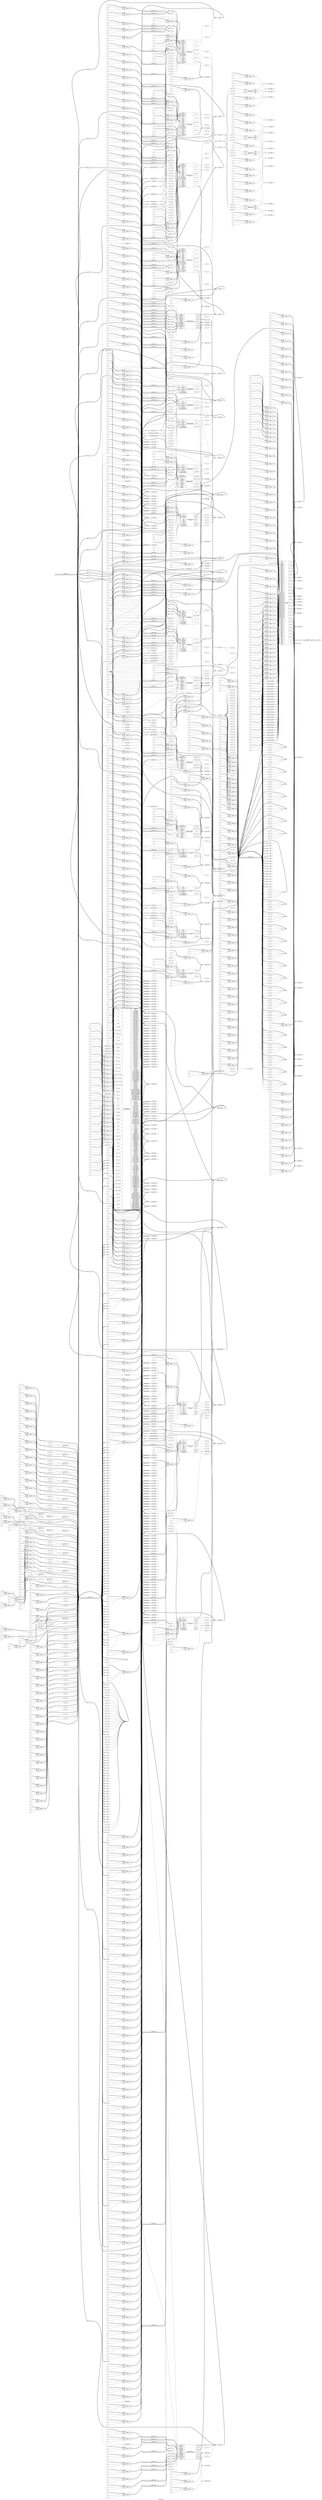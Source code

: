 digraph "peripheral_unit" {
label="peripheral_unit";
rankdir="LR";
remincross=true;
n1000 [ shape=diamond, label="QEM_SR[3]", color="black", fontcolor="black" ];
n1001 [ shape=diamond, label="QEM_SR[2]", color="black", fontcolor="black" ];
n1002 [ shape=diamond, label="QEM_SR[1]", color="black", fontcolor="black" ];
n1003 [ shape=diamond, label="QEM_SR[0]", color="black", fontcolor="black" ];
n1004 [ shape=diamond, label="SD_SR[3]", color="black", fontcolor="black" ];
n1005 [ shape=diamond, label="SD_SR[2]", color="black", fontcolor="black" ];
n1006 [ shape=diamond, label="SD_SR[1]", color="black", fontcolor="black" ];
n1007 [ shape=diamond, label="SD_SR[0]", color="black", fontcolor="black" ];
n1008 [ shape=diamond, label="UART_RX_DATA[3]", color="black", fontcolor="black" ];
n1009 [ shape=diamond, label="UART_RX_DATA[2]", color="black", fontcolor="black" ];
n1010 [ shape=diamond, label="UART_RX_DATA[1]", color="black", fontcolor="black" ];
n1011 [ shape=diamond, label="UART_RX_DATA[0]", color="black", fontcolor="black" ];
n1012 [ shape=diamond, label="UART_SR[3]", color="black", fontcolor="black" ];
n1013 [ shape=diamond, label="UART_SR[2]", color="black", fontcolor="black" ];
n1014 [ shape=diamond, label="UART_SR[1]", color="black", fontcolor="black" ];
n1015 [ shape=diamond, label="UART_SR[0]", color="black", fontcolor="black" ];
n1016 [ shape=diamond, label="PWM_SR[3]", color="black", fontcolor="black" ];
n1017 [ shape=diamond, label="PWM_SR[2]", color="black", fontcolor="black" ];
n1018 [ shape=diamond, label="PWM_SR[1]", color="black", fontcolor="black" ];
n1019 [ shape=diamond, label="PWM_SR[0]", color="black", fontcolor="black" ];
n1020 [ shape=diamond, label="I2C_SR[1]", color="black", fontcolor="black" ];
n1021 [ shape=diamond, label="I2C_SR[0]", color="black", fontcolor="black" ];
n1022 [ shape=diamond, label="I2C_MISO_DATA[1]", color="black", fontcolor="black" ];
n1023 [ shape=diamond, label="I2C_MISO_DATA[0]", color="black", fontcolor="black" ];
n1024 [ shape=diamond, label="SPI_RX_DATA[1]", color="black", fontcolor="black" ];
n1025 [ shape=diamond, label="SPI_RX_DATA[0]", color="black", fontcolor="black" ];
n1026 [ shape=diamond, label="SPI_SR[1]", color="black", fontcolor="black" ];
n1027 [ shape=diamond, label="SPI_SR[0]", color="black", fontcolor="black" ];
n1028 [ shape=diamond, label="ENC_B[3]", color="black", fontcolor="black" ];
n1029 [ shape=diamond, label="ENC_B[2]", color="black", fontcolor="black" ];
n1030 [ shape=diamond, label="ENC_B[1]", color="black", fontcolor="black" ];
n1031 [ shape=diamond, label="ENC_B[0]", color="black", fontcolor="black" ];
n1032 [ shape=diamond, label="ENC_A[3]", color="black", fontcolor="black" ];
n1033 [ shape=diamond, label="ENC_A[2]", color="black", fontcolor="black" ];
n1034 [ shape=diamond, label="ENC_A[1]", color="black", fontcolor="black" ];
n1035 [ shape=diamond, label="ENC_A[0]", color="black", fontcolor="black" ];
n1036 [ shape=diamond, label="ENC_IDX[3]", color="black", fontcolor="black" ];
n1037 [ shape=diamond, label="ENC_IDX[2]", color="black", fontcolor="black" ];
n1038 [ shape=diamond, label="ENC_IDX[1]", color="black", fontcolor="black" ];
n1039 [ shape=diamond, label="ENC_IDX[0]", color="black", fontcolor="black" ];
n1040 [ shape=diamond, label="UART_RX[3]", color="black", fontcolor="black" ];
n1041 [ shape=diamond, label="UART_RX[2]", color="black", fontcolor="black" ];
n1042 [ shape=diamond, label="UART_RX[1]", color="black", fontcolor="black" ];
n1043 [ shape=diamond, label="UART_RX[0]", color="black", fontcolor="black" ];
n1044 [ shape=diamond, label="SPI_MISO[1]", color="black", fontcolor="black" ];
n1045 [ shape=diamond, label="SPI_MISO[0]", color="black", fontcolor="black" ];
n1046 [ shape=diamond, label="GPIO_MUX_OUT[23]", color="black", fontcolor="black" ];
n1047 [ shape=diamond, label="GPIO_MUX_OUT[22]", color="black", fontcolor="black" ];
n1048 [ shape=diamond, label="GPIO_MUX_OUT[21]", color="black", fontcolor="black" ];
n1049 [ shape=diamond, label="GPIO_MUX_OUT[20]", color="black", fontcolor="black" ];
n1050 [ shape=diamond, label="GPIO_MUX_OUT[19]", color="black", fontcolor="black" ];
n1051 [ shape=diamond, label="GPIO_MUX_OUT[18]", color="black", fontcolor="black" ];
n1052 [ shape=diamond, label="GPIO_MUX_OUT[17]", color="black", fontcolor="black" ];
n1053 [ shape=diamond, label="GPIO_MUX_OUT[16]", color="black", fontcolor="black" ];
n1054 [ shape=diamond, label="GPIO_MUX_OUT[15]", color="black", fontcolor="black" ];
n1055 [ shape=diamond, label="GPIO_MUX_OUT[14]", color="black", fontcolor="black" ];
n1056 [ shape=diamond, label="GPIO_MUX_OUT[13]", color="black", fontcolor="black" ];
n1057 [ shape=diamond, label="GPIO_MUX_OUT[12]", color="black", fontcolor="black" ];
n1058 [ shape=diamond, label="GPIO_MUX_OUT[11]", color="black", fontcolor="black" ];
n1059 [ shape=diamond, label="GPIO_MUX_OUT[10]", color="black", fontcolor="black" ];
n1060 [ shape=diamond, label="GPIO_MUX_OUT[9]", color="black", fontcolor="black" ];
n1061 [ shape=diamond, label="GPIO_MUX_OUT[8]", color="black", fontcolor="black" ];
n1062 [ shape=diamond, label="GPIO_MUX_OUT[7]", color="black", fontcolor="black" ];
n1063 [ shape=diamond, label="GPIO_MUX_OUT[6]", color="black", fontcolor="black" ];
n1064 [ shape=diamond, label="GPIO_MUX_OUT[5]", color="black", fontcolor="black" ];
n1065 [ shape=diamond, label="GPIO_MUX_OUT[4]", color="black", fontcolor="black" ];
n1066 [ shape=diamond, label="GPIO_MUX_OUT[3]", color="black", fontcolor="black" ];
n1067 [ shape=diamond, label="GPIO_MUX_OUT[2]", color="black", fontcolor="black" ];
n1068 [ shape=diamond, label="GPIO_MUX_OUT[1]", color="black", fontcolor="black" ];
n1069 [ shape=diamond, label="GPIO_MUX_OUT[0]", color="black", fontcolor="black" ];
n1072 [ shape=diamond, label="io_oeb", color="black", fontcolor="black" ];
n1073 [ shape=diamond, label="GPIO_INTR", color="black", fontcolor="black" ];
n1074 [ shape=diamond, label="GPIO_OUT", color="black", fontcolor="black" ];
n1075 [ shape=diamond, label="GPIO_IN", color="black", fontcolor="black" ];
n1076 [ shape=diamond, label="GPIO_IRQRES", color="black", fontcolor="black" ];
n1077 [ shape=diamond, label="GPIO_IRQPOL", color="black", fontcolor="black" ];
n1078 [ shape=diamond, label="GPIO_IRQEN", color="black", fontcolor="black" ];
n1079 [ shape=diamond, label="QEM_THRESH_WR", color="black", fontcolor="black" ];
n1080 [ shape=diamond, label="QEM_I_CNT_WR", color="black", fontcolor="black" ];
n1081 [ shape=diamond, label="QEM_CR_WR", color="black", fontcolor="black" ];
n1082 [ shape=diamond, label="drv_step", color="black", fontcolor="black" ];
n1083 [ shape=diamond, label="drv_dir", color="black", fontcolor="black" ];
n1084 [ shape=diamond, label="drv_bypass", color="black", fontcolor="black" ];
n1085 [ shape=diamond, label="SD_RADDR_WR", color="black", fontcolor="black" ];
n1086 [ shape=diamond, label="SD_ACCEL_DUR_WR", color="black", fontcolor="black" ];
n1087 [ shape=diamond, label="SD_JERK_DUR_WR", color="black", fontcolor="black" ];
n1088 [ shape=diamond, label="SD_JERK_WR", color="black", fontcolor="black" ];
n1089 [ shape=diamond, label="SD_TOT_STEPS_WR", color="black", fontcolor="black" ];
n1090 [ shape=diamond, label="SD_STOP_WR", color="black", fontcolor="black" ];
n1091 [ shape=diamond, label="SD_START_WR", color="black", fontcolor="black" ];
n1092 [ shape=diamond, label="SD_CR_WR", color="black", fontcolor="black" ];
n1093 [ shape=diamond, label="UART_TX_DATA_WR", color="black", fontcolor="black" ];
n1094 [ shape=diamond, label="UART_RX_RATE_DIV_WR", color="black", fontcolor="black" ];
n1095 [ shape=diamond, label="UART_TX_RATE_DIV_WR", color="black", fontcolor="black" ];
n1096 [ shape=diamond, label="UART_CR_WR", color="black", fontcolor="black" ];
n1097 [ shape=diamond, label="TIM_THRESH_L_WR", color="black", fontcolor="black" ];
n1098 [ shape=diamond, label="TIM_THRESH_H_WR", color="black", fontcolor="black" ];
n1099 [ shape=diamond, label="TIM_CTRL_WR", color="black", fontcolor="black" ];
n1100 [ shape=diamond, label="TIM_INT", color="black", fontcolor="black" ];
n1101 [ shape=diamond, label="PWM_EN_WR", color="black", fontcolor="black" ];
n1102 [ shape=diamond, label="PWM_MOD_SETPOINT_WR", color="black", fontcolor="black" ];
n1103 [ shape=diamond, label="PWM_PERIOD_DIV_WR", color="black", fontcolor="black" ];
n1104 [ shape=diamond, label="I2C_SCL", color="black", fontcolor="black" ];
n1105 [ shape=diamond, label="I2C_SDA_O", color="black", fontcolor="black" ];
n1106 [ shape=diamond, label="I2C_SDA_I", color="black", fontcolor="black" ];
n1107 [ shape=diamond, label="I2C_DEV_ADDR_WR", color="black", fontcolor="black" ];
n1108 [ shape=diamond, label="I2C_REG_ADDR_WR", color="black", fontcolor="black" ];
n1109 [ shape=diamond, label="I2C_MOSI_DATA_WR", color="black", fontcolor="black" ];
n1110 [ shape=diamond, label="I2C_CR_WR", color="black", fontcolor="black" ];
n1111 [ shape=diamond, label="SPI_CR_WR", color="black", fontcolor="black" ];
n1112 [ shape=diamond, label="SPI_TX_DATA_WR", color="black", fontcolor="black" ];
n1113 [ shape=octagon, label="io_oeb_no", color="black", fontcolor="black" ];
n1114 [ shape=octagon, label="io_out", color="black", fontcolor="black" ];
n1115 [ shape=octagon, label="io_in", color="black", fontcolor="black" ];
n1116 [ shape=octagon, label="p_i_enable", color="black", fontcolor="black" ];
n1117 [ shape=octagon, label="p_interrupts", color="black", fontcolor="black" ];
n1118 [ shape=octagon, label="me_i_en", color="black", fontcolor="black" ];
n1119 [ shape=octagon, label="mem_err_int", color="black", fontcolor="black" ];
n1120 [ shape=octagon, label="mem_access_err", color="black", fontcolor="black" ];
n1121 [ shape=octagon, label="timer_intr", color="black", fontcolor="black" ];
n1122 [ shape=octagon, label="peripheral_be", color="black", fontcolor="black" ];
n1123 [ shape=octagon, label="peripheral_rdata", color="black", fontcolor="black" ];
n1124 [ shape=octagon, label="peripheral_wdata", color="black", fontcolor="black" ];
n1125 [ shape=octagon, label="peripheral_addr", color="black", fontcolor="black" ];
n1126 [ shape=octagon, label="peripheral_rvalid", color="black", fontcolor="black" ];
n1127 [ shape=octagon, label="peripheral_we", color="black", fontcolor="black" ];
n1128 [ shape=octagon, label="peripheral_gnt", color="black", fontcolor="black" ];
n1129 [ shape=octagon, label="peripheral_req", color="black", fontcolor="black" ];
n1130 [ shape=octagon, label="reset_n", color="black", fontcolor="black" ];
n1131 [ shape=octagon, label="clk", color="black", fontcolor="black" ];
v0 [ label="3" ];
v1 [ label="1'x" ];
v2 [ label="1'x" ];
c1136 [ shape=record, label="{{<p1132> ADDR|<p1133> CLK|<p1134> EN}|$1765\n$memrd|{<p1135> DATA}}" ];
v3 [ label="3" ];
v4 [ label="1'x" ];
v5 [ label="1'x" ];
c1137 [ shape=record, label="{{<p1132> ADDR|<p1133> CLK|<p1134> EN}|$1762\n$memrd|{<p1135> DATA}}" ];
v6 [ label="2" ];
v7 [ label="1'x" ];
v8 [ label="1'x" ];
c1138 [ shape=record, label="{{<p1132> ADDR|<p1133> CLK|<p1134> EN}|$1759\n$memrd|{<p1135> DATA}}" ];
v9 [ label="2" ];
v10 [ label="1'x" ];
v11 [ label="1'x" ];
c1139 [ shape=record, label="{{<p1132> ADDR|<p1133> CLK|<p1134> EN}|$1756\n$memrd|{<p1135> DATA}}" ];
v12 [ label="1" ];
v13 [ label="1'x" ];
v14 [ label="1'x" ];
c1140 [ shape=record, label="{{<p1132> ADDR|<p1133> CLK|<p1134> EN}|$1753\n$memrd|{<p1135> DATA}}" ];
v15 [ label="1" ];
v16 [ label="1'x" ];
v17 [ label="1'x" ];
c1141 [ shape=record, label="{{<p1132> ADDR|<p1133> CLK|<p1134> EN}|$1750\n$memrd|{<p1135> DATA}}" ];
v18 [ label="0" ];
v19 [ label="1'x" ];
v20 [ label="1'x" ];
c1142 [ shape=record, label="{{<p1132> ADDR|<p1133> CLK|<p1134> EN}|$1747\n$memrd|{<p1135> DATA}}" ];
v21 [ label="0" ];
v22 [ label="1'x" ];
v23 [ label="1'x" ];
c1143 [ shape=record, label="{{<p1132> ADDR|<p1133> CLK|<p1134> EN}|$1744\n$memrd|{<p1135> DATA}}" ];
v24 [ label="3" ];
v25 [ label="1'x" ];
v26 [ label="1'x" ];
c1144 [ shape=record, label="{{<p1132> ADDR|<p1133> CLK|<p1134> EN}|$1741\n$memrd|{<p1135> DATA}}" ];
v27 [ label="3" ];
v28 [ label="1'x" ];
v29 [ label="1'x" ];
c1145 [ shape=record, label="{{<p1132> ADDR|<p1133> CLK|<p1134> EN}|$1738\n$memrd|{<p1135> DATA}}" ];
v30 [ label="3" ];
v31 [ label="1'x" ];
v32 [ label="1'x" ];
c1146 [ shape=record, label="{{<p1132> ADDR|<p1133> CLK|<p1134> EN}|$1735\n$memrd|{<p1135> DATA}}" ];
v33 [ label="3" ];
v34 [ label="1'x" ];
v35 [ label="1'x" ];
c1147 [ shape=record, label="{{<p1132> ADDR|<p1133> CLK|<p1134> EN}|$1732\n$memrd|{<p1135> DATA}}" ];
v36 [ label="3" ];
v37 [ label="1'x" ];
v38 [ label="1'x" ];
c1148 [ shape=record, label="{{<p1132> ADDR|<p1133> CLK|<p1134> EN}|$1729\n$memrd|{<p1135> DATA}}" ];
v39 [ label="3" ];
v40 [ label="1'x" ];
v41 [ label="1'x" ];
c1149 [ shape=record, label="{{<p1132> ADDR|<p1133> CLK|<p1134> EN}|$1726\n$memrd|{<p1135> DATA}}" ];
v42 [ label="3" ];
v43 [ label="1'x" ];
v44 [ label="1'x" ];
c1150 [ shape=record, label="{{<p1132> ADDR|<p1133> CLK|<p1134> EN}|$1723\n$memrd|{<p1135> DATA}}" ];
v45 [ label="2" ];
v46 [ label="1'x" ];
v47 [ label="1'x" ];
c1151 [ shape=record, label="{{<p1132> ADDR|<p1133> CLK|<p1134> EN}|$1720\n$memrd|{<p1135> DATA}}" ];
v48 [ label="2" ];
v49 [ label="1'x" ];
v50 [ label="1'x" ];
c1152 [ shape=record, label="{{<p1132> ADDR|<p1133> CLK|<p1134> EN}|$1717\n$memrd|{<p1135> DATA}}" ];
v51 [ label="2" ];
v52 [ label="1'x" ];
v53 [ label="1'x" ];
c1153 [ shape=record, label="{{<p1132> ADDR|<p1133> CLK|<p1134> EN}|$1714\n$memrd|{<p1135> DATA}}" ];
v54 [ label="2" ];
v55 [ label="1'x" ];
v56 [ label="1'x" ];
c1154 [ shape=record, label="{{<p1132> ADDR|<p1133> CLK|<p1134> EN}|$1711\n$memrd|{<p1135> DATA}}" ];
v57 [ label="2" ];
v58 [ label="1'x" ];
v59 [ label="1'x" ];
c1155 [ shape=record, label="{{<p1132> ADDR|<p1133> CLK|<p1134> EN}|$1708\n$memrd|{<p1135> DATA}}" ];
v60 [ label="2" ];
v61 [ label="1'x" ];
v62 [ label="1'x" ];
c1156 [ shape=record, label="{{<p1132> ADDR|<p1133> CLK|<p1134> EN}|$1705\n$memrd|{<p1135> DATA}}" ];
v63 [ label="2" ];
v64 [ label="1'x" ];
v65 [ label="1'x" ];
c1157 [ shape=record, label="{{<p1132> ADDR|<p1133> CLK|<p1134> EN}|$1702\n$memrd|{<p1135> DATA}}" ];
v66 [ label="1" ];
v67 [ label="1'x" ];
v68 [ label="1'x" ];
c1158 [ shape=record, label="{{<p1132> ADDR|<p1133> CLK|<p1134> EN}|$1699\n$memrd|{<p1135> DATA}}" ];
v69 [ label="1" ];
v70 [ label="1'x" ];
v71 [ label="1'x" ];
c1159 [ shape=record, label="{{<p1132> ADDR|<p1133> CLK|<p1134> EN}|$1696\n$memrd|{<p1135> DATA}}" ];
v72 [ label="1" ];
v73 [ label="1'x" ];
v74 [ label="1'x" ];
c1160 [ shape=record, label="{{<p1132> ADDR|<p1133> CLK|<p1134> EN}|$1693\n$memrd|{<p1135> DATA}}" ];
v75 [ label="1" ];
v76 [ label="1'x" ];
v77 [ label="1'x" ];
c1161 [ shape=record, label="{{<p1132> ADDR|<p1133> CLK|<p1134> EN}|$1690\n$memrd|{<p1135> DATA}}" ];
v78 [ label="1" ];
v79 [ label="1'x" ];
v80 [ label="1'x" ];
c1162 [ shape=record, label="{{<p1132> ADDR|<p1133> CLK|<p1134> EN}|$1687\n$memrd|{<p1135> DATA}}" ];
v81 [ label="1" ];
v82 [ label="1'x" ];
v83 [ label="1'x" ];
c1163 [ shape=record, label="{{<p1132> ADDR|<p1133> CLK|<p1134> EN}|$1684\n$memrd|{<p1135> DATA}}" ];
v84 [ label="1" ];
v85 [ label="1'x" ];
v86 [ label="1'x" ];
c1164 [ shape=record, label="{{<p1132> ADDR|<p1133> CLK|<p1134> EN}|$1681\n$memrd|{<p1135> DATA}}" ];
v87 [ label="0" ];
v88 [ label="1'x" ];
v89 [ label="1'x" ];
c1165 [ shape=record, label="{{<p1132> ADDR|<p1133> CLK|<p1134> EN}|$1678\n$memrd|{<p1135> DATA}}" ];
v90 [ label="0" ];
v91 [ label="1'x" ];
v92 [ label="1'x" ];
c1166 [ shape=record, label="{{<p1132> ADDR|<p1133> CLK|<p1134> EN}|$1675\n$memrd|{<p1135> DATA}}" ];
v93 [ label="0" ];
v94 [ label="1'x" ];
v95 [ label="1'x" ];
c1167 [ shape=record, label="{{<p1132> ADDR|<p1133> CLK|<p1134> EN}|$1672\n$memrd|{<p1135> DATA}}" ];
v96 [ label="0" ];
v97 [ label="1'x" ];
v98 [ label="1'x" ];
c1168 [ shape=record, label="{{<p1132> ADDR|<p1133> CLK|<p1134> EN}|$1669\n$memrd|{<p1135> DATA}}" ];
v99 [ label="0" ];
v100 [ label="1'x" ];
v101 [ label="1'x" ];
c1169 [ shape=record, label="{{<p1132> ADDR|<p1133> CLK|<p1134> EN}|$1666\n$memrd|{<p1135> DATA}}" ];
v102 [ label="0" ];
v103 [ label="1'x" ];
v104 [ label="1'x" ];
c1170 [ shape=record, label="{{<p1132> ADDR|<p1133> CLK|<p1134> EN}|$1663\n$memrd|{<p1135> DATA}}" ];
v105 [ label="0" ];
v106 [ label="1'x" ];
v107 [ label="1'x" ];
c1171 [ shape=record, label="{{<p1132> ADDR|<p1133> CLK|<p1134> EN}|$1660\n$memrd|{<p1135> DATA}}" ];
v108 [ label="3" ];
v109 [ label="1'x" ];
v110 [ label="1'x" ];
c1172 [ shape=record, label="{{<p1132> ADDR|<p1133> CLK|<p1134> EN}|$1657\n$memrd|{<p1135> DATA}}" ];
v111 [ label="3" ];
v112 [ label="1'x" ];
v113 [ label="1'x" ];
c1173 [ shape=record, label="{{<p1132> ADDR|<p1133> CLK|<p1134> EN}|$1654\n$memrd|{<p1135> DATA}}" ];
v114 [ label="3" ];
v115 [ label="1'x" ];
v116 [ label="1'x" ];
c1174 [ shape=record, label="{{<p1132> ADDR|<p1133> CLK|<p1134> EN}|$1651\n$memrd|{<p1135> DATA}}" ];
v117 [ label="3" ];
v118 [ label="1'x" ];
v119 [ label="1'x" ];
c1175 [ shape=record, label="{{<p1132> ADDR|<p1133> CLK|<p1134> EN}|$1648\n$memrd|{<p1135> DATA}}" ];
v120 [ label="2" ];
v121 [ label="1'x" ];
v122 [ label="1'x" ];
c1176 [ shape=record, label="{{<p1132> ADDR|<p1133> CLK|<p1134> EN}|$1645\n$memrd|{<p1135> DATA}}" ];
v123 [ label="2" ];
v124 [ label="1'x" ];
v125 [ label="1'x" ];
c1177 [ shape=record, label="{{<p1132> ADDR|<p1133> CLK|<p1134> EN}|$1642\n$memrd|{<p1135> DATA}}" ];
v126 [ label="2" ];
v127 [ label="1'x" ];
v128 [ label="1'x" ];
c1178 [ shape=record, label="{{<p1132> ADDR|<p1133> CLK|<p1134> EN}|$1639\n$memrd|{<p1135> DATA}}" ];
v129 [ label="2" ];
v130 [ label="1'x" ];
v131 [ label="1'x" ];
c1179 [ shape=record, label="{{<p1132> ADDR|<p1133> CLK|<p1134> EN}|$1636\n$memrd|{<p1135> DATA}}" ];
v132 [ label="1" ];
v133 [ label="1'x" ];
v134 [ label="1'x" ];
c1180 [ shape=record, label="{{<p1132> ADDR|<p1133> CLK|<p1134> EN}|$1633\n$memrd|{<p1135> DATA}}" ];
v135 [ label="1" ];
v136 [ label="1'x" ];
v137 [ label="1'x" ];
c1181 [ shape=record, label="{{<p1132> ADDR|<p1133> CLK|<p1134> EN}|$1630\n$memrd|{<p1135> DATA}}" ];
v138 [ label="1" ];
v139 [ label="1'x" ];
v140 [ label="1'x" ];
c1182 [ shape=record, label="{{<p1132> ADDR|<p1133> CLK|<p1134> EN}|$1627\n$memrd|{<p1135> DATA}}" ];
v141 [ label="1" ];
v142 [ label="1'x" ];
v143 [ label="1'x" ];
c1183 [ shape=record, label="{{<p1132> ADDR|<p1133> CLK|<p1134> EN}|$1624\n$memrd|{<p1135> DATA}}" ];
v144 [ label="0" ];
v145 [ label="1'x" ];
v146 [ label="1'x" ];
c1184 [ shape=record, label="{{<p1132> ADDR|<p1133> CLK|<p1134> EN}|$1621\n$memrd|{<p1135> DATA}}" ];
v147 [ label="0" ];
v148 [ label="1'x" ];
v149 [ label="1'x" ];
c1185 [ shape=record, label="{{<p1132> ADDR|<p1133> CLK|<p1134> EN}|$1618\n$memrd|{<p1135> DATA}}" ];
v150 [ label="0" ];
v151 [ label="1'x" ];
v152 [ label="1'x" ];
c1186 [ shape=record, label="{{<p1132> ADDR|<p1133> CLK|<p1134> EN}|$1615\n$memrd|{<p1135> DATA}}" ];
v153 [ label="0" ];
v154 [ label="1'x" ];
v155 [ label="1'x" ];
c1187 [ shape=record, label="{{<p1132> ADDR|<p1133> CLK|<p1134> EN}|$1612\n$memrd|{<p1135> DATA}}" ];
v156 [ label="3" ];
v157 [ label="1'x" ];
v158 [ label="1'x" ];
c1188 [ shape=record, label="{{<p1132> ADDR|<p1133> CLK|<p1134> EN}|$1609\n$memrd|{<p1135> DATA}}" ];
v159 [ label="2" ];
v160 [ label="1'x" ];
v161 [ label="1'x" ];
c1189 [ shape=record, label="{{<p1132> ADDR|<p1133> CLK|<p1134> EN}|$1606\n$memrd|{<p1135> DATA}}" ];
v162 [ label="1" ];
v163 [ label="1'x" ];
v164 [ label="1'x" ];
c1190 [ shape=record, label="{{<p1132> ADDR|<p1133> CLK|<p1134> EN}|$1603\n$memrd|{<p1135> DATA}}" ];
v165 [ label="0" ];
v166 [ label="1'x" ];
v167 [ label="1'x" ];
c1191 [ shape=record, label="{{<p1132> ADDR|<p1133> CLK|<p1134> EN}|$1600\n$memrd|{<p1135> DATA}}" ];
v168 [ label="3" ];
v169 [ label="1'x" ];
v170 [ label="1'x" ];
c1192 [ shape=record, label="{{<p1132> ADDR|<p1133> CLK|<p1134> EN}|$1597\n$memrd|{<p1135> DATA}}" ];
v171 [ label="3" ];
v172 [ label="1'x" ];
v173 [ label="1'x" ];
c1193 [ shape=record, label="{{<p1132> ADDR|<p1133> CLK|<p1134> EN}|$1594\n$memrd|{<p1135> DATA}}" ];
v174 [ label="3" ];
v175 [ label="1'x" ];
v176 [ label="1'x" ];
c1194 [ shape=record, label="{{<p1132> ADDR|<p1133> CLK|<p1134> EN}|$1591\n$memrd|{<p1135> DATA}}" ];
v177 [ label="2" ];
v178 [ label="1'x" ];
v179 [ label="1'x" ];
c1195 [ shape=record, label="{{<p1132> ADDR|<p1133> CLK|<p1134> EN}|$1588\n$memrd|{<p1135> DATA}}" ];
v180 [ label="2" ];
v181 [ label="1'x" ];
v182 [ label="1'x" ];
c1196 [ shape=record, label="{{<p1132> ADDR|<p1133> CLK|<p1134> EN}|$1585\n$memrd|{<p1135> DATA}}" ];
v183 [ label="2" ];
v184 [ label="1'x" ];
v185 [ label="1'x" ];
c1197 [ shape=record, label="{{<p1132> ADDR|<p1133> CLK|<p1134> EN}|$1582\n$memrd|{<p1135> DATA}}" ];
v186 [ label="1" ];
v187 [ label="1'x" ];
v188 [ label="1'x" ];
c1198 [ shape=record, label="{{<p1132> ADDR|<p1133> CLK|<p1134> EN}|$1579\n$memrd|{<p1135> DATA}}" ];
v189 [ label="1" ];
v190 [ label="1'x" ];
v191 [ label="1'x" ];
c1199 [ shape=record, label="{{<p1132> ADDR|<p1133> CLK|<p1134> EN}|$1576\n$memrd|{<p1135> DATA}}" ];
v192 [ label="1" ];
v193 [ label="1'x" ];
v194 [ label="1'x" ];
c1200 [ shape=record, label="{{<p1132> ADDR|<p1133> CLK|<p1134> EN}|$1573\n$memrd|{<p1135> DATA}}" ];
v195 [ label="0" ];
v196 [ label="1'x" ];
v197 [ label="1'x" ];
c1201 [ shape=record, label="{{<p1132> ADDR|<p1133> CLK|<p1134> EN}|$1570\n$memrd|{<p1135> DATA}}" ];
v198 [ label="0" ];
v199 [ label="1'x" ];
v200 [ label="1'x" ];
c1202 [ shape=record, label="{{<p1132> ADDR|<p1133> CLK|<p1134> EN}|$1567\n$memrd|{<p1135> DATA}}" ];
v201 [ label="0" ];
v202 [ label="1'x" ];
v203 [ label="1'x" ];
c1203 [ shape=record, label="{{<p1132> ADDR|<p1133> CLK|<p1134> EN}|$1564\n$memrd|{<p1135> DATA}}" ];
v204 [ label="1" ];
v205 [ label="1'x" ];
v206 [ label="1'x" ];
c1204 [ shape=record, label="{{<p1132> ADDR|<p1133> CLK|<p1134> EN}|$1561\n$memrd|{<p1135> DATA}}" ];
v207 [ label="1" ];
v208 [ label="1'x" ];
v209 [ label="1'x" ];
c1205 [ shape=record, label="{{<p1132> ADDR|<p1133> CLK|<p1134> EN}|$1558\n$memrd|{<p1135> DATA}}" ];
v210 [ label="1" ];
v211 [ label="1'x" ];
v212 [ label="1'x" ];
c1206 [ shape=record, label="{{<p1132> ADDR|<p1133> CLK|<p1134> EN}|$1555\n$memrd|{<p1135> DATA}}" ];
v213 [ label="1" ];
v214 [ label="1'x" ];
v215 [ label="1'x" ];
c1207 [ shape=record, label="{{<p1132> ADDR|<p1133> CLK|<p1134> EN}|$1552\n$memrd|{<p1135> DATA}}" ];
v216 [ label="1" ];
v217 [ label="1'x" ];
v218 [ label="1'x" ];
c1208 [ shape=record, label="{{<p1132> ADDR|<p1133> CLK|<p1134> EN}|$1549\n$memrd|{<p1135> DATA}}" ];
v219 [ label="1" ];
v220 [ label="1'x" ];
v221 [ label="1'x" ];
c1209 [ shape=record, label="{{<p1132> ADDR|<p1133> CLK|<p1134> EN}|$1546\n$memrd|{<p1135> DATA}}" ];
v222 [ label="0" ];
v223 [ label="1'x" ];
v224 [ label="1'x" ];
c1210 [ shape=record, label="{{<p1132> ADDR|<p1133> CLK|<p1134> EN}|$1543\n$memrd|{<p1135> DATA}}" ];
v225 [ label="0" ];
v226 [ label="1'x" ];
v227 [ label="1'x" ];
c1211 [ shape=record, label="{{<p1132> ADDR|<p1133> CLK|<p1134> EN}|$1540\n$memrd|{<p1135> DATA}}" ];
v228 [ label="0" ];
v229 [ label="1'x" ];
v230 [ label="1'x" ];
c1212 [ shape=record, label="{{<p1132> ADDR|<p1133> CLK|<p1134> EN}|$1537\n$memrd|{<p1135> DATA}}" ];
v231 [ label="0" ];
v232 [ label="1'x" ];
v233 [ label="1'x" ];
c1213 [ shape=record, label="{{<p1132> ADDR|<p1133> CLK|<p1134> EN}|$1534\n$memrd|{<p1135> DATA}}" ];
v234 [ label="0" ];
v235 [ label="1'x" ];
v236 [ label="1'x" ];
c1214 [ shape=record, label="{{<p1132> ADDR|<p1133> CLK|<p1134> EN}|$1531\n$memrd|{<p1135> DATA}}" ];
v237 [ label="0" ];
v238 [ label="1'x" ];
v239 [ label="1'x" ];
c1215 [ shape=record, label="{{<p1132> ADDR|<p1133> CLK|<p1134> EN}|$1528\n$memrd|{<p1135> DATA}}" ];
v240 [ label="1" ];
v241 [ label="1'x" ];
v242 [ label="1'x" ];
c1216 [ shape=record, label="{{<p1132> ADDR|<p1133> CLK|<p1134> EN}|$1525\n$memrd|{<p1135> DATA}}" ];
v243 [ label="1" ];
v244 [ label="1'x" ];
v245 [ label="1'x" ];
c1217 [ shape=record, label="{{<p1132> ADDR|<p1133> CLK|<p1134> EN}|$1522\n$memrd|{<p1135> DATA}}" ];
v246 [ label="1" ];
v247 [ label="1'x" ];
v248 [ label="1'x" ];
c1218 [ shape=record, label="{{<p1132> ADDR|<p1133> CLK|<p1134> EN}|$1519\n$memrd|{<p1135> DATA}}" ];
v249 [ label="1" ];
v250 [ label="1'x" ];
v251 [ label="1'x" ];
c1219 [ shape=record, label="{{<p1132> ADDR|<p1133> CLK|<p1134> EN}|$1516\n$memrd|{<p1135> DATA}}" ];
v252 [ label="1" ];
v253 [ label="1'x" ];
v254 [ label="1'x" ];
c1220 [ shape=record, label="{{<p1132> ADDR|<p1133> CLK|<p1134> EN}|$1513\n$memrd|{<p1135> DATA}}" ];
v255 [ label="1" ];
v256 [ label="1'x" ];
v257 [ label="1'x" ];
c1221 [ shape=record, label="{{<p1132> ADDR|<p1133> CLK|<p1134> EN}|$1510\n$memrd|{<p1135> DATA}}" ];
v258 [ label="1" ];
v259 [ label="1'x" ];
v260 [ label="1'x" ];
c1222 [ shape=record, label="{{<p1132> ADDR|<p1133> CLK|<p1134> EN}|$1507\n$memrd|{<p1135> DATA}}" ];
v261 [ label="1" ];
v262 [ label="1'x" ];
v263 [ label="1'x" ];
c1223 [ shape=record, label="{{<p1132> ADDR|<p1133> CLK|<p1134> EN}|$1504\n$memrd|{<p1135> DATA}}" ];
v264 [ label="1" ];
v265 [ label="1'x" ];
v266 [ label="1'x" ];
c1224 [ shape=record, label="{{<p1132> ADDR|<p1133> CLK|<p1134> EN}|$1501\n$memrd|{<p1135> DATA}}" ];
v267 [ label="0" ];
v268 [ label="1'x" ];
v269 [ label="1'x" ];
c1225 [ shape=record, label="{{<p1132> ADDR|<p1133> CLK|<p1134> EN}|$1498\n$memrd|{<p1135> DATA}}" ];
v270 [ label="0" ];
v271 [ label="1'x" ];
v272 [ label="1'x" ];
c1226 [ shape=record, label="{{<p1132> ADDR|<p1133> CLK|<p1134> EN}|$1495\n$memrd|{<p1135> DATA}}" ];
v273 [ label="0" ];
v274 [ label="1'x" ];
v275 [ label="1'x" ];
c1227 [ shape=record, label="{{<p1132> ADDR|<p1133> CLK|<p1134> EN}|$1492\n$memrd|{<p1135> DATA}}" ];
v276 [ label="0" ];
v277 [ label="1'x" ];
v278 [ label="1'x" ];
c1228 [ shape=record, label="{{<p1132> ADDR|<p1133> CLK|<p1134> EN}|$1489\n$memrd|{<p1135> DATA}}" ];
v279 [ label="0" ];
v280 [ label="1'x" ];
v281 [ label="1'x" ];
c1229 [ shape=record, label="{{<p1132> ADDR|<p1133> CLK|<p1134> EN}|$1486\n$memrd|{<p1135> DATA}}" ];
v282 [ label="0" ];
v283 [ label="1'x" ];
v284 [ label="1'x" ];
c1230 [ shape=record, label="{{<p1132> ADDR|<p1133> CLK|<p1134> EN}|$1483\n$memrd|{<p1135> DATA}}" ];
v285 [ label="0" ];
v286 [ label="1'x" ];
v287 [ label="1'x" ];
c1231 [ shape=record, label="{{<p1132> ADDR|<p1133> CLK|<p1134> EN}|$1480\n$memrd|{<p1135> DATA}}" ];
v288 [ label="0" ];
v289 [ label="1'x" ];
v290 [ label="1'x" ];
c1232 [ shape=record, label="{{<p1132> ADDR|<p1133> CLK|<p1134> EN}|$1477\n$memrd|{<p1135> DATA}}" ];
v291 [ label="0" ];
v292 [ label="1'x" ];
v293 [ label="1'x" ];
c1233 [ shape=record, label="{{<p1132> ADDR|<p1133> CLK|<p1134> EN}|$1474\n$memrd|{<p1135> DATA}}" ];
v294 [ label="3" ];
v295 [ label="1'x" ];
v296 [ label="1'x" ];
c1234 [ shape=record, label="{{<p1132> ADDR|<p1133> CLK|<p1134> EN}|$1470\n$memrd|{<p1135> DATA}}" ];
v297 [ label="3" ];
v298 [ label="1'x" ];
v299 [ label="1'x" ];
c1235 [ shape=record, label="{{<p1132> ADDR|<p1133> CLK|<p1134> EN}|$1469\n$memrd|{<p1135> DATA}}" ];
v300 [ label="3" ];
v301 [ label="1'x" ];
v302 [ label="1'x" ];
c1236 [ shape=record, label="{{<p1132> ADDR|<p1133> CLK|<p1134> EN}|$1468\n$memrd|{<p1135> DATA}}" ];
v303 [ label="3" ];
v304 [ label="1'x" ];
v305 [ label="1'x" ];
c1237 [ shape=record, label="{{<p1132> ADDR|<p1133> CLK|<p1134> EN}|$1467\n$memrd|{<p1135> DATA}}" ];
c1254 [ shape=record, label="{{<p1238> calib_mode|<p1239> calib_motor_stopped|<p1240> clk_i|<p1241> count_i|<p1242> count_thresh|<p1243> count_wr|<p1244> cr_wr|<p1245> index_strobe|<p1246> quadA|<p1247> quadB|<p1130> reset_n|<p1248> thresh_wr}|genblk13[3].QEM_b\nQuad_Enc_Man|{<p1249> calib_finished|<p1250> calib_stop_motor|<p1251> count|<p1252> latched_count|<p1253> thresh_reached}}" ];
x306 [ shape=record, style=rounded, label="<s0> 0:0 - 2:2 " ];
c1254:p1253:e -> x306:w [arrowhead=odiamond, arrowtail=odiamond, dir=both, color="black", label=""];
x307 [ shape=record, style=rounded, label="<s0> 0:0 - 1:1 " ];
c1254:p1249:e -> x307:w [arrowhead=odiamond, arrowtail=odiamond, dir=both, color="black", label=""];
x308 [ shape=record, style=rounded, label="<s0> 0:0 - 0:0 " ];
c1254:p1250:e -> x308:w [arrowhead=odiamond, arrowtail=odiamond, dir=both, color="black", label=""];
x309 [ shape=record, style=rounded, label="<s0> 1:1 - 0:0 " ];
x309:e -> c1254:p1239:w [arrowhead=odiamond, arrowtail=odiamond, dir=both, color="black", label=""];
x310 [ shape=record, style=rounded, label="<s0> 0:0 - 0:0 " ];
x310:e -> c1254:p1238:w [arrowhead=odiamond, arrowtail=odiamond, dir=both, color="black", label=""];
x311 [ shape=record, style=rounded, label="<s0> 3:3 - 0:0 " ];
x311:e -> c1254:p1244:w [arrowhead=odiamond, arrowtail=odiamond, dir=both, color="black", label=""];
x312 [ shape=record, style=rounded, label="<s0> 3:3 - 0:0 " ];
x312:e -> c1254:p1243:w [arrowhead=odiamond, arrowtail=odiamond, dir=both, color="black", label=""];
x313 [ shape=record, style=rounded, label="<s0> 3:3 - 0:0 " ];
x313:e -> c1254:p1248:w [arrowhead=odiamond, arrowtail=odiamond, dir=both, color="black", label=""];
v314 [ label="2" ];
v315 [ label="1'x" ];
v316 [ label="1'x" ];
c1255 [ shape=record, label="{{<p1132> ADDR|<p1133> CLK|<p1134> EN}|$1466\n$memrd|{<p1135> DATA}}" ];
v317 [ label="2" ];
v318 [ label="1'x" ];
v319 [ label="1'x" ];
c1256 [ shape=record, label="{{<p1132> ADDR|<p1133> CLK|<p1134> EN}|$1465\n$memrd|{<p1135> DATA}}" ];
v320 [ label="2" ];
v321 [ label="1'x" ];
v322 [ label="1'x" ];
c1257 [ shape=record, label="{{<p1132> ADDR|<p1133> CLK|<p1134> EN}|$1464\n$memrd|{<p1135> DATA}}" ];
v323 [ label="2" ];
v324 [ label="1'x" ];
v325 [ label="1'x" ];
c1258 [ shape=record, label="{{<p1132> ADDR|<p1133> CLK|<p1134> EN}|$1463\n$memrd|{<p1135> DATA}}" ];
c1259 [ shape=record, label="{{<p1238> calib_mode|<p1239> calib_motor_stopped|<p1240> clk_i|<p1241> count_i|<p1242> count_thresh|<p1243> count_wr|<p1244> cr_wr|<p1245> index_strobe|<p1246> quadA|<p1247> quadB|<p1130> reset_n|<p1248> thresh_wr}|genblk13[2].QEM_b\nQuad_Enc_Man|{<p1249> calib_finished|<p1250> calib_stop_motor|<p1251> count|<p1252> latched_count|<p1253> thresh_reached}}" ];
x326 [ shape=record, style=rounded, label="<s0> 0:0 - 2:2 " ];
c1259:p1253:e -> x326:w [arrowhead=odiamond, arrowtail=odiamond, dir=both, color="black", label=""];
x327 [ shape=record, style=rounded, label="<s0> 0:0 - 1:1 " ];
c1259:p1249:e -> x327:w [arrowhead=odiamond, arrowtail=odiamond, dir=both, color="black", label=""];
x328 [ shape=record, style=rounded, label="<s0> 0:0 - 0:0 " ];
c1259:p1250:e -> x328:w [arrowhead=odiamond, arrowtail=odiamond, dir=both, color="black", label=""];
x329 [ shape=record, style=rounded, label="<s0> 1:1 - 0:0 " ];
x329:e -> c1259:p1239:w [arrowhead=odiamond, arrowtail=odiamond, dir=both, color="black", label=""];
x330 [ shape=record, style=rounded, label="<s0> 0:0 - 0:0 " ];
x330:e -> c1259:p1238:w [arrowhead=odiamond, arrowtail=odiamond, dir=both, color="black", label=""];
x331 [ shape=record, style=rounded, label="<s0> 2:2 - 0:0 " ];
x331:e -> c1259:p1244:w [arrowhead=odiamond, arrowtail=odiamond, dir=both, color="black", label=""];
x332 [ shape=record, style=rounded, label="<s0> 2:2 - 0:0 " ];
x332:e -> c1259:p1243:w [arrowhead=odiamond, arrowtail=odiamond, dir=both, color="black", label=""];
x333 [ shape=record, style=rounded, label="<s0> 2:2 - 0:0 " ];
x333:e -> c1259:p1248:w [arrowhead=odiamond, arrowtail=odiamond, dir=both, color="black", label=""];
v334 [ label="1" ];
v335 [ label="1'x" ];
v336 [ label="1'x" ];
c1260 [ shape=record, label="{{<p1132> ADDR|<p1133> CLK|<p1134> EN}|$1462\n$memrd|{<p1135> DATA}}" ];
v337 [ label="1" ];
v338 [ label="1'x" ];
v339 [ label="1'x" ];
c1261 [ shape=record, label="{{<p1132> ADDR|<p1133> CLK|<p1134> EN}|$1461\n$memrd|{<p1135> DATA}}" ];
v340 [ label="1" ];
v341 [ label="1'x" ];
v342 [ label="1'x" ];
c1262 [ shape=record, label="{{<p1132> ADDR|<p1133> CLK|<p1134> EN}|$1460\n$memrd|{<p1135> DATA}}" ];
v343 [ label="1" ];
v344 [ label="1'x" ];
v345 [ label="1'x" ];
c1263 [ shape=record, label="{{<p1132> ADDR|<p1133> CLK|<p1134> EN}|$1459\n$memrd|{<p1135> DATA}}" ];
c1264 [ shape=record, label="{{<p1238> calib_mode|<p1239> calib_motor_stopped|<p1240> clk_i|<p1241> count_i|<p1242> count_thresh|<p1243> count_wr|<p1244> cr_wr|<p1245> index_strobe|<p1246> quadA|<p1247> quadB|<p1130> reset_n|<p1248> thresh_wr}|genblk13[1].QEM_b\nQuad_Enc_Man|{<p1249> calib_finished|<p1250> calib_stop_motor|<p1251> count|<p1252> latched_count|<p1253> thresh_reached}}" ];
x346 [ shape=record, style=rounded, label="<s0> 0:0 - 2:2 " ];
c1264:p1253:e -> x346:w [arrowhead=odiamond, arrowtail=odiamond, dir=both, color="black", label=""];
x347 [ shape=record, style=rounded, label="<s0> 0:0 - 1:1 " ];
c1264:p1249:e -> x347:w [arrowhead=odiamond, arrowtail=odiamond, dir=both, color="black", label=""];
x348 [ shape=record, style=rounded, label="<s0> 0:0 - 0:0 " ];
c1264:p1250:e -> x348:w [arrowhead=odiamond, arrowtail=odiamond, dir=both, color="black", label=""];
x349 [ shape=record, style=rounded, label="<s0> 1:1 - 0:0 " ];
x349:e -> c1264:p1239:w [arrowhead=odiamond, arrowtail=odiamond, dir=both, color="black", label=""];
x350 [ shape=record, style=rounded, label="<s0> 0:0 - 0:0 " ];
x350:e -> c1264:p1238:w [arrowhead=odiamond, arrowtail=odiamond, dir=both, color="black", label=""];
x351 [ shape=record, style=rounded, label="<s0> 1:1 - 0:0 " ];
x351:e -> c1264:p1244:w [arrowhead=odiamond, arrowtail=odiamond, dir=both, color="black", label=""];
x352 [ shape=record, style=rounded, label="<s0> 1:1 - 0:0 " ];
x352:e -> c1264:p1243:w [arrowhead=odiamond, arrowtail=odiamond, dir=both, color="black", label=""];
x353 [ shape=record, style=rounded, label="<s0> 1:1 - 0:0 " ];
x353:e -> c1264:p1248:w [arrowhead=odiamond, arrowtail=odiamond, dir=both, color="black", label=""];
v354 [ label="0" ];
v355 [ label="1'x" ];
v356 [ label="1'x" ];
c1265 [ shape=record, label="{{<p1132> ADDR|<p1133> CLK|<p1134> EN}|$1458\n$memrd|{<p1135> DATA}}" ];
v357 [ label="0" ];
v358 [ label="1'x" ];
v359 [ label="1'x" ];
c1266 [ shape=record, label="{{<p1132> ADDR|<p1133> CLK|<p1134> EN}|$1457\n$memrd|{<p1135> DATA}}" ];
v360 [ label="0" ];
v361 [ label="1'x" ];
v362 [ label="1'x" ];
c1267 [ shape=record, label="{{<p1132> ADDR|<p1133> CLK|<p1134> EN}|$1456\n$memrd|{<p1135> DATA}}" ];
v363 [ label="0" ];
v364 [ label="1'x" ];
v365 [ label="1'x" ];
c1268 [ shape=record, label="{{<p1132> ADDR|<p1133> CLK|<p1134> EN}|$1455\n$memrd|{<p1135> DATA}}" ];
c1269 [ shape=record, label="{{<p1238> calib_mode|<p1239> calib_motor_stopped|<p1240> clk_i|<p1241> count_i|<p1242> count_thresh|<p1243> count_wr|<p1244> cr_wr|<p1245> index_strobe|<p1246> quadA|<p1247> quadB|<p1130> reset_n|<p1248> thresh_wr}|genblk13[0].QEM_b\nQuad_Enc_Man|{<p1249> calib_finished|<p1250> calib_stop_motor|<p1251> count|<p1252> latched_count|<p1253> thresh_reached}}" ];
x366 [ shape=record, style=rounded, label="<s0> 0:0 - 2:2 " ];
c1269:p1253:e -> x366:w [arrowhead=odiamond, arrowtail=odiamond, dir=both, color="black", label=""];
x367 [ shape=record, style=rounded, label="<s0> 0:0 - 1:1 " ];
c1269:p1249:e -> x367:w [arrowhead=odiamond, arrowtail=odiamond, dir=both, color="black", label=""];
x368 [ shape=record, style=rounded, label="<s0> 0:0 - 0:0 " ];
c1269:p1250:e -> x368:w [arrowhead=odiamond, arrowtail=odiamond, dir=both, color="black", label=""];
x369 [ shape=record, style=rounded, label="<s0> 1:1 - 0:0 " ];
x369:e -> c1269:p1239:w [arrowhead=odiamond, arrowtail=odiamond, dir=both, color="black", label=""];
x370 [ shape=record, style=rounded, label="<s0> 0:0 - 0:0 " ];
x370:e -> c1269:p1238:w [arrowhead=odiamond, arrowtail=odiamond, dir=both, color="black", label=""];
x371 [ shape=record, style=rounded, label="<s0> 0:0 - 0:0 " ];
x371:e -> c1269:p1244:w [arrowhead=odiamond, arrowtail=odiamond, dir=both, color="black", label=""];
x372 [ shape=record, style=rounded, label="<s0> 0:0 - 0:0 " ];
x372:e -> c1269:p1243:w [arrowhead=odiamond, arrowtail=odiamond, dir=both, color="black", label=""];
x373 [ shape=record, style=rounded, label="<s0> 0:0 - 0:0 " ];
x373:e -> c1269:p1248:w [arrowhead=odiamond, arrowtail=odiamond, dir=both, color="black", label=""];
v374 [ label="3" ];
v375 [ label="1'x" ];
v376 [ label="1'x" ];
c1270 [ shape=record, label="{{<p1132> ADDR|<p1133> CLK|<p1134> EN}|$1454\n$memrd|{<p1135> DATA}}" ];
v377 [ label="3" ];
v378 [ label="1'x" ];
v379 [ label="1'x" ];
c1271 [ shape=record, label="{{<p1132> ADDR|<p1133> CLK|<p1134> EN}|$1453\n$memrd|{<p1135> DATA}}" ];
v380 [ label="3" ];
v381 [ label="1'x" ];
v382 [ label="1'x" ];
c1272 [ shape=record, label="{{<p1132> ADDR|<p1133> CLK|<p1134> EN}|$1452\n$memrd|{<p1135> DATA}}" ];
v383 [ label="3" ];
v384 [ label="1'x" ];
v385 [ label="1'x" ];
c1273 [ shape=record, label="{{<p1132> ADDR|<p1133> CLK|<p1134> EN}|$1451\n$memrd|{<p1135> DATA}}" ];
c1281 [ shape=record, label="{{<p1274> bypass|<p1275> dir|<p1276> step}|genblk11[3].SD_P\nStepper_Driver|{<p1277> A_M|<p1278> A_P|<p1279> B_M|<p1280> B_P}}" ];
x386 [ shape=record, style=rounded, label="<s0> 3:3 - 0:0 " ];
x386:e -> c1281:p1274:w [arrowhead=odiamond, arrowtail=odiamond, dir=both, color="black", label=""];
x387 [ shape=record, style=rounded, label="<s0> 3:3 - 0:0 " ];
x387:e -> c1281:p1275:w [arrowhead=odiamond, arrowtail=odiamond, dir=both, color="black", label=""];
x388 [ shape=record, style=rounded, label="<s0> 3:3 - 0:0 " ];
x388:e -> c1281:p1276:w [arrowhead=odiamond, arrowtail=odiamond, dir=both, color="black", label=""];
v389 [ label="3" ];
v390 [ label="1'x" ];
v391 [ label="1'x" ];
c1282 [ shape=record, label="{{<p1132> ADDR|<p1133> CLK|<p1134> EN}|$1450\n$memrd|{<p1135> DATA}}" ];
v392 [ label="3" ];
v393 [ label="1'x" ];
v394 [ label="1'x" ];
c1283 [ shape=record, label="{{<p1132> ADDR|<p1133> CLK|<p1134> EN}|$1449\n$memrd|{<p1135> DATA}}" ];
v395 [ label="3" ];
v396 [ label="1'x" ];
v397 [ label="1'x" ];
c1284 [ shape=record, label="{{<p1132> ADDR|<p1133> CLK|<p1134> EN}|$1448\n$memrd|{<p1135> DATA}}" ];
v398 [ label="3" ];
v399 [ label="1'x" ];
v400 [ label="1'x" ];
c1285 [ shape=record, label="{{<p1132> ADDR|<p1133> CLK|<p1134> EN}|$1447\n$memrd|{<p1135> DATA}}" ];
v401 [ label="3" ];
v402 [ label="1'x" ];
v403 [ label="1'x" ];
c1286 [ shape=record, label="{{<p1132> ADDR|<p1133> CLK|<p1134> EN}|$1446\n$memrd|{<p1135> DATA}}" ];
c1310 [ shape=record, label="{{<p1287> bypass_i|<p1288> c_accel_dur_i|<p1289> c_jerk_dur_i|<p1290> clk_div_i|<p1240> clk_i|<p1291> dir_i|<p1292> estop_i|<p1293> jerk_i|<p1294> raddr_i|<p1130> reset_n|<p1295> start_i|<p1296> swstop_i|<p1297> total_steps_i|<p1298> wr_c_accel_dur|<p1299> wr_c_jerk_dur|<p1300> wr_cr|<p1301> wr_jerk|<p1302> wr_raddr|<p1303> wr_start|<p1304> wr_stop|<p1305> wr_total_steps|<p1306> zero}|genblk11[3].SCG_b\nS_Curve_Gen|{<p1307> busy|<p1308> done|<p1084> drv_bypass|<p1083> drv_dir|<p1082> drv_step|<p1309> rdata}}" ];
x404 [ shape=record, style=rounded, label="<s0> 0:0 - 3:3 " ];
c1310:p1082:e -> x404:w [arrowhead=odiamond, arrowtail=odiamond, dir=both, color="black", label=""];
x405 [ shape=record, style=rounded, label="<s0> 0:0 - 3:3 " ];
c1310:p1083:e -> x405:w [arrowhead=odiamond, arrowtail=odiamond, dir=both, color="black", label=""];
x406 [ shape=record, style=rounded, label="<s0> 0:0 - 3:3 " ];
c1310:p1084:e -> x406:w [arrowhead=odiamond, arrowtail=odiamond, dir=both, color="black", label=""];
x407 [ shape=record, style=rounded, label="<s0> 3:0 - 3:0 " ];
x407:e -> c1310:p1294:w [arrowhead=odiamond, arrowtail=odiamond, dir=both, color="black", style="setlinewidth(3)", label=""];
x408 [ shape=record, style=rounded, label="<s0> 1:1 - 0:0 " ];
x408:e -> c1310:p1287:w [arrowhead=odiamond, arrowtail=odiamond, dir=both, color="black", label=""];
x409 [ shape=record, style=rounded, label="<s0> 0:0 - 0:0 " ];
x409:e -> c1310:p1291:w [arrowhead=odiamond, arrowtail=odiamond, dir=both, color="black", label=""];
x410 [ shape=record, style=rounded, label="<s0> 1:1 - 0:0 " ];
x410:e -> c1310:p1296:w [arrowhead=odiamond, arrowtail=odiamond, dir=both, color="black", label=""];
x411 [ shape=record, style=rounded, label="<s0> 0:0 - 0:0 " ];
x411:e -> c1310:p1292:w [arrowhead=odiamond, arrowtail=odiamond, dir=both, color="black", label=""];
x412 [ shape=record, style=rounded, label="<s0> 0:0 - 1:1 " ];
c1310:p1307:e -> x412:w [arrowhead=odiamond, arrowtail=odiamond, dir=both, color="black", label=""];
x413 [ shape=record, style=rounded, label="<s0> 0:0 - 0:0 " ];
c1310:p1308:e -> x413:w [arrowhead=odiamond, arrowtail=odiamond, dir=both, color="black", label=""];
x414 [ shape=record, style=rounded, label="<s0> 0:0 - 0:0 " ];
x414:e -> c1310:p1295:w [arrowhead=odiamond, arrowtail=odiamond, dir=both, color="black", label=""];
x415 [ shape=record, style=rounded, label="<s0> 31:16 - 15:0 " ];
x415:e -> c1310:p1290:w [arrowhead=odiamond, arrowtail=odiamond, dir=both, color="black", style="setlinewidth(3)", label=""];
x416 [ shape=record, style=rounded, label="<s0> 3:3 - 0:0 " ];
x416:e -> c1310:p1302:w [arrowhead=odiamond, arrowtail=odiamond, dir=both, color="black", label=""];
x417 [ shape=record, style=rounded, label="<s0> 3:3 - 0:0 " ];
x417:e -> c1310:p1298:w [arrowhead=odiamond, arrowtail=odiamond, dir=both, color="black", label=""];
x418 [ shape=record, style=rounded, label="<s0> 3:3 - 0:0 " ];
x418:e -> c1310:p1299:w [arrowhead=odiamond, arrowtail=odiamond, dir=both, color="black", label=""];
x419 [ shape=record, style=rounded, label="<s0> 3:3 - 0:0 " ];
x419:e -> c1310:p1301:w [arrowhead=odiamond, arrowtail=odiamond, dir=both, color="black", label=""];
x420 [ shape=record, style=rounded, label="<s0> 3:3 - 0:0 " ];
x420:e -> c1310:p1305:w [arrowhead=odiamond, arrowtail=odiamond, dir=both, color="black", label=""];
x421 [ shape=record, style=rounded, label="<s0> 3:3 - 0:0 " ];
x421:e -> c1310:p1304:w [arrowhead=odiamond, arrowtail=odiamond, dir=both, color="black", label=""];
x422 [ shape=record, style=rounded, label="<s0> 3:3 - 0:0 " ];
x422:e -> c1310:p1303:w [arrowhead=odiamond, arrowtail=odiamond, dir=both, color="black", label=""];
x423 [ shape=record, style=rounded, label="<s0> 3:3 - 0:0 " ];
x423:e -> c1310:p1300:w [arrowhead=odiamond, arrowtail=odiamond, dir=both, color="black", label=""];
v424 [ label="2" ];
v425 [ label="1'x" ];
v426 [ label="1'x" ];
c1311 [ shape=record, label="{{<p1132> ADDR|<p1133> CLK|<p1134> EN}|$1444\n$memrd|{<p1135> DATA}}" ];
v427 [ label="2" ];
v428 [ label="1'x" ];
v429 [ label="1'x" ];
c1312 [ shape=record, label="{{<p1132> ADDR|<p1133> CLK|<p1134> EN}|$1443\n$memrd|{<p1135> DATA}}" ];
v430 [ label="2" ];
v431 [ label="1'x" ];
v432 [ label="1'x" ];
c1313 [ shape=record, label="{{<p1132> ADDR|<p1133> CLK|<p1134> EN}|$1442\n$memrd|{<p1135> DATA}}" ];
v433 [ label="2" ];
v434 [ label="1'x" ];
v435 [ label="1'x" ];
c1314 [ shape=record, label="{{<p1132> ADDR|<p1133> CLK|<p1134> EN}|$1441\n$memrd|{<p1135> DATA}}" ];
c1315 [ shape=record, label="{{<p1274> bypass|<p1275> dir|<p1276> step}|genblk11[2].SD_P\nStepper_Driver|{<p1277> A_M|<p1278> A_P|<p1279> B_M|<p1280> B_P}}" ];
x436 [ shape=record, style=rounded, label="<s0> 2:2 - 0:0 " ];
x436:e -> c1315:p1274:w [arrowhead=odiamond, arrowtail=odiamond, dir=both, color="black", label=""];
x437 [ shape=record, style=rounded, label="<s0> 2:2 - 0:0 " ];
x437:e -> c1315:p1275:w [arrowhead=odiamond, arrowtail=odiamond, dir=both, color="black", label=""];
x438 [ shape=record, style=rounded, label="<s0> 2:2 - 0:0 " ];
x438:e -> c1315:p1276:w [arrowhead=odiamond, arrowtail=odiamond, dir=both, color="black", label=""];
v439 [ label="2" ];
v440 [ label="1'x" ];
v441 [ label="1'x" ];
c1316 [ shape=record, label="{{<p1132> ADDR|<p1133> CLK|<p1134> EN}|$1440\n$memrd|{<p1135> DATA}}" ];
v442 [ label="2" ];
v443 [ label="1'x" ];
v444 [ label="1'x" ];
c1317 [ shape=record, label="{{<p1132> ADDR|<p1133> CLK|<p1134> EN}|$1439\n$memrd|{<p1135> DATA}}" ];
v445 [ label="2" ];
v446 [ label="1'x" ];
v447 [ label="1'x" ];
c1318 [ shape=record, label="{{<p1132> ADDR|<p1133> CLK|<p1134> EN}|$1438\n$memrd|{<p1135> DATA}}" ];
v448 [ label="2" ];
v449 [ label="1'x" ];
v450 [ label="1'x" ];
c1319 [ shape=record, label="{{<p1132> ADDR|<p1133> CLK|<p1134> EN}|$1437\n$memrd|{<p1135> DATA}}" ];
v451 [ label="2" ];
v452 [ label="1'x" ];
v453 [ label="1'x" ];
c1320 [ shape=record, label="{{<p1132> ADDR|<p1133> CLK|<p1134> EN}|$1436\n$memrd|{<p1135> DATA}}" ];
c1321 [ shape=record, label="{{<p1287> bypass_i|<p1288> c_accel_dur_i|<p1289> c_jerk_dur_i|<p1290> clk_div_i|<p1240> clk_i|<p1291> dir_i|<p1292> estop_i|<p1293> jerk_i|<p1294> raddr_i|<p1130> reset_n|<p1295> start_i|<p1296> swstop_i|<p1297> total_steps_i|<p1298> wr_c_accel_dur|<p1299> wr_c_jerk_dur|<p1300> wr_cr|<p1301> wr_jerk|<p1302> wr_raddr|<p1303> wr_start|<p1304> wr_stop|<p1305> wr_total_steps|<p1306> zero}|genblk11[2].SCG_b\nS_Curve_Gen|{<p1307> busy|<p1308> done|<p1084> drv_bypass|<p1083> drv_dir|<p1082> drv_step|<p1309> rdata}}" ];
x454 [ shape=record, style=rounded, label="<s0> 0:0 - 2:2 " ];
c1321:p1082:e -> x454:w [arrowhead=odiamond, arrowtail=odiamond, dir=both, color="black", label=""];
x455 [ shape=record, style=rounded, label="<s0> 0:0 - 2:2 " ];
c1321:p1083:e -> x455:w [arrowhead=odiamond, arrowtail=odiamond, dir=both, color="black", label=""];
x456 [ shape=record, style=rounded, label="<s0> 0:0 - 2:2 " ];
c1321:p1084:e -> x456:w [arrowhead=odiamond, arrowtail=odiamond, dir=both, color="black", label=""];
x457 [ shape=record, style=rounded, label="<s0> 3:0 - 3:0 " ];
x457:e -> c1321:p1294:w [arrowhead=odiamond, arrowtail=odiamond, dir=both, color="black", style="setlinewidth(3)", label=""];
x458 [ shape=record, style=rounded, label="<s0> 1:1 - 0:0 " ];
x458:e -> c1321:p1287:w [arrowhead=odiamond, arrowtail=odiamond, dir=both, color="black", label=""];
x459 [ shape=record, style=rounded, label="<s0> 0:0 - 0:0 " ];
x459:e -> c1321:p1291:w [arrowhead=odiamond, arrowtail=odiamond, dir=both, color="black", label=""];
x460 [ shape=record, style=rounded, label="<s0> 1:1 - 0:0 " ];
x460:e -> c1321:p1296:w [arrowhead=odiamond, arrowtail=odiamond, dir=both, color="black", label=""];
x461 [ shape=record, style=rounded, label="<s0> 0:0 - 0:0 " ];
x461:e -> c1321:p1292:w [arrowhead=odiamond, arrowtail=odiamond, dir=both, color="black", label=""];
x462 [ shape=record, style=rounded, label="<s0> 0:0 - 1:1 " ];
c1321:p1307:e -> x462:w [arrowhead=odiamond, arrowtail=odiamond, dir=both, color="black", label=""];
x463 [ shape=record, style=rounded, label="<s0> 0:0 - 0:0 " ];
c1321:p1308:e -> x463:w [arrowhead=odiamond, arrowtail=odiamond, dir=both, color="black", label=""];
x464 [ shape=record, style=rounded, label="<s0> 0:0 - 0:0 " ];
x464:e -> c1321:p1295:w [arrowhead=odiamond, arrowtail=odiamond, dir=both, color="black", label=""];
x465 [ shape=record, style=rounded, label="<s0> 31:16 - 15:0 " ];
x465:e -> c1321:p1290:w [arrowhead=odiamond, arrowtail=odiamond, dir=both, color="black", style="setlinewidth(3)", label=""];
x466 [ shape=record, style=rounded, label="<s0> 2:2 - 0:0 " ];
x466:e -> c1321:p1302:w [arrowhead=odiamond, arrowtail=odiamond, dir=both, color="black", label=""];
x467 [ shape=record, style=rounded, label="<s0> 2:2 - 0:0 " ];
x467:e -> c1321:p1298:w [arrowhead=odiamond, arrowtail=odiamond, dir=both, color="black", label=""];
x468 [ shape=record, style=rounded, label="<s0> 2:2 - 0:0 " ];
x468:e -> c1321:p1299:w [arrowhead=odiamond, arrowtail=odiamond, dir=both, color="black", label=""];
x469 [ shape=record, style=rounded, label="<s0> 2:2 - 0:0 " ];
x469:e -> c1321:p1301:w [arrowhead=odiamond, arrowtail=odiamond, dir=both, color="black", label=""];
x470 [ shape=record, style=rounded, label="<s0> 2:2 - 0:0 " ];
x470:e -> c1321:p1305:w [arrowhead=odiamond, arrowtail=odiamond, dir=both, color="black", label=""];
x471 [ shape=record, style=rounded, label="<s0> 2:2 - 0:0 " ];
x471:e -> c1321:p1304:w [arrowhead=odiamond, arrowtail=odiamond, dir=both, color="black", label=""];
x472 [ shape=record, style=rounded, label="<s0> 2:2 - 0:0 " ];
x472:e -> c1321:p1303:w [arrowhead=odiamond, arrowtail=odiamond, dir=both, color="black", label=""];
x473 [ shape=record, style=rounded, label="<s0> 2:2 - 0:0 " ];
x473:e -> c1321:p1300:w [arrowhead=odiamond, arrowtail=odiamond, dir=both, color="black", label=""];
v474 [ label="1" ];
v475 [ label="1'x" ];
v476 [ label="1'x" ];
c1322 [ shape=record, label="{{<p1132> ADDR|<p1133> CLK|<p1134> EN}|$1434\n$memrd|{<p1135> DATA}}" ];
v477 [ label="1" ];
v478 [ label="1'x" ];
v479 [ label="1'x" ];
c1323 [ shape=record, label="{{<p1132> ADDR|<p1133> CLK|<p1134> EN}|$1433\n$memrd|{<p1135> DATA}}" ];
v480 [ label="1" ];
v481 [ label="1'x" ];
v482 [ label="1'x" ];
c1324 [ shape=record, label="{{<p1132> ADDR|<p1133> CLK|<p1134> EN}|$1432\n$memrd|{<p1135> DATA}}" ];
v483 [ label="1" ];
v484 [ label="1'x" ];
v485 [ label="1'x" ];
c1325 [ shape=record, label="{{<p1132> ADDR|<p1133> CLK|<p1134> EN}|$1431\n$memrd|{<p1135> DATA}}" ];
c1326 [ shape=record, label="{{<p1274> bypass|<p1275> dir|<p1276> step}|genblk11[1].SD_P\nStepper_Driver|{<p1277> A_M|<p1278> A_P|<p1279> B_M|<p1280> B_P}}" ];
x486 [ shape=record, style=rounded, label="<s0> 1:1 - 0:0 " ];
x486:e -> c1326:p1274:w [arrowhead=odiamond, arrowtail=odiamond, dir=both, color="black", label=""];
x487 [ shape=record, style=rounded, label="<s0> 1:1 - 0:0 " ];
x487:e -> c1326:p1275:w [arrowhead=odiamond, arrowtail=odiamond, dir=both, color="black", label=""];
x488 [ shape=record, style=rounded, label="<s0> 1:1 - 0:0 " ];
x488:e -> c1326:p1276:w [arrowhead=odiamond, arrowtail=odiamond, dir=both, color="black", label=""];
v489 [ label="1" ];
v490 [ label="1'x" ];
v491 [ label="1'x" ];
c1327 [ shape=record, label="{{<p1132> ADDR|<p1133> CLK|<p1134> EN}|$1430\n$memrd|{<p1135> DATA}}" ];
v492 [ label="1" ];
v493 [ label="1'x" ];
v494 [ label="1'x" ];
c1328 [ shape=record, label="{{<p1132> ADDR|<p1133> CLK|<p1134> EN}|$1429\n$memrd|{<p1135> DATA}}" ];
v495 [ label="1" ];
v496 [ label="1'x" ];
v497 [ label="1'x" ];
c1329 [ shape=record, label="{{<p1132> ADDR|<p1133> CLK|<p1134> EN}|$1428\n$memrd|{<p1135> DATA}}" ];
v498 [ label="1" ];
v499 [ label="1'x" ];
v500 [ label="1'x" ];
c1330 [ shape=record, label="{{<p1132> ADDR|<p1133> CLK|<p1134> EN}|$1427\n$memrd|{<p1135> DATA}}" ];
v501 [ label="1" ];
v502 [ label="1'x" ];
v503 [ label="1'x" ];
c1331 [ shape=record, label="{{<p1132> ADDR|<p1133> CLK|<p1134> EN}|$1426\n$memrd|{<p1135> DATA}}" ];
c1332 [ shape=record, label="{{<p1287> bypass_i|<p1288> c_accel_dur_i|<p1289> c_jerk_dur_i|<p1290> clk_div_i|<p1240> clk_i|<p1291> dir_i|<p1292> estop_i|<p1293> jerk_i|<p1294> raddr_i|<p1130> reset_n|<p1295> start_i|<p1296> swstop_i|<p1297> total_steps_i|<p1298> wr_c_accel_dur|<p1299> wr_c_jerk_dur|<p1300> wr_cr|<p1301> wr_jerk|<p1302> wr_raddr|<p1303> wr_start|<p1304> wr_stop|<p1305> wr_total_steps|<p1306> zero}|genblk11[1].SCG_b\nS_Curve_Gen|{<p1307> busy|<p1308> done|<p1084> drv_bypass|<p1083> drv_dir|<p1082> drv_step|<p1309> rdata}}" ];
x504 [ shape=record, style=rounded, label="<s0> 0:0 - 1:1 " ];
c1332:p1082:e -> x504:w [arrowhead=odiamond, arrowtail=odiamond, dir=both, color="black", label=""];
x505 [ shape=record, style=rounded, label="<s0> 0:0 - 1:1 " ];
c1332:p1083:e -> x505:w [arrowhead=odiamond, arrowtail=odiamond, dir=both, color="black", label=""];
x506 [ shape=record, style=rounded, label="<s0> 0:0 - 1:1 " ];
c1332:p1084:e -> x506:w [arrowhead=odiamond, arrowtail=odiamond, dir=both, color="black", label=""];
x507 [ shape=record, style=rounded, label="<s0> 3:0 - 3:0 " ];
x507:e -> c1332:p1294:w [arrowhead=odiamond, arrowtail=odiamond, dir=both, color="black", style="setlinewidth(3)", label=""];
x508 [ shape=record, style=rounded, label="<s0> 1:1 - 0:0 " ];
x508:e -> c1332:p1287:w [arrowhead=odiamond, arrowtail=odiamond, dir=both, color="black", label=""];
x509 [ shape=record, style=rounded, label="<s0> 0:0 - 0:0 " ];
x509:e -> c1332:p1291:w [arrowhead=odiamond, arrowtail=odiamond, dir=both, color="black", label=""];
x510 [ shape=record, style=rounded, label="<s0> 1:1 - 0:0 " ];
x510:e -> c1332:p1296:w [arrowhead=odiamond, arrowtail=odiamond, dir=both, color="black", label=""];
x511 [ shape=record, style=rounded, label="<s0> 0:0 - 0:0 " ];
x511:e -> c1332:p1292:w [arrowhead=odiamond, arrowtail=odiamond, dir=both, color="black", label=""];
x512 [ shape=record, style=rounded, label="<s0> 0:0 - 1:1 " ];
c1332:p1307:e -> x512:w [arrowhead=odiamond, arrowtail=odiamond, dir=both, color="black", label=""];
x513 [ shape=record, style=rounded, label="<s0> 0:0 - 0:0 " ];
c1332:p1308:e -> x513:w [arrowhead=odiamond, arrowtail=odiamond, dir=both, color="black", label=""];
x514 [ shape=record, style=rounded, label="<s0> 0:0 - 0:0 " ];
x514:e -> c1332:p1295:w [arrowhead=odiamond, arrowtail=odiamond, dir=both, color="black", label=""];
x515 [ shape=record, style=rounded, label="<s0> 31:16 - 15:0 " ];
x515:e -> c1332:p1290:w [arrowhead=odiamond, arrowtail=odiamond, dir=both, color="black", style="setlinewidth(3)", label=""];
x516 [ shape=record, style=rounded, label="<s0> 1:1 - 0:0 " ];
x516:e -> c1332:p1302:w [arrowhead=odiamond, arrowtail=odiamond, dir=both, color="black", label=""];
x517 [ shape=record, style=rounded, label="<s0> 1:1 - 0:0 " ];
x517:e -> c1332:p1298:w [arrowhead=odiamond, arrowtail=odiamond, dir=both, color="black", label=""];
x518 [ shape=record, style=rounded, label="<s0> 1:1 - 0:0 " ];
x518:e -> c1332:p1299:w [arrowhead=odiamond, arrowtail=odiamond, dir=both, color="black", label=""];
x519 [ shape=record, style=rounded, label="<s0> 1:1 - 0:0 " ];
x519:e -> c1332:p1301:w [arrowhead=odiamond, arrowtail=odiamond, dir=both, color="black", label=""];
x520 [ shape=record, style=rounded, label="<s0> 1:1 - 0:0 " ];
x520:e -> c1332:p1305:w [arrowhead=odiamond, arrowtail=odiamond, dir=both, color="black", label=""];
x521 [ shape=record, style=rounded, label="<s0> 1:1 - 0:0 " ];
x521:e -> c1332:p1304:w [arrowhead=odiamond, arrowtail=odiamond, dir=both, color="black", label=""];
x522 [ shape=record, style=rounded, label="<s0> 1:1 - 0:0 " ];
x522:e -> c1332:p1303:w [arrowhead=odiamond, arrowtail=odiamond, dir=both, color="black", label=""];
x523 [ shape=record, style=rounded, label="<s0> 1:1 - 0:0 " ];
x523:e -> c1332:p1300:w [arrowhead=odiamond, arrowtail=odiamond, dir=both, color="black", label=""];
v524 [ label="0" ];
v525 [ label="1'x" ];
v526 [ label="1'x" ];
c1333 [ shape=record, label="{{<p1132> ADDR|<p1133> CLK|<p1134> EN}|$1424\n$memrd|{<p1135> DATA}}" ];
v527 [ label="0" ];
v528 [ label="1'x" ];
v529 [ label="1'x" ];
c1334 [ shape=record, label="{{<p1132> ADDR|<p1133> CLK|<p1134> EN}|$1423\n$memrd|{<p1135> DATA}}" ];
v530 [ label="0" ];
v531 [ label="1'x" ];
v532 [ label="1'x" ];
c1335 [ shape=record, label="{{<p1132> ADDR|<p1133> CLK|<p1134> EN}|$1422\n$memrd|{<p1135> DATA}}" ];
v533 [ label="0" ];
v534 [ label="1'x" ];
v535 [ label="1'x" ];
c1336 [ shape=record, label="{{<p1132> ADDR|<p1133> CLK|<p1134> EN}|$1421\n$memrd|{<p1135> DATA}}" ];
c1337 [ shape=record, label="{{<p1274> bypass|<p1275> dir|<p1276> step}|genblk11[0].SD_P\nStepper_Driver|{<p1277> A_M|<p1278> A_P|<p1279> B_M|<p1280> B_P}}" ];
x536 [ shape=record, style=rounded, label="<s0> 0:0 - 0:0 " ];
x536:e -> c1337:p1274:w [arrowhead=odiamond, arrowtail=odiamond, dir=both, color="black", label=""];
x537 [ shape=record, style=rounded, label="<s0> 0:0 - 0:0 " ];
x537:e -> c1337:p1275:w [arrowhead=odiamond, arrowtail=odiamond, dir=both, color="black", label=""];
x538 [ shape=record, style=rounded, label="<s0> 0:0 - 0:0 " ];
x538:e -> c1337:p1276:w [arrowhead=odiamond, arrowtail=odiamond, dir=both, color="black", label=""];
v539 [ label="0" ];
v540 [ label="1'x" ];
v541 [ label="1'x" ];
c1338 [ shape=record, label="{{<p1132> ADDR|<p1133> CLK|<p1134> EN}|$1420\n$memrd|{<p1135> DATA}}" ];
v542 [ label="0" ];
v543 [ label="1'x" ];
v544 [ label="1'x" ];
c1339 [ shape=record, label="{{<p1132> ADDR|<p1133> CLK|<p1134> EN}|$1419\n$memrd|{<p1135> DATA}}" ];
v545 [ label="0" ];
v546 [ label="1'x" ];
v547 [ label="1'x" ];
c1340 [ shape=record, label="{{<p1132> ADDR|<p1133> CLK|<p1134> EN}|$1418\n$memrd|{<p1135> DATA}}" ];
v548 [ label="0" ];
v549 [ label="1'x" ];
v550 [ label="1'x" ];
c1341 [ shape=record, label="{{<p1132> ADDR|<p1133> CLK|<p1134> EN}|$1417\n$memrd|{<p1135> DATA}}" ];
v551 [ label="0" ];
v552 [ label="1'x" ];
v553 [ label="1'x" ];
c1342 [ shape=record, label="{{<p1132> ADDR|<p1133> CLK|<p1134> EN}|$1416\n$memrd|{<p1135> DATA}}" ];
c1343 [ shape=record, label="{{<p1287> bypass_i|<p1288> c_accel_dur_i|<p1289> c_jerk_dur_i|<p1290> clk_div_i|<p1240> clk_i|<p1291> dir_i|<p1292> estop_i|<p1293> jerk_i|<p1294> raddr_i|<p1130> reset_n|<p1295> start_i|<p1296> swstop_i|<p1297> total_steps_i|<p1298> wr_c_accel_dur|<p1299> wr_c_jerk_dur|<p1300> wr_cr|<p1301> wr_jerk|<p1302> wr_raddr|<p1303> wr_start|<p1304> wr_stop|<p1305> wr_total_steps|<p1306> zero}|genblk11[0].SCG_b\nS_Curve_Gen|{<p1307> busy|<p1308> done|<p1084> drv_bypass|<p1083> drv_dir|<p1082> drv_step|<p1309> rdata}}" ];
x554 [ shape=record, style=rounded, label="<s0> 0:0 - 0:0 " ];
c1343:p1082:e -> x554:w [arrowhead=odiamond, arrowtail=odiamond, dir=both, color="black", label=""];
x555 [ shape=record, style=rounded, label="<s0> 0:0 - 0:0 " ];
c1343:p1083:e -> x555:w [arrowhead=odiamond, arrowtail=odiamond, dir=both, color="black", label=""];
x556 [ shape=record, style=rounded, label="<s0> 0:0 - 0:0 " ];
c1343:p1084:e -> x556:w [arrowhead=odiamond, arrowtail=odiamond, dir=both, color="black", label=""];
x557 [ shape=record, style=rounded, label="<s0> 3:0 - 3:0 " ];
x557:e -> c1343:p1294:w [arrowhead=odiamond, arrowtail=odiamond, dir=both, color="black", style="setlinewidth(3)", label=""];
x558 [ shape=record, style=rounded, label="<s0> 1:1 - 0:0 " ];
x558:e -> c1343:p1287:w [arrowhead=odiamond, arrowtail=odiamond, dir=both, color="black", label=""];
x559 [ shape=record, style=rounded, label="<s0> 0:0 - 0:0 " ];
x559:e -> c1343:p1291:w [arrowhead=odiamond, arrowtail=odiamond, dir=both, color="black", label=""];
x560 [ shape=record, style=rounded, label="<s0> 1:1 - 0:0 " ];
x560:e -> c1343:p1296:w [arrowhead=odiamond, arrowtail=odiamond, dir=both, color="black", label=""];
x561 [ shape=record, style=rounded, label="<s0> 0:0 - 0:0 " ];
x561:e -> c1343:p1292:w [arrowhead=odiamond, arrowtail=odiamond, dir=both, color="black", label=""];
x562 [ shape=record, style=rounded, label="<s0> 0:0 - 1:1 " ];
c1343:p1307:e -> x562:w [arrowhead=odiamond, arrowtail=odiamond, dir=both, color="black", label=""];
x563 [ shape=record, style=rounded, label="<s0> 0:0 - 0:0 " ];
c1343:p1308:e -> x563:w [arrowhead=odiamond, arrowtail=odiamond, dir=both, color="black", label=""];
x564 [ shape=record, style=rounded, label="<s0> 0:0 - 0:0 " ];
x564:e -> c1343:p1295:w [arrowhead=odiamond, arrowtail=odiamond, dir=both, color="black", label=""];
x565 [ shape=record, style=rounded, label="<s0> 31:16 - 15:0 " ];
x565:e -> c1343:p1290:w [arrowhead=odiamond, arrowtail=odiamond, dir=both, color="black", style="setlinewidth(3)", label=""];
x566 [ shape=record, style=rounded, label="<s0> 0:0 - 0:0 " ];
x566:e -> c1343:p1302:w [arrowhead=odiamond, arrowtail=odiamond, dir=both, color="black", label=""];
x567 [ shape=record, style=rounded, label="<s0> 0:0 - 0:0 " ];
x567:e -> c1343:p1298:w [arrowhead=odiamond, arrowtail=odiamond, dir=both, color="black", label=""];
x568 [ shape=record, style=rounded, label="<s0> 0:0 - 0:0 " ];
x568:e -> c1343:p1299:w [arrowhead=odiamond, arrowtail=odiamond, dir=both, color="black", label=""];
x569 [ shape=record, style=rounded, label="<s0> 0:0 - 0:0 " ];
x569:e -> c1343:p1301:w [arrowhead=odiamond, arrowtail=odiamond, dir=both, color="black", label=""];
x570 [ shape=record, style=rounded, label="<s0> 0:0 - 0:0 " ];
x570:e -> c1343:p1305:w [arrowhead=odiamond, arrowtail=odiamond, dir=both, color="black", label=""];
x571 [ shape=record, style=rounded, label="<s0> 0:0 - 0:0 " ];
x571:e -> c1343:p1304:w [arrowhead=odiamond, arrowtail=odiamond, dir=both, color="black", label=""];
x572 [ shape=record, style=rounded, label="<s0> 0:0 - 0:0 " ];
x572:e -> c1343:p1303:w [arrowhead=odiamond, arrowtail=odiamond, dir=both, color="black", label=""];
x573 [ shape=record, style=rounded, label="<s0> 0:0 - 0:0 " ];
x573:e -> c1343:p1300:w [arrowhead=odiamond, arrowtail=odiamond, dir=both, color="black", label=""];
v574 [ label="3" ];
v575 [ label="1'x" ];
v576 [ label="1'x" ];
c1344 [ shape=record, label="{{<p1132> ADDR|<p1133> CLK|<p1134> EN}|$1414\n$memrd|{<p1135> DATA}}" ];
v577 [ label="3" ];
v578 [ label="1'x" ];
v579 [ label="1'x" ];
c1345 [ shape=record, label="{{<p1132> ADDR|<p1133> CLK|<p1134> EN}|$1413\n$memrd|{<p1135> DATA}}" ];
v580 [ label="3" ];
v581 [ label="1'x" ];
v582 [ label="1'x" ];
c1346 [ shape=record, label="{{<p1132> ADDR|<p1133> CLK|<p1134> EN}|$1412\n$memrd|{<p1135> DATA}}" ];
c1364 [ shape=record, label="{{<p1131> clk|<p1347> in|<p1348> max_rate_rx|<p1349> max_rate_tx|<p1350> rx|<p1351> rxEn|<p1352> txEn|<p1353> txStart|<p1300> wr_cr|<p1354> wr_data|<p1355> wr_max_rate_rx|<p1356> wr_max_rate_tx}|genblk9[3].UART_b\nUART|{<p1357> out|<p1358> rxBusy|<p1359> rxDone|<p1360> rxErr|<p1361> tx|<p1362> txBusy|<p1363> txDone}}" ];
x583 [ shape=record, style=rounded, label="<s0> 0:0 - 0:0 " ];
c1364:p1362:e -> x583:w [arrowhead=odiamond, arrowtail=odiamond, dir=both, color="black", label=""];
x584 [ shape=record, style=rounded, label="<s0> 0:0 - 1:1 " ];
c1364:p1363:e -> x584:w [arrowhead=odiamond, arrowtail=odiamond, dir=both, color="black", label=""];
x585 [ shape=record, style=rounded, label="<s0> 7:0 - 7:0 " ];
x585:e -> c1364:p1347:w [arrowhead=odiamond, arrowtail=odiamond, dir=both, color="black", style="setlinewidth(3)", label=""];
x586 [ shape=record, style=rounded, label="<s0> 1:1 - 0:0 " ];
x586:e -> c1364:p1353:w [arrowhead=odiamond, arrowtail=odiamond, dir=both, color="black", label=""];
x587 [ shape=record, style=rounded, label="<s0> 0:0 - 0:0 " ];
x587:e -> c1364:p1352:w [arrowhead=odiamond, arrowtail=odiamond, dir=both, color="black", label=""];
x588 [ shape=record, style=rounded, label="<s0> 0:0 - 4:4 " ];
c1364:p1360:e -> x588:w [arrowhead=odiamond, arrowtail=odiamond, dir=both, color="black", label=""];
x589 [ shape=record, style=rounded, label="<s0> 0:0 - 2:2 " ];
c1364:p1358:e -> x589:w [arrowhead=odiamond, arrowtail=odiamond, dir=both, color="black", label=""];
x590 [ shape=record, style=rounded, label="<s0> 0:0 - 3:3 " ];
c1364:p1359:e -> x590:w [arrowhead=odiamond, arrowtail=odiamond, dir=both, color="black", label=""];
x591 [ shape=record, style=rounded, label="<s0> 7:0 - 7:0 " ];
c1364:p1357:e -> x591:w [arrowhead=odiamond, arrowtail=odiamond, dir=both, color="black", style="setlinewidth(3)", label=""];
x592 [ shape=record, style=rounded, label="<s0> 2:2 - 0:0 " ];
x592:e -> c1364:p1351:w [arrowhead=odiamond, arrowtail=odiamond, dir=both, color="black", label=""];
x593 [ shape=record, style=rounded, label="<s0> 3:3 - 0:0 " ];
x593:e -> c1364:p1354:w [arrowhead=odiamond, arrowtail=odiamond, dir=both, color="black", label=""];
x594 [ shape=record, style=rounded, label="<s0> 3:3 - 0:0 " ];
x594:e -> c1364:p1356:w [arrowhead=odiamond, arrowtail=odiamond, dir=both, color="black", label=""];
x595 [ shape=record, style=rounded, label="<s0> 3:3 - 0:0 " ];
x595:e -> c1364:p1355:w [arrowhead=odiamond, arrowtail=odiamond, dir=both, color="black", label=""];
x596 [ shape=record, style=rounded, label="<s0> 3:3 - 0:0 " ];
x596:e -> c1364:p1300:w [arrowhead=odiamond, arrowtail=odiamond, dir=both, color="black", label=""];
v597 [ label="2" ];
v598 [ label="1'x" ];
v599 [ label="1'x" ];
c1365 [ shape=record, label="{{<p1132> ADDR|<p1133> CLK|<p1134> EN}|$1411\n$memrd|{<p1135> DATA}}" ];
v600 [ label="2" ];
v601 [ label="1'x" ];
v602 [ label="1'x" ];
c1366 [ shape=record, label="{{<p1132> ADDR|<p1133> CLK|<p1134> EN}|$1410\n$memrd|{<p1135> DATA}}" ];
v603 [ label="2" ];
v604 [ label="1'x" ];
v605 [ label="1'x" ];
c1367 [ shape=record, label="{{<p1132> ADDR|<p1133> CLK|<p1134> EN}|$1409\n$memrd|{<p1135> DATA}}" ];
c1368 [ shape=record, label="{{<p1131> clk|<p1347> in|<p1348> max_rate_rx|<p1349> max_rate_tx|<p1350> rx|<p1351> rxEn|<p1352> txEn|<p1353> txStart|<p1300> wr_cr|<p1354> wr_data|<p1355> wr_max_rate_rx|<p1356> wr_max_rate_tx}|genblk9[2].UART_b\nUART|{<p1357> out|<p1358> rxBusy|<p1359> rxDone|<p1360> rxErr|<p1361> tx|<p1362> txBusy|<p1363> txDone}}" ];
x606 [ shape=record, style=rounded, label="<s0> 0:0 - 0:0 " ];
c1368:p1362:e -> x606:w [arrowhead=odiamond, arrowtail=odiamond, dir=both, color="black", label=""];
x607 [ shape=record, style=rounded, label="<s0> 0:0 - 1:1 " ];
c1368:p1363:e -> x607:w [arrowhead=odiamond, arrowtail=odiamond, dir=both, color="black", label=""];
x608 [ shape=record, style=rounded, label="<s0> 7:0 - 7:0 " ];
x608:e -> c1368:p1347:w [arrowhead=odiamond, arrowtail=odiamond, dir=both, color="black", style="setlinewidth(3)", label=""];
x609 [ shape=record, style=rounded, label="<s0> 1:1 - 0:0 " ];
x609:e -> c1368:p1353:w [arrowhead=odiamond, arrowtail=odiamond, dir=both, color="black", label=""];
x610 [ shape=record, style=rounded, label="<s0> 0:0 - 0:0 " ];
x610:e -> c1368:p1352:w [arrowhead=odiamond, arrowtail=odiamond, dir=both, color="black", label=""];
x611 [ shape=record, style=rounded, label="<s0> 0:0 - 4:4 " ];
c1368:p1360:e -> x611:w [arrowhead=odiamond, arrowtail=odiamond, dir=both, color="black", label=""];
x612 [ shape=record, style=rounded, label="<s0> 0:0 - 2:2 " ];
c1368:p1358:e -> x612:w [arrowhead=odiamond, arrowtail=odiamond, dir=both, color="black", label=""];
x613 [ shape=record, style=rounded, label="<s0> 0:0 - 3:3 " ];
c1368:p1359:e -> x613:w [arrowhead=odiamond, arrowtail=odiamond, dir=both, color="black", label=""];
x614 [ shape=record, style=rounded, label="<s0> 7:0 - 7:0 " ];
c1368:p1357:e -> x614:w [arrowhead=odiamond, arrowtail=odiamond, dir=both, color="black", style="setlinewidth(3)", label=""];
x615 [ shape=record, style=rounded, label="<s0> 2:2 - 0:0 " ];
x615:e -> c1368:p1351:w [arrowhead=odiamond, arrowtail=odiamond, dir=both, color="black", label=""];
x616 [ shape=record, style=rounded, label="<s0> 2:2 - 0:0 " ];
x616:e -> c1368:p1354:w [arrowhead=odiamond, arrowtail=odiamond, dir=both, color="black", label=""];
x617 [ shape=record, style=rounded, label="<s0> 2:2 - 0:0 " ];
x617:e -> c1368:p1356:w [arrowhead=odiamond, arrowtail=odiamond, dir=both, color="black", label=""];
x618 [ shape=record, style=rounded, label="<s0> 2:2 - 0:0 " ];
x618:e -> c1368:p1355:w [arrowhead=odiamond, arrowtail=odiamond, dir=both, color="black", label=""];
x619 [ shape=record, style=rounded, label="<s0> 2:2 - 0:0 " ];
x619:e -> c1368:p1300:w [arrowhead=odiamond, arrowtail=odiamond, dir=both, color="black", label=""];
v620 [ label="1" ];
v621 [ label="1'x" ];
v622 [ label="1'x" ];
c1369 [ shape=record, label="{{<p1132> ADDR|<p1133> CLK|<p1134> EN}|$1408\n$memrd|{<p1135> DATA}}" ];
v623 [ label="1" ];
v624 [ label="1'x" ];
v625 [ label="1'x" ];
c1370 [ shape=record, label="{{<p1132> ADDR|<p1133> CLK|<p1134> EN}|$1407\n$memrd|{<p1135> DATA}}" ];
v626 [ label="1" ];
v627 [ label="1'x" ];
v628 [ label="1'x" ];
c1371 [ shape=record, label="{{<p1132> ADDR|<p1133> CLK|<p1134> EN}|$1406\n$memrd|{<p1135> DATA}}" ];
c1372 [ shape=record, label="{{<p1131> clk|<p1347> in|<p1348> max_rate_rx|<p1349> max_rate_tx|<p1350> rx|<p1351> rxEn|<p1352> txEn|<p1353> txStart|<p1300> wr_cr|<p1354> wr_data|<p1355> wr_max_rate_rx|<p1356> wr_max_rate_tx}|genblk9[1].UART_b\nUART|{<p1357> out|<p1358> rxBusy|<p1359> rxDone|<p1360> rxErr|<p1361> tx|<p1362> txBusy|<p1363> txDone}}" ];
x629 [ shape=record, style=rounded, label="<s0> 0:0 - 0:0 " ];
c1372:p1362:e -> x629:w [arrowhead=odiamond, arrowtail=odiamond, dir=both, color="black", label=""];
x630 [ shape=record, style=rounded, label="<s0> 0:0 - 1:1 " ];
c1372:p1363:e -> x630:w [arrowhead=odiamond, arrowtail=odiamond, dir=both, color="black", label=""];
x631 [ shape=record, style=rounded, label="<s0> 7:0 - 7:0 " ];
x631:e -> c1372:p1347:w [arrowhead=odiamond, arrowtail=odiamond, dir=both, color="black", style="setlinewidth(3)", label=""];
x632 [ shape=record, style=rounded, label="<s0> 1:1 - 0:0 " ];
x632:e -> c1372:p1353:w [arrowhead=odiamond, arrowtail=odiamond, dir=both, color="black", label=""];
x633 [ shape=record, style=rounded, label="<s0> 0:0 - 0:0 " ];
x633:e -> c1372:p1352:w [arrowhead=odiamond, arrowtail=odiamond, dir=both, color="black", label=""];
x634 [ shape=record, style=rounded, label="<s0> 0:0 - 4:4 " ];
c1372:p1360:e -> x634:w [arrowhead=odiamond, arrowtail=odiamond, dir=both, color="black", label=""];
x635 [ shape=record, style=rounded, label="<s0> 0:0 - 2:2 " ];
c1372:p1358:e -> x635:w [arrowhead=odiamond, arrowtail=odiamond, dir=both, color="black", label=""];
x636 [ shape=record, style=rounded, label="<s0> 0:0 - 3:3 " ];
c1372:p1359:e -> x636:w [arrowhead=odiamond, arrowtail=odiamond, dir=both, color="black", label=""];
x637 [ shape=record, style=rounded, label="<s0> 7:0 - 7:0 " ];
c1372:p1357:e -> x637:w [arrowhead=odiamond, arrowtail=odiamond, dir=both, color="black", style="setlinewidth(3)", label=""];
x638 [ shape=record, style=rounded, label="<s0> 2:2 - 0:0 " ];
x638:e -> c1372:p1351:w [arrowhead=odiamond, arrowtail=odiamond, dir=both, color="black", label=""];
x639 [ shape=record, style=rounded, label="<s0> 1:1 - 0:0 " ];
x639:e -> c1372:p1354:w [arrowhead=odiamond, arrowtail=odiamond, dir=both, color="black", label=""];
x640 [ shape=record, style=rounded, label="<s0> 1:1 - 0:0 " ];
x640:e -> c1372:p1356:w [arrowhead=odiamond, arrowtail=odiamond, dir=both, color="black", label=""];
x641 [ shape=record, style=rounded, label="<s0> 1:1 - 0:0 " ];
x641:e -> c1372:p1355:w [arrowhead=odiamond, arrowtail=odiamond, dir=both, color="black", label=""];
x642 [ shape=record, style=rounded, label="<s0> 1:1 - 0:0 " ];
x642:e -> c1372:p1300:w [arrowhead=odiamond, arrowtail=odiamond, dir=both, color="black", label=""];
v643 [ label="0" ];
v644 [ label="1'x" ];
v645 [ label="1'x" ];
c1373 [ shape=record, label="{{<p1132> ADDR|<p1133> CLK|<p1134> EN}|$1405\n$memrd|{<p1135> DATA}}" ];
v646 [ label="0" ];
v647 [ label="1'x" ];
v648 [ label="1'x" ];
c1374 [ shape=record, label="{{<p1132> ADDR|<p1133> CLK|<p1134> EN}|$1404\n$memrd|{<p1135> DATA}}" ];
v649 [ label="0" ];
v650 [ label="1'x" ];
v651 [ label="1'x" ];
c1375 [ shape=record, label="{{<p1132> ADDR|<p1133> CLK|<p1134> EN}|$1403\n$memrd|{<p1135> DATA}}" ];
c1376 [ shape=record, label="{{<p1131> clk|<p1347> in|<p1348> max_rate_rx|<p1349> max_rate_tx|<p1350> rx|<p1351> rxEn|<p1352> txEn|<p1353> txStart|<p1300> wr_cr|<p1354> wr_data|<p1355> wr_max_rate_rx|<p1356> wr_max_rate_tx}|genblk9[0].UART_b\nUART|{<p1357> out|<p1358> rxBusy|<p1359> rxDone|<p1360> rxErr|<p1361> tx|<p1362> txBusy|<p1363> txDone}}" ];
x652 [ shape=record, style=rounded, label="<s0> 0:0 - 0:0 " ];
c1376:p1362:e -> x652:w [arrowhead=odiamond, arrowtail=odiamond, dir=both, color="black", label=""];
x653 [ shape=record, style=rounded, label="<s0> 0:0 - 1:1 " ];
c1376:p1363:e -> x653:w [arrowhead=odiamond, arrowtail=odiamond, dir=both, color="black", label=""];
x654 [ shape=record, style=rounded, label="<s0> 7:0 - 7:0 " ];
x654:e -> c1376:p1347:w [arrowhead=odiamond, arrowtail=odiamond, dir=both, color="black", style="setlinewidth(3)", label=""];
x655 [ shape=record, style=rounded, label="<s0> 1:1 - 0:0 " ];
x655:e -> c1376:p1353:w [arrowhead=odiamond, arrowtail=odiamond, dir=both, color="black", label=""];
x656 [ shape=record, style=rounded, label="<s0> 0:0 - 0:0 " ];
x656:e -> c1376:p1352:w [arrowhead=odiamond, arrowtail=odiamond, dir=both, color="black", label=""];
x657 [ shape=record, style=rounded, label="<s0> 0:0 - 4:4 " ];
c1376:p1360:e -> x657:w [arrowhead=odiamond, arrowtail=odiamond, dir=both, color="black", label=""];
x658 [ shape=record, style=rounded, label="<s0> 0:0 - 2:2 " ];
c1376:p1358:e -> x658:w [arrowhead=odiamond, arrowtail=odiamond, dir=both, color="black", label=""];
x659 [ shape=record, style=rounded, label="<s0> 0:0 - 3:3 " ];
c1376:p1359:e -> x659:w [arrowhead=odiamond, arrowtail=odiamond, dir=both, color="black", label=""];
x660 [ shape=record, style=rounded, label="<s0> 7:0 - 7:0 " ];
c1376:p1357:e -> x660:w [arrowhead=odiamond, arrowtail=odiamond, dir=both, color="black", style="setlinewidth(3)", label=""];
x661 [ shape=record, style=rounded, label="<s0> 2:2 - 0:0 " ];
x661:e -> c1376:p1351:w [arrowhead=odiamond, arrowtail=odiamond, dir=both, color="black", label=""];
x662 [ shape=record, style=rounded, label="<s0> 0:0 - 0:0 " ];
x662:e -> c1376:p1354:w [arrowhead=odiamond, arrowtail=odiamond, dir=both, color="black", label=""];
x663 [ shape=record, style=rounded, label="<s0> 0:0 - 0:0 " ];
x663:e -> c1376:p1356:w [arrowhead=odiamond, arrowtail=odiamond, dir=both, color="black", label=""];
x664 [ shape=record, style=rounded, label="<s0> 0:0 - 0:0 " ];
x664:e -> c1376:p1355:w [arrowhead=odiamond, arrowtail=odiamond, dir=both, color="black", label=""];
x665 [ shape=record, style=rounded, label="<s0> 0:0 - 0:0 " ];
x665:e -> c1376:p1300:w [arrowhead=odiamond, arrowtail=odiamond, dir=both, color="black", label=""];
v666 [ label="3" ];
v667 [ label="1'x" ];
v668 [ label="1'x" ];
c1377 [ shape=record, label="{{<p1132> ADDR|<p1133> CLK|<p1134> EN}|$1402\n$memrd|{<p1135> DATA}}" ];
v669 [ label="3" ];
v670 [ label="1'x" ];
v671 [ label="1'x" ];
c1378 [ shape=record, label="{{<p1132> ADDR|<p1133> CLK|<p1134> EN}|$1401\n$memrd|{<p1135> DATA}}" ];
v672 [ label="3" ];
v673 [ label="1'x" ];
v674 [ label="1'x" ];
c1379 [ shape=record, label="{{<p1132> ADDR|<p1133> CLK|<p1134> EN}|$1400\n$memrd|{<p1135> DATA}}" ];
v675 [ label="3" ];
v676 [ label="1'x" ];
v677 [ label="1'x" ];
c1380 [ shape=record, label="{{<p1132> ADDR|<p1133> CLK|<p1134> EN}|$1399\n$memrd|{<p1135> DATA}}" ];
c1391 [ shape=record, label="{{<p1133> CLK|<p1381> RST_N|<p1382> en|<p1383> mtimecmp_in_h|<p1384> mtimecmp_in_l|<p1385> wr_en|<p1386> wr_mtimecmp_in_h|<p1387> wr_mtimecmp_in_l}|genblk7[3].TIMER_b\nTimer|{<p1388> mtime_h|<p1389> mtime_l|<p1390> timer_int}}" ];
x678 [ shape=record, style=rounded, label="<s0> 0:0 - 3:3 " ];
c1391:p1390:e -> x678:w [arrowhead=odiamond, arrowtail=odiamond, dir=both, color="black", label=""];
x679 [ shape=record, style=rounded, label="<s0> 3:3 - 0:0 " ];
x679:e -> c1391:p1387:w [arrowhead=odiamond, arrowtail=odiamond, dir=both, color="black", label=""];
x680 [ shape=record, style=rounded, label="<s0> 3:3 - 0:0 " ];
x680:e -> c1391:p1386:w [arrowhead=odiamond, arrowtail=odiamond, dir=both, color="black", label=""];
x681 [ shape=record, style=rounded, label="<s0> 3:3 - 0:0 " ];
x681:e -> c1391:p1385:w [arrowhead=odiamond, arrowtail=odiamond, dir=both, color="black", label=""];
x682 [ shape=record, style=rounded, label="<s0> 0:0 - 0:0 " ];
x682:e -> c1391:p1382:w [arrowhead=odiamond, arrowtail=odiamond, dir=both, color="black", label=""];
v683 [ label="2" ];
v684 [ label="1'x" ];
v685 [ label="1'x" ];
c1392 [ shape=record, label="{{<p1132> ADDR|<p1133> CLK|<p1134> EN}|$1398\n$memrd|{<p1135> DATA}}" ];
v686 [ label="2" ];
v687 [ label="1'x" ];
v688 [ label="1'x" ];
c1393 [ shape=record, label="{{<p1132> ADDR|<p1133> CLK|<p1134> EN}|$1397\n$memrd|{<p1135> DATA}}" ];
v689 [ label="2" ];
v690 [ label="1'x" ];
v691 [ label="1'x" ];
c1394 [ shape=record, label="{{<p1132> ADDR|<p1133> CLK|<p1134> EN}|$1396\n$memrd|{<p1135> DATA}}" ];
v692 [ label="2" ];
v693 [ label="1'x" ];
v694 [ label="1'x" ];
c1395 [ shape=record, label="{{<p1132> ADDR|<p1133> CLK|<p1134> EN}|$1395\n$memrd|{<p1135> DATA}}" ];
c1396 [ shape=record, label="{{<p1133> CLK|<p1381> RST_N|<p1382> en|<p1383> mtimecmp_in_h|<p1384> mtimecmp_in_l|<p1385> wr_en|<p1386> wr_mtimecmp_in_h|<p1387> wr_mtimecmp_in_l}|genblk7[2].TIMER_b\nTimer|{<p1388> mtime_h|<p1389> mtime_l|<p1390> timer_int}}" ];
x695 [ shape=record, style=rounded, label="<s0> 0:0 - 2:2 " ];
c1396:p1390:e -> x695:w [arrowhead=odiamond, arrowtail=odiamond, dir=both, color="black", label=""];
x696 [ shape=record, style=rounded, label="<s0> 2:2 - 0:0 " ];
x696:e -> c1396:p1387:w [arrowhead=odiamond, arrowtail=odiamond, dir=both, color="black", label=""];
x697 [ shape=record, style=rounded, label="<s0> 2:2 - 0:0 " ];
x697:e -> c1396:p1386:w [arrowhead=odiamond, arrowtail=odiamond, dir=both, color="black", label=""];
x698 [ shape=record, style=rounded, label="<s0> 2:2 - 0:0 " ];
x698:e -> c1396:p1385:w [arrowhead=odiamond, arrowtail=odiamond, dir=both, color="black", label=""];
x699 [ shape=record, style=rounded, label="<s0> 0:0 - 0:0 " ];
x699:e -> c1396:p1382:w [arrowhead=odiamond, arrowtail=odiamond, dir=both, color="black", label=""];
v700 [ label="1" ];
v701 [ label="1'x" ];
v702 [ label="1'x" ];
c1397 [ shape=record, label="{{<p1132> ADDR|<p1133> CLK|<p1134> EN}|$1394\n$memrd|{<p1135> DATA}}" ];
v703 [ label="1" ];
v704 [ label="1'x" ];
v705 [ label="1'x" ];
c1398 [ shape=record, label="{{<p1132> ADDR|<p1133> CLK|<p1134> EN}|$1393\n$memrd|{<p1135> DATA}}" ];
v706 [ label="1" ];
v707 [ label="1'x" ];
v708 [ label="1'x" ];
c1399 [ shape=record, label="{{<p1132> ADDR|<p1133> CLK|<p1134> EN}|$1392\n$memrd|{<p1135> DATA}}" ];
v709 [ label="1" ];
v710 [ label="1'x" ];
v711 [ label="1'x" ];
c1400 [ shape=record, label="{{<p1132> ADDR|<p1133> CLK|<p1134> EN}|$1391\n$memrd|{<p1135> DATA}}" ];
c1401 [ shape=record, label="{{<p1133> CLK|<p1381> RST_N|<p1382> en|<p1383> mtimecmp_in_h|<p1384> mtimecmp_in_l|<p1385> wr_en|<p1386> wr_mtimecmp_in_h|<p1387> wr_mtimecmp_in_l}|genblk7[1].TIMER_b\nTimer|{<p1388> mtime_h|<p1389> mtime_l|<p1390> timer_int}}" ];
x712 [ shape=record, style=rounded, label="<s0> 0:0 - 1:1 " ];
c1401:p1390:e -> x712:w [arrowhead=odiamond, arrowtail=odiamond, dir=both, color="black", label=""];
x713 [ shape=record, style=rounded, label="<s0> 1:1 - 0:0 " ];
x713:e -> c1401:p1387:w [arrowhead=odiamond, arrowtail=odiamond, dir=both, color="black", label=""];
x714 [ shape=record, style=rounded, label="<s0> 1:1 - 0:0 " ];
x714:e -> c1401:p1386:w [arrowhead=odiamond, arrowtail=odiamond, dir=both, color="black", label=""];
x715 [ shape=record, style=rounded, label="<s0> 1:1 - 0:0 " ];
x715:e -> c1401:p1385:w [arrowhead=odiamond, arrowtail=odiamond, dir=both, color="black", label=""];
x716 [ shape=record, style=rounded, label="<s0> 0:0 - 0:0 " ];
x716:e -> c1401:p1382:w [arrowhead=odiamond, arrowtail=odiamond, dir=both, color="black", label=""];
v717 [ label="0" ];
v718 [ label="1'x" ];
v719 [ label="1'x" ];
c1402 [ shape=record, label="{{<p1132> ADDR|<p1133> CLK|<p1134> EN}|$1390\n$memrd|{<p1135> DATA}}" ];
v720 [ label="0" ];
v721 [ label="1'x" ];
v722 [ label="1'x" ];
c1403 [ shape=record, label="{{<p1132> ADDR|<p1133> CLK|<p1134> EN}|$1389\n$memrd|{<p1135> DATA}}" ];
v723 [ label="0" ];
v724 [ label="1'x" ];
v725 [ label="1'x" ];
c1404 [ shape=record, label="{{<p1132> ADDR|<p1133> CLK|<p1134> EN}|$1388\n$memrd|{<p1135> DATA}}" ];
v726 [ label="0" ];
v727 [ label="1'x" ];
v728 [ label="1'x" ];
c1405 [ shape=record, label="{{<p1132> ADDR|<p1133> CLK|<p1134> EN}|$1387\n$memrd|{<p1135> DATA}}" ];
c1406 [ shape=record, label="{{<p1133> CLK|<p1381> RST_N|<p1382> en|<p1383> mtimecmp_in_h|<p1384> mtimecmp_in_l|<p1385> wr_en|<p1386> wr_mtimecmp_in_h|<p1387> wr_mtimecmp_in_l}|genblk7[0].TIMER_b\nTimer|{<p1388> mtime_h|<p1389> mtime_l|<p1390> timer_int}}" ];
x729 [ shape=record, style=rounded, label="<s0> 0:0 - 0:0 " ];
c1406:p1390:e -> x729:w [arrowhead=odiamond, arrowtail=odiamond, dir=both, color="black", label=""];
x730 [ shape=record, style=rounded, label="<s0> 0:0 - 0:0 " ];
x730:e -> c1406:p1387:w [arrowhead=odiamond, arrowtail=odiamond, dir=both, color="black", label=""];
x731 [ shape=record, style=rounded, label="<s0> 0:0 - 0:0 " ];
x731:e -> c1406:p1386:w [arrowhead=odiamond, arrowtail=odiamond, dir=both, color="black", label=""];
x732 [ shape=record, style=rounded, label="<s0> 0:0 - 0:0 " ];
x732:e -> c1406:p1385:w [arrowhead=odiamond, arrowtail=odiamond, dir=both, color="black", label=""];
x733 [ shape=record, style=rounded, label="<s0> 0:0 - 0:0 " ];
x733:e -> c1406:p1382:w [arrowhead=odiamond, arrowtail=odiamond, dir=both, color="black", label=""];
v734 [ label="3" ];
v735 [ label="1'x" ];
v736 [ label="1'x" ];
c1407 [ shape=record, label="{{<p1132> ADDR|<p1133> CLK|<p1134> EN}|$1386\n$memrd|{<p1135> DATA}}" ];
c1415 [ shape=record, label="{{<p1131> clk|<p1382> en|<p1408> mod_setpoint|<p1409> nrst|<p1410> pwm_period_div|<p1385> wr_en|<p1411> wr_mod_setpoint|<p1412> wr_pwm_period_div}|genblk6[3].PWM_b\nPWM_modulator|{<p1307> busy|<p1413> pwm_out|<p1414> start_strobe}}" ];
x737 [ shape=record, style=rounded, label="<s0> 0:0 - 1:1 " ];
c1415:p1307:e -> x737:w [arrowhead=odiamond, arrowtail=odiamond, dir=both, color="black", label=""];
x738 [ shape=record, style=rounded, label="<s0> 0:0 - 0:0 " ];
c1415:p1414:e -> x738:w [arrowhead=odiamond, arrowtail=odiamond, dir=both, color="black", label=""];
x739 [ shape=record, style=rounded, label="<s0> 7:0 - 7:0 " ];
x739:e -> c1415:p1408:w [arrowhead=odiamond, arrowtail=odiamond, dir=both, color="black", style="setlinewidth(3)", label=""];
x740 [ shape=record, style=rounded, label="<s0> 7:0 - 7:0 " ];
x740:e -> c1415:p1410:w [arrowhead=odiamond, arrowtail=odiamond, dir=both, color="black", style="setlinewidth(3)", label=""];
x741 [ shape=record, style=rounded, label="<s0> 3:3 - 0:0 " ];
x741:e -> c1415:p1411:w [arrowhead=odiamond, arrowtail=odiamond, dir=both, color="black", label=""];
x742 [ shape=record, style=rounded, label="<s0> 3:3 - 0:0 " ];
x742:e -> c1415:p1412:w [arrowhead=odiamond, arrowtail=odiamond, dir=both, color="black", label=""];
x743 [ shape=record, style=rounded, label="<s0> 3:3 - 0:0 " ];
x743:e -> c1415:p1385:w [arrowhead=odiamond, arrowtail=odiamond, dir=both, color="black", label=""];
x744 [ shape=record, style=rounded, label="<s0> 0:0 - 0:0 " ];
x744:e -> c1415:p1382:w [arrowhead=odiamond, arrowtail=odiamond, dir=both, color="black", label=""];
v745 [ label="2" ];
v746 [ label="1'x" ];
v747 [ label="1'x" ];
c1416 [ shape=record, label="{{<p1132> ADDR|<p1133> CLK|<p1134> EN}|$1385\n$memrd|{<p1135> DATA}}" ];
c1417 [ shape=record, label="{{<p1131> clk|<p1382> en|<p1408> mod_setpoint|<p1409> nrst|<p1410> pwm_period_div|<p1385> wr_en|<p1411> wr_mod_setpoint|<p1412> wr_pwm_period_div}|genblk6[2].PWM_b\nPWM_modulator|{<p1307> busy|<p1413> pwm_out|<p1414> start_strobe}}" ];
x748 [ shape=record, style=rounded, label="<s0> 0:0 - 1:1 " ];
c1417:p1307:e -> x748:w [arrowhead=odiamond, arrowtail=odiamond, dir=both, color="black", label=""];
x749 [ shape=record, style=rounded, label="<s0> 0:0 - 0:0 " ];
c1417:p1414:e -> x749:w [arrowhead=odiamond, arrowtail=odiamond, dir=both, color="black", label=""];
x750 [ shape=record, style=rounded, label="<s0> 7:0 - 7:0 " ];
x750:e -> c1417:p1408:w [arrowhead=odiamond, arrowtail=odiamond, dir=both, color="black", style="setlinewidth(3)", label=""];
x751 [ shape=record, style=rounded, label="<s0> 7:0 - 7:0 " ];
x751:e -> c1417:p1410:w [arrowhead=odiamond, arrowtail=odiamond, dir=both, color="black", style="setlinewidth(3)", label=""];
x752 [ shape=record, style=rounded, label="<s0> 2:2 - 0:0 " ];
x752:e -> c1417:p1411:w [arrowhead=odiamond, arrowtail=odiamond, dir=both, color="black", label=""];
x753 [ shape=record, style=rounded, label="<s0> 2:2 - 0:0 " ];
x753:e -> c1417:p1412:w [arrowhead=odiamond, arrowtail=odiamond, dir=both, color="black", label=""];
x754 [ shape=record, style=rounded, label="<s0> 2:2 - 0:0 " ];
x754:e -> c1417:p1385:w [arrowhead=odiamond, arrowtail=odiamond, dir=both, color="black", label=""];
x755 [ shape=record, style=rounded, label="<s0> 0:0 - 0:0 " ];
x755:e -> c1417:p1382:w [arrowhead=odiamond, arrowtail=odiamond, dir=both, color="black", label=""];
v756 [ label="1" ];
v757 [ label="1'x" ];
v758 [ label="1'x" ];
c1418 [ shape=record, label="{{<p1132> ADDR|<p1133> CLK|<p1134> EN}|$1384\n$memrd|{<p1135> DATA}}" ];
c1419 [ shape=record, label="{{<p1131> clk|<p1382> en|<p1408> mod_setpoint|<p1409> nrst|<p1410> pwm_period_div|<p1385> wr_en|<p1411> wr_mod_setpoint|<p1412> wr_pwm_period_div}|genblk6[1].PWM_b\nPWM_modulator|{<p1307> busy|<p1413> pwm_out|<p1414> start_strobe}}" ];
x759 [ shape=record, style=rounded, label="<s0> 0:0 - 1:1 " ];
c1419:p1307:e -> x759:w [arrowhead=odiamond, arrowtail=odiamond, dir=both, color="black", label=""];
x760 [ shape=record, style=rounded, label="<s0> 0:0 - 0:0 " ];
c1419:p1414:e -> x760:w [arrowhead=odiamond, arrowtail=odiamond, dir=both, color="black", label=""];
x761 [ shape=record, style=rounded, label="<s0> 7:0 - 7:0 " ];
x761:e -> c1419:p1408:w [arrowhead=odiamond, arrowtail=odiamond, dir=both, color="black", style="setlinewidth(3)", label=""];
x762 [ shape=record, style=rounded, label="<s0> 7:0 - 7:0 " ];
x762:e -> c1419:p1410:w [arrowhead=odiamond, arrowtail=odiamond, dir=both, color="black", style="setlinewidth(3)", label=""];
x763 [ shape=record, style=rounded, label="<s0> 1:1 - 0:0 " ];
x763:e -> c1419:p1411:w [arrowhead=odiamond, arrowtail=odiamond, dir=both, color="black", label=""];
x764 [ shape=record, style=rounded, label="<s0> 1:1 - 0:0 " ];
x764:e -> c1419:p1412:w [arrowhead=odiamond, arrowtail=odiamond, dir=both, color="black", label=""];
x765 [ shape=record, style=rounded, label="<s0> 1:1 - 0:0 " ];
x765:e -> c1419:p1385:w [arrowhead=odiamond, arrowtail=odiamond, dir=both, color="black", label=""];
x766 [ shape=record, style=rounded, label="<s0> 0:0 - 0:0 " ];
x766:e -> c1419:p1382:w [arrowhead=odiamond, arrowtail=odiamond, dir=both, color="black", label=""];
v767 [ label="0" ];
v768 [ label="1'x" ];
v769 [ label="1'x" ];
c1420 [ shape=record, label="{{<p1132> ADDR|<p1133> CLK|<p1134> EN}|$1383\n$memrd|{<p1135> DATA}}" ];
c1421 [ shape=record, label="{{<p1131> clk|<p1382> en|<p1408> mod_setpoint|<p1409> nrst|<p1410> pwm_period_div|<p1385> wr_en|<p1411> wr_mod_setpoint|<p1412> wr_pwm_period_div}|genblk6[0].PWM_b\nPWM_modulator|{<p1307> busy|<p1413> pwm_out|<p1414> start_strobe}}" ];
x770 [ shape=record, style=rounded, label="<s0> 0:0 - 1:1 " ];
c1421:p1307:e -> x770:w [arrowhead=odiamond, arrowtail=odiamond, dir=both, color="black", label=""];
x771 [ shape=record, style=rounded, label="<s0> 0:0 - 0:0 " ];
c1421:p1414:e -> x771:w [arrowhead=odiamond, arrowtail=odiamond, dir=both, color="black", label=""];
x772 [ shape=record, style=rounded, label="<s0> 7:0 - 7:0 " ];
x772:e -> c1421:p1408:w [arrowhead=odiamond, arrowtail=odiamond, dir=both, color="black", style="setlinewidth(3)", label=""];
x773 [ shape=record, style=rounded, label="<s0> 7:0 - 7:0 " ];
x773:e -> c1421:p1410:w [arrowhead=odiamond, arrowtail=odiamond, dir=both, color="black", style="setlinewidth(3)", label=""];
x774 [ shape=record, style=rounded, label="<s0> 0:0 - 0:0 " ];
x774:e -> c1421:p1411:w [arrowhead=odiamond, arrowtail=odiamond, dir=both, color="black", label=""];
x775 [ shape=record, style=rounded, label="<s0> 0:0 - 0:0 " ];
x775:e -> c1421:p1412:w [arrowhead=odiamond, arrowtail=odiamond, dir=both, color="black", label=""];
x776 [ shape=record, style=rounded, label="<s0> 0:0 - 0:0 " ];
x776:e -> c1421:p1385:w [arrowhead=odiamond, arrowtail=odiamond, dir=both, color="black", label=""];
x777 [ shape=record, style=rounded, label="<s0> 0:0 - 0:0 " ];
x777:e -> c1421:p1382:w [arrowhead=odiamond, arrowtail=odiamond, dir=both, color="black", label=""];
c1439 [ shape=record, label="{{<p1422> i_clk|<p1423> i_clk_div|<p1424> i_device_addr|<p1425> i_enable|<p1426> i_mosi_data|<p1427> i_reg_addr|<p1428> i_rst_n|<p1429> i_rw|<p1430> i_sda|<p1431> i_wr_cr|<p1432> i_wr_dev_addr|<p1433> i_wr_mosi_data|<p1434> i_wr_reg_addr}|genblk4[1].I2C_b\nI2C_Master|{<p1435> o_busy|<p1436> o_miso_data|<p1437> o_scl|<p1438> o_sda}}" ];
x778 [ shape=record, style=rounded, label="<s0> 0:0 - 1:1 " ];
c1439:p1437:e -> x778:w [arrowhead=odiamond, arrowtail=odiamond, dir=both, color="black", label=""];
x779 [ shape=record, style=rounded, label="<s0> 0:0 - 1:1 " ];
c1439:p1438:e -> x779:w [arrowhead=odiamond, arrowtail=odiamond, dir=both, color="black", label=""];
x780 [ shape=record, style=rounded, label="<s0> 1:1 - 0:0 " ];
x780:e -> c1439:p1430:w [arrowhead=odiamond, arrowtail=odiamond, dir=both, color="black", label=""];
x781 [ shape=record, style=rounded, label="<s0> 0:0 - 0:0 " ];
c1439:p1435:e -> x781:w [arrowhead=odiamond, arrowtail=odiamond, dir=both, color="black", label=""];
x782 [ shape=record, style=rounded, label="<s0> 7:0 - 7:0 " ];
c1439:p1436:e -> x782:w [arrowhead=odiamond, arrowtail=odiamond, dir=both, color="black", style="setlinewidth(3)", label=""];
x783 [ shape=record, style=rounded, label="<s0> 31:16 - 15:0 " ];
x783:e -> c1439:p1423:w [arrowhead=odiamond, arrowtail=odiamond, dir=both, color="black", style="setlinewidth(3)", label=""];
x784 [ shape=record, style=rounded, label="<s0> 6:0 - 6:0 " ];
x784:e -> c1439:p1424:w [arrowhead=odiamond, arrowtail=odiamond, dir=both, color="black", style="setlinewidth(3)", label=""];
x785 [ shape=record, style=rounded, label="<s0> 7:0 - 7:0 " ];
x785:e -> c1439:p1427:w [arrowhead=odiamond, arrowtail=odiamond, dir=both, color="black", style="setlinewidth(3)", label=""];
x786 [ shape=record, style=rounded, label="<s0> 7:0 - 7:0 " ];
x786:e -> c1439:p1426:w [arrowhead=odiamond, arrowtail=odiamond, dir=both, color="black", style="setlinewidth(3)", label=""];
x787 [ shape=record, style=rounded, label="<s0> 0:0 - 0:0 " ];
x787:e -> c1439:p1429:w [arrowhead=odiamond, arrowtail=odiamond, dir=both, color="black", label=""];
x788 [ shape=record, style=rounded, label="<s0> 1:1 - 0:0 " ];
x788:e -> c1439:p1425:w [arrowhead=odiamond, arrowtail=odiamond, dir=both, color="black", label=""];
x789 [ shape=record, style=rounded, label="<s0> 1:1 - 0:0 " ];
x789:e -> c1439:p1432:w [arrowhead=odiamond, arrowtail=odiamond, dir=both, color="black", label=""];
x790 [ shape=record, style=rounded, label="<s0> 1:1 - 0:0 " ];
x790:e -> c1439:p1434:w [arrowhead=odiamond, arrowtail=odiamond, dir=both, color="black", label=""];
x791 [ shape=record, style=rounded, label="<s0> 1:1 - 0:0 " ];
x791:e -> c1439:p1433:w [arrowhead=odiamond, arrowtail=odiamond, dir=both, color="black", label=""];
x792 [ shape=record, style=rounded, label="<s0> 1:1 - 0:0 " ];
x792:e -> c1439:p1431:w [arrowhead=odiamond, arrowtail=odiamond, dir=both, color="black", label=""];
c1440 [ shape=record, label="{{<p1422> i_clk|<p1423> i_clk_div|<p1424> i_device_addr|<p1425> i_enable|<p1426> i_mosi_data|<p1427> i_reg_addr|<p1428> i_rst_n|<p1429> i_rw|<p1430> i_sda|<p1431> i_wr_cr|<p1432> i_wr_dev_addr|<p1433> i_wr_mosi_data|<p1434> i_wr_reg_addr}|genblk4[0].I2C_b\nI2C_Master|{<p1435> o_busy|<p1436> o_miso_data|<p1437> o_scl|<p1438> o_sda}}" ];
x793 [ shape=record, style=rounded, label="<s0> 0:0 - 0:0 " ];
c1440:p1437:e -> x793:w [arrowhead=odiamond, arrowtail=odiamond, dir=both, color="black", label=""];
x794 [ shape=record, style=rounded, label="<s0> 0:0 - 0:0 " ];
c1440:p1438:e -> x794:w [arrowhead=odiamond, arrowtail=odiamond, dir=both, color="black", label=""];
x795 [ shape=record, style=rounded, label="<s0> 0:0 - 0:0 " ];
x795:e -> c1440:p1430:w [arrowhead=odiamond, arrowtail=odiamond, dir=both, color="black", label=""];
x796 [ shape=record, style=rounded, label="<s0> 0:0 - 0:0 " ];
c1440:p1435:e -> x796:w [arrowhead=odiamond, arrowtail=odiamond, dir=both, color="black", label=""];
x797 [ shape=record, style=rounded, label="<s0> 7:0 - 7:0 " ];
c1440:p1436:e -> x797:w [arrowhead=odiamond, arrowtail=odiamond, dir=both, color="black", style="setlinewidth(3)", label=""];
x798 [ shape=record, style=rounded, label="<s0> 31:16 - 15:0 " ];
x798:e -> c1440:p1423:w [arrowhead=odiamond, arrowtail=odiamond, dir=both, color="black", style="setlinewidth(3)", label=""];
x799 [ shape=record, style=rounded, label="<s0> 6:0 - 6:0 " ];
x799:e -> c1440:p1424:w [arrowhead=odiamond, arrowtail=odiamond, dir=both, color="black", style="setlinewidth(3)", label=""];
x800 [ shape=record, style=rounded, label="<s0> 7:0 - 7:0 " ];
x800:e -> c1440:p1427:w [arrowhead=odiamond, arrowtail=odiamond, dir=both, color="black", style="setlinewidth(3)", label=""];
x801 [ shape=record, style=rounded, label="<s0> 7:0 - 7:0 " ];
x801:e -> c1440:p1426:w [arrowhead=odiamond, arrowtail=odiamond, dir=both, color="black", style="setlinewidth(3)", label=""];
x802 [ shape=record, style=rounded, label="<s0> 0:0 - 0:0 " ];
x802:e -> c1440:p1429:w [arrowhead=odiamond, arrowtail=odiamond, dir=both, color="black", label=""];
x803 [ shape=record, style=rounded, label="<s0> 1:1 - 0:0 " ];
x803:e -> c1440:p1425:w [arrowhead=odiamond, arrowtail=odiamond, dir=both, color="black", label=""];
x804 [ shape=record, style=rounded, label="<s0> 0:0 - 0:0 " ];
x804:e -> c1440:p1432:w [arrowhead=odiamond, arrowtail=odiamond, dir=both, color="black", label=""];
x805 [ shape=record, style=rounded, label="<s0> 0:0 - 0:0 " ];
x805:e -> c1440:p1434:w [arrowhead=odiamond, arrowtail=odiamond, dir=both, color="black", label=""];
x806 [ shape=record, style=rounded, label="<s0> 0:0 - 0:0 " ];
x806:e -> c1440:p1433:w [arrowhead=odiamond, arrowtail=odiamond, dir=both, color="black", label=""];
x807 [ shape=record, style=rounded, label="<s0> 0:0 - 0:0 " ];
x807:e -> c1440:p1431:w [arrowhead=odiamond, arrowtail=odiamond, dir=both, color="black", label=""];
v808 [ label="1" ];
v809 [ label="1'x" ];
v810 [ label="1'x" ];
c1441 [ shape=record, label="{{<p1132> ADDR|<p1133> CLK|<p1134> EN}|$1382\n$memrd|{<p1135> DATA}}" ];
v811 [ label="1" ];
v812 [ label="1'x" ];
v813 [ label="1'x" ];
c1442 [ shape=record, label="{{<p1132> ADDR|<p1133> CLK|<p1134> EN}|$1381\n$memrd|{<p1135> DATA}}" ];
v814 [ label="1" ];
v815 [ label="1'x" ];
v816 [ label="1'x" ];
c1443 [ shape=record, label="{{<p1132> ADDR|<p1133> CLK|<p1134> EN}|$1380\n$memrd|{<p1135> DATA}}" ];
c1464 [ shape=record, label="{{<p1444> i_Clk|<p1445> i_RX_MSB_first|<p1446> i_Rst_L|<p1447> i_SPI_CS_en|<p1448> i_SPI_MISO|<p1449> i_TX_Count|<p1450> i_TX_DV|<p1451> i_TX_Data|<p1452> i_TX_MSB_first|<p1453> i_data_length|<p1454> i_spi_mode|<p1455> i_ticks_per_half_bit|<p1431> i_wr_cr|<p1456> i_wr_data}|genblk2[1].SPI_b\nSPI_Master_With_Multiple_CS|{<p1457> o_RX_Count|<p1458> o_RX_DV|<p1459> o_RX_Data|<p1460> o_SPI_CS_n|<p1461> o_SPI_Clk|<p1462> o_SPI_MOSI|<p1463> o_TX_Ready}}" ];
x817 [ shape=record, style=rounded, label="<s0> 15:0 - 15:0 " ];
c1464:p1459:e -> x817:w [arrowhead=odiamond, arrowtail=odiamond, dir=both, color="black", style="setlinewidth(3)", label=""];
x818 [ shape=record, style=rounded, label="<s0> 0:0 - 1:1 " ];
c1464:p1458:e -> x818:w [arrowhead=odiamond, arrowtail=odiamond, dir=both, color="black", label=""];
x819 [ shape=record, style=rounded, label="<s0> 11:11 - 0:0 " ];
x819:e -> c1464:p1445:w [arrowhead=odiamond, arrowtail=odiamond, dir=both, color="black", label=""];
x820 [ shape=record, style=rounded, label="<s0> 3:0 - 5:2 " ];
c1464:p1457:e -> x820:w [arrowhead=odiamond, arrowtail=odiamond, dir=both, color="black", style="setlinewidth(3)", label=""];
x821 [ shape=record, style=rounded, label="<s0> 0:0 - 0:0 " ];
c1464:p1463:e -> x821:w [arrowhead=odiamond, arrowtail=odiamond, dir=both, color="black", label=""];
x822 [ shape=record, style=rounded, label="<s0> 0:0 - 0:0 " ];
x822:e -> c1464:p1450:w [arrowhead=odiamond, arrowtail=odiamond, dir=both, color="black", label=""];
x823 [ shape=record, style=rounded, label="<s0> 10:10 - 0:0 " ];
x823:e -> c1464:p1452:w [arrowhead=odiamond, arrowtail=odiamond, dir=both, color="black", label=""];
x824 [ shape=record, style=rounded, label="<s0> 15:0 - 15:0 " ];
x824:e -> c1464:p1451:w [arrowhead=odiamond, arrowtail=odiamond, dir=both, color="black", style="setlinewidth(3)", label=""];
x825 [ shape=record, style=rounded, label="<s0> 7:4 - 3:0 " ];
x825:e -> c1464:p1453:w [arrowhead=odiamond, arrowtail=odiamond, dir=both, color="black", style="setlinewidth(3)", label=""];
x826 [ shape=record, style=rounded, label="<s0> 15:12 - 3:0 " ];
x826:e -> c1464:p1449:w [arrowhead=odiamond, arrowtail=odiamond, dir=both, color="black", style="setlinewidth(3)", label=""];
x827 [ shape=record, style=rounded, label="<s0> 31:16 - 15:0 " ];
x827:e -> c1464:p1455:w [arrowhead=odiamond, arrowtail=odiamond, dir=both, color="black", style="setlinewidth(3)", label=""];
x828 [ shape=record, style=rounded, label="<s0> 9:8 - 1:0 " ];
x828:e -> c1464:p1454:w [arrowhead=odiamond, arrowtail=odiamond, dir=both, color="black", style="setlinewidth(3)", label=""];
x829 [ shape=record, style=rounded, label="<s0> 3:0 - 3:0 " ];
x829:e -> c1464:p1447:w [arrowhead=odiamond, arrowtail=odiamond, dir=both, color="black", style="setlinewidth(3)", label=""];
x830 [ shape=record, style=rounded, label="<s0> 1:1 - 0:0 " ];
x830:e -> c1464:p1456:w [arrowhead=odiamond, arrowtail=odiamond, dir=both, color="black", label=""];
x831 [ shape=record, style=rounded, label="<s0> 1:1 - 0:0 " ];
x831:e -> c1464:p1431:w [arrowhead=odiamond, arrowtail=odiamond, dir=both, color="black", label=""];
v832 [ label="0" ];
v833 [ label="1'x" ];
v834 [ label="1'x" ];
c1465 [ shape=record, label="{{<p1132> ADDR|<p1133> CLK|<p1134> EN}|$1379\n$memrd|{<p1135> DATA}}" ];
v835 [ label="0" ];
v836 [ label="1'x" ];
v837 [ label="1'x" ];
c1466 [ shape=record, label="{{<p1132> ADDR|<p1133> CLK|<p1134> EN}|$1378\n$memrd|{<p1135> DATA}}" ];
v838 [ label="0" ];
v839 [ label="1'x" ];
v840 [ label="1'x" ];
c1467 [ shape=record, label="{{<p1132> ADDR|<p1133> CLK|<p1134> EN}|$1377\n$memrd|{<p1135> DATA}}" ];
c1468 [ shape=record, label="{{<p1444> i_Clk|<p1445> i_RX_MSB_first|<p1446> i_Rst_L|<p1447> i_SPI_CS_en|<p1448> i_SPI_MISO|<p1449> i_TX_Count|<p1450> i_TX_DV|<p1451> i_TX_Data|<p1452> i_TX_MSB_first|<p1453> i_data_length|<p1454> i_spi_mode|<p1455> i_ticks_per_half_bit|<p1431> i_wr_cr|<p1456> i_wr_data}|genblk2[0].SPI_b\nSPI_Master_With_Multiple_CS|{<p1457> o_RX_Count|<p1458> o_RX_DV|<p1459> o_RX_Data|<p1460> o_SPI_CS_n|<p1461> o_SPI_Clk|<p1462> o_SPI_MOSI|<p1463> o_TX_Ready}}" ];
x841 [ shape=record, style=rounded, label="<s0> 15:0 - 15:0 " ];
c1468:p1459:e -> x841:w [arrowhead=odiamond, arrowtail=odiamond, dir=both, color="black", style="setlinewidth(3)", label=""];
x842 [ shape=record, style=rounded, label="<s0> 0:0 - 1:1 " ];
c1468:p1458:e -> x842:w [arrowhead=odiamond, arrowtail=odiamond, dir=both, color="black", label=""];
x843 [ shape=record, style=rounded, label="<s0> 11:11 - 0:0 " ];
x843:e -> c1468:p1445:w [arrowhead=odiamond, arrowtail=odiamond, dir=both, color="black", label=""];
x844 [ shape=record, style=rounded, label="<s0> 3:0 - 5:2 " ];
c1468:p1457:e -> x844:w [arrowhead=odiamond, arrowtail=odiamond, dir=both, color="black", style="setlinewidth(3)", label=""];
x845 [ shape=record, style=rounded, label="<s0> 0:0 - 0:0 " ];
c1468:p1463:e -> x845:w [arrowhead=odiamond, arrowtail=odiamond, dir=both, color="black", label=""];
x846 [ shape=record, style=rounded, label="<s0> 0:0 - 0:0 " ];
x846:e -> c1468:p1450:w [arrowhead=odiamond, arrowtail=odiamond, dir=both, color="black", label=""];
x847 [ shape=record, style=rounded, label="<s0> 10:10 - 0:0 " ];
x847:e -> c1468:p1452:w [arrowhead=odiamond, arrowtail=odiamond, dir=both, color="black", label=""];
x848 [ shape=record, style=rounded, label="<s0> 15:0 - 15:0 " ];
x848:e -> c1468:p1451:w [arrowhead=odiamond, arrowtail=odiamond, dir=both, color="black", style="setlinewidth(3)", label=""];
x849 [ shape=record, style=rounded, label="<s0> 7:4 - 3:0 " ];
x849:e -> c1468:p1453:w [arrowhead=odiamond, arrowtail=odiamond, dir=both, color="black", style="setlinewidth(3)", label=""];
x850 [ shape=record, style=rounded, label="<s0> 15:12 - 3:0 " ];
x850:e -> c1468:p1449:w [arrowhead=odiamond, arrowtail=odiamond, dir=both, color="black", style="setlinewidth(3)", label=""];
x851 [ shape=record, style=rounded, label="<s0> 31:16 - 15:0 " ];
x851:e -> c1468:p1455:w [arrowhead=odiamond, arrowtail=odiamond, dir=both, color="black", style="setlinewidth(3)", label=""];
x852 [ shape=record, style=rounded, label="<s0> 9:8 - 1:0 " ];
x852:e -> c1468:p1454:w [arrowhead=odiamond, arrowtail=odiamond, dir=both, color="black", style="setlinewidth(3)", label=""];
x853 [ shape=record, style=rounded, label="<s0> 3:0 - 3:0 " ];
x853:e -> c1468:p1447:w [arrowhead=odiamond, arrowtail=odiamond, dir=both, color="black", style="setlinewidth(3)", label=""];
x854 [ shape=record, style=rounded, label="<s0> 0:0 - 0:0 " ];
x854:e -> c1468:p1456:w [arrowhead=odiamond, arrowtail=odiamond, dir=both, color="black", label=""];
x855 [ shape=record, style=rounded, label="<s0> 0:0 - 0:0 " ];
x855:e -> c1468:p1431:w [arrowhead=odiamond, arrowtail=odiamond, dir=both, color="black", label=""];
v856 [ label="23" ];
v857 [ label="1'x" ];
v858 [ label="1'x" ];
c1469 [ shape=record, label="{{<p1132> ADDR|<p1133> CLK|<p1134> EN}|$1376\n$memrd|{<p1135> DATA}}" ];
v859 [ label="23" ];
v860 [ label="1'x" ];
v861 [ label="1'x" ];
c1470 [ shape=record, label="{{<p1132> ADDR|<p1133> CLK|<p1134> EN}|$1375\n$memrd|{<p1135> DATA}}" ];
v862 [ label="22" ];
v863 [ label="1'x" ];
v864 [ label="1'x" ];
c1471 [ shape=record, label="{{<p1132> ADDR|<p1133> CLK|<p1134> EN}|$1374\n$memrd|{<p1135> DATA}}" ];
v865 [ label="22" ];
v866 [ label="1'x" ];
v867 [ label="1'x" ];
c1472 [ shape=record, label="{{<p1132> ADDR|<p1133> CLK|<p1134> EN}|$1373\n$memrd|{<p1135> DATA}}" ];
v868 [ label="21" ];
v869 [ label="1'x" ];
v870 [ label="1'x" ];
c1473 [ shape=record, label="{{<p1132> ADDR|<p1133> CLK|<p1134> EN}|$1372\n$memrd|{<p1135> DATA}}" ];
v871 [ label="21" ];
v872 [ label="1'x" ];
v873 [ label="1'x" ];
c1474 [ shape=record, label="{{<p1132> ADDR|<p1133> CLK|<p1134> EN}|$1371\n$memrd|{<p1135> DATA}}" ];
v874 [ label="20" ];
v875 [ label="1'x" ];
v876 [ label="1'x" ];
c1475 [ shape=record, label="{{<p1132> ADDR|<p1133> CLK|<p1134> EN}|$1370\n$memrd|{<p1135> DATA}}" ];
v877 [ label="20" ];
v878 [ label="1'x" ];
v879 [ label="1'x" ];
c1476 [ shape=record, label="{{<p1132> ADDR|<p1133> CLK|<p1134> EN}|$1369\n$memrd|{<p1135> DATA}}" ];
v880 [ label="19" ];
v881 [ label="1'x" ];
v882 [ label="1'x" ];
c1477 [ shape=record, label="{{<p1132> ADDR|<p1133> CLK|<p1134> EN}|$1368\n$memrd|{<p1135> DATA}}" ];
v883 [ label="19" ];
v884 [ label="1'x" ];
v885 [ label="1'x" ];
c1478 [ shape=record, label="{{<p1132> ADDR|<p1133> CLK|<p1134> EN}|$1367\n$memrd|{<p1135> DATA}}" ];
v886 [ label="18" ];
v887 [ label="1'x" ];
v888 [ label="1'x" ];
c1479 [ shape=record, label="{{<p1132> ADDR|<p1133> CLK|<p1134> EN}|$1366\n$memrd|{<p1135> DATA}}" ];
v889 [ label="18" ];
v890 [ label="1'x" ];
v891 [ label="1'x" ];
c1480 [ shape=record, label="{{<p1132> ADDR|<p1133> CLK|<p1134> EN}|$1365\n$memrd|{<p1135> DATA}}" ];
v892 [ label="17" ];
v893 [ label="1'x" ];
v894 [ label="1'x" ];
c1481 [ shape=record, label="{{<p1132> ADDR|<p1133> CLK|<p1134> EN}|$1364\n$memrd|{<p1135> DATA}}" ];
v895 [ label="17" ];
v896 [ label="1'x" ];
v897 [ label="1'x" ];
c1482 [ shape=record, label="{{<p1132> ADDR|<p1133> CLK|<p1134> EN}|$1363\n$memrd|{<p1135> DATA}}" ];
v898 [ label="16" ];
v899 [ label="1'x" ];
v900 [ label="1'x" ];
c1483 [ shape=record, label="{{<p1132> ADDR|<p1133> CLK|<p1134> EN}|$1362\n$memrd|{<p1135> DATA}}" ];
v901 [ label="16" ];
v902 [ label="1'x" ];
v903 [ label="1'x" ];
c1484 [ shape=record, label="{{<p1132> ADDR|<p1133> CLK|<p1134> EN}|$1361\n$memrd|{<p1135> DATA}}" ];
v904 [ label="15" ];
v905 [ label="1'x" ];
v906 [ label="1'x" ];
c1485 [ shape=record, label="{{<p1132> ADDR|<p1133> CLK|<p1134> EN}|$1360\n$memrd|{<p1135> DATA}}" ];
v907 [ label="15" ];
v908 [ label="1'x" ];
v909 [ label="1'x" ];
c1486 [ shape=record, label="{{<p1132> ADDR|<p1133> CLK|<p1134> EN}|$1359\n$memrd|{<p1135> DATA}}" ];
v910 [ label="14" ];
v911 [ label="1'x" ];
v912 [ label="1'x" ];
c1487 [ shape=record, label="{{<p1132> ADDR|<p1133> CLK|<p1134> EN}|$1358\n$memrd|{<p1135> DATA}}" ];
v913 [ label="14" ];
v914 [ label="1'x" ];
v915 [ label="1'x" ];
c1488 [ shape=record, label="{{<p1132> ADDR|<p1133> CLK|<p1134> EN}|$1357\n$memrd|{<p1135> DATA}}" ];
v916 [ label="13" ];
v917 [ label="1'x" ];
v918 [ label="1'x" ];
c1489 [ shape=record, label="{{<p1132> ADDR|<p1133> CLK|<p1134> EN}|$1356\n$memrd|{<p1135> DATA}}" ];
v919 [ label="13" ];
v920 [ label="1'x" ];
v921 [ label="1'x" ];
c1490 [ shape=record, label="{{<p1132> ADDR|<p1133> CLK|<p1134> EN}|$1355\n$memrd|{<p1135> DATA}}" ];
v922 [ label="12" ];
v923 [ label="1'x" ];
v924 [ label="1'x" ];
c1491 [ shape=record, label="{{<p1132> ADDR|<p1133> CLK|<p1134> EN}|$1354\n$memrd|{<p1135> DATA}}" ];
v925 [ label="12" ];
v926 [ label="1'x" ];
v927 [ label="1'x" ];
c1492 [ shape=record, label="{{<p1132> ADDR|<p1133> CLK|<p1134> EN}|$1353\n$memrd|{<p1135> DATA}}" ];
v928 [ label="11" ];
v929 [ label="1'x" ];
v930 [ label="1'x" ];
c1493 [ shape=record, label="{{<p1132> ADDR|<p1133> CLK|<p1134> EN}|$1352\n$memrd|{<p1135> DATA}}" ];
v931 [ label="11" ];
v932 [ label="1'x" ];
v933 [ label="1'x" ];
c1494 [ shape=record, label="{{<p1132> ADDR|<p1133> CLK|<p1134> EN}|$1351\n$memrd|{<p1135> DATA}}" ];
v934 [ label="10" ];
v935 [ label="1'x" ];
v936 [ label="1'x" ];
c1495 [ shape=record, label="{{<p1132> ADDR|<p1133> CLK|<p1134> EN}|$1350\n$memrd|{<p1135> DATA}}" ];
v937 [ label="10" ];
v938 [ label="1'x" ];
v939 [ label="1'x" ];
c1496 [ shape=record, label="{{<p1132> ADDR|<p1133> CLK|<p1134> EN}|$1349\n$memrd|{<p1135> DATA}}" ];
v940 [ label="9" ];
v941 [ label="1'x" ];
v942 [ label="1'x" ];
c1497 [ shape=record, label="{{<p1132> ADDR|<p1133> CLK|<p1134> EN}|$1348\n$memrd|{<p1135> DATA}}" ];
v943 [ label="9" ];
v944 [ label="1'x" ];
v945 [ label="1'x" ];
c1498 [ shape=record, label="{{<p1132> ADDR|<p1133> CLK|<p1134> EN}|$1347\n$memrd|{<p1135> DATA}}" ];
v946 [ label="8" ];
v947 [ label="1'x" ];
v948 [ label="1'x" ];
c1499 [ shape=record, label="{{<p1132> ADDR|<p1133> CLK|<p1134> EN}|$1346\n$memrd|{<p1135> DATA}}" ];
v949 [ label="8" ];
v950 [ label="1'x" ];
v951 [ label="1'x" ];
c1500 [ shape=record, label="{{<p1132> ADDR|<p1133> CLK|<p1134> EN}|$1345\n$memrd|{<p1135> DATA}}" ];
v952 [ label="7" ];
v953 [ label="1'x" ];
v954 [ label="1'x" ];
c1501 [ shape=record, label="{{<p1132> ADDR|<p1133> CLK|<p1134> EN}|$1344\n$memrd|{<p1135> DATA}}" ];
v955 [ label="7" ];
v956 [ label="1'x" ];
v957 [ label="1'x" ];
c1502 [ shape=record, label="{{<p1132> ADDR|<p1133> CLK|<p1134> EN}|$1343\n$memrd|{<p1135> DATA}}" ];
v958 [ label="6" ];
v959 [ label="1'x" ];
v960 [ label="1'x" ];
c1503 [ shape=record, label="{{<p1132> ADDR|<p1133> CLK|<p1134> EN}|$1342\n$memrd|{<p1135> DATA}}" ];
v961 [ label="6" ];
v962 [ label="1'x" ];
v963 [ label="1'x" ];
c1504 [ shape=record, label="{{<p1132> ADDR|<p1133> CLK|<p1134> EN}|$1341\n$memrd|{<p1135> DATA}}" ];
v964 [ label="5" ];
v965 [ label="1'x" ];
v966 [ label="1'x" ];
c1505 [ shape=record, label="{{<p1132> ADDR|<p1133> CLK|<p1134> EN}|$1340\n$memrd|{<p1135> DATA}}" ];
v967 [ label="5" ];
v968 [ label="1'x" ];
v969 [ label="1'x" ];
c1506 [ shape=record, label="{{<p1132> ADDR|<p1133> CLK|<p1134> EN}|$1339\n$memrd|{<p1135> DATA}}" ];
v970 [ label="4" ];
v971 [ label="1'x" ];
v972 [ label="1'x" ];
c1507 [ shape=record, label="{{<p1132> ADDR|<p1133> CLK|<p1134> EN}|$1338\n$memrd|{<p1135> DATA}}" ];
v973 [ label="4" ];
v974 [ label="1'x" ];
v975 [ label="1'x" ];
c1508 [ shape=record, label="{{<p1132> ADDR|<p1133> CLK|<p1134> EN}|$1337\n$memrd|{<p1135> DATA}}" ];
v976 [ label="3" ];
v977 [ label="1'x" ];
v978 [ label="1'x" ];
c1509 [ shape=record, label="{{<p1132> ADDR|<p1133> CLK|<p1134> EN}|$1336\n$memrd|{<p1135> DATA}}" ];
v979 [ label="3" ];
v980 [ label="1'x" ];
v981 [ label="1'x" ];
c1510 [ shape=record, label="{{<p1132> ADDR|<p1133> CLK|<p1134> EN}|$1335\n$memrd|{<p1135> DATA}}" ];
v982 [ label="2" ];
v983 [ label="1'x" ];
v984 [ label="1'x" ];
c1511 [ shape=record, label="{{<p1132> ADDR|<p1133> CLK|<p1134> EN}|$1334\n$memrd|{<p1135> DATA}}" ];
v985 [ label="2" ];
v986 [ label="1'x" ];
v987 [ label="1'x" ];
c1512 [ shape=record, label="{{<p1132> ADDR|<p1133> CLK|<p1134> EN}|$1333\n$memrd|{<p1135> DATA}}" ];
v988 [ label="1" ];
v989 [ label="1'x" ];
v990 [ label="1'x" ];
c1513 [ shape=record, label="{{<p1132> ADDR|<p1133> CLK|<p1134> EN}|$1332\n$memrd|{<p1135> DATA}}" ];
v991 [ label="1" ];
v992 [ label="1'x" ];
v993 [ label="1'x" ];
c1514 [ shape=record, label="{{<p1132> ADDR|<p1133> CLK|<p1134> EN}|$1331\n$memrd|{<p1135> DATA}}" ];
v994 [ label="0" ];
v995 [ label="1'x" ];
v996 [ label="1'x" ];
c1515 [ shape=record, label="{{<p1132> ADDR|<p1133> CLK|<p1134> EN}|$1330\n$memrd|{<p1135> DATA}}" ];
v997 [ label="0" ];
v998 [ label="1'x" ];
v999 [ label="1'x" ];
c1516 [ shape=record, label="{{<p1132> ADDR|<p1133> CLK|<p1134> EN}|$1329\n$memrd|{<p1135> DATA}}" ];
v1000 [ label="3" ];
v1001 [ label="1'x" ];
v1002 [ label="1'x" ];
c1517 [ shape=record, label="{{<p1132> ADDR|<p1133> CLK|<p1134> EN}|$1328\n$memrd|{<p1135> DATA}}" ];
v1003 [ label="3" ];
v1004 [ label="1'x" ];
v1005 [ label="1'x" ];
c1518 [ shape=record, label="{{<p1132> ADDR|<p1133> CLK|<p1134> EN}|$1327\n$memrd|{<p1135> DATA}}" ];
v1006 [ label="3" ];
v1007 [ label="1'x" ];
v1008 [ label="1'x" ];
c1519 [ shape=record, label="{{<p1132> ADDR|<p1133> CLK|<p1134> EN}|$1326\n$memrd|{<p1135> DATA}}" ];
v1009 [ label="3" ];
v1010 [ label="1'x" ];
v1011 [ label="1'x" ];
c1520 [ shape=record, label="{{<p1132> ADDR|<p1133> CLK|<p1134> EN}|$1325\n$memrd|{<p1135> DATA}}" ];
v1012 [ label="3" ];
v1013 [ label="1'x" ];
v1014 [ label="1'x" ];
c1521 [ shape=record, label="{{<p1132> ADDR|<p1133> CLK|<p1134> EN}|$1324\n$memrd|{<p1135> DATA}}" ];
v1015 [ label="2" ];
v1016 [ label="1'x" ];
v1017 [ label="1'x" ];
c1522 [ shape=record, label="{{<p1132> ADDR|<p1133> CLK|<p1134> EN}|$1323\n$memrd|{<p1135> DATA}}" ];
v1018 [ label="2" ];
v1019 [ label="1'x" ];
v1020 [ label="1'x" ];
c1523 [ shape=record, label="{{<p1132> ADDR|<p1133> CLK|<p1134> EN}|$1322\n$memrd|{<p1135> DATA}}" ];
v1021 [ label="2" ];
v1022 [ label="1'x" ];
v1023 [ label="1'x" ];
c1524 [ shape=record, label="{{<p1132> ADDR|<p1133> CLK|<p1134> EN}|$1321\n$memrd|{<p1135> DATA}}" ];
v1024 [ label="2" ];
v1025 [ label="1'x" ];
v1026 [ label="1'x" ];
c1525 [ shape=record, label="{{<p1132> ADDR|<p1133> CLK|<p1134> EN}|$1320\n$memrd|{<p1135> DATA}}" ];
v1027 [ label="2" ];
v1028 [ label="1'x" ];
v1029 [ label="1'x" ];
c1526 [ shape=record, label="{{<p1132> ADDR|<p1133> CLK|<p1134> EN}|$1319\n$memrd|{<p1135> DATA}}" ];
v1030 [ label="1" ];
v1031 [ label="1'x" ];
v1032 [ label="1'x" ];
c1527 [ shape=record, label="{{<p1132> ADDR|<p1133> CLK|<p1134> EN}|$1318\n$memrd|{<p1135> DATA}}" ];
v1033 [ label="1" ];
v1034 [ label="1'x" ];
v1035 [ label="1'x" ];
c1528 [ shape=record, label="{{<p1132> ADDR|<p1133> CLK|<p1134> EN}|$1317\n$memrd|{<p1135> DATA}}" ];
v1036 [ label="1" ];
v1037 [ label="1'x" ];
v1038 [ label="1'x" ];
c1529 [ shape=record, label="{{<p1132> ADDR|<p1133> CLK|<p1134> EN}|$1316\n$memrd|{<p1135> DATA}}" ];
v1039 [ label="1" ];
v1040 [ label="1'x" ];
v1041 [ label="1'x" ];
c1530 [ shape=record, label="{{<p1132> ADDR|<p1133> CLK|<p1134> EN}|$1315\n$memrd|{<p1135> DATA}}" ];
v1042 [ label="1" ];
v1043 [ label="1'x" ];
v1044 [ label="1'x" ];
c1531 [ shape=record, label="{{<p1132> ADDR|<p1133> CLK|<p1134> EN}|$1314\n$memrd|{<p1135> DATA}}" ];
v1045 [ label="0" ];
v1046 [ label="1'x" ];
v1047 [ label="1'x" ];
c1532 [ shape=record, label="{{<p1132> ADDR|<p1133> CLK|<p1134> EN}|$1313\n$memrd|{<p1135> DATA}}" ];
v1048 [ label="0" ];
v1049 [ label="1'x" ];
v1050 [ label="1'x" ];
c1533 [ shape=record, label="{{<p1132> ADDR|<p1133> CLK|<p1134> EN}|$1312\n$memrd|{<p1135> DATA}}" ];
v1051 [ label="0" ];
v1052 [ label="1'x" ];
v1053 [ label="1'x" ];
c1534 [ shape=record, label="{{<p1132> ADDR|<p1133> CLK|<p1134> EN}|$1311\n$memrd|{<p1135> DATA}}" ];
v1054 [ label="0" ];
v1055 [ label="1'x" ];
v1056 [ label="1'x" ];
c1535 [ shape=record, label="{{<p1132> ADDR|<p1133> CLK|<p1134> EN}|$1310\n$memrd|{<p1135> DATA}}" ];
v1057 [ label="0" ];
v1058 [ label="1'x" ];
v1059 [ label="1'x" ];
c1536 [ shape=record, label="{{<p1132> ADDR|<p1133> CLK|<p1134> EN}|$1309\n$memrd|{<p1135> DATA}}" ];
v1060 [ label="3" ];
v1061 [ label="1'x" ];
v1062 [ label="1'x" ];
c1537 [ shape=record, label="{{<p1132> ADDR|<p1133> CLK|<p1134> EN}|$1308\n$memrd|{<p1135> DATA}}" ];
v1063 [ label="3" ];
v1064 [ label="1'x" ];
v1065 [ label="1'x" ];
c1538 [ shape=record, label="{{<p1132> ADDR|<p1133> CLK|<p1134> EN}|$1307\n$memrd|{<p1135> DATA}}" ];
v1066 [ label="3" ];
v1067 [ label="1'x" ];
v1068 [ label="1'x" ];
c1539 [ shape=record, label="{{<p1132> ADDR|<p1133> CLK|<p1134> EN}|$1306\n$memrd|{<p1135> DATA}}" ];
v1069 [ label="3" ];
v1070 [ label="1'x" ];
v1071 [ label="1'x" ];
c1540 [ shape=record, label="{{<p1132> ADDR|<p1133> CLK|<p1134> EN}|$1305\n$memrd|{<p1135> DATA}}" ];
v1072 [ label="3" ];
v1073 [ label="1'x" ];
v1074 [ label="1'x" ];
c1541 [ shape=record, label="{{<p1132> ADDR|<p1133> CLK|<p1134> EN}|$1304\n$memrd|{<p1135> DATA}}" ];
v1075 [ label="3" ];
v1076 [ label="1'x" ];
v1077 [ label="1'x" ];
c1542 [ shape=record, label="{{<p1132> ADDR|<p1133> CLK|<p1134> EN}|$1303\n$memrd|{<p1135> DATA}}" ];
v1078 [ label="3" ];
v1079 [ label="1'x" ];
v1080 [ label="1'x" ];
c1543 [ shape=record, label="{{<p1132> ADDR|<p1133> CLK|<p1134> EN}|$1302\n$memrd|{<p1135> DATA}}" ];
v1081 [ label="3" ];
v1082 [ label="1'x" ];
v1083 [ label="1'x" ];
c1544 [ shape=record, label="{{<p1132> ADDR|<p1133> CLK|<p1134> EN}|$1301\n$memrd|{<p1135> DATA}}" ];
v1084 [ label="3" ];
v1085 [ label="1'x" ];
v1086 [ label="1'x" ];
c1545 [ shape=record, label="{{<p1132> ADDR|<p1133> CLK|<p1134> EN}|$1300\n$memrd|{<p1135> DATA}}" ];
v1087 [ label="2" ];
v1088 [ label="1'x" ];
v1089 [ label="1'x" ];
c1546 [ shape=record, label="{{<p1132> ADDR|<p1133> CLK|<p1134> EN}|$1299\n$memrd|{<p1135> DATA}}" ];
v1090 [ label="2" ];
v1091 [ label="1'x" ];
v1092 [ label="1'x" ];
c1547 [ shape=record, label="{{<p1132> ADDR|<p1133> CLK|<p1134> EN}|$1298\n$memrd|{<p1135> DATA}}" ];
v1093 [ label="2" ];
v1094 [ label="1'x" ];
v1095 [ label="1'x" ];
c1548 [ shape=record, label="{{<p1132> ADDR|<p1133> CLK|<p1134> EN}|$1297\n$memrd|{<p1135> DATA}}" ];
v1096 [ label="2" ];
v1097 [ label="1'x" ];
v1098 [ label="1'x" ];
c1549 [ shape=record, label="{{<p1132> ADDR|<p1133> CLK|<p1134> EN}|$1296\n$memrd|{<p1135> DATA}}" ];
v1099 [ label="2" ];
v1100 [ label="1'x" ];
v1101 [ label="1'x" ];
c1550 [ shape=record, label="{{<p1132> ADDR|<p1133> CLK|<p1134> EN}|$1295\n$memrd|{<p1135> DATA}}" ];
v1102 [ label="2" ];
v1103 [ label="1'x" ];
v1104 [ label="1'x" ];
c1551 [ shape=record, label="{{<p1132> ADDR|<p1133> CLK|<p1134> EN}|$1294\n$memrd|{<p1135> DATA}}" ];
v1105 [ label="2" ];
v1106 [ label="1'x" ];
v1107 [ label="1'x" ];
c1552 [ shape=record, label="{{<p1132> ADDR|<p1133> CLK|<p1134> EN}|$1293\n$memrd|{<p1135> DATA}}" ];
v1108 [ label="2" ];
v1109 [ label="1'x" ];
v1110 [ label="1'x" ];
c1553 [ shape=record, label="{{<p1132> ADDR|<p1133> CLK|<p1134> EN}|$1292\n$memrd|{<p1135> DATA}}" ];
v1111 [ label="2" ];
v1112 [ label="1'x" ];
v1113 [ label="1'x" ];
c1554 [ shape=record, label="{{<p1132> ADDR|<p1133> CLK|<p1134> EN}|$1291\n$memrd|{<p1135> DATA}}" ];
v1114 [ label="1" ];
v1115 [ label="1'x" ];
v1116 [ label="1'x" ];
c1555 [ shape=record, label="{{<p1132> ADDR|<p1133> CLK|<p1134> EN}|$1290\n$memrd|{<p1135> DATA}}" ];
v1117 [ label="1" ];
v1118 [ label="1'x" ];
v1119 [ label="1'x" ];
c1556 [ shape=record, label="{{<p1132> ADDR|<p1133> CLK|<p1134> EN}|$1289\n$memrd|{<p1135> DATA}}" ];
v1120 [ label="1" ];
v1121 [ label="1'x" ];
v1122 [ label="1'x" ];
c1557 [ shape=record, label="{{<p1132> ADDR|<p1133> CLK|<p1134> EN}|$1288\n$memrd|{<p1135> DATA}}" ];
v1123 [ label="1" ];
v1124 [ label="1'x" ];
v1125 [ label="1'x" ];
c1558 [ shape=record, label="{{<p1132> ADDR|<p1133> CLK|<p1134> EN}|$1287\n$memrd|{<p1135> DATA}}" ];
v1126 [ label="1" ];
v1127 [ label="1'x" ];
v1128 [ label="1'x" ];
c1559 [ shape=record, label="{{<p1132> ADDR|<p1133> CLK|<p1134> EN}|$1286\n$memrd|{<p1135> DATA}}" ];
v1129 [ label="1" ];
v1130 [ label="1'x" ];
v1131 [ label="1'x" ];
c1560 [ shape=record, label="{{<p1132> ADDR|<p1133> CLK|<p1134> EN}|$1285\n$memrd|{<p1135> DATA}}" ];
v1132 [ label="1" ];
v1133 [ label="1'x" ];
v1134 [ label="1'x" ];
c1561 [ shape=record, label="{{<p1132> ADDR|<p1133> CLK|<p1134> EN}|$1284\n$memrd|{<p1135> DATA}}" ];
v1135 [ label="1" ];
v1136 [ label="1'x" ];
v1137 [ label="1'x" ];
c1562 [ shape=record, label="{{<p1132> ADDR|<p1133> CLK|<p1134> EN}|$1283\n$memrd|{<p1135> DATA}}" ];
v1138 [ label="1" ];
v1139 [ label="1'x" ];
v1140 [ label="1'x" ];
c1563 [ shape=record, label="{{<p1132> ADDR|<p1133> CLK|<p1134> EN}|$1282\n$memrd|{<p1135> DATA}}" ];
v1141 [ label="0" ];
v1142 [ label="1'x" ];
v1143 [ label="1'x" ];
c1564 [ shape=record, label="{{<p1132> ADDR|<p1133> CLK|<p1134> EN}|$1281\n$memrd|{<p1135> DATA}}" ];
v1144 [ label="0" ];
v1145 [ label="1'x" ];
v1146 [ label="1'x" ];
c1565 [ shape=record, label="{{<p1132> ADDR|<p1133> CLK|<p1134> EN}|$1280\n$memrd|{<p1135> DATA}}" ];
v1147 [ label="0" ];
v1148 [ label="1'x" ];
v1149 [ label="1'x" ];
c1566 [ shape=record, label="{{<p1132> ADDR|<p1133> CLK|<p1134> EN}|$1279\n$memrd|{<p1135> DATA}}" ];
v1150 [ label="0" ];
v1151 [ label="1'x" ];
v1152 [ label="1'x" ];
c1567 [ shape=record, label="{{<p1132> ADDR|<p1133> CLK|<p1134> EN}|$1278\n$memrd|{<p1135> DATA}}" ];
v1153 [ label="0" ];
v1154 [ label="1'x" ];
v1155 [ label="1'x" ];
c1568 [ shape=record, label="{{<p1132> ADDR|<p1133> CLK|<p1134> EN}|$1277\n$memrd|{<p1135> DATA}}" ];
v1156 [ label="0" ];
v1157 [ label="1'x" ];
v1158 [ label="1'x" ];
c1569 [ shape=record, label="{{<p1132> ADDR|<p1133> CLK|<p1134> EN}|$1276\n$memrd|{<p1135> DATA}}" ];
v1159 [ label="0" ];
v1160 [ label="1'x" ];
v1161 [ label="1'x" ];
c1570 [ shape=record, label="{{<p1132> ADDR|<p1133> CLK|<p1134> EN}|$1275\n$memrd|{<p1135> DATA}}" ];
v1162 [ label="0" ];
v1163 [ label="1'x" ];
v1164 [ label="1'x" ];
c1571 [ shape=record, label="{{<p1132> ADDR|<p1133> CLK|<p1134> EN}|$1274\n$memrd|{<p1135> DATA}}" ];
v1165 [ label="0" ];
v1166 [ label="1'x" ];
v1167 [ label="1'x" ];
c1572 [ shape=record, label="{{<p1132> ADDR|<p1133> CLK|<p1134> EN}|$1273\n$memrd|{<p1135> DATA}}" ];
v1168 [ label="3" ];
v1169 [ label="1'x" ];
v1170 [ label="1'x" ];
c1573 [ shape=record, label="{{<p1132> ADDR|<p1133> CLK|<p1134> EN}|$1272\n$memrd|{<p1135> DATA}}" ];
v1171 [ label="3" ];
v1172 [ label="1'x" ];
v1173 [ label="1'x" ];
c1574 [ shape=record, label="{{<p1132> ADDR|<p1133> CLK|<p1134> EN}|$1271\n$memrd|{<p1135> DATA}}" ];
v1174 [ label="3" ];
v1175 [ label="1'x" ];
v1176 [ label="1'x" ];
c1575 [ shape=record, label="{{<p1132> ADDR|<p1133> CLK|<p1134> EN}|$1270\n$memrd|{<p1135> DATA}}" ];
v1177 [ label="3" ];
v1178 [ label="1'x" ];
v1179 [ label="1'x" ];
c1576 [ shape=record, label="{{<p1132> ADDR|<p1133> CLK|<p1134> EN}|$1269\n$memrd|{<p1135> DATA}}" ];
v1180 [ label="2" ];
v1181 [ label="1'x" ];
v1182 [ label="1'x" ];
c1577 [ shape=record, label="{{<p1132> ADDR|<p1133> CLK|<p1134> EN}|$1268\n$memrd|{<p1135> DATA}}" ];
v1183 [ label="2" ];
v1184 [ label="1'x" ];
v1185 [ label="1'x" ];
c1578 [ shape=record, label="{{<p1132> ADDR|<p1133> CLK|<p1134> EN}|$1267\n$memrd|{<p1135> DATA}}" ];
v1186 [ label="2" ];
v1187 [ label="1'x" ];
v1188 [ label="1'x" ];
c1579 [ shape=record, label="{{<p1132> ADDR|<p1133> CLK|<p1134> EN}|$1266\n$memrd|{<p1135> DATA}}" ];
v1189 [ label="2" ];
v1190 [ label="1'x" ];
v1191 [ label="1'x" ];
c1580 [ shape=record, label="{{<p1132> ADDR|<p1133> CLK|<p1134> EN}|$1265\n$memrd|{<p1135> DATA}}" ];
v1192 [ label="1" ];
v1193 [ label="1'x" ];
v1194 [ label="1'x" ];
c1581 [ shape=record, label="{{<p1132> ADDR|<p1133> CLK|<p1134> EN}|$1264\n$memrd|{<p1135> DATA}}" ];
v1195 [ label="1" ];
v1196 [ label="1'x" ];
v1197 [ label="1'x" ];
c1582 [ shape=record, label="{{<p1132> ADDR|<p1133> CLK|<p1134> EN}|$1263\n$memrd|{<p1135> DATA}}" ];
v1198 [ label="1" ];
v1199 [ label="1'x" ];
v1200 [ label="1'x" ];
c1583 [ shape=record, label="{{<p1132> ADDR|<p1133> CLK|<p1134> EN}|$1262\n$memrd|{<p1135> DATA}}" ];
v1201 [ label="1" ];
v1202 [ label="1'x" ];
v1203 [ label="1'x" ];
c1584 [ shape=record, label="{{<p1132> ADDR|<p1133> CLK|<p1134> EN}|$1261\n$memrd|{<p1135> DATA}}" ];
v1204 [ label="0" ];
v1205 [ label="1'x" ];
v1206 [ label="1'x" ];
c1585 [ shape=record, label="{{<p1132> ADDR|<p1133> CLK|<p1134> EN}|$1260\n$memrd|{<p1135> DATA}}" ];
v1207 [ label="0" ];
v1208 [ label="1'x" ];
v1209 [ label="1'x" ];
c1586 [ shape=record, label="{{<p1132> ADDR|<p1133> CLK|<p1134> EN}|$1259\n$memrd|{<p1135> DATA}}" ];
v1210 [ label="0" ];
v1211 [ label="1'x" ];
v1212 [ label="1'x" ];
c1587 [ shape=record, label="{{<p1132> ADDR|<p1133> CLK|<p1134> EN}|$1258\n$memrd|{<p1135> DATA}}" ];
v1213 [ label="0" ];
v1214 [ label="1'x" ];
v1215 [ label="1'x" ];
c1588 [ shape=record, label="{{<p1132> ADDR|<p1133> CLK|<p1134> EN}|$1257\n$memrd|{<p1135> DATA}}" ];
v1216 [ label="3" ];
v1217 [ label="1'x" ];
v1218 [ label="1'x" ];
c1589 [ shape=record, label="{{<p1132> ADDR|<p1133> CLK|<p1134> EN}|$1256\n$memrd|{<p1135> DATA}}" ];
v1219 [ label="3" ];
v1220 [ label="1'x" ];
v1221 [ label="1'x" ];
c1590 [ shape=record, label="{{<p1132> ADDR|<p1133> CLK|<p1134> EN}|$1255\n$memrd|{<p1135> DATA}}" ];
v1222 [ label="3" ];
v1223 [ label="1'x" ];
v1224 [ label="1'x" ];
c1591 [ shape=record, label="{{<p1132> ADDR|<p1133> CLK|<p1134> EN}|$1254\n$memrd|{<p1135> DATA}}" ];
v1225 [ label="3" ];
v1226 [ label="1'x" ];
v1227 [ label="1'x" ];
c1592 [ shape=record, label="{{<p1132> ADDR|<p1133> CLK|<p1134> EN}|$1253\n$memrd|{<p1135> DATA}}" ];
v1228 [ label="3" ];
v1229 [ label="1'x" ];
v1230 [ label="1'x" ];
c1593 [ shape=record, label="{{<p1132> ADDR|<p1133> CLK|<p1134> EN}|$1252\n$memrd|{<p1135> DATA}}" ];
v1231 [ label="2" ];
v1232 [ label="1'x" ];
v1233 [ label="1'x" ];
c1594 [ shape=record, label="{{<p1132> ADDR|<p1133> CLK|<p1134> EN}|$1251\n$memrd|{<p1135> DATA}}" ];
v1234 [ label="2" ];
v1235 [ label="1'x" ];
v1236 [ label="1'x" ];
c1595 [ shape=record, label="{{<p1132> ADDR|<p1133> CLK|<p1134> EN}|$1250\n$memrd|{<p1135> DATA}}" ];
v1237 [ label="2" ];
v1238 [ label="1'x" ];
v1239 [ label="1'x" ];
c1596 [ shape=record, label="{{<p1132> ADDR|<p1133> CLK|<p1134> EN}|$1249\n$memrd|{<p1135> DATA}}" ];
v1240 [ label="2" ];
v1241 [ label="1'x" ];
v1242 [ label="1'x" ];
c1597 [ shape=record, label="{{<p1132> ADDR|<p1133> CLK|<p1134> EN}|$1248\n$memrd|{<p1135> DATA}}" ];
v1243 [ label="2" ];
v1244 [ label="1'x" ];
v1245 [ label="1'x" ];
c1598 [ shape=record, label="{{<p1132> ADDR|<p1133> CLK|<p1134> EN}|$1247\n$memrd|{<p1135> DATA}}" ];
v1246 [ label="1" ];
v1247 [ label="1'x" ];
v1248 [ label="1'x" ];
c1599 [ shape=record, label="{{<p1132> ADDR|<p1133> CLK|<p1134> EN}|$1246\n$memrd|{<p1135> DATA}}" ];
v1249 [ label="1" ];
v1250 [ label="1'x" ];
v1251 [ label="1'x" ];
c1600 [ shape=record, label="{{<p1132> ADDR|<p1133> CLK|<p1134> EN}|$1245\n$memrd|{<p1135> DATA}}" ];
v1252 [ label="1" ];
v1253 [ label="1'x" ];
v1254 [ label="1'x" ];
c1601 [ shape=record, label="{{<p1132> ADDR|<p1133> CLK|<p1134> EN}|$1244\n$memrd|{<p1135> DATA}}" ];
v1255 [ label="1" ];
v1256 [ label="1'x" ];
v1257 [ label="1'x" ];
c1602 [ shape=record, label="{{<p1132> ADDR|<p1133> CLK|<p1134> EN}|$1243\n$memrd|{<p1135> DATA}}" ];
v1258 [ label="1" ];
v1259 [ label="1'x" ];
v1260 [ label="1'x" ];
c1603 [ shape=record, label="{{<p1132> ADDR|<p1133> CLK|<p1134> EN}|$1242\n$memrd|{<p1135> DATA}}" ];
v1261 [ label="0" ];
v1262 [ label="1'x" ];
v1263 [ label="1'x" ];
c1604 [ shape=record, label="{{<p1132> ADDR|<p1133> CLK|<p1134> EN}|$1241\n$memrd|{<p1135> DATA}}" ];
v1264 [ label="0" ];
v1265 [ label="1'x" ];
v1266 [ label="1'x" ];
c1605 [ shape=record, label="{{<p1132> ADDR|<p1133> CLK|<p1134> EN}|$1240\n$memrd|{<p1135> DATA}}" ];
v1267 [ label="0" ];
v1268 [ label="1'x" ];
v1269 [ label="1'x" ];
c1606 [ shape=record, label="{{<p1132> ADDR|<p1133> CLK|<p1134> EN}|$1239\n$memrd|{<p1135> DATA}}" ];
v1270 [ label="0" ];
v1271 [ label="1'x" ];
v1272 [ label="1'x" ];
c1607 [ shape=record, label="{{<p1132> ADDR|<p1133> CLK|<p1134> EN}|$1238\n$memrd|{<p1135> DATA}}" ];
v1273 [ label="0" ];
v1274 [ label="1'x" ];
v1275 [ label="1'x" ];
c1608 [ shape=record, label="{{<p1132> ADDR|<p1133> CLK|<p1134> EN}|$1237\n$memrd|{<p1135> DATA}}" ];
v1276 [ label="3" ];
v1277 [ label="1'x" ];
v1278 [ label="1'x" ];
c1609 [ shape=record, label="{{<p1132> ADDR|<p1133> CLK|<p1134> EN}|$1236\n$memrd|{<p1135> DATA}}" ];
v1279 [ label="3" ];
v1280 [ label="1'x" ];
v1281 [ label="1'x" ];
c1610 [ shape=record, label="{{<p1132> ADDR|<p1133> CLK|<p1134> EN}|$1235\n$memrd|{<p1135> DATA}}" ];
v1282 [ label="3" ];
v1283 [ label="1'x" ];
v1284 [ label="1'x" ];
c1611 [ shape=record, label="{{<p1132> ADDR|<p1133> CLK|<p1134> EN}|$1234\n$memrd|{<p1135> DATA}}" ];
v1285 [ label="2" ];
v1286 [ label="1'x" ];
v1287 [ label="1'x" ];
c1612 [ shape=record, label="{{<p1132> ADDR|<p1133> CLK|<p1134> EN}|$1233\n$memrd|{<p1135> DATA}}" ];
v1288 [ label="2" ];
v1289 [ label="1'x" ];
v1290 [ label="1'x" ];
c1613 [ shape=record, label="{{<p1132> ADDR|<p1133> CLK|<p1134> EN}|$1232\n$memrd|{<p1135> DATA}}" ];
v1291 [ label="2" ];
v1292 [ label="1'x" ];
v1293 [ label="1'x" ];
c1614 [ shape=record, label="{{<p1132> ADDR|<p1133> CLK|<p1134> EN}|$1231\n$memrd|{<p1135> DATA}}" ];
v1294 [ label="1" ];
v1295 [ label="1'x" ];
v1296 [ label="1'x" ];
c1615 [ shape=record, label="{{<p1132> ADDR|<p1133> CLK|<p1134> EN}|$1230\n$memrd|{<p1135> DATA}}" ];
v1297 [ label="1" ];
v1298 [ label="1'x" ];
v1299 [ label="1'x" ];
c1616 [ shape=record, label="{{<p1132> ADDR|<p1133> CLK|<p1134> EN}|$1229\n$memrd|{<p1135> DATA}}" ];
v1300 [ label="1" ];
v1301 [ label="1'x" ];
v1302 [ label="1'x" ];
c1617 [ shape=record, label="{{<p1132> ADDR|<p1133> CLK|<p1134> EN}|$1228\n$memrd|{<p1135> DATA}}" ];
v1303 [ label="0" ];
v1304 [ label="1'x" ];
v1305 [ label="1'x" ];
c1618 [ shape=record, label="{{<p1132> ADDR|<p1133> CLK|<p1134> EN}|$1227\n$memrd|{<p1135> DATA}}" ];
v1306 [ label="0" ];
v1307 [ label="1'x" ];
v1308 [ label="1'x" ];
c1619 [ shape=record, label="{{<p1132> ADDR|<p1133> CLK|<p1134> EN}|$1226\n$memrd|{<p1135> DATA}}" ];
v1309 [ label="0" ];
v1310 [ label="1'x" ];
v1311 [ label="1'x" ];
c1620 [ shape=record, label="{{<p1132> ADDR|<p1133> CLK|<p1134> EN}|$1225\n$memrd|{<p1135> DATA}}" ];
v1312 [ label="1" ];
v1313 [ label="1'x" ];
v1314 [ label="1'x" ];
c1621 [ shape=record, label="{{<p1132> ADDR|<p1133> CLK|<p1134> EN}|$1224\n$memrd|{<p1135> DATA}}" ];
v1315 [ label="1" ];
v1316 [ label="1'x" ];
v1317 [ label="1'x" ];
c1622 [ shape=record, label="{{<p1132> ADDR|<p1133> CLK|<p1134> EN}|$1223\n$memrd|{<p1135> DATA}}" ];
v1318 [ label="1" ];
v1319 [ label="1'x" ];
v1320 [ label="1'x" ];
c1623 [ shape=record, label="{{<p1132> ADDR|<p1133> CLK|<p1134> EN}|$1222\n$memrd|{<p1135> DATA}}" ];
v1321 [ label="1" ];
v1322 [ label="1'x" ];
v1323 [ label="1'x" ];
c1624 [ shape=record, label="{{<p1132> ADDR|<p1133> CLK|<p1134> EN}|$1221\n$memrd|{<p1135> DATA}}" ];
v1324 [ label="0" ];
v1325 [ label="1'x" ];
v1326 [ label="1'x" ];
c1625 [ shape=record, label="{{<p1132> ADDR|<p1133> CLK|<p1134> EN}|$1220\n$memrd|{<p1135> DATA}}" ];
v1327 [ label="0" ];
v1328 [ label="1'x" ];
v1329 [ label="1'x" ];
c1626 [ shape=record, label="{{<p1132> ADDR|<p1133> CLK|<p1134> EN}|$1219\n$memrd|{<p1135> DATA}}" ];
v1330 [ label="0" ];
v1331 [ label="1'x" ];
v1332 [ label="1'x" ];
c1627 [ shape=record, label="{{<p1132> ADDR|<p1133> CLK|<p1134> EN}|$1218\n$memrd|{<p1135> DATA}}" ];
v1333 [ label="0" ];
v1334 [ label="1'x" ];
v1335 [ label="1'x" ];
c1628 [ shape=record, label="{{<p1132> ADDR|<p1133> CLK|<p1134> EN}|$1217\n$memrd|{<p1135> DATA}}" ];
v1336 [ label="1" ];
v1337 [ label="1'x" ];
v1338 [ label="1'x" ];
c1629 [ shape=record, label="{{<p1132> ADDR|<p1133> CLK|<p1134> EN}|$1216\n$memrd|{<p1135> DATA}}" ];
v1339 [ label="1" ];
v1340 [ label="1'x" ];
v1341 [ label="1'x" ];
c1630 [ shape=record, label="{{<p1132> ADDR|<p1133> CLK|<p1134> EN}|$1215\n$memrd|{<p1135> DATA}}" ];
v1342 [ label="1" ];
v1343 [ label="1'x" ];
v1344 [ label="1'x" ];
c1631 [ shape=record, label="{{<p1132> ADDR|<p1133> CLK|<p1134> EN}|$1214\n$memrd|{<p1135> DATA}}" ];
v1345 [ label="0" ];
v1346 [ label="1'x" ];
v1347 [ label="1'x" ];
c1632 [ shape=record, label="{{<p1132> ADDR|<p1133> CLK|<p1134> EN}|$1213\n$memrd|{<p1135> DATA}}" ];
v1348 [ label="0" ];
v1349 [ label="1'x" ];
v1350 [ label="1'x" ];
c1633 [ shape=record, label="{{<p1132> ADDR|<p1133> CLK|<p1134> EN}|$1212\n$memrd|{<p1135> DATA}}" ];
v1351 [ label="0" ];
v1352 [ label="1'x" ];
v1353 [ label="1'x" ];
c1634 [ shape=record, label="{{<p1132> ADDR|<p1133> CLK|<p1134> EN}|$1211\n$memrd|{<p1135> DATA}}" ];
c1841 [ shape=record, label="{{<p1132> ADDR|<p1635> BE|<p1133> CLK|<p1636> DIN|<p1075> GPIO_IN|<p1073> GPIO_INTR|<p1637> I2C_MISO_DATA_1|<p1638> I2C_MISO_DATA_2|<p1639> I2C_SR_1|<p1640> I2C_SR_2|<p1641> MEM_ACCESS_ERR|<p1642> PWM_SR_1|<p1643> PWM_SR_2|<p1644> PWM_SR_3|<p1645> PWM_SR_4|<p1646> QEM_O_CNT_1|<p1647> QEM_O_CNT_2|<p1648> QEM_O_CNT_3|<p1649> QEM_O_CNT_4|<p1650> QEM_O_CNT_LATCH_1|<p1651> QEM_O_CNT_LATCH_2|<p1652> QEM_O_CNT_LATCH_3|<p1653> QEM_O_CNT_LATCH_4|<p1654> QEM_SR_1|<p1655> QEM_SR_2|<p1656> QEM_SR_3|<p1657> QEM_SR_4|<p1658> REQ|<p1381> RST_N|<p1659> SD_RDATA_1|<p1660> SD_RDATA_2|<p1661> SD_RDATA_3|<p1662> SD_RDATA_4|<p1663> SD_SR_1|<p1664> SD_SR_2|<p1665> SD_SR_3|<p1666> SD_SR_4|<p1667> SPI_RX_DATA_1|<p1668> SPI_RX_DATA_2|<p1669> SPI_SR_1|<p1670> SPI_SR_2|<p1100> TIM_INT|<p1671> TIM_OUT_H_1|<p1672> TIM_OUT_H_2|<p1673> TIM_OUT_H_3|<p1674> TIM_OUT_H_4|<p1675> TIM_OUT_L_1|<p1676> TIM_OUT_L_2|<p1677> TIM_OUT_L_3|<p1678> TIM_OUT_L_4|<p1679> UART_RX_DATA_1|<p1680> UART_RX_DATA_2|<p1681> UART_RX_DATA_3|<p1682> UART_RX_DATA_4|<p1683> UART_SR_1|<p1684> UART_SR_2|<p1685> UART_SR_3|<p1686> UART_SR_4|<p1687> WRITE}|P_REG_FILE\nPeriphControlRegFile|{<p1688> DOUT|<p1689> GNT|<p1078> GPIO_IRQEN|<p1077> GPIO_IRQPOL|<p1076> GPIO_IRQRES|<p1690> GPIO_MOD_1|<p1691> GPIO_MOD_10|<p1692> GPIO_MOD_11|<p1693> GPIO_MOD_12|<p1694> GPIO_MOD_13|<p1695> GPIO_MOD_14|<p1696> GPIO_MOD_15|<p1697> GPIO_MOD_16|<p1698> GPIO_MOD_17|<p1699> GPIO_MOD_18|<p1700> GPIO_MOD_19|<p1701> GPIO_MOD_2|<p1702> GPIO_MOD_20|<p1703> GPIO_MOD_21|<p1704> GPIO_MOD_22|<p1705> GPIO_MOD_23|<p1706> GPIO_MOD_24|<p1707> GPIO_MOD_3|<p1708> GPIO_MOD_4|<p1709> GPIO_MOD_5|<p1710> GPIO_MOD_6|<p1711> GPIO_MOD_7|<p1712> GPIO_MOD_8|<p1713> GPIO_MOD_9|<p1074> GPIO_OUT|<p1714> GPIO_SEL_1|<p1715> GPIO_SEL_10|<p1716> GPIO_SEL_11|<p1717> GPIO_SEL_12|<p1718> GPIO_SEL_13|<p1719> GPIO_SEL_14|<p1720> GPIO_SEL_15|<p1721> GPIO_SEL_16|<p1722> GPIO_SEL_17|<p1723> GPIO_SEL_18|<p1724> GPIO_SEL_19|<p1725> GPIO_SEL_2|<p1726> GPIO_SEL_20|<p1727> GPIO_SEL_21|<p1728> GPIO_SEL_22|<p1729> GPIO_SEL_23|<p1730> GPIO_SEL_24|<p1731> GPIO_SEL_3|<p1732> GPIO_SEL_4|<p1733> GPIO_SEL_5|<p1734> GPIO_SEL_6|<p1735> GPIO_SEL_7|<p1736> GPIO_SEL_8|<p1737> GPIO_SEL_9|<p1738> I2C_CR_1|<p1739> I2C_CR_2|<p1110> I2C_CR_WR|<p1740> I2C_DEV_ADDR_1|<p1741> I2C_DEV_ADDR_2|<p1107> I2C_DEV_ADDR_WR|<p1742> I2C_MOSI_DATA_1|<p1743> I2C_MOSI_DATA_2|<p1109> I2C_MOSI_DATA_WR|<p1744> I2C_REG_ADDR_1|<p1745> I2C_REG_ADDR_2|<p1108> I2C_REG_ADDR_WR|<p1746> INTERRUPTS|<p1747> MEM_ERR_INT|<p1748> ME_I_EN|<p1749> PWM_EN_1|<p1750> PWM_EN_2|<p1751> PWM_EN_3|<p1752> PWM_EN_4|<p1101> PWM_EN_WR|<p1753> PWM_MOD_SETPOINT_1|<p1754> PWM_MOD_SETPOINT_2|<p1755> PWM_MOD_SETPOINT_3|<p1756> PWM_MOD_SETPOINT_4|<p1102> PWM_MOD_SETPOINT_WR|<p1757> PWM_PERIOD_DIV_1|<p1758> PWM_PERIOD_DIV_2|<p1759> PWM_PERIOD_DIV_3|<p1760> PWM_PERIOD_DIV_4|<p1103> PWM_PERIOD_DIV_WR|<p1761> P_I_EN|<p1762> QEM_CR_1|<p1763> QEM_CR_2|<p1764> QEM_CR_3|<p1765> QEM_CR_4|<p1081> QEM_CR_WR|<p1766> QEM_I_CNT_1|<p1767> QEM_I_CNT_2|<p1768> QEM_I_CNT_3|<p1769> QEM_I_CNT_4|<p1080> QEM_I_CNT_WR|<p1770> QEM_THRESH_1|<p1771> QEM_THRESH_2|<p1772> QEM_THRESH_3|<p1773> QEM_THRESH_4|<p1079> QEM_THRESH_WR|<p1774> RVALID|<p1775> SD_ACCEL_DUR_1|<p1776> SD_ACCEL_DUR_2|<p1777> SD_ACCEL_DUR_3|<p1778> SD_ACCEL_DUR_4|<p1086> SD_ACCEL_DUR_WR|<p1779> SD_CR_1|<p1780> SD_CR_2|<p1781> SD_CR_3|<p1782> SD_CR_4|<p1092> SD_CR_WR|<p1783> SD_JERK_1|<p1784> SD_JERK_2|<p1785> SD_JERK_3|<p1786> SD_JERK_4|<p1787> SD_JERK_DUR_1|<p1788> SD_JERK_DUR_2|<p1789> SD_JERK_DUR_3|<p1790> SD_JERK_DUR_4|<p1087> SD_JERK_DUR_WR|<p1088> SD_JERK_WR|<p1791> SD_RADDR_1|<p1792> SD_RADDR_2|<p1793> SD_RADDR_3|<p1794> SD_RADDR_4|<p1085> SD_RADDR_WR|<p1795> SD_START_1|<p1796> SD_START_2|<p1797> SD_START_3|<p1798> SD_START_4|<p1091> SD_START_WR|<p1799> SD_STOP_1|<p1800> SD_STOP_2|<p1801> SD_STOP_3|<p1802> SD_STOP_4|<p1090> SD_STOP_WR|<p1803> SD_TOT_STEPS_1|<p1804> SD_TOT_STEPS_2|<p1805> SD_TOT_STEPS_3|<p1806> SD_TOT_STEPS_4|<p1089> SD_TOT_STEPS_WR|<p1807> SPI_CR_1|<p1808> SPI_CR_2|<p1111> SPI_CR_WR|<p1809> SPI_TX_DATA_1|<p1810> SPI_TX_DATA_2|<p1112> SPI_TX_DATA_WR|<p1811> SPI_TX_START_1|<p1812> SPI_TX_START_2|<p1813> TIM_CTRL_1|<p1814> TIM_CTRL_2|<p1815> TIM_CTRL_3|<p1816> TIM_CTRL_4|<p1099> TIM_CTRL_WR|<p1817> TIM_THRESH_H_1|<p1818> TIM_THRESH_H_2|<p1819> TIM_THRESH_H_3|<p1820> TIM_THRESH_H_4|<p1098> TIM_THRESH_H_WR|<p1821> TIM_THRESH_L_1|<p1822> TIM_THRESH_L_2|<p1823> TIM_THRESH_L_3|<p1824> TIM_THRESH_L_4|<p1097> TIM_THRESH_L_WR|<p1825> UART_CR_1|<p1826> UART_CR_2|<p1827> UART_CR_3|<p1828> UART_CR_4|<p1096> UART_CR_WR|<p1829> UART_RX_RATE_DIV_1|<p1830> UART_RX_RATE_DIV_2|<p1831> UART_RX_RATE_DIV_3|<p1832> UART_RX_RATE_DIV_4|<p1094> UART_RX_RATE_DIV_WR|<p1833> UART_TX_DATA_1|<p1834> UART_TX_DATA_2|<p1835> UART_TX_DATA_3|<p1836> UART_TX_DATA_4|<p1093> UART_TX_DATA_WR|<p1837> UART_TX_RATE_DIV_1|<p1838> UART_TX_RATE_DIV_2|<p1839> UART_TX_RATE_DIV_3|<p1840> UART_TX_RATE_DIV_4|<p1095> UART_TX_RATE_DIV_WR}}" ];
v1354 [ label="23" ];
v1355 [ label="1'x" ];
v1356 [ label="1'x" ];
c1842 [ shape=record, label="{{<p1132> ADDR|<p1133> CLK|<p1134> EN}|$1210\n$memrd|{<p1135> DATA}}" ];
v1357 [ label="22" ];
v1358 [ label="1'x" ];
v1359 [ label="1'x" ];
c1843 [ shape=record, label="{{<p1132> ADDR|<p1133> CLK|<p1134> EN}|$1209\n$memrd|{<p1135> DATA}}" ];
c1847 [ shape=record, label="{{<p1844> A|<p1845> B}|$1208\n$or|{<p1846> Y}}" ];
x1360 [ shape=record, style=rounded, label="<s0> 3:3 - 0:0 " ];
x1360:e -> c1847:p1845:w [arrowhead=odiamond, arrowtail=odiamond, dir=both, color="black", label=""];
x1361 [ shape=record, style=rounded, label="<s0> 3:3 - 0:0 " ];
x1361:e -> c1847:p1844:w [arrowhead=odiamond, arrowtail=odiamond, dir=both, color="black", label=""];
v1362 [ label="21" ];
v1363 [ label="1'x" ];
v1364 [ label="1'x" ];
c1848 [ shape=record, label="{{<p1132> ADDR|<p1133> CLK|<p1134> EN}|$1207\n$memrd|{<p1135> DATA}}" ];
v1365 [ label="16" ];
v1366 [ label="1'x" ];
v1367 [ label="1'x" ];
c1849 [ shape=record, label="{{<p1132> ADDR|<p1133> CLK|<p1134> EN}|$1206\n$memrd|{<p1135> DATA}}" ];
c1850 [ shape=record, label="{{<p1844> A|<p1845> B}|$1205\n$or|{<p1846> Y}}" ];
x1368 [ shape=record, style=rounded, label="<s0> 3:3 - 0:0 " ];
x1368:e -> c1850:p1845:w [arrowhead=odiamond, arrowtail=odiamond, dir=both, color="black", label=""];
x1369 [ shape=record, style=rounded, label="<s0> 3:3 - 0:0 " ];
x1369:e -> c1850:p1844:w [arrowhead=odiamond, arrowtail=odiamond, dir=both, color="black", label=""];
v1370 [ label="19" ];
v1371 [ label="1'x" ];
v1372 [ label="1'x" ];
c1851 [ shape=record, label="{{<p1132> ADDR|<p1133> CLK|<p1134> EN}|$1204\n$memrd|{<p1135> DATA}}" ];
v1373 [ label="15" ];
v1374 [ label="1'x" ];
v1375 [ label="1'x" ];
c1852 [ shape=record, label="{{<p1132> ADDR|<p1133> CLK|<p1134> EN}|$1203\n$memrd|{<p1135> DATA}}" ];
c1853 [ shape=record, label="{{<p1844> A|<p1845> B}|$1202\n$or|{<p1846> Y}}" ];
x1376 [ shape=record, style=rounded, label="<s0> 3:3 - 0:0 " ];
x1376:e -> c1853:p1845:w [arrowhead=odiamond, arrowtail=odiamond, dir=both, color="black", label=""];
x1377 [ shape=record, style=rounded, label="<s0> 3:3 - 0:0 " ];
x1377:e -> c1853:p1844:w [arrowhead=odiamond, arrowtail=odiamond, dir=both, color="black", label=""];
v1378 [ label="18" ];
v1379 [ label="1'x" ];
v1380 [ label="1'x" ];
c1854 [ shape=record, label="{{<p1132> ADDR|<p1133> CLK|<p1134> EN}|$1201\n$memrd|{<p1135> DATA}}" ];
v1381 [ label="14" ];
v1382 [ label="1'x" ];
v1383 [ label="1'x" ];
c1855 [ shape=record, label="{{<p1132> ADDR|<p1133> CLK|<p1134> EN}|$1200\n$memrd|{<p1135> DATA}}" ];
c1856 [ shape=record, label="{{<p1844> A|<p1845> B}|$1199\n$or|{<p1846> Y}}" ];
x1384 [ shape=record, style=rounded, label="<s0> 3:3 - 0:0 " ];
x1384:e -> c1856:p1845:w [arrowhead=odiamond, arrowtail=odiamond, dir=both, color="black", label=""];
x1385 [ shape=record, style=rounded, label="<s0> 3:3 - 0:0 " ];
x1385:e -> c1856:p1844:w [arrowhead=odiamond, arrowtail=odiamond, dir=both, color="black", label=""];
v1386 [ label="17" ];
v1387 [ label="1'x" ];
v1388 [ label="1'x" ];
c1857 [ shape=record, label="{{<p1132> ADDR|<p1133> CLK|<p1134> EN}|$1198\n$memrd|{<p1135> DATA}}" ];
v1389 [ label="13" ];
v1390 [ label="1'x" ];
v1391 [ label="1'x" ];
c1858 [ shape=record, label="{{<p1132> ADDR|<p1133> CLK|<p1134> EN}|$1197\n$memrd|{<p1135> DATA}}" ];
c1859 [ shape=record, label="{{<p1844> A|<p1845> B}|$1196\n$or|{<p1846> Y}}" ];
x1392 [ shape=record, style=rounded, label="<s0> 3:3 - 0:0 " ];
x1392:e -> c1859:p1845:w [arrowhead=odiamond, arrowtail=odiamond, dir=both, color="black", label=""];
x1393 [ shape=record, style=rounded, label="<s0> 3:3 - 0:0 " ];
x1393:e -> c1859:p1844:w [arrowhead=odiamond, arrowtail=odiamond, dir=both, color="black", label=""];
v1394 [ label="11" ];
v1395 [ label="1'x" ];
v1396 [ label="1'x" ];
c1860 [ shape=record, label="{{<p1132> ADDR|<p1133> CLK|<p1134> EN}|$1195\n$memrd|{<p1135> DATA}}" ];
v1397 [ label="7" ];
v1398 [ label="1'x" ];
v1399 [ label="1'x" ];
c1861 [ shape=record, label="{{<p1132> ADDR|<p1133> CLK|<p1134> EN}|$1194\n$memrd|{<p1135> DATA}}" ];
c1862 [ shape=record, label="{{<p1844> A|<p1845> B}|$1193\n$or|{<p1846> Y}}" ];
x1400 [ shape=record, style=rounded, label="<s0> 3:3 - 0:0 " ];
x1400:e -> c1862:p1845:w [arrowhead=odiamond, arrowtail=odiamond, dir=both, color="black", label=""];
x1401 [ shape=record, style=rounded, label="<s0> 3:3 - 0:0 " ];
x1401:e -> c1862:p1844:w [arrowhead=odiamond, arrowtail=odiamond, dir=both, color="black", label=""];
v1402 [ label="10" ];
v1403 [ label="1'x" ];
v1404 [ label="1'x" ];
c1863 [ shape=record, label="{{<p1132> ADDR|<p1133> CLK|<p1134> EN}|$1192\n$memrd|{<p1135> DATA}}" ];
v1405 [ label="6" ];
v1406 [ label="1'x" ];
v1407 [ label="1'x" ];
c1864 [ shape=record, label="{{<p1132> ADDR|<p1133> CLK|<p1134> EN}|$1191\n$memrd|{<p1135> DATA}}" ];
c1865 [ shape=record, label="{{<p1844> A|<p1845> B}|$1190\n$or|{<p1846> Y}}" ];
x1408 [ shape=record, style=rounded, label="<s0> 3:3 - 0:0 " ];
x1408:e -> c1865:p1845:w [arrowhead=odiamond, arrowtail=odiamond, dir=both, color="black", label=""];
x1409 [ shape=record, style=rounded, label="<s0> 3:3 - 0:0 " ];
x1409:e -> c1865:p1844:w [arrowhead=odiamond, arrowtail=odiamond, dir=both, color="black", label=""];
v1410 [ label="9" ];
v1411 [ label="1'x" ];
v1412 [ label="1'x" ];
c1866 [ shape=record, label="{{<p1132> ADDR|<p1133> CLK|<p1134> EN}|$1189\n$memrd|{<p1135> DATA}}" ];
v1413 [ label="5" ];
v1414 [ label="1'x" ];
v1415 [ label="1'x" ];
c1867 [ shape=record, label="{{<p1132> ADDR|<p1133> CLK|<p1134> EN}|$1188\n$memrd|{<p1135> DATA}}" ];
v1416 [ label="3" ];
v1417 [ label="1'x" ];
v1418 [ label="1'x" ];
c1868 [ shape=record, label="{{<p1132> ADDR|<p1133> CLK|<p1134> EN}|$1187\n$memrd|{<p1135> DATA}}" ];
v1419 [ label="2" ];
v1420 [ label="1'x" ];
v1421 [ label="1'x" ];
c1869 [ shape=record, label="{{<p1132> ADDR|<p1133> CLK|<p1134> EN}|$1186\n$memrd|{<p1135> DATA}}" ];
c1870 [ shape=record, label="{{<p1844> A|<p1845> B}|$1185\n$or|{<p1846> Y}}" ];
x1422 [ shape=record, style=rounded, label="<s0> 3:3 - 0:0 " ];
x1422:e -> c1870:p1845:w [arrowhead=odiamond, arrowtail=odiamond, dir=both, color="black", label=""];
x1423 [ shape=record, style=rounded, label="<s0> 3:3 - 0:0 " ];
x1423:e -> c1870:p1844:w [arrowhead=odiamond, arrowtail=odiamond, dir=both, color="black", label=""];
v1424 [ label="8" ];
v1425 [ label="1'x" ];
v1426 [ label="1'x" ];
c1871 [ shape=record, label="{{<p1132> ADDR|<p1133> CLK|<p1134> EN}|$1184\n$memrd|{<p1135> DATA}}" ];
v1427 [ label="1" ];
v1428 [ label="1'x" ];
v1429 [ label="1'x" ];
c1872 [ shape=record, label="{{<p1132> ADDR|<p1133> CLK|<p1134> EN}|$1183\n$memrd|{<p1135> DATA}}" ];
c1873 [ shape=record, label="{{<p1844> A|<p1845> B}|$1182\n$or|{<p1846> Y}}" ];
x1430 [ shape=record, style=rounded, label="<s0> 2:2 - 0:0 " ];
x1430:e -> c1873:p1845:w [arrowhead=odiamond, arrowtail=odiamond, dir=both, color="black", label=""];
c1874 [ shape=record, label="{{<p1844> A|<p1845> B}|$1181\n$or|{<p1846> Y}}" ];
x1431 [ shape=record, style=rounded, label="<s0> 2:2 - 0:0 " ];
x1431:e -> c1874:p1845:w [arrowhead=odiamond, arrowtail=odiamond, dir=both, color="black", label=""];
c1875 [ shape=record, label="{{<p1844> A|<p1845> B}|$1180\n$or|{<p1846> Y}}" ];
x1432 [ shape=record, style=rounded, label="<s0> 2:2 - 0:0 " ];
x1432:e -> c1875:p1845:w [arrowhead=odiamond, arrowtail=odiamond, dir=both, color="black", label=""];
x1433 [ shape=record, style=rounded, label="<s0> 1:1 - 0:0 " ];
x1433:e -> c1875:p1844:w [arrowhead=odiamond, arrowtail=odiamond, dir=both, color="black", label=""];
v1434 [ label="21" ];
v1435 [ label="1'x" ];
v1436 [ label="1'x" ];
c1876 [ shape=record, label="{{<p1132> ADDR|<p1133> CLK|<p1134> EN}|$1179\n$memrd|{<p1135> DATA}}" ];
v1437 [ label="11" ];
v1438 [ label="1'x" ];
v1439 [ label="1'x" ];
c1877 [ shape=record, label="{{<p1132> ADDR|<p1133> CLK|<p1134> EN}|$1178\n$memrd|{<p1135> DATA}}" ];
v1440 [ label="3" ];
v1441 [ label="1'x" ];
v1442 [ label="1'x" ];
c1878 [ shape=record, label="{{<p1132> ADDR|<p1133> CLK|<p1134> EN}|$1177\n$memrd|{<p1135> DATA}}" ];
v1443 [ label="23" ];
v1444 [ label="1'x" ];
v1445 [ label="1'x" ];
c1879 [ shape=record, label="{{<p1132> ADDR|<p1133> CLK|<p1134> EN}|$1176\n$memrd|{<p1135> DATA}}" ];
c1880 [ shape=record, label="{{<p1844> A|<p1845> B}|$1175\n$or|{<p1846> Y}}" ];
x1446 [ shape=record, style=rounded, label="<s0> 2:2 - 0:0 " ];
x1446:e -> c1880:p1845:w [arrowhead=odiamond, arrowtail=odiamond, dir=both, color="black", label=""];
c1881 [ shape=record, label="{{<p1844> A|<p1845> B}|$1174\n$or|{<p1846> Y}}" ];
x1447 [ shape=record, style=rounded, label="<s0> 2:2 - 0:0 " ];
x1447:e -> c1881:p1845:w [arrowhead=odiamond, arrowtail=odiamond, dir=both, color="black", label=""];
c1882 [ shape=record, label="{{<p1844> A|<p1845> B}|$1173\n$or|{<p1846> Y}}" ];
x1448 [ shape=record, style=rounded, label="<s0> 2:2 - 0:0 " ];
x1448:e -> c1882:p1845:w [arrowhead=odiamond, arrowtail=odiamond, dir=both, color="black", label=""];
x1449 [ shape=record, style=rounded, label="<s0> 1:1 - 0:0 " ];
x1449:e -> c1882:p1844:w [arrowhead=odiamond, arrowtail=odiamond, dir=both, color="black", label=""];
v1450 [ label="17" ];
v1451 [ label="1'x" ];
v1452 [ label="1'x" ];
c1883 [ shape=record, label="{{<p1132> ADDR|<p1133> CLK|<p1134> EN}|$1172\n$memrd|{<p1135> DATA}}" ];
v1453 [ label="9" ];
v1454 [ label="1'x" ];
v1455 [ label="1'x" ];
c1884 [ shape=record, label="{{<p1132> ADDR|<p1133> CLK|<p1134> EN}|$1171\n$memrd|{<p1135> DATA}}" ];
v1456 [ label="1" ];
v1457 [ label="1'x" ];
v1458 [ label="1'x" ];
c1885 [ shape=record, label="{{<p1132> ADDR|<p1133> CLK|<p1134> EN}|$1170\n$memrd|{<p1135> DATA}}" ];
v1459 [ label="19" ];
v1460 [ label="1'x" ];
v1461 [ label="1'x" ];
c1886 [ shape=record, label="{{<p1132> ADDR|<p1133> CLK|<p1134> EN}|$1169\n$memrd|{<p1135> DATA}}" ];
c1887 [ shape=record, label="{{<p1844> A|<p1845> B}|$1168\n$or|{<p1846> Y}}" ];
x1462 [ shape=record, style=rounded, label="<s0> 2:2 - 0:0 " ];
x1462:e -> c1887:p1845:w [arrowhead=odiamond, arrowtail=odiamond, dir=both, color="black", label=""];
x1463 [ shape=record, style=rounded, label="<s0> 1:1 - 0:0 " ];
x1463:e -> c1887:p1844:w [arrowhead=odiamond, arrowtail=odiamond, dir=both, color="black", label=""];
v1464 [ label="15" ];
v1465 [ label="1'x" ];
v1466 [ label="1'x" ];
c1888 [ shape=record, label="{{<p1132> ADDR|<p1133> CLK|<p1134> EN}|$1167\n$memrd|{<p1135> DATA}}" ];
v1467 [ label="21" ];
v1468 [ label="1'x" ];
v1469 [ label="1'x" ];
c1889 [ shape=record, label="{{<p1132> ADDR|<p1133> CLK|<p1134> EN}|$1166\n$memrd|{<p1135> DATA}}" ];
c1890 [ shape=record, label="{{<p1844> A|<p1845> B}|$1165\n$or|{<p1846> Y}}" ];
x1470 [ shape=record, style=rounded, label="<s0> 2:2 - 0:0 " ];
x1470:e -> c1890:p1845:w [arrowhead=odiamond, arrowtail=odiamond, dir=both, color="black", label=""];
x1471 [ shape=record, style=rounded, label="<s0> 1:1 - 0:0 " ];
x1471:e -> c1890:p1844:w [arrowhead=odiamond, arrowtail=odiamond, dir=both, color="black", label=""];
v1472 [ label="13" ];
v1473 [ label="1'x" ];
v1474 [ label="1'x" ];
c1891 [ shape=record, label="{{<p1132> ADDR|<p1133> CLK|<p1134> EN}|$1164\n$memrd|{<p1135> DATA}}" ];
v1475 [ label="17" ];
v1476 [ label="1'x" ];
v1477 [ label="1'x" ];
c1892 [ shape=record, label="{{<p1132> ADDR|<p1133> CLK|<p1134> EN}|$1163\n$memrd|{<p1135> DATA}}" ];
c1893 [ shape=record, label="{{<p1844> A|<p1845> B}|$1162\n$or|{<p1846> Y}}" ];
x1478 [ shape=record, style=rounded, label="<s0> 2:2 - 0:0 " ];
x1478:e -> c1893:p1845:w [arrowhead=odiamond, arrowtail=odiamond, dir=both, color="black", label=""];
x1479 [ shape=record, style=rounded, label="<s0> 2:2 - 0:0 " ];
x1479:e -> c1893:p1844:w [arrowhead=odiamond, arrowtail=odiamond, dir=both, color="black", label=""];
v1480 [ label="23" ];
v1481 [ label="1'x" ];
v1482 [ label="1'x" ];
c1894 [ shape=record, label="{{<p1132> ADDR|<p1133> CLK|<p1134> EN}|$1161\n$memrd|{<p1135> DATA}}" ];
v1483 [ label="7" ];
v1484 [ label="1'x" ];
v1485 [ label="1'x" ];
c1895 [ shape=record, label="{{<p1132> ADDR|<p1133> CLK|<p1134> EN}|$1160\n$memrd|{<p1135> DATA}}" ];
c1896 [ shape=record, label="{{<p1844> A|<p1845> B}|$1159\n$or|{<p1846> Y}}" ];
x1486 [ shape=record, style=rounded, label="<s0> 2:2 - 0:0 " ];
x1486:e -> c1896:p1845:w [arrowhead=odiamond, arrowtail=odiamond, dir=both, color="black", label=""];
x1487 [ shape=record, style=rounded, label="<s0> 2:2 - 0:0 " ];
x1487:e -> c1896:p1844:w [arrowhead=odiamond, arrowtail=odiamond, dir=both, color="black", label=""];
v1488 [ label="19" ];
v1489 [ label="1'x" ];
v1490 [ label="1'x" ];
c1897 [ shape=record, label="{{<p1132> ADDR|<p1133> CLK|<p1134> EN}|$1158\n$memrd|{<p1135> DATA}}" ];
v1491 [ label="5" ];
v1492 [ label="1'x" ];
v1493 [ label="1'x" ];
c1898 [ shape=record, label="{{<p1132> ADDR|<p1133> CLK|<p1134> EN}|$1157\n$memrd|{<p1135> DATA}}" ];
c1899 [ shape=record, label="{{<p1844> A|<p1845> B}|$1156\n$or|{<p1846> Y}}" ];
x1494 [ shape=record, style=rounded, label="<s0> 1:1 - 0:0 " ];
x1494:e -> c1899:p1845:w [arrowhead=odiamond, arrowtail=odiamond, dir=both, color="black", label=""];
c1900 [ shape=record, label="{{<p1844> A|<p1845> B}|$1155\n$or|{<p1846> Y}}" ];
x1495 [ shape=record, style=rounded, label="<s0> 1:1 - 0:0 " ];
x1495:e -> c1900:p1845:w [arrowhead=odiamond, arrowtail=odiamond, dir=both, color="black", label=""];
c1901 [ shape=record, label="{{<p1844> A|<p1845> B}|$1154\n$or|{<p1846> Y}}" ];
x1496 [ shape=record, style=rounded, label="<s0> 1:1 - 0:0 " ];
x1496:e -> c1901:p1845:w [arrowhead=odiamond, arrowtail=odiamond, dir=both, color="black", label=""];
x1497 [ shape=record, style=rounded, label="<s0> 1:1 - 0:0 " ];
x1497:e -> c1901:p1844:w [arrowhead=odiamond, arrowtail=odiamond, dir=both, color="black", label=""];
v1498 [ label="14" ];
v1499 [ label="1'x" ];
v1500 [ label="1'x" ];
c1902 [ shape=record, label="{{<p1132> ADDR|<p1133> CLK|<p1134> EN}|$1153\n$memrd|{<p1135> DATA}}" ];
v1501 [ label="13" ];
v1502 [ label="1'x" ];
v1503 [ label="1'x" ];
c1903 [ shape=record, label="{{<p1132> ADDR|<p1133> CLK|<p1134> EN}|$1152\n$memrd|{<p1135> DATA}}" ];
v1504 [ label="12" ];
v1505 [ label="1'x" ];
v1506 [ label="1'x" ];
c1904 [ shape=record, label="{{<p1132> ADDR|<p1133> CLK|<p1134> EN}|$1151\n$memrd|{<p1135> DATA}}" ];
v1507 [ label="11" ];
v1508 [ label="1'x" ];
v1509 [ label="1'x" ];
c1905 [ shape=record, label="{{<p1132> ADDR|<p1133> CLK|<p1134> EN}|$1150\n$memrd|{<p1135> DATA}}" ];
c1906 [ shape=record, label="{{<p1844> A|<p1845> B}|$1149\n$or|{<p1846> Y}}" ];
x1510 [ shape=record, style=rounded, label="<s0> 1:1 - 0:0 " ];
x1510:e -> c1906:p1845:w [arrowhead=odiamond, arrowtail=odiamond, dir=both, color="black", label=""];
c1907 [ shape=record, label="{{<p1844> A|<p1845> B}|$1148\n$or|{<p1846> Y}}" ];
x1511 [ shape=record, style=rounded, label="<s0> 1:1 - 0:0 " ];
x1511:e -> c1907:p1845:w [arrowhead=odiamond, arrowtail=odiamond, dir=both, color="black", label=""];
c1908 [ shape=record, label="{{<p1844> A|<p1845> B}|$1147\n$or|{<p1846> Y}}" ];
x1512 [ shape=record, style=rounded, label="<s0> 1:1 - 0:0 " ];
x1512:e -> c1908:p1845:w [arrowhead=odiamond, arrowtail=odiamond, dir=both, color="black", label=""];
x1513 [ shape=record, style=rounded, label="<s0> 1:1 - 0:0 " ];
x1513:e -> c1908:p1844:w [arrowhead=odiamond, arrowtail=odiamond, dir=both, color="black", label=""];
v1514 [ label="6" ];
v1515 [ label="1'x" ];
v1516 [ label="1'x" ];
c1909 [ shape=record, label="{{<p1132> ADDR|<p1133> CLK|<p1134> EN}|$1146\n$memrd|{<p1135> DATA}}" ];
v1517 [ label="5" ];
v1518 [ label="1'x" ];
v1519 [ label="1'x" ];
c1910 [ shape=record, label="{{<p1132> ADDR|<p1133> CLK|<p1134> EN}|$1145\n$memrd|{<p1135> DATA}}" ];
v1520 [ label="4" ];
v1521 [ label="1'x" ];
v1522 [ label="1'x" ];
c1911 [ shape=record, label="{{<p1132> ADDR|<p1133> CLK|<p1134> EN}|$1144\n$memrd|{<p1135> DATA}}" ];
v1523 [ label="3" ];
v1524 [ label="1'x" ];
v1525 [ label="1'x" ];
c1912 [ shape=record, label="{{<p1132> ADDR|<p1133> CLK|<p1134> EN}|$1143\n$memrd|{<p1135> DATA}}" ];
v1526 [ label="23" ];
v1527 [ label="1'x" ];
v1528 [ label="1'x" ];
c1913 [ shape=record, label="{{<p1132> ADDR|<p1133> CLK|<p1134> EN}|$1142\n$memrd|{<p1135> DATA}}" ];
v1529 [ label="22" ];
v1530 [ label="1'x" ];
v1531 [ label="1'x" ];
c1914 [ shape=record, label="{{<p1132> ADDR|<p1133> CLK|<p1134> EN}|$1141\n$memrd|{<p1135> DATA}}" ];
v1532 [ label="21" ];
v1533 [ label="1'x" ];
v1534 [ label="1'x" ];
c1915 [ shape=record, label="{{<p1132> ADDR|<p1133> CLK|<p1134> EN}|$1140\n$memrd|{<p1135> DATA}}" ];
v1535 [ label="20" ];
v1536 [ label="1'x" ];
v1537 [ label="1'x" ];
c1916 [ shape=record, label="{{<p1132> ADDR|<p1133> CLK|<p1134> EN}|$1139\n$memrd|{<p1135> DATA}}" ];
v1538 [ label="19" ];
v1539 [ label="1'x" ];
v1540 [ label="1'x" ];
c1917 [ shape=record, label="{{<p1132> ADDR|<p1133> CLK|<p1134> EN}|$1138\n$memrd|{<p1135> DATA}}" ];
v1541 [ label="18" ];
v1542 [ label="1'x" ];
v1543 [ label="1'x" ];
c1918 [ shape=record, label="{{<p1132> ADDR|<p1133> CLK|<p1134> EN}|$1137\n$memrd|{<p1135> DATA}}" ];
v1544 [ label="17" ];
v1545 [ label="1'x" ];
v1546 [ label="1'x" ];
c1919 [ shape=record, label="{{<p1132> ADDR|<p1133> CLK|<p1134> EN}|$1136\n$memrd|{<p1135> DATA}}" ];
v1547 [ label="16" ];
v1548 [ label="1'x" ];
v1549 [ label="1'x" ];
c1920 [ shape=record, label="{{<p1132> ADDR|<p1133> CLK|<p1134> EN}|$1135\n$memrd|{<p1135> DATA}}" ];
v1550 [ label="15" ];
v1551 [ label="1'x" ];
v1552 [ label="1'x" ];
c1921 [ shape=record, label="{{<p1132> ADDR|<p1133> CLK|<p1134> EN}|$1134\n$memrd|{<p1135> DATA}}" ];
v1553 [ label="14" ];
v1554 [ label="1'x" ];
v1555 [ label="1'x" ];
c1922 [ shape=record, label="{{<p1132> ADDR|<p1133> CLK|<p1134> EN}|$1133\n$memrd|{<p1135> DATA}}" ];
v1556 [ label="13" ];
v1557 [ label="1'x" ];
v1558 [ label="1'x" ];
c1923 [ shape=record, label="{{<p1132> ADDR|<p1133> CLK|<p1134> EN}|$1132\n$memrd|{<p1135> DATA}}" ];
v1559 [ label="12" ];
v1560 [ label="1'x" ];
v1561 [ label="1'x" ];
c1924 [ shape=record, label="{{<p1132> ADDR|<p1133> CLK|<p1134> EN}|$1131\n$memrd|{<p1135> DATA}}" ];
v1562 [ label="11" ];
v1563 [ label="1'x" ];
v1564 [ label="1'x" ];
c1925 [ shape=record, label="{{<p1132> ADDR|<p1133> CLK|<p1134> EN}|$1130\n$memrd|{<p1135> DATA}}" ];
v1565 [ label="10" ];
v1566 [ label="1'x" ];
v1567 [ label="1'x" ];
c1926 [ shape=record, label="{{<p1132> ADDR|<p1133> CLK|<p1134> EN}|$1129\n$memrd|{<p1135> DATA}}" ];
v1568 [ label="9" ];
v1569 [ label="1'x" ];
v1570 [ label="1'x" ];
c1927 [ shape=record, label="{{<p1132> ADDR|<p1133> CLK|<p1134> EN}|$1128\n$memrd|{<p1135> DATA}}" ];
v1571 [ label="8" ];
v1572 [ label="1'x" ];
v1573 [ label="1'x" ];
c1928 [ shape=record, label="{{<p1132> ADDR|<p1133> CLK|<p1134> EN}|$1127\n$memrd|{<p1135> DATA}}" ];
v1574 [ label="7" ];
v1575 [ label="1'x" ];
v1576 [ label="1'x" ];
c1929 [ shape=record, label="{{<p1132> ADDR|<p1133> CLK|<p1134> EN}|$1126\n$memrd|{<p1135> DATA}}" ];
v1577 [ label="6" ];
v1578 [ label="1'x" ];
v1579 [ label="1'x" ];
c1930 [ shape=record, label="{{<p1132> ADDR|<p1133> CLK|<p1134> EN}|$1125\n$memrd|{<p1135> DATA}}" ];
v1580 [ label="5" ];
v1581 [ label="1'x" ];
v1582 [ label="1'x" ];
c1931 [ shape=record, label="{{<p1132> ADDR|<p1133> CLK|<p1134> EN}|$1124\n$memrd|{<p1135> DATA}}" ];
v1583 [ label="4" ];
v1584 [ label="1'x" ];
v1585 [ label="1'x" ];
c1932 [ shape=record, label="{{<p1132> ADDR|<p1133> CLK|<p1134> EN}|$1123\n$memrd|{<p1135> DATA}}" ];
v1586 [ label="3" ];
v1587 [ label="1'x" ];
v1588 [ label="1'x" ];
c1933 [ shape=record, label="{{<p1132> ADDR|<p1133> CLK|<p1134> EN}|$1122\n$memrd|{<p1135> DATA}}" ];
v1589 [ label="2" ];
v1590 [ label="1'x" ];
v1591 [ label="1'x" ];
c1934 [ shape=record, label="{{<p1132> ADDR|<p1133> CLK|<p1134> EN}|$1121\n$memrd|{<p1135> DATA}}" ];
v1592 [ label="1" ];
v1593 [ label="1'x" ];
v1594 [ label="1'x" ];
c1935 [ shape=record, label="{{<p1132> ADDR|<p1133> CLK|<p1134> EN}|$1120\n$memrd|{<p1135> DATA}}" ];
v1595 [ label="0" ];
v1596 [ label="1'x" ];
v1597 [ label="1'x" ];
c1936 [ shape=record, label="{{<p1132> ADDR|<p1133> CLK|<p1134> EN}|$1119\n$memrd|{<p1135> DATA}}" ];
v1598 [ label="3" ];
v1599 [ label="1'x" ];
v1600 [ label="1'x" ];
c1937 [ shape=record, label="{{<p1132> ADDR|<p1133> CLK|<p1134> EN}|$1048\n$memrd|{<p1135> DATA}}" ];
v1601 [ label="3" ];
v1602 [ label="1'x" ];
v1603 [ label="1'x" ];
c1938 [ shape=record, label="{{<p1132> ADDR|<p1133> CLK|<p1134> EN}|$1047\n$memrd|{<p1135> DATA}}" ];
v1604 [ label="3" ];
v1605 [ label="1'x" ];
v1606 [ label="1'x" ];
c1939 [ shape=record, label="{{<p1132> ADDR|<p1133> CLK|<p1134> EN}|$1046\n$memrd|{<p1135> DATA}}" ];
v1607 [ label="3" ];
v1608 [ label="1'x" ];
v1609 [ label="1'x" ];
c1940 [ shape=record, label="{{<p1132> ADDR|<p1133> CLK|<p1134> EN}|$1045\n$memrd|{<p1135> DATA}}" ];
v1610 [ label="2" ];
v1611 [ label="1'x" ];
v1612 [ label="1'x" ];
c1941 [ shape=record, label="{{<p1132> ADDR|<p1133> CLK|<p1134> EN}|$1044\n$memrd|{<p1135> DATA}}" ];
v1613 [ label="2" ];
v1614 [ label="1'x" ];
v1615 [ label="1'x" ];
c1942 [ shape=record, label="{{<p1132> ADDR|<p1133> CLK|<p1134> EN}|$1043\n$memrd|{<p1135> DATA}}" ];
v1616 [ label="2" ];
v1617 [ label="1'x" ];
v1618 [ label="1'x" ];
c1943 [ shape=record, label="{{<p1132> ADDR|<p1133> CLK|<p1134> EN}|$1042\n$memrd|{<p1135> DATA}}" ];
v1619 [ label="2" ];
v1620 [ label="1'x" ];
v1621 [ label="1'x" ];
c1944 [ shape=record, label="{{<p1132> ADDR|<p1133> CLK|<p1134> EN}|$1041\n$memrd|{<p1135> DATA}}" ];
v1622 [ label="2" ];
v1623 [ label="1'x" ];
v1624 [ label="1'x" ];
c1945 [ shape=record, label="{{<p1132> ADDR|<p1133> CLK|<p1134> EN}|$1040\n$memrd|{<p1135> DATA}}" ];
v1625 [ label="2" ];
v1626 [ label="1'x" ];
v1627 [ label="1'x" ];
c1946 [ shape=record, label="{{<p1132> ADDR|<p1133> CLK|<p1134> EN}|$1039\n$memrd|{<p1135> DATA}}" ];
v1628 [ label="2" ];
v1629 [ label="1'x" ];
v1630 [ label="1'x" ];
c1947 [ shape=record, label="{{<p1132> ADDR|<p1133> CLK|<p1134> EN}|$1038\n$memrd|{<p1135> DATA}}" ];
v1631 [ label="2" ];
v1632 [ label="1'x" ];
v1633 [ label="1'x" ];
c1948 [ shape=record, label="{{<p1132> ADDR|<p1133> CLK|<p1134> EN}|$1037\n$memrd|{<p1135> DATA}}" ];
v1634 [ label="1" ];
v1635 [ label="1'x" ];
v1636 [ label="1'x" ];
c1949 [ shape=record, label="{{<p1132> ADDR|<p1133> CLK|<p1134> EN}|$1036\n$memrd|{<p1135> DATA}}" ];
v1637 [ label="1" ];
v1638 [ label="1'x" ];
v1639 [ label="1'x" ];
c1950 [ shape=record, label="{{<p1132> ADDR|<p1133> CLK|<p1134> EN}|$1035\n$memrd|{<p1135> DATA}}" ];
v1640 [ label="1" ];
v1641 [ label="1'x" ];
v1642 [ label="1'x" ];
c1951 [ shape=record, label="{{<p1132> ADDR|<p1133> CLK|<p1134> EN}|$1034\n$memrd|{<p1135> DATA}}" ];
v1643 [ label="1" ];
v1644 [ label="1'x" ];
v1645 [ label="1'x" ];
c1952 [ shape=record, label="{{<p1132> ADDR|<p1133> CLK|<p1134> EN}|$1033\n$memrd|{<p1135> DATA}}" ];
v1646 [ label="1" ];
v1647 [ label="1'x" ];
v1648 [ label="1'x" ];
c1953 [ shape=record, label="{{<p1132> ADDR|<p1133> CLK|<p1134> EN}|$1032\n$memrd|{<p1135> DATA}}" ];
v1649 [ label="1" ];
v1650 [ label="1'x" ];
v1651 [ label="1'x" ];
c1954 [ shape=record, label="{{<p1132> ADDR|<p1133> CLK|<p1134> EN}|$1031\n$memrd|{<p1135> DATA}}" ];
v1652 [ label="1" ];
v1653 [ label="1'x" ];
v1654 [ label="1'x" ];
c1955 [ shape=record, label="{{<p1132> ADDR|<p1133> CLK|<p1134> EN}|$1030\n$memrd|{<p1135> DATA}}" ];
v1655 [ label="1" ];
v1656 [ label="1'x" ];
v1657 [ label="1'x" ];
c1956 [ shape=record, label="{{<p1132> ADDR|<p1133> CLK|<p1134> EN}|$1029\n$memrd|{<p1135> DATA}}" ];
v1658 [ label="0" ];
v1659 [ label="1'x" ];
v1660 [ label="1'x" ];
c1957 [ shape=record, label="{{<p1132> ADDR|<p1133> CLK|<p1134> EN}|$1028\n$memrd|{<p1135> DATA}}" ];
v1661 [ label="0" ];
v1662 [ label="1'x" ];
v1663 [ label="1'x" ];
c1958 [ shape=record, label="{{<p1132> ADDR|<p1133> CLK|<p1134> EN}|$1027\n$memrd|{<p1135> DATA}}" ];
v1664 [ label="0" ];
v1665 [ label="1'x" ];
v1666 [ label="1'x" ];
c1959 [ shape=record, label="{{<p1132> ADDR|<p1133> CLK|<p1134> EN}|$1026\n$memrd|{<p1135> DATA}}" ];
v1667 [ label="0" ];
v1668 [ label="1'x" ];
v1669 [ label="1'x" ];
c1960 [ shape=record, label="{{<p1132> ADDR|<p1133> CLK|<p1134> EN}|$1025\n$memrd|{<p1135> DATA}}" ];
v1670 [ label="3" ];
v1671 [ label="1'x" ];
v1672 [ label="1'x" ];
c1961 [ shape=record, label="{{<p1132> ADDR|<p1133> CLK|<p1134> EN}|$1024\n$memrd|{<p1135> DATA}}" ];
v1673 [ label="1" ];
v1674 [ label="1'x" ];
v1675 [ label="1'x" ];
c1962 [ shape=record, label="{{<p1132> ADDR|<p1133> CLK|<p1134> EN}|$1023\n$memrd|{<p1135> DATA}}" ];
v1676 [ label="1" ];
v1677 [ label="1'x" ];
v1678 [ label="1'x" ];
c1963 [ shape=record, label="{{<p1132> ADDR|<p1133> CLK|<p1134> EN}|$1022\n$memrd|{<p1135> DATA}}" ];
v1679 [ label="0" ];
v1680 [ label="1'x" ];
v1681 [ label="1'x" ];
c1964 [ shape=record, label="{{<p1132> ADDR|<p1133> CLK|<p1134> EN}|$1021\n$memrd|{<p1135> DATA}}" ];
v1682 [ label="3" ];
v1683 [ label="1'x" ];
v1684 [ label="1'x" ];
c1965 [ shape=record, label="{{<p1132> ADDR|<p1133> CLK|<p1134> EN}|$1020\n$memrd|{<p1135> DATA}}" ];
v1685 [ label="0" ];
v1686 [ label="1'x" ];
v1687 [ label="1'x" ];
c1966 [ shape=record, label="{{<p1132> ADDR|<p1133> CLK|<p1134> EN}|$1019\n$memrd|{<p1135> DATA}}" ];
v1688 [ label="2" ];
v1689 [ label="1'x" ];
v1690 [ label="1'x" ];
c1967 [ shape=record, label="{{<p1132> ADDR|<p1133> CLK|<p1134> EN}|$1018\n$memrd|{<p1135> DATA}}" ];
v1691 [ label="1" ];
v1692 [ label="1'x" ];
v1693 [ label="1'x" ];
c1968 [ shape=record, label="{{<p1132> ADDR|<p1133> CLK|<p1134> EN}|$1017\n$memrd|{<p1135> DATA}}" ];
v1694 [ label="2" ];
v1695 [ label="1'x" ];
v1696 [ label="1'x" ];
c1969 [ shape=record, label="{{<p1132> ADDR|<p1133> CLK|<p1134> EN}|$1016\n$memrd|{<p1135> DATA}}" ];
v1697 [ label="0" ];
v1698 [ label="1'x" ];
v1699 [ label="1'x" ];
c1970 [ shape=record, label="{{<p1132> ADDR|<p1133> CLK|<p1134> EN}|$1015\n$memrd|{<p1135> DATA}}" ];
v1700 [ label="2" ];
v1701 [ label="1'x" ];
v1702 [ label="1'x" ];
c1971 [ shape=record, label="{{<p1132> ADDR|<p1133> CLK|<p1134> EN}|$1014\n$memrd|{<p1135> DATA}}" ];
v1703 [ label="3" ];
v1704 [ label="1'x" ];
v1705 [ label="1'x" ];
c1972 [ shape=record, label="{{<p1132> ADDR|<p1133> CLK|<p1134> EN}|$1013\n$memrd|{<p1135> DATA}}" ];
v1706 [ label="0" ];
v1707 [ label="1'x" ];
v1708 [ label="1'x" ];
c1973 [ shape=record, label="{{<p1132> ADDR|<p1133> CLK|<p1134> EN}|$1012\n$memrd|{<p1135> DATA}}" ];
v1709 [ label="2" ];
v1710 [ label="1'x" ];
v1711 [ label="1'x" ];
c1974 [ shape=record, label="{{<p1132> ADDR|<p1133> CLK|<p1134> EN}|$1011\n$memrd|{<p1135> DATA}}" ];
v1712 [ label="3" ];
v1713 [ label="1'x" ];
v1714 [ label="1'x" ];
c1975 [ shape=record, label="{{<p1132> ADDR|<p1133> CLK|<p1134> EN}|$1010\n$memrd|{<p1135> DATA}}" ];
v1715 [ label="2" ];
v1716 [ label="1'x" ];
v1717 [ label="1'x" ];
c1976 [ shape=record, label="{{<p1132> ADDR|<p1133> CLK|<p1134> EN}|$1009\n$memrd|{<p1135> DATA}}" ];
v1718 [ label="1" ];
v1719 [ label="1'x" ];
v1720 [ label="1'x" ];
c1977 [ shape=record, label="{{<p1132> ADDR|<p1133> CLK|<p1134> EN}|$1008\n$memrd|{<p1135> DATA}}" ];
v1721 [ label="1" ];
v1722 [ label="1'x" ];
v1723 [ label="1'x" ];
c1978 [ shape=record, label="{{<p1132> ADDR|<p1133> CLK|<p1134> EN}|$1007\n$memrd|{<p1135> DATA}}" ];
v1724 [ label="1" ];
v1725 [ label="1'x" ];
v1726 [ label="1'x" ];
c1979 [ shape=record, label="{{<p1132> ADDR|<p1133> CLK|<p1134> EN}|$1006\n$memrd|{<p1135> DATA}}" ];
v1727 [ label="1" ];
v1728 [ label="1'x" ];
v1729 [ label="1'x" ];
c1980 [ shape=record, label="{{<p1132> ADDR|<p1133> CLK|<p1134> EN}|$1005\n$memrd|{<p1135> DATA}}" ];
v1730 [ label="1" ];
v1731 [ label="1'x" ];
v1732 [ label="1'x" ];
c1981 [ shape=record, label="{{<p1132> ADDR|<p1133> CLK|<p1134> EN}|$1004\n$memrd|{<p1135> DATA}}" ];
v1733 [ label="1" ];
v1734 [ label="1'x" ];
v1735 [ label="1'x" ];
c1982 [ shape=record, label="{{<p1132> ADDR|<p1133> CLK|<p1134> EN}|$1003\n$memrd|{<p1135> DATA}}" ];
v1736 [ label="1" ];
v1737 [ label="1'x" ];
v1738 [ label="1'x" ];
c1983 [ shape=record, label="{{<p1132> ADDR|<p1133> CLK|<p1134> EN}|$1002\n$memrd|{<p1135> DATA}}" ];
v1739 [ label="0" ];
v1740 [ label="1'x" ];
v1741 [ label="1'x" ];
c1984 [ shape=record, label="{{<p1132> ADDR|<p1133> CLK|<p1134> EN}|$1001\n$memrd|{<p1135> DATA}}" ];
v1742 [ label="0" ];
v1743 [ label="1'x" ];
v1744 [ label="1'x" ];
c1985 [ shape=record, label="{{<p1132> ADDR|<p1133> CLK|<p1134> EN}|$1000\n$memrd|{<p1135> DATA}}" ];
v1745 [ label="0" ];
v1746 [ label="1'x" ];
v1747 [ label="1'x" ];
c1986 [ shape=record, label="{{<p1132> ADDR|<p1133> CLK|<p1134> EN}|$999\n$memrd|{<p1135> DATA}}" ];
v1748 [ label="0" ];
v1749 [ label="1'x" ];
v1750 [ label="1'x" ];
c1987 [ shape=record, label="{{<p1132> ADDR|<p1133> CLK|<p1134> EN}|$998\n$memrd|{<p1135> DATA}}" ];
v1751 [ label="0" ];
v1752 [ label="1'x" ];
v1753 [ label="1'x" ];
c1988 [ shape=record, label="{{<p1132> ADDR|<p1133> CLK|<p1134> EN}|$997\n$memrd|{<p1135> DATA}}" ];
v1754 [ label="0" ];
v1755 [ label="1'x" ];
v1756 [ label="1'x" ];
c1989 [ shape=record, label="{{<p1132> ADDR|<p1133> CLK|<p1134> EN}|$996\n$memrd|{<p1135> DATA}}" ];
v1757 [ label="0" ];
v1758 [ label="1'x" ];
v1759 [ label="1'x" ];
c1990 [ shape=record, label="{{<p1132> ADDR|<p1133> CLK|<p1134> EN}|$995\n$memrd|{<p1135> DATA}}" ];
v1760 [ label="23" ];
v1761 [ label="1'x" ];
v1762 [ label="1'x" ];
c1991 [ shape=record, label="{{<p1132> ADDR|<p1133> CLK|<p1134> EN}|$984\n$memrd|{<p1135> DATA}}" ];
v1763 [ label="22" ];
v1764 [ label="1'x" ];
v1765 [ label="1'x" ];
c1992 [ shape=record, label="{{<p1132> ADDR|<p1133> CLK|<p1134> EN}|$983\n$memrd|{<p1135> DATA}}" ];
v1766 [ label="21" ];
v1767 [ label="1'x" ];
v1768 [ label="1'x" ];
c1993 [ shape=record, label="{{<p1132> ADDR|<p1133> CLK|<p1134> EN}|$982\n$memrd|{<p1135> DATA}}" ];
v1769 [ label="20" ];
v1770 [ label="1'x" ];
v1771 [ label="1'x" ];
c1994 [ shape=record, label="{{<p1132> ADDR|<p1133> CLK|<p1134> EN}|$981\n$memrd|{<p1135> DATA}}" ];
v1772 [ label="19" ];
v1773 [ label="1'x" ];
v1774 [ label="1'x" ];
c1995 [ shape=record, label="{{<p1132> ADDR|<p1133> CLK|<p1134> EN}|$980\n$memrd|{<p1135> DATA}}" ];
v1775 [ label="18" ];
v1776 [ label="1'x" ];
v1777 [ label="1'x" ];
c1996 [ shape=record, label="{{<p1132> ADDR|<p1133> CLK|<p1134> EN}|$979\n$memrd|{<p1135> DATA}}" ];
v1778 [ label="17" ];
v1779 [ label="1'x" ];
v1780 [ label="1'x" ];
c1997 [ shape=record, label="{{<p1132> ADDR|<p1133> CLK|<p1134> EN}|$978\n$memrd|{<p1135> DATA}}" ];
v1781 [ label="16" ];
v1782 [ label="1'x" ];
v1783 [ label="1'x" ];
c1998 [ shape=record, label="{{<p1132> ADDR|<p1133> CLK|<p1134> EN}|$977\n$memrd|{<p1135> DATA}}" ];
v1784 [ label="15" ];
v1785 [ label="1'x" ];
v1786 [ label="1'x" ];
c1999 [ shape=record, label="{{<p1132> ADDR|<p1133> CLK|<p1134> EN}|$976\n$memrd|{<p1135> DATA}}" ];
v1787 [ label="14" ];
v1788 [ label="1'x" ];
v1789 [ label="1'x" ];
c2000 [ shape=record, label="{{<p1132> ADDR|<p1133> CLK|<p1134> EN}|$975\n$memrd|{<p1135> DATA}}" ];
v1790 [ label="13" ];
v1791 [ label="1'x" ];
v1792 [ label="1'x" ];
c2001 [ shape=record, label="{{<p1132> ADDR|<p1133> CLK|<p1134> EN}|$974\n$memrd|{<p1135> DATA}}" ];
v1793 [ label="12" ];
v1794 [ label="1'x" ];
v1795 [ label="1'x" ];
c2002 [ shape=record, label="{{<p1132> ADDR|<p1133> CLK|<p1134> EN}|$973\n$memrd|{<p1135> DATA}}" ];
v1796 [ label="11" ];
v1797 [ label="1'x" ];
v1798 [ label="1'x" ];
c2003 [ shape=record, label="{{<p1132> ADDR|<p1133> CLK|<p1134> EN}|$972\n$memrd|{<p1135> DATA}}" ];
v1799 [ label="10" ];
v1800 [ label="1'x" ];
v1801 [ label="1'x" ];
c2004 [ shape=record, label="{{<p1132> ADDR|<p1133> CLK|<p1134> EN}|$971\n$memrd|{<p1135> DATA}}" ];
v1802 [ label="9" ];
v1803 [ label="1'x" ];
v1804 [ label="1'x" ];
c2005 [ shape=record, label="{{<p1132> ADDR|<p1133> CLK|<p1134> EN}|$970\n$memrd|{<p1135> DATA}}" ];
v1805 [ label="8" ];
v1806 [ label="1'x" ];
v1807 [ label="1'x" ];
c2006 [ shape=record, label="{{<p1132> ADDR|<p1133> CLK|<p1134> EN}|$969\n$memrd|{<p1135> DATA}}" ];
v1808 [ label="7" ];
v1809 [ label="1'x" ];
v1810 [ label="1'x" ];
c2007 [ shape=record, label="{{<p1132> ADDR|<p1133> CLK|<p1134> EN}|$968\n$memrd|{<p1135> DATA}}" ];
v1811 [ label="6" ];
v1812 [ label="1'x" ];
v1813 [ label="1'x" ];
c2008 [ shape=record, label="{{<p1132> ADDR|<p1133> CLK|<p1134> EN}|$967\n$memrd|{<p1135> DATA}}" ];
v1814 [ label="5" ];
v1815 [ label="1'x" ];
v1816 [ label="1'x" ];
c2009 [ shape=record, label="{{<p1132> ADDR|<p1133> CLK|<p1134> EN}|$966\n$memrd|{<p1135> DATA}}" ];
v1817 [ label="4" ];
v1818 [ label="1'x" ];
v1819 [ label="1'x" ];
c2010 [ shape=record, label="{{<p1132> ADDR|<p1133> CLK|<p1134> EN}|$965\n$memrd|{<p1135> DATA}}" ];
v1820 [ label="3" ];
v1821 [ label="1'x" ];
v1822 [ label="1'x" ];
c2011 [ shape=record, label="{{<p1132> ADDR|<p1133> CLK|<p1134> EN}|$964\n$memrd|{<p1135> DATA}}" ];
v1823 [ label="2" ];
v1824 [ label="1'x" ];
v1825 [ label="1'x" ];
c2012 [ shape=record, label="{{<p1132> ADDR|<p1133> CLK|<p1134> EN}|$963\n$memrd|{<p1135> DATA}}" ];
v1826 [ label="1" ];
v1827 [ label="1'x" ];
v1828 [ label="1'x" ];
c2013 [ shape=record, label="{{<p1132> ADDR|<p1133> CLK|<p1134> EN}|$962\n$memrd|{<p1135> DATA}}" ];
v1829 [ label="0" ];
v1830 [ label="1'x" ];
v1831 [ label="1'x" ];
c2014 [ shape=record, label="{{<p1132> ADDR|<p1133> CLK|<p1134> EN}|$961\n$memrd|{<p1135> DATA}}" ];
v1832 [ label="23" ];
v1833 [ label="1'x" ];
v1834 [ label="1'x" ];
c2015 [ shape=record, label="{{<p1132> ADDR|<p1133> CLK|<p1134> EN}|$960\n$memrd|{<p1135> DATA}}" ];
v1835 [ label="23" ];
v1836 [ label="1'x" ];
v1837 [ label="1'x" ];
c2016 [ shape=record, label="{{<p1132> ADDR|<p1133> CLK|<p1134> EN}|$959\n$memrd|{<p1135> DATA}}" ];
v1838 [ label="22" ];
v1839 [ label="1'x" ];
v1840 [ label="1'x" ];
c2017 [ shape=record, label="{{<p1132> ADDR|<p1133> CLK|<p1134> EN}|$958\n$memrd|{<p1135> DATA}}" ];
v1841 [ label="22" ];
v1842 [ label="1'x" ];
v1843 [ label="1'x" ];
c2018 [ shape=record, label="{{<p1132> ADDR|<p1133> CLK|<p1134> EN}|$957\n$memrd|{<p1135> DATA}}" ];
v1844 [ label="21" ];
v1845 [ label="1'x" ];
v1846 [ label="1'x" ];
c2019 [ shape=record, label="{{<p1132> ADDR|<p1133> CLK|<p1134> EN}|$956\n$memrd|{<p1135> DATA}}" ];
v1847 [ label="21" ];
v1848 [ label="1'x" ];
v1849 [ label="1'x" ];
c2020 [ shape=record, label="{{<p1132> ADDR|<p1133> CLK|<p1134> EN}|$955\n$memrd|{<p1135> DATA}}" ];
v1850 [ label="20" ];
v1851 [ label="1'x" ];
v1852 [ label="1'x" ];
c2021 [ shape=record, label="{{<p1132> ADDR|<p1133> CLK|<p1134> EN}|$954\n$memrd|{<p1135> DATA}}" ];
v1853 [ label="20" ];
v1854 [ label="1'x" ];
v1855 [ label="1'x" ];
c2022 [ shape=record, label="{{<p1132> ADDR|<p1133> CLK|<p1134> EN}|$953\n$memrd|{<p1135> DATA}}" ];
v1856 [ label="19" ];
v1857 [ label="1'x" ];
v1858 [ label="1'x" ];
c2023 [ shape=record, label="{{<p1132> ADDR|<p1133> CLK|<p1134> EN}|$952\n$memrd|{<p1135> DATA}}" ];
v1859 [ label="19" ];
v1860 [ label="1'x" ];
v1861 [ label="1'x" ];
c2024 [ shape=record, label="{{<p1132> ADDR|<p1133> CLK|<p1134> EN}|$951\n$memrd|{<p1135> DATA}}" ];
v1862 [ label="18" ];
v1863 [ label="1'x" ];
v1864 [ label="1'x" ];
c2025 [ shape=record, label="{{<p1132> ADDR|<p1133> CLK|<p1134> EN}|$950\n$memrd|{<p1135> DATA}}" ];
v1865 [ label="18" ];
v1866 [ label="1'x" ];
v1867 [ label="1'x" ];
c2026 [ shape=record, label="{{<p1132> ADDR|<p1133> CLK|<p1134> EN}|$949\n$memrd|{<p1135> DATA}}" ];
v1868 [ label="17" ];
v1869 [ label="1'x" ];
v1870 [ label="1'x" ];
c2027 [ shape=record, label="{{<p1132> ADDR|<p1133> CLK|<p1134> EN}|$948\n$memrd|{<p1135> DATA}}" ];
v1871 [ label="17" ];
v1872 [ label="1'x" ];
v1873 [ label="1'x" ];
c2028 [ shape=record, label="{{<p1132> ADDR|<p1133> CLK|<p1134> EN}|$947\n$memrd|{<p1135> DATA}}" ];
v1874 [ label="16" ];
v1875 [ label="1'x" ];
v1876 [ label="1'x" ];
c2029 [ shape=record, label="{{<p1132> ADDR|<p1133> CLK|<p1134> EN}|$946\n$memrd|{<p1135> DATA}}" ];
v1877 [ label="16" ];
v1878 [ label="1'x" ];
v1879 [ label="1'x" ];
c2030 [ shape=record, label="{{<p1132> ADDR|<p1133> CLK|<p1134> EN}|$945\n$memrd|{<p1135> DATA}}" ];
v1880 [ label="15" ];
v1881 [ label="1'x" ];
v1882 [ label="1'x" ];
c2031 [ shape=record, label="{{<p1132> ADDR|<p1133> CLK|<p1134> EN}|$944\n$memrd|{<p1135> DATA}}" ];
v1883 [ label="15" ];
v1884 [ label="1'x" ];
v1885 [ label="1'x" ];
c2032 [ shape=record, label="{{<p1132> ADDR|<p1133> CLK|<p1134> EN}|$943\n$memrd|{<p1135> DATA}}" ];
v1886 [ label="14" ];
v1887 [ label="1'x" ];
v1888 [ label="1'x" ];
c2033 [ shape=record, label="{{<p1132> ADDR|<p1133> CLK|<p1134> EN}|$942\n$memrd|{<p1135> DATA}}" ];
v1889 [ label="14" ];
v1890 [ label="1'x" ];
v1891 [ label="1'x" ];
c2034 [ shape=record, label="{{<p1132> ADDR|<p1133> CLK|<p1134> EN}|$941\n$memrd|{<p1135> DATA}}" ];
v1892 [ label="13" ];
v1893 [ label="1'x" ];
v1894 [ label="1'x" ];
c2035 [ shape=record, label="{{<p1132> ADDR|<p1133> CLK|<p1134> EN}|$940\n$memrd|{<p1135> DATA}}" ];
v1895 [ label="13" ];
v1896 [ label="1'x" ];
v1897 [ label="1'x" ];
c2036 [ shape=record, label="{{<p1132> ADDR|<p1133> CLK|<p1134> EN}|$939\n$memrd|{<p1135> DATA}}" ];
v1898 [ label="12" ];
v1899 [ label="1'x" ];
v1900 [ label="1'x" ];
c2037 [ shape=record, label="{{<p1132> ADDR|<p1133> CLK|<p1134> EN}|$938\n$memrd|{<p1135> DATA}}" ];
v1901 [ label="12" ];
v1902 [ label="1'x" ];
v1903 [ label="1'x" ];
c2038 [ shape=record, label="{{<p1132> ADDR|<p1133> CLK|<p1134> EN}|$937\n$memrd|{<p1135> DATA}}" ];
v1904 [ label="11" ];
v1905 [ label="1'x" ];
v1906 [ label="1'x" ];
c2039 [ shape=record, label="{{<p1132> ADDR|<p1133> CLK|<p1134> EN}|$936\n$memrd|{<p1135> DATA}}" ];
v1907 [ label="11" ];
v1908 [ label="1'x" ];
v1909 [ label="1'x" ];
c2040 [ shape=record, label="{{<p1132> ADDR|<p1133> CLK|<p1134> EN}|$935\n$memrd|{<p1135> DATA}}" ];
v1910 [ label="10" ];
v1911 [ label="1'x" ];
v1912 [ label="1'x" ];
c2041 [ shape=record, label="{{<p1132> ADDR|<p1133> CLK|<p1134> EN}|$934\n$memrd|{<p1135> DATA}}" ];
v1913 [ label="10" ];
v1914 [ label="1'x" ];
v1915 [ label="1'x" ];
c2042 [ shape=record, label="{{<p1132> ADDR|<p1133> CLK|<p1134> EN}|$933\n$memrd|{<p1135> DATA}}" ];
v1916 [ label="9" ];
v1917 [ label="1'x" ];
v1918 [ label="1'x" ];
c2043 [ shape=record, label="{{<p1132> ADDR|<p1133> CLK|<p1134> EN}|$932\n$memrd|{<p1135> DATA}}" ];
v1919 [ label="9" ];
v1920 [ label="1'x" ];
v1921 [ label="1'x" ];
c2044 [ shape=record, label="{{<p1132> ADDR|<p1133> CLK|<p1134> EN}|$931\n$memrd|{<p1135> DATA}}" ];
v1922 [ label="8" ];
v1923 [ label="1'x" ];
v1924 [ label="1'x" ];
c2045 [ shape=record, label="{{<p1132> ADDR|<p1133> CLK|<p1134> EN}|$930\n$memrd|{<p1135> DATA}}" ];
v1925 [ label="8" ];
v1926 [ label="1'x" ];
v1927 [ label="1'x" ];
c2046 [ shape=record, label="{{<p1132> ADDR|<p1133> CLK|<p1134> EN}|$929\n$memrd|{<p1135> DATA}}" ];
v1928 [ label="7" ];
v1929 [ label="1'x" ];
v1930 [ label="1'x" ];
c2047 [ shape=record, label="{{<p1132> ADDR|<p1133> CLK|<p1134> EN}|$928\n$memrd|{<p1135> DATA}}" ];
v1931 [ label="7" ];
v1932 [ label="1'x" ];
v1933 [ label="1'x" ];
c2048 [ shape=record, label="{{<p1132> ADDR|<p1133> CLK|<p1134> EN}|$927\n$memrd|{<p1135> DATA}}" ];
v1934 [ label="6" ];
v1935 [ label="1'x" ];
v1936 [ label="1'x" ];
c2049 [ shape=record, label="{{<p1132> ADDR|<p1133> CLK|<p1134> EN}|$926\n$memrd|{<p1135> DATA}}" ];
v1937 [ label="6" ];
v1938 [ label="1'x" ];
v1939 [ label="1'x" ];
c2050 [ shape=record, label="{{<p1132> ADDR|<p1133> CLK|<p1134> EN}|$925\n$memrd|{<p1135> DATA}}" ];
v1940 [ label="5" ];
v1941 [ label="1'x" ];
v1942 [ label="1'x" ];
c2051 [ shape=record, label="{{<p1132> ADDR|<p1133> CLK|<p1134> EN}|$924\n$memrd|{<p1135> DATA}}" ];
v1943 [ label="5" ];
v1944 [ label="1'x" ];
v1945 [ label="1'x" ];
c2052 [ shape=record, label="{{<p1132> ADDR|<p1133> CLK|<p1134> EN}|$923\n$memrd|{<p1135> DATA}}" ];
v1946 [ label="4" ];
v1947 [ label="1'x" ];
v1948 [ label="1'x" ];
c2053 [ shape=record, label="{{<p1132> ADDR|<p1133> CLK|<p1134> EN}|$922\n$memrd|{<p1135> DATA}}" ];
v1949 [ label="4" ];
v1950 [ label="1'x" ];
v1951 [ label="1'x" ];
c2054 [ shape=record, label="{{<p1132> ADDR|<p1133> CLK|<p1134> EN}|$921\n$memrd|{<p1135> DATA}}" ];
v1952 [ label="3" ];
v1953 [ label="1'x" ];
v1954 [ label="1'x" ];
c2055 [ shape=record, label="{{<p1132> ADDR|<p1133> CLK|<p1134> EN}|$920\n$memrd|{<p1135> DATA}}" ];
v1955 [ label="3" ];
v1956 [ label="1'x" ];
v1957 [ label="1'x" ];
c2056 [ shape=record, label="{{<p1132> ADDR|<p1133> CLK|<p1134> EN}|$919\n$memrd|{<p1135> DATA}}" ];
v1958 [ label="2" ];
v1959 [ label="1'x" ];
v1960 [ label="1'x" ];
c2057 [ shape=record, label="{{<p1132> ADDR|<p1133> CLK|<p1134> EN}|$918\n$memrd|{<p1135> DATA}}" ];
v1961 [ label="2" ];
v1962 [ label="1'x" ];
v1963 [ label="1'x" ];
c2058 [ shape=record, label="{{<p1132> ADDR|<p1133> CLK|<p1134> EN}|$917\n$memrd|{<p1135> DATA}}" ];
v1964 [ label="1" ];
v1965 [ label="1'x" ];
v1966 [ label="1'x" ];
c2059 [ shape=record, label="{{<p1132> ADDR|<p1133> CLK|<p1134> EN}|$916\n$memrd|{<p1135> DATA}}" ];
v1967 [ label="1" ];
v1968 [ label="1'x" ];
v1969 [ label="1'x" ];
c2060 [ shape=record, label="{{<p1132> ADDR|<p1133> CLK|<p1134> EN}|$915\n$memrd|{<p1135> DATA}}" ];
v1970 [ label="0" ];
v1971 [ label="1'x" ];
v1972 [ label="1'x" ];
c2061 [ shape=record, label="{{<p1132> ADDR|<p1133> CLK|<p1134> EN}|$914\n$memrd|{<p1135> DATA}}" ];
v1973 [ label="0" ];
v1974 [ label="1'x" ];
v1975 [ label="1'x" ];
c2062 [ shape=record, label="{{<p1132> ADDR|<p1133> CLK|<p1134> EN}|$913\n$memrd|{<p1135> DATA}}" ];
c2166 [ shape=record, label="{{<p1133> CLK|<p2063> IN|<p2064> IRQEN|<p2065> IRQPOL|<p2066> IRQRES|<p2067> MOD_1|<p2068> MOD_10|<p2069> MOD_11|<p2070> MOD_12|<p2071> MOD_13|<p2072> MOD_14|<p2073> MOD_15|<p2074> MOD_16|<p2075> MOD_17|<p2076> MOD_18|<p2077> MOD_19|<p2078> MOD_2|<p2079> MOD_20|<p2080> MOD_21|<p2081> MOD_22|<p2082> MOD_23|<p2083> MOD_24|<p2084> MOD_3|<p2085> MOD_4|<p2086> MOD_5|<p2087> MOD_6|<p2088> MOD_7|<p2089> MOD_8|<p2090> MOD_9|<p2091> MUX_OUT_1|<p2092> MUX_OUT_10|<p2093> MUX_OUT_11|<p2094> MUX_OUT_12|<p2095> MUX_OUT_13|<p2096> MUX_OUT_14|<p2097> MUX_OUT_15|<p2098> MUX_OUT_16|<p2099> MUX_OUT_17|<p2100> MUX_OUT_18|<p2101> MUX_OUT_19|<p2102> MUX_OUT_2|<p2103> MUX_OUT_20|<p2104> MUX_OUT_21|<p2105> MUX_OUT_22|<p2106> MUX_OUT_23|<p2107> MUX_OUT_24|<p2108> MUX_OUT_3|<p2109> MUX_OUT_4|<p2110> MUX_OUT_5|<p2111> MUX_OUT_6|<p2112> MUX_OUT_7|<p2113> MUX_OUT_8|<p2114> MUX_OUT_9|<p2115> SEL_1|<p2116> SEL_10|<p2117> SEL_11|<p2118> SEL_12|<p2119> SEL_13|<p2120> SEL_14|<p2121> SEL_15|<p2122> SEL_16|<p2123> SEL_17|<p2124> SEL_18|<p2125> SEL_19|<p2126> SEL_2|<p2127> SEL_20|<p2128> SEL_21|<p2129> SEL_22|<p2130> SEL_23|<p2131> SEL_24|<p2132> SEL_3|<p2133> SEL_4|<p2134> SEL_5|<p2135> SEL_6|<p2136> SEL_7|<p2137> SEL_8|<p2138> SEL_9}|pin_mux\nPin_Mux|{<p2139> INTR|<p2140> MUX_IN_1|<p2141> MUX_IN_10|<p2142> MUX_IN_11|<p2143> MUX_IN_12|<p2144> MUX_IN_13|<p2145> MUX_IN_14|<p2146> MUX_IN_15|<p2147> MUX_IN_16|<p2148> MUX_IN_17|<p2149> MUX_IN_18|<p2150> MUX_IN_19|<p2151> MUX_IN_2|<p2152> MUX_IN_20|<p2153> MUX_IN_21|<p2154> MUX_IN_22|<p2155> MUX_IN_23|<p2156> MUX_IN_24|<p2157> MUX_IN_3|<p2158> MUX_IN_4|<p2159> MUX_IN_5|<p2160> MUX_IN_6|<p2161> MUX_IN_7|<p2162> MUX_IN_8|<p2163> MUX_IN_9|<p2164> OEB|<p2165> OUT}}" ];
c2167 [ shape=record, label="{{<p1844> A}|$912\n$not|{<p1846> Y}}" ];
p1976 [shape=box, style=rounded, label="PROC $1763\n/openlane/designs/peripheral_unit/src/peripheral_unit.sv:0.0-0.0"];
p1977 [shape=box, style=rounded, label="PROC $1760\n/openlane/designs/peripheral_unit/src/peripheral_unit.sv:0.0-0.0"];
p1978 [shape=box, style=rounded, label="PROC $1757\n/openlane/designs/peripheral_unit/src/peripheral_unit.sv:0.0-0.0"];
p1979 [shape=box, style=rounded, label="PROC $1754\n/openlane/designs/peripheral_unit/src/peripheral_unit.sv:0.0-0.0"];
p1980 [shape=box, style=rounded, label="PROC $1751\n/openlane/designs/peripheral_unit/src/peripheral_unit.sv:0.0-0.0"];
p1981 [shape=box, style=rounded, label="PROC $1748\n/openlane/designs/peripheral_unit/src/peripheral_unit.sv:0.0-0.0"];
p1982 [shape=box, style=rounded, label="PROC $1745\n/openlane/designs/peripheral_unit/src/peripheral_unit.sv:0.0-0.0"];
p1983 [shape=box, style=rounded, label="PROC $1742\n/openlane/designs/peripheral_unit/src/peripheral_unit.sv:0.0-0.0"];
p1984 [shape=box, style=rounded, label="PROC $1739\n/openlane/designs/peripheral_unit/src/peripheral_unit.sv:0.0-0.0"];
p1985 [shape=box, style=rounded, label="PROC $1736\n/openlane/designs/peripheral_unit/src/peripheral_unit.sv:0.0-0.0"];
p1986 [shape=box, style=rounded, label="PROC $1733\n/openlane/designs/peripheral_unit/src/peripheral_unit.sv:0.0-0.0"];
p1987 [shape=box, style=rounded, label="PROC $1730\n/openlane/designs/peripheral_unit/src/peripheral_unit.sv:0.0-0.0"];
p1988 [shape=box, style=rounded, label="PROC $1727\n/openlane/designs/peripheral_unit/src/peripheral_unit.sv:0.0-0.0"];
p1989 [shape=box, style=rounded, label="PROC $1724\n/openlane/designs/peripheral_unit/src/peripheral_unit.sv:0.0-0.0"];
p1990 [shape=box, style=rounded, label="PROC $1721\n/openlane/designs/peripheral_unit/src/peripheral_unit.sv:0.0-0.0"];
p1991 [shape=box, style=rounded, label="PROC $1718\n/openlane/designs/peripheral_unit/src/peripheral_unit.sv:0.0-0.0"];
p1992 [shape=box, style=rounded, label="PROC $1715\n/openlane/designs/peripheral_unit/src/peripheral_unit.sv:0.0-0.0"];
p1993 [shape=box, style=rounded, label="PROC $1712\n/openlane/designs/peripheral_unit/src/peripheral_unit.sv:0.0-0.0"];
p1994 [shape=box, style=rounded, label="PROC $1709\n/openlane/designs/peripheral_unit/src/peripheral_unit.sv:0.0-0.0"];
p1995 [shape=box, style=rounded, label="PROC $1706\n/openlane/designs/peripheral_unit/src/peripheral_unit.sv:0.0-0.0"];
p1996 [shape=box, style=rounded, label="PROC $1703\n/openlane/designs/peripheral_unit/src/peripheral_unit.sv:0.0-0.0"];
p1997 [shape=box, style=rounded, label="PROC $1700\n/openlane/designs/peripheral_unit/src/peripheral_unit.sv:0.0-0.0"];
p1998 [shape=box, style=rounded, label="PROC $1697\n/openlane/designs/peripheral_unit/src/peripheral_unit.sv:0.0-0.0"];
p1999 [shape=box, style=rounded, label="PROC $1694\n/openlane/designs/peripheral_unit/src/peripheral_unit.sv:0.0-0.0"];
p2000 [shape=box, style=rounded, label="PROC $1691\n/openlane/designs/peripheral_unit/src/peripheral_unit.sv:0.0-0.0"];
p2001 [shape=box, style=rounded, label="PROC $1688\n/openlane/designs/peripheral_unit/src/peripheral_unit.sv:0.0-0.0"];
p2002 [shape=box, style=rounded, label="PROC $1685\n/openlane/designs/peripheral_unit/src/peripheral_unit.sv:0.0-0.0"];
p2003 [shape=box, style=rounded, label="PROC $1682\n/openlane/designs/peripheral_unit/src/peripheral_unit.sv:0.0-0.0"];
p2004 [shape=box, style=rounded, label="PROC $1679\n/openlane/designs/peripheral_unit/src/peripheral_unit.sv:0.0-0.0"];
p2005 [shape=box, style=rounded, label="PROC $1676\n/openlane/designs/peripheral_unit/src/peripheral_unit.sv:0.0-0.0"];
p2006 [shape=box, style=rounded, label="PROC $1673\n/openlane/designs/peripheral_unit/src/peripheral_unit.sv:0.0-0.0"];
p2007 [shape=box, style=rounded, label="PROC $1670\n/openlane/designs/peripheral_unit/src/peripheral_unit.sv:0.0-0.0"];
p2008 [shape=box, style=rounded, label="PROC $1667\n/openlane/designs/peripheral_unit/src/peripheral_unit.sv:0.0-0.0"];
p2009 [shape=box, style=rounded, label="PROC $1664\n/openlane/designs/peripheral_unit/src/peripheral_unit.sv:0.0-0.0"];
p2010 [shape=box, style=rounded, label="PROC $1661\n/openlane/designs/peripheral_unit/src/peripheral_unit.sv:0.0-0.0"];
p2011 [shape=box, style=rounded, label="PROC $1658\n/openlane/designs/peripheral_unit/src/peripheral_unit.sv:0.0-0.0"];
p2012 [shape=box, style=rounded, label="PROC $1655\n/openlane/designs/peripheral_unit/src/peripheral_unit.sv:0.0-0.0"];
p2013 [shape=box, style=rounded, label="PROC $1652\n/openlane/designs/peripheral_unit/src/peripheral_unit.sv:0.0-0.0"];
p2014 [shape=box, style=rounded, label="PROC $1649\n/openlane/designs/peripheral_unit/src/peripheral_unit.sv:0.0-0.0"];
p2015 [shape=box, style=rounded, label="PROC $1646\n/openlane/designs/peripheral_unit/src/peripheral_unit.sv:0.0-0.0"];
p2016 [shape=box, style=rounded, label="PROC $1643\n/openlane/designs/peripheral_unit/src/peripheral_unit.sv:0.0-0.0"];
p2017 [shape=box, style=rounded, label="PROC $1640\n/openlane/designs/peripheral_unit/src/peripheral_unit.sv:0.0-0.0"];
p2018 [shape=box, style=rounded, label="PROC $1637\n/openlane/designs/peripheral_unit/src/peripheral_unit.sv:0.0-0.0"];
p2019 [shape=box, style=rounded, label="PROC $1634\n/openlane/designs/peripheral_unit/src/peripheral_unit.sv:0.0-0.0"];
p2020 [shape=box, style=rounded, label="PROC $1631\n/openlane/designs/peripheral_unit/src/peripheral_unit.sv:0.0-0.0"];
p2021 [shape=box, style=rounded, label="PROC $1628\n/openlane/designs/peripheral_unit/src/peripheral_unit.sv:0.0-0.0"];
p2022 [shape=box, style=rounded, label="PROC $1625\n/openlane/designs/peripheral_unit/src/peripheral_unit.sv:0.0-0.0"];
p2023 [shape=box, style=rounded, label="PROC $1622\n/openlane/designs/peripheral_unit/src/peripheral_unit.sv:0.0-0.0"];
p2024 [shape=box, style=rounded, label="PROC $1619\n/openlane/designs/peripheral_unit/src/peripheral_unit.sv:0.0-0.0"];
p2025 [shape=box, style=rounded, label="PROC $1616\n/openlane/designs/peripheral_unit/src/peripheral_unit.sv:0.0-0.0"];
p2026 [shape=box, style=rounded, label="PROC $1613\n/openlane/designs/peripheral_unit/src/peripheral_unit.sv:0.0-0.0"];
p2027 [shape=box, style=rounded, label="PROC $1610\n/openlane/designs/peripheral_unit/src/peripheral_unit.sv:0.0-0.0"];
p2028 [shape=box, style=rounded, label="PROC $1607\n/openlane/designs/peripheral_unit/src/peripheral_unit.sv:0.0-0.0"];
p2029 [shape=box, style=rounded, label="PROC $1604\n/openlane/designs/peripheral_unit/src/peripheral_unit.sv:0.0-0.0"];
p2030 [shape=box, style=rounded, label="PROC $1601\n/openlane/designs/peripheral_unit/src/peripheral_unit.sv:0.0-0.0"];
p2031 [shape=box, style=rounded, label="PROC $1598\n/openlane/designs/peripheral_unit/src/peripheral_unit.sv:0.0-0.0"];
p2032 [shape=box, style=rounded, label="PROC $1595\n/openlane/designs/peripheral_unit/src/peripheral_unit.sv:0.0-0.0"];
p2033 [shape=box, style=rounded, label="PROC $1592\n/openlane/designs/peripheral_unit/src/peripheral_unit.sv:0.0-0.0"];
p2034 [shape=box, style=rounded, label="PROC $1589\n/openlane/designs/peripheral_unit/src/peripheral_unit.sv:0.0-0.0"];
p2035 [shape=box, style=rounded, label="PROC $1586\n/openlane/designs/peripheral_unit/src/peripheral_unit.sv:0.0-0.0"];
p2036 [shape=box, style=rounded, label="PROC $1583\n/openlane/designs/peripheral_unit/src/peripheral_unit.sv:0.0-0.0"];
p2037 [shape=box, style=rounded, label="PROC $1580\n/openlane/designs/peripheral_unit/src/peripheral_unit.sv:0.0-0.0"];
p2038 [shape=box, style=rounded, label="PROC $1577\n/openlane/designs/peripheral_unit/src/peripheral_unit.sv:0.0-0.0"];
p2039 [shape=box, style=rounded, label="PROC $1574\n/openlane/designs/peripheral_unit/src/peripheral_unit.sv:0.0-0.0"];
p2040 [shape=box, style=rounded, label="PROC $1571\n/openlane/designs/peripheral_unit/src/peripheral_unit.sv:0.0-0.0"];
p2041 [shape=box, style=rounded, label="PROC $1568\n/openlane/designs/peripheral_unit/src/peripheral_unit.sv:0.0-0.0"];
p2042 [shape=box, style=rounded, label="PROC $1565\n/openlane/designs/peripheral_unit/src/peripheral_unit.sv:0.0-0.0"];
p2043 [shape=box, style=rounded, label="PROC $1562\n/openlane/designs/peripheral_unit/src/peripheral_unit.sv:0.0-0.0"];
p2044 [shape=box, style=rounded, label="PROC $1559\n/openlane/designs/peripheral_unit/src/peripheral_unit.sv:0.0-0.0"];
p2045 [shape=box, style=rounded, label="PROC $1556\n/openlane/designs/peripheral_unit/src/peripheral_unit.sv:0.0-0.0"];
p2046 [shape=box, style=rounded, label="PROC $1553\n/openlane/designs/peripheral_unit/src/peripheral_unit.sv:0.0-0.0"];
p2047 [shape=box, style=rounded, label="PROC $1550\n/openlane/designs/peripheral_unit/src/peripheral_unit.sv:0.0-0.0"];
p2048 [shape=box, style=rounded, label="PROC $1547\n/openlane/designs/peripheral_unit/src/peripheral_unit.sv:0.0-0.0"];
p2049 [shape=box, style=rounded, label="PROC $1544\n/openlane/designs/peripheral_unit/src/peripheral_unit.sv:0.0-0.0"];
p2050 [shape=box, style=rounded, label="PROC $1541\n/openlane/designs/peripheral_unit/src/peripheral_unit.sv:0.0-0.0"];
p2051 [shape=box, style=rounded, label="PROC $1538\n/openlane/designs/peripheral_unit/src/peripheral_unit.sv:0.0-0.0"];
p2052 [shape=box, style=rounded, label="PROC $1535\n/openlane/designs/peripheral_unit/src/peripheral_unit.sv:0.0-0.0"];
p2053 [shape=box, style=rounded, label="PROC $1532\n/openlane/designs/peripheral_unit/src/peripheral_unit.sv:0.0-0.0"];
p2054 [shape=box, style=rounded, label="PROC $1529\n/openlane/designs/peripheral_unit/src/peripheral_unit.sv:0.0-0.0"];
p2055 [shape=box, style=rounded, label="PROC $1526\n/openlane/designs/peripheral_unit/src/peripheral_unit.sv:0.0-0.0"];
p2056 [shape=box, style=rounded, label="PROC $1523\n/openlane/designs/peripheral_unit/src/peripheral_unit.sv:0.0-0.0"];
p2057 [shape=box, style=rounded, label="PROC $1520\n/openlane/designs/peripheral_unit/src/peripheral_unit.sv:0.0-0.0"];
p2058 [shape=box, style=rounded, label="PROC $1517\n/openlane/designs/peripheral_unit/src/peripheral_unit.sv:0.0-0.0"];
p2059 [shape=box, style=rounded, label="PROC $1514\n/openlane/designs/peripheral_unit/src/peripheral_unit.sv:0.0-0.0"];
p2060 [shape=box, style=rounded, label="PROC $1511\n/openlane/designs/peripheral_unit/src/peripheral_unit.sv:0.0-0.0"];
p2061 [shape=box, style=rounded, label="PROC $1508\n/openlane/designs/peripheral_unit/src/peripheral_unit.sv:0.0-0.0"];
p2062 [shape=box, style=rounded, label="PROC $1505\n/openlane/designs/peripheral_unit/src/peripheral_unit.sv:0.0-0.0"];
p2063 [shape=box, style=rounded, label="PROC $1502\n/openlane/designs/peripheral_unit/src/peripheral_unit.sv:0.0-0.0"];
p2064 [shape=box, style=rounded, label="PROC $1499\n/openlane/designs/peripheral_unit/src/peripheral_unit.sv:0.0-0.0"];
p2065 [shape=box, style=rounded, label="PROC $1496\n/openlane/designs/peripheral_unit/src/peripheral_unit.sv:0.0-0.0"];
p2066 [shape=box, style=rounded, label="PROC $1493\n/openlane/designs/peripheral_unit/src/peripheral_unit.sv:0.0-0.0"];
p2067 [shape=box, style=rounded, label="PROC $1490\n/openlane/designs/peripheral_unit/src/peripheral_unit.sv:0.0-0.0"];
p2068 [shape=box, style=rounded, label="PROC $1487\n/openlane/designs/peripheral_unit/src/peripheral_unit.sv:0.0-0.0"];
p2069 [shape=box, style=rounded, label="PROC $1484\n/openlane/designs/peripheral_unit/src/peripheral_unit.sv:0.0-0.0"];
p2070 [shape=box, style=rounded, label="PROC $1481\n/openlane/designs/peripheral_unit/src/peripheral_unit.sv:0.0-0.0"];
p2071 [shape=box, style=rounded, label="PROC $1478\n/openlane/designs/peripheral_unit/src/peripheral_unit.sv:0.0-0.0"];
p2072 [shape=box, style=rounded, label="PROC $1475\n/openlane/designs/peripheral_unit/src/peripheral_unit.sv:0.0-0.0"];
p2073 [shape=box, style=rounded, label="PROC $1472\n/openlane/designs/peripheral_unit/src/peripheral_unit.sv:0.0-0.0"];
x2075 [ shape=record, style=rounded, label="<s0> 15:0 - 31:16 " ];
x2076 [ shape=record, style=rounded, label="<s0> 15:0 - 31:16 " ];
x2077 [ shape=record, style=rounded, label="<s0> 23:0 - 31:8 " ];
x2078 [ shape=record, style=rounded, label="<s0> 23:0 - 31:8 " ];
x2079 [ shape=record, style=rounded, label="<s0> 23:0 - 31:8 " ];
x2080 [ shape=record, style=rounded, label="<s0> 23:0 - 31:8 " ];
x2081 [ shape=record, style=rounded, label="<s0> 23:0 - 31:8 " ];
x2082 [ shape=record, style=rounded, label="<s0> 23:0 - 31:8 " ];
x2083 [ shape=record, style=rounded, label="<s0> 26:0 - 31:5 " ];
x2084 [ shape=record, style=rounded, label="<s0> 26:0 - 31:5 " ];
x2085 [ shape=record, style=rounded, label="<s0> 26:0 - 31:5 " ];
x2086 [ shape=record, style=rounded, label="<s0> 26:0 - 31:5 " ];
x2087 [ shape=record, style=rounded, label="<s0> 28:0 - 31:3 " ];
x2088 [ shape=record, style=rounded, label="<s0> 28:0 - 31:3 " ];
x2089 [ shape=record, style=rounded, label="<s0> 28:0 - 31:3 " ];
x2090 [ shape=record, style=rounded, label="<s0> 28:0 - 31:3 " ];
x2091 [ shape=record, style=rounded, label="<s0> 29:0 - 31:2 " ];
x2092 [ shape=record, style=rounded, label="<s0> 29:0 - 31:2 " ];
x2093 [ shape=record, style=rounded, label="<s0> 29:0 - 31:2 " ];
x2094 [ shape=record, style=rounded, label="<s0> 29:0 - 31:2 " ];
x2095 [ shape=record, style=rounded, label="<s0> 29:0 - 31:2 " ];
x2096 [ shape=record, style=rounded, label="<s0> 29:0 - 31:2 " ];
x2097 [ shape=record, style=rounded, label="<s0> 30:0 - 31:1 " ];
x2098 [ shape=record, style=rounded, label="<s0> 30:0 - 31:1 " ];
x2099 [ shape=record, style=rounded, label="<s0> 30:0 - 31:1 " ];
x2100 [ shape=record, style=rounded, label="<s0> 30:0 - 31:1 " ];
x2101 [ shape=record, style=rounded, label="<s0> 30:0 - 31:1 " ];
x2102 [ shape=record, style=rounded, label="<s0> 30:0 - 31:1 " ];
p2074 [shape=box, style=rounded, label="PROC $1471\n/openlane/designs/peripheral_unit/src/peripheral_unit.sv:0.0-0.0"];
x2104 [ shape=record, style=rounded, label="<s0> 3:3 - 0:0 " ];
x2105 [ shape=record, style=rounded, label="<s0> 3:3 - 0:0 " ];
x2106 [ shape=record, style=rounded, label="<s0> 0:0 - 0:0 " ];
x2107 [ shape=record, style=rounded, label="<s0> 0:0 - 0:0 " ];
x2108 [ shape=record, style=rounded, label="<s0> 0:0 - 0:0 " ];
x2109 [ shape=record, style=rounded, label="<s0> 0:0 - 0:0 " ];
x2110 [ shape=record, style=rounded, label="<s0> 0:0 - 0:0 " ];
x2111 [ shape=record, style=rounded, label="<s0> 0:0 - 0:0 " ];
x2112 [ shape=record, style=rounded, label="<s0> 0:0 - 0:0 " ];
x2113 [ shape=record, style=rounded, label="<s0> 0:0 - 0:0 " ];
x2114 [ shape=record, style=rounded, label="<s0> 0:0 - 0:0 " ];
x2115 [ shape=record, style=rounded, label="<s0> 0:0 - 0:0 " ];
x2116 [ shape=record, style=rounded, label="<s0> 0:0 - 0:0 " ];
x2117 [ shape=record, style=rounded, label="<s0> 0:0 - 0:0 " ];
x2118 [ shape=record, style=rounded, label="<s0> 0:0 - 0:0 " ];
x2119 [ shape=record, style=rounded, label="<s0> 0:0 - 0:0 " ];
x2120 [ shape=record, style=rounded, label="<s0> 0:0 - 0:0 " ];
x2121 [ shape=record, style=rounded, label="<s0> 0:0 - 0:0 " ];
x2122 [ shape=record, style=rounded, label="<s0> 0:0 - 0:0 " ];
x2123 [ shape=record, style=rounded, label="<s0> 0:0 - 0:0 " ];
x2124 [ shape=record, style=rounded, label="<s0> 0:0 - 0:0 " ];
x2125 [ shape=record, style=rounded, label="<s0> 3:3 - 0:0 " ];
x2126 [ shape=record, style=rounded, label="<s0> 3:3 - 0:0 " ];
x2127 [ shape=record, style=rounded, label="<s0> 0:0 - 0:0 " ];
x2128 [ shape=record, style=rounded, label="<s0> 0:0 - 0:0 " ];
x2129 [ shape=record, style=rounded, label="<s0> 0:0 - 0:0 " ];
x2130 [ shape=record, style=rounded, label="<s0> 0:0 - 0:0 " ];
x2131 [ shape=record, style=rounded, label="<s0> 0:0 - 0:0 " ];
x2132 [ shape=record, style=rounded, label="<s0> 0:0 - 16:16 " ];
x2133 [ shape=record, style=rounded, label="<s0> 0:0 - 17:17 " ];
x2134 [ shape=record, style=rounded, label="<s0> 0:0 - 18:18 " ];
x2135 [ shape=record, style=rounded, label="<s0> 0:0 - 19:19 " ];
x2136 [ shape=record, style=rounded, label="<s0> 0:0 - 20:20 " ];
x2137 [ shape=record, style=rounded, label="<s0> 0:0 - 21:21 " ];
x2138 [ shape=record, style=rounded, label="<s0> 0:0 - 22:22 " ];
x2139 [ shape=record, style=rounded, label="<s0> 0:0 - 23:23 " ];
x2140 [ shape=record, style=rounded, label="<s0> 0:0 - 8:8 " ];
x2141 [ shape=record, style=rounded, label="<s0> 0:0 - 9:9 " ];
x2142 [ shape=record, style=rounded, label="<s0> 0:0 - 10:10 " ];
x2143 [ shape=record, style=rounded, label="<s0> 0:0 - 11:11 " ];
x2144 [ shape=record, style=rounded, label="<s0> 0:0 - 12:12 " ];
x2145 [ shape=record, style=rounded, label="<s0> 0:0 - 13:13 " ];
x2146 [ shape=record, style=rounded, label="<s0> 0:0 - 14:14 " ];
x2147 [ shape=record, style=rounded, label="<s0> 0:0 - 15:15 " ];
x2148 [ shape=record, style=rounded, label="<s0> 0:0 - 0:0 " ];
x2149 [ shape=record, style=rounded, label="<s0> 0:0 - 1:1 " ];
x2150 [ shape=record, style=rounded, label="<s0> 0:0 - 2:2 " ];
x2151 [ shape=record, style=rounded, label="<s0> 0:0 - 3:3 " ];
x2152 [ shape=record, style=rounded, label="<s0> 0:0 - 4:4 " ];
x2153 [ shape=record, style=rounded, label="<s0> 0:0 - 5:5 " ];
x2154 [ shape=record, style=rounded, label="<s0> 0:0 - 6:6 " ];
x2155 [ shape=record, style=rounded, label="<s0> 0:0 - 7:7 " ];
x2156 [ shape=record, style=rounded, label="<s0> 0:0 - 1:1 " ];
x2157 [ shape=record, style=rounded, label="<s0> 0:0 - 0:0 " ];
p2103 [shape=box, style=rounded, label="PROC $1049\n/openlane/designs/peripheral_unit/src/peripheral_unit.sv:0.0-0.0"];
x2159 [ shape=record, style=rounded, label="<s0> 20:20 - 0:0 " ];
x2160 [ shape=record, style=rounded, label="<s0> 21:21 - 0:0 " ];
x2161 [ shape=record, style=rounded, label="<s0> 22:22 - 0:0 " ];
x2162 [ shape=record, style=rounded, label="<s0> 23:23 - 0:0 " ];
x2163 [ shape=record, style=rounded, label="<s0> 16:16 - 0:0 " ];
x2164 [ shape=record, style=rounded, label="<s0> 17:17 - 0:0 " ];
x2165 [ shape=record, style=rounded, label="<s0> 18:18 - 0:0 " ];
x2166 [ shape=record, style=rounded, label="<s0> 19:19 - 0:0 " ];
x2167 [ shape=record, style=rounded, label="<s0> 4:4 - 0:0 " ];
x2168 [ shape=record, style=rounded, label="<s0> 5:5 - 0:0 " ];
x2169 [ shape=record, style=rounded, label="<s0> 6:6 - 0:0 " ];
x2170 [ shape=record, style=rounded, label="<s0> 7:7 - 0:0 " ];
x2171 [ shape=record, style=rounded, label="<s0> 0:0 - 0:0 " ];
x2172 [ shape=record, style=rounded, label="<s0> 1:1 - 0:0 " ];
x2173 [ shape=record, style=rounded, label="<s0> 2:2 - 0:0 " ];
x2174 [ shape=record, style=rounded, label="<s0> 3:3 - 0:0 " ];
x2175 [ shape=record, style=rounded, label="<s0> 12:12 - 0:0 " ];
x2176 [ shape=record, style=rounded, label="<s0> 13:13 - 0:0 " ];
x2177 [ shape=record, style=rounded, label="<s0> 14:14 - 0:0 " ];
x2178 [ shape=record, style=rounded, label="<s0> 15:15 - 0:0 " ];
x2179 [ shape=record, style=rounded, label="<s0> 8:8 - 0:0 " ];
x2180 [ shape=record, style=rounded, label="<s0> 9:9 - 0:0 " ];
x2181 [ shape=record, style=rounded, label="<s0> 10:10 - 0:0 " ];
x2182 [ shape=record, style=rounded, label="<s0> 11:11 - 0:0 " ];
x2183 [ shape=record, style=rounded, label="<s0> 0:0 - 0:0 " ];
x2184 [ shape=record, style=rounded, label="<s0> 1:1 - 0:0 " ];
x2185 [ shape=record, style=rounded, label="<s0> 2:2 - 0:0 " ];
x2186 [ shape=record, style=rounded, label="<s0> 3:3 - 0:0 " ];
x2187 [ shape=record, style=rounded, label="<s0> 0:0 - 0:0 " ];
x2188 [ shape=record, style=rounded, label="<s0> 1:1 - 0:0 " ];
x2189 [ shape=record, style=rounded, label="<s0> 2:2 - 0:0 " ];
x2190 [ shape=record, style=rounded, label="<s0> 3:3 - 0:0 " ];
x2191 [ shape=record, style=rounded, label="<s0> 1:1 - 0:0 " ];
x2192 [ shape=record, style=rounded, label="<s0> 0:0 - 0:0 " ];
x2193 [ shape=record, style=rounded, label="<s0> 0:0 - 0:0 " ];
x2194 [ shape=record, style=rounded, label="<s0> 1:1 - 0:0 " ];
x2195 [ shape=record, style=rounded, label="<s0> 0:0 - 0:0 " ];
x2196 [ shape=record, style=rounded, label="<s0> 0:0 - 1:1 " ];
x2197 [ shape=record, style=rounded, label="<s0> 0:0 - 2:2 " ];
x2198 [ shape=record, style=rounded, label="<s0> 0:0 - 3:3 " ];
x2199 [ shape=record, style=rounded, label="<s0> 0:0 - 1:1 " ];
x2200 [ shape=record, style=rounded, label="<s0> 0:0 - 0:0 " ];
x2201 [ shape=record, style=rounded, label="<s0> 0:0 - 3:3 " ];
x2202 [ shape=record, style=rounded, label="<s0> 0:0 - 2:2 " ];
x2203 [ shape=record, style=rounded, label="<s0> 0:0 - 2:2 " ];
x2204 [ shape=record, style=rounded, label="<s0> 0:0 - 3:3 " ];
x2205 [ shape=record, style=rounded, label="<s0> 0:0 - 0:0 " ];
x2206 [ shape=record, style=rounded, label="<s0> 0:0 - 1:1 " ];
x2207 [ shape=record, style=rounded, label="<s0> 0:0 - 3:3 " ];
x2208 [ shape=record, style=rounded, label="<s0> 0:0 - 2:2 " ];
x2209 [ shape=record, style=rounded, label="<s0> 0:0 - 1:1 " ];
x2210 [ shape=record, style=rounded, label="<s0> 0:0 - 0:0 " ];
x2211 [ shape=record, style=rounded, label="<s0> 0:0 - 0:0 " ];
x2212 [ shape=record, style=rounded, label="<s0> 0:0 - 1:1 " ];
x2213 [ shape=record, style=rounded, label="<s0> 0:0 - 2:2 " ];
x2214 [ shape=record, style=rounded, label="<s0> 0:0 - 3:3 " ];
x2215 [ shape=record, style=rounded, label="<s0> 0:0 - 1:1 " ];
x2216 [ shape=record, style=rounded, label="<s0> 0:0 - 0:0 " ];
x2217 [ shape=record, style=rounded, label="<s0> 0:0 - 3:3 " ];
x2218 [ shape=record, style=rounded, label="<s0> 0:0 - 2:2 " ];
x2219 [ shape=record, style=rounded, label="<s0> 0:0 - 2:2 " ];
x2220 [ shape=record, style=rounded, label="<s0> 0:0 - 3:3 " ];
x2221 [ shape=record, style=rounded, label="<s0> 0:0 - 0:0 " ];
x2222 [ shape=record, style=rounded, label="<s0> 0:0 - 1:1 " ];
x2223 [ shape=record, style=rounded, label="<s0> 0:0 - 3:3 " ];
x2224 [ shape=record, style=rounded, label="<s0> 0:0 - 2:2 " ];
x2225 [ shape=record, style=rounded, label="<s0> 0:0 - 1:1 " ];
x2226 [ shape=record, style=rounded, label="<s0> 0:0 - 0:0 " ];
x2227 [ shape=record, style=rounded, label="<s0> 0:0 - 0:0 " ];
x2228 [ shape=record, style=rounded, label="<s0> 0:0 - 1:1 " ];
x2229 [ shape=record, style=rounded, label="<s0> 0:0 - 2:2 " ];
x2230 [ shape=record, style=rounded, label="<s0> 0:0 - 3:3 " ];
x2231 [ shape=record, style=rounded, label="<s0> 0:0 - 1:1 " ];
x2232 [ shape=record, style=rounded, label="<s0> 0:0 - 0:0 " ];
x2233 [ shape=record, style=rounded, label="<s0> 0:0 - 3:3 " ];
x2234 [ shape=record, style=rounded, label="<s0> 0:0 - 2:2 " ];
x2235 [ shape=record, style=rounded, label="<s0> 0:0 - 2:2 " ];
x2236 [ shape=record, style=rounded, label="<s0> 0:0 - 3:3 " ];
x2237 [ shape=record, style=rounded, label="<s0> 0:0 - 0:0 " ];
x2238 [ shape=record, style=rounded, label="<s0> 0:0 - 1:1 " ];
x2239 [ shape=record, style=rounded, label="<s0> 0:0 - 3:3 " ];
x2240 [ shape=record, style=rounded, label="<s0> 0:0 - 2:2 " ];
x2241 [ shape=record, style=rounded, label="<s0> 0:0 - 1:1 " ];
x2242 [ shape=record, style=rounded, label="<s0> 0:0 - 0:0 " ];
x2243 [ shape=record, style=rounded, label="<s0> 0:0 - 0:0 " ];
x2244 [ shape=record, style=rounded, label="<s0> 0:0 - 1:1 " ];
x2245 [ shape=record, style=rounded, label="<s0> 0:0 - 2:2 " ];
x2246 [ shape=record, style=rounded, label="<s0> 0:0 - 3:3 " ];
x2247 [ shape=record, style=rounded, label="<s0> 0:0 - 1:1 " ];
x2248 [ shape=record, style=rounded, label="<s0> 0:0 - 0:0 " ];
x2249 [ shape=record, style=rounded, label="<s0> 0:0 - 3:3 " ];
x2250 [ shape=record, style=rounded, label="<s0> 0:0 - 2:2 " ];
x2251 [ shape=record, style=rounded, label="<s0> 0:0 - 2:2 " ];
x2252 [ shape=record, style=rounded, label="<s0> 0:0 - 3:3 " ];
x2253 [ shape=record, style=rounded, label="<s0> 0:0 - 0:0 " ];
x2254 [ shape=record, style=rounded, label="<s0> 0:0 - 1:1 " ];
x2255 [ shape=record, style=rounded, label="<s0> 0:0 - 3:3 " ];
x2256 [ shape=record, style=rounded, label="<s0> 0:0 - 2:2 " ];
x2257 [ shape=record, style=rounded, label="<s0> 0:0 - 1:1 " ];
x2258 [ shape=record, style=rounded, label="<s0> 0:0 - 0:0 " ];
x2259 [ shape=record, style=rounded, label="<s0> 0:0 - 0:0 " ];
x2260 [ shape=record, style=rounded, label="<s0> 0:0 - 1:1 " ];
x2261 [ shape=record, style=rounded, label="<s0> 0:0 - 2:2 " ];
x2262 [ shape=record, style=rounded, label="<s0> 0:0 - 3:3 " ];
x2263 [ shape=record, style=rounded, label="<s0> 0:0 - 1:1 " ];
x2264 [ shape=record, style=rounded, label="<s0> 0:0 - 0:0 " ];
x2265 [ shape=record, style=rounded, label="<s0> 0:0 - 3:3 " ];
x2266 [ shape=record, style=rounded, label="<s0> 0:0 - 2:2 " ];
x2267 [ shape=record, style=rounded, label="<s0> 0:0 - 2:2 " ];
x2268 [ shape=record, style=rounded, label="<s0> 0:0 - 3:3 " ];
x2269 [ shape=record, style=rounded, label="<s0> 0:0 - 0:0 " ];
x2270 [ shape=record, style=rounded, label="<s0> 0:0 - 1:1 " ];
x2271 [ shape=record, style=rounded, label="<s0> 0:0 - 3:3 " ];
x2272 [ shape=record, style=rounded, label="<s0> 0:0 - 2:2 " ];
x2273 [ shape=record, style=rounded, label="<s0> 0:0 - 1:1 " ];
x2274 [ shape=record, style=rounded, label="<s0> 0:0 - 0:0 " ];
x2275 [ shape=record, style=rounded, label="<s0> 0:0 - 0:0 " ];
x2276 [ shape=record, style=rounded, label="<s0> 0:0 - 1:1 " ];
x2277 [ shape=record, style=rounded, label="<s0> 0:0 - 2:2 " ];
x2278 [ shape=record, style=rounded, label="<s0> 0:0 - 3:3 " ];
x2279 [ shape=record, style=rounded, label="<s0> 0:0 - 1:1 " ];
x2280 [ shape=record, style=rounded, label="<s0> 0:0 - 0:0 " ];
x2281 [ shape=record, style=rounded, label="<s0> 0:0 - 3:3 " ];
x2282 [ shape=record, style=rounded, label="<s0> 0:0 - 2:2 " ];
x2283 [ shape=record, style=rounded, label="<s0> 0:0 - 2:2 " ];
x2284 [ shape=record, style=rounded, label="<s0> 0:0 - 3:3 " ];
x2285 [ shape=record, style=rounded, label="<s0> 0:0 - 0:0 " ];
x2286 [ shape=record, style=rounded, label="<s0> 0:0 - 1:1 " ];
x2287 [ shape=record, style=rounded, label="<s0> 0:0 - 3:3 " ];
x2288 [ shape=record, style=rounded, label="<s0> 0:0 - 2:2 " ];
x2289 [ shape=record, style=rounded, label="<s0> 0:0 - 1:1 " ];
x2290 [ shape=record, style=rounded, label="<s0> 0:0 - 0:0 " ];
p2158 [shape=box, style=rounded, label="PROC $985\n/openlane/designs/peripheral_unit/src/peripheral_unit.sv:0.0-0.0"];
x2291 [shape=box, style=rounded, label="BUF"];
x2292 [ shape=record, style=rounded, label="<s0> 0:0 - 0:0 " ];
v2293 [ label="0" ];
x2294 [shape=box, style=rounded, label="BUF"];
v2295 [ label="0" ];
x2296 [shape=box, style=rounded, label="BUF"];
v2297 [ label="0" ];
x2298 [shape=box, style=rounded, label="BUF"];
v2299 [ label="0" ];
x2300 [shape=box, style=rounded, label="BUF"];
c1136:p1135:e -> p1976:w [color="black", style="setlinewidth(3)", label=""];
x2089:s0:e -> n1000:w [color="black", style="setlinewidth(3)", label=""];
x306:s0:e -> n1000:w [color="black", label=""];
x307:s0:e -> n1000:w [color="black", label=""];
x308:s0:e -> n1000:w [color="black", label=""];
n1000:e -> c1841:p1657:w [color="black", style="setlinewidth(3)", label=""];
x2090:s0:e -> n1001:w [color="black", style="setlinewidth(3)", label=""];
x326:s0:e -> n1001:w [color="black", label=""];
x327:s0:e -> n1001:w [color="black", label=""];
x328:s0:e -> n1001:w [color="black", label=""];
n1001:e -> c1841:p1656:w [color="black", style="setlinewidth(3)", label=""];
x2087:s0:e -> n1002:w [color="black", style="setlinewidth(3)", label=""];
x346:s0:e -> n1002:w [color="black", label=""];
x347:s0:e -> n1002:w [color="black", label=""];
x348:s0:e -> n1002:w [color="black", label=""];
n1002:e -> c1841:p1655:w [color="black", style="setlinewidth(3)", label=""];
x2088:s0:e -> n1003:w [color="black", style="setlinewidth(3)", label=""];
x366:s0:e -> n1003:w [color="black", label=""];
x367:s0:e -> n1003:w [color="black", label=""];
x368:s0:e -> n1003:w [color="black", label=""];
n1003:e -> c1841:p1654:w [color="black", style="setlinewidth(3)", label=""];
x2093:s0:e -> n1004:w [color="black", style="setlinewidth(3)", label=""];
x412:s0:e -> n1004:w [color="black", label=""];
x413:s0:e -> n1004:w [color="black", label=""];
n1004:e -> c1841:p1666:w [color="black", style="setlinewidth(3)", label=""];
x2094:s0:e -> n1005:w [color="black", style="setlinewidth(3)", label=""];
x462:s0:e -> n1005:w [color="black", label=""];
x463:s0:e -> n1005:w [color="black", label=""];
n1005:e -> c1841:p1665:w [color="black", style="setlinewidth(3)", label=""];
x2091:s0:e -> n1006:w [color="black", style="setlinewidth(3)", label=""];
x512:s0:e -> n1006:w [color="black", label=""];
x513:s0:e -> n1006:w [color="black", label=""];
n1006:e -> c1841:p1664:w [color="black", style="setlinewidth(3)", label=""];
x2092:s0:e -> n1007:w [color="black", style="setlinewidth(3)", label=""];
x562:s0:e -> n1007:w [color="black", label=""];
x563:s0:e -> n1007:w [color="black", label=""];
n1007:e -> c1841:p1663:w [color="black", style="setlinewidth(3)", label=""];
x2079:s0:e -> n1008:w [color="black", style="setlinewidth(3)", label=""];
x591:s0:e -> n1008:w [color="black", style="setlinewidth(3)", label=""];
n1008:e -> c1841:p1682:w [color="black", style="setlinewidth(3)", label=""];
x2080:s0:e -> n1009:w [color="black", style="setlinewidth(3)", label=""];
x614:s0:e -> n1009:w [color="black", style="setlinewidth(3)", label=""];
n1009:e -> c1841:p1681:w [color="black", style="setlinewidth(3)", label=""];
c1186:p1135:e -> p2026:w [color="black", style="setlinewidth(3)", label=""];
x2077:s0:e -> n1010:w [color="black", style="setlinewidth(3)", label=""];
x637:s0:e -> n1010:w [color="black", style="setlinewidth(3)", label=""];
n1010:e -> c1841:p1680:w [color="black", style="setlinewidth(3)", label=""];
x2078:s0:e -> n1011:w [color="black", style="setlinewidth(3)", label=""];
x660:s0:e -> n1011:w [color="black", style="setlinewidth(3)", label=""];
n1011:e -> c1841:p1679:w [color="black", style="setlinewidth(3)", label=""];
x2085:s0:e -> n1012:w [color="black", style="setlinewidth(3)", label=""];
x583:s0:e -> n1012:w [color="black", label=""];
x584:s0:e -> n1012:w [color="black", label=""];
x588:s0:e -> n1012:w [color="black", label=""];
x589:s0:e -> n1012:w [color="black", label=""];
x590:s0:e -> n1012:w [color="black", label=""];
n1012:e -> c1841:p1686:w [color="black", style="setlinewidth(3)", label=""];
x2086:s0:e -> n1013:w [color="black", style="setlinewidth(3)", label=""];
x606:s0:e -> n1013:w [color="black", label=""];
x607:s0:e -> n1013:w [color="black", label=""];
x611:s0:e -> n1013:w [color="black", label=""];
x612:s0:e -> n1013:w [color="black", label=""];
x613:s0:e -> n1013:w [color="black", label=""];
n1013:e -> c1841:p1685:w [color="black", style="setlinewidth(3)", label=""];
x2083:s0:e -> n1014:w [color="black", style="setlinewidth(3)", label=""];
x629:s0:e -> n1014:w [color="black", label=""];
x630:s0:e -> n1014:w [color="black", label=""];
x634:s0:e -> n1014:w [color="black", label=""];
x635:s0:e -> n1014:w [color="black", label=""];
x636:s0:e -> n1014:w [color="black", label=""];
n1014:e -> c1841:p1684:w [color="black", style="setlinewidth(3)", label=""];
x2084:s0:e -> n1015:w [color="black", style="setlinewidth(3)", label=""];
x652:s0:e -> n1015:w [color="black", label=""];
x653:s0:e -> n1015:w [color="black", label=""];
x657:s0:e -> n1015:w [color="black", label=""];
x658:s0:e -> n1015:w [color="black", label=""];
x659:s0:e -> n1015:w [color="black", label=""];
n1015:e -> c1841:p1683:w [color="black", style="setlinewidth(3)", label=""];
x2101:s0:e -> n1016:w [color="black", style="setlinewidth(3)", label=""];
x737:s0:e -> n1016:w [color="black", label=""];
x738:s0:e -> n1016:w [color="black", label=""];
n1016:e -> c1841:p1645:w [color="black", style="setlinewidth(3)", label=""];
x2102:s0:e -> n1017:w [color="black", style="setlinewidth(3)", label=""];
x748:s0:e -> n1017:w [color="black", label=""];
x749:s0:e -> n1017:w [color="black", label=""];
n1017:e -> c1841:p1644:w [color="black", style="setlinewidth(3)", label=""];
x2099:s0:e -> n1018:w [color="black", style="setlinewidth(3)", label=""];
x759:s0:e -> n1018:w [color="black", label=""];
x760:s0:e -> n1018:w [color="black", label=""];
n1018:e -> c1841:p1643:w [color="black", style="setlinewidth(3)", label=""];
x2100:s0:e -> n1019:w [color="black", style="setlinewidth(3)", label=""];
x770:s0:e -> n1019:w [color="black", label=""];
x771:s0:e -> n1019:w [color="black", label=""];
n1019:e -> c1841:p1642:w [color="black", style="setlinewidth(3)", label=""];
x2097:s0:e -> n1020:w [color="black", style="setlinewidth(3)", label=""];
x781:s0:e -> n1020:w [color="black", label=""];
n1020:e -> c1841:p1640:w [color="black", style="setlinewidth(3)", label=""];
x2098:s0:e -> n1021:w [color="black", style="setlinewidth(3)", label=""];
x796:s0:e -> n1021:w [color="black", label=""];
n1021:e -> c1841:p1639:w [color="black", style="setlinewidth(3)", label=""];
x2081:s0:e -> n1022:w [color="black", style="setlinewidth(3)", label=""];
x782:s0:e -> n1022:w [color="black", style="setlinewidth(3)", label=""];
n1022:e -> c1841:p1638:w [color="black", style="setlinewidth(3)", label=""];
x2082:s0:e -> n1023:w [color="black", style="setlinewidth(3)", label=""];
x797:s0:e -> n1023:w [color="black", style="setlinewidth(3)", label=""];
n1023:e -> c1841:p1637:w [color="black", style="setlinewidth(3)", label=""];
x2075:s0:e -> n1024:w [color="black", style="setlinewidth(3)", label=""];
x817:s0:e -> n1024:w [color="black", style="setlinewidth(3)", label=""];
n1024:e -> c1841:p1667:w [color="black", style="setlinewidth(3)", label=""];
n1024:e -> c1841:p1668:w [color="black", style="setlinewidth(3)", label=""];
x2076:s0:e -> n1025:w [color="black", style="setlinewidth(3)", label=""];
x841:s0:e -> n1025:w [color="black", style="setlinewidth(3)", label=""];
x2095:s0:e -> n1026:w [color="black", style="setlinewidth(3)", label=""];
x818:s0:e -> n1026:w [color="black", label=""];
x820:s0:e -> n1026:w [color="black", style="setlinewidth(3)", label=""];
x821:s0:e -> n1026:w [color="black", label=""];
n1026:e -> c1841:p1670:w [color="black", style="setlinewidth(3)", label=""];
x2096:s0:e -> n1027:w [color="black", style="setlinewidth(3)", label=""];
x842:s0:e -> n1027:w [color="black", label=""];
x844:s0:e -> n1027:w [color="black", style="setlinewidth(3)", label=""];
x845:s0:e -> n1027:w [color="black", label=""];
n1027:e -> c1841:p1669:w [color="black", style="setlinewidth(3)", label=""];
p2103:e -> n1028:w [color="black", label=""];
n1028:e -> c1254:p1247:w [color="black", label=""];
p2103:e -> n1029:w [color="black", label=""];
n1029:e -> c1259:p1247:w [color="black", label=""];
c1187:p1135:e -> p2027:w [color="black", style="setlinewidth(3)", label=""];
p2103:e -> n1030:w [color="black", label=""];
n1030:e -> c1264:p1247:w [color="black", label=""];
p2103:e -> n1031:w [color="black", label=""];
n1031:e -> c1269:p1247:w [color="black", label=""];
p2103:e -> n1032:w [color="black", label=""];
n1032:e -> c1254:p1246:w [color="black", label=""];
p2103:e -> n1033:w [color="black", label=""];
n1033:e -> c1259:p1246:w [color="black", label=""];
p2103:e -> n1034:w [color="black", label=""];
n1034:e -> c1264:p1246:w [color="black", label=""];
p2103:e -> n1035:w [color="black", label=""];
n1035:e -> c1269:p1246:w [color="black", label=""];
p2103:e -> n1036:w [color="black", label=""];
n1036:e -> c1254:p1245:w [color="black", label=""];
p2103:e -> n1037:w [color="black", label=""];
n1037:e -> c1259:p1245:w [color="black", label=""];
p2103:e -> n1038:w [color="black", label=""];
n1038:e -> c1264:p1245:w [color="black", label=""];
p2103:e -> n1039:w [color="black", label=""];
n1039:e -> c1269:p1245:w [color="black", label=""];
p2103:e -> n1040:w [color="black", label=""];
n1040:e -> c1364:p1350:w [color="black", label=""];
p2103:e -> n1041:w [color="black", label=""];
n1041:e -> c1368:p1350:w [color="black", label=""];
p2103:e -> n1042:w [color="black", label=""];
n1042:e -> c1372:p1350:w [color="black", label=""];
p2103:e -> n1043:w [color="black", label=""];
n1043:e -> c1376:p1350:w [color="black", label=""];
p2103:e -> n1044:w [color="black", label=""];
n1044:e -> c1464:p1448:w [color="black", label=""];
p2103:e -> n1045:w [color="black", label=""];
n1045:e -> c1468:p1448:w [color="black", label=""];
p2158:e -> n1046:w [color="black", style="setlinewidth(3)", label=""];
n1046:e -> c2166:p2107:w [color="black", style="setlinewidth(3)", label=""];
p2158:e -> n1047:w [color="black", style="setlinewidth(3)", label=""];
n1047:e -> c2166:p2106:w [color="black", style="setlinewidth(3)", label=""];
p2158:e -> n1048:w [color="black", style="setlinewidth(3)", label=""];
n1048:e -> c2166:p2105:w [color="black", style="setlinewidth(3)", label=""];
p2158:e -> n1049:w [color="black", style="setlinewidth(3)", label=""];
n1049:e -> c2166:p2104:w [color="black", style="setlinewidth(3)", label=""];
c1188:p1135:e -> p2028:w [color="black", style="setlinewidth(3)", label=""];
p2158:e -> n1050:w [color="black", style="setlinewidth(3)", label=""];
n1050:e -> c2166:p2103:w [color="black", style="setlinewidth(3)", label=""];
p2158:e -> n1051:w [color="black", style="setlinewidth(3)", label=""];
n1051:e -> c2166:p2101:w [color="black", style="setlinewidth(3)", label=""];
p2158:e -> n1052:w [color="black", style="setlinewidth(3)", label=""];
n1052:e -> c2166:p2100:w [color="black", style="setlinewidth(3)", label=""];
p2158:e -> n1053:w [color="black", style="setlinewidth(3)", label=""];
n1053:e -> c2166:p2099:w [color="black", style="setlinewidth(3)", label=""];
p2158:e -> n1054:w [color="black", style="setlinewidth(3)", label=""];
n1054:e -> c2166:p2098:w [color="black", style="setlinewidth(3)", label=""];
p2158:e -> n1055:w [color="black", style="setlinewidth(3)", label=""];
n1055:e -> c2166:p2097:w [color="black", style="setlinewidth(3)", label=""];
p2158:e -> n1056:w [color="black", style="setlinewidth(3)", label=""];
n1056:e -> c2166:p2096:w [color="black", style="setlinewidth(3)", label=""];
p2158:e -> n1057:w [color="black", style="setlinewidth(3)", label=""];
n1057:e -> c2166:p2095:w [color="black", style="setlinewidth(3)", label=""];
p2158:e -> n1058:w [color="black", style="setlinewidth(3)", label=""];
n1058:e -> c2166:p2094:w [color="black", style="setlinewidth(3)", label=""];
p2158:e -> n1059:w [color="black", style="setlinewidth(3)", label=""];
n1059:e -> c2166:p2093:w [color="black", style="setlinewidth(3)", label=""];
p2158:e -> n1060:w [color="black", style="setlinewidth(3)", label=""];
n1060:e -> c2166:p2092:w [color="black", style="setlinewidth(3)", label=""];
p2158:e -> n1061:w [color="black", style="setlinewidth(3)", label=""];
n1061:e -> c2166:p2114:w [color="black", style="setlinewidth(3)", label=""];
p2158:e -> n1062:w [color="black", style="setlinewidth(3)", label=""];
n1062:e -> c2166:p2113:w [color="black", style="setlinewidth(3)", label=""];
p2158:e -> n1063:w [color="black", style="setlinewidth(3)", label=""];
n1063:e -> c2166:p2112:w [color="black", style="setlinewidth(3)", label=""];
p2158:e -> n1064:w [color="black", style="setlinewidth(3)", label=""];
n1064:e -> c2166:p2111:w [color="black", style="setlinewidth(3)", label=""];
p2158:e -> n1065:w [color="black", style="setlinewidth(3)", label=""];
n1065:e -> c2166:p2110:w [color="black", style="setlinewidth(3)", label=""];
p2158:e -> n1066:w [color="black", style="setlinewidth(3)", label=""];
n1066:e -> c2166:p2109:w [color="black", style="setlinewidth(3)", label=""];
p2158:e -> n1067:w [color="black", style="setlinewidth(3)", label=""];
n1067:e -> c2166:p2108:w [color="black", style="setlinewidth(3)", label=""];
p2158:e -> n1068:w [color="black", style="setlinewidth(3)", label=""];
n1068:e -> c2166:p2102:w [color="black", style="setlinewidth(3)", label=""];
p2158:e -> n1069:w [color="black", style="setlinewidth(3)", label=""];
n1069:e -> c2166:p2091:w [color="black", style="setlinewidth(3)", label=""];
c1189:p1135:e -> p2029:w [color="black", style="setlinewidth(3)", label=""];
n1070 [ shape=diamond, label="$736.j" ];
p2103:e -> n1070:w [color="black", style="setlinewidth(3)", label=""];
n1071 [ shape=diamond, label="$734.j" ];
p2158:e -> n1071:w [color="black", style="setlinewidth(3)", label=""];
c2166:p2164:e -> n1072:w [color="black", style="setlinewidth(3)", label=""];
n1072:e -> c2167:p1844:w [color="black", style="setlinewidth(3)", label=""];
c2166:p2139:e -> n1073:w [color="black", style="setlinewidth(3)", label=""];
n1073:e -> c1841:p1073:w [color="black", style="setlinewidth(3)", label=""];
c1841:p1074:e -> n1074:w [color="black", style="setlinewidth(3)", label=""];
n1074:e -> x2159:s0:w [color="black", label=""];
n1074:e -> x2160:s0:w [color="black", label=""];
n1074:e -> x2161:s0:w [color="black", label=""];
n1074:e -> x2162:s0:w [color="black", label=""];
n1074:e -> x2163:s0:w [color="black", label=""];
n1074:e -> x2164:s0:w [color="black", label=""];
n1074:e -> x2165:s0:w [color="black", label=""];
n1074:e -> x2166:s0:w [color="black", label=""];
n1074:e -> x2167:s0:w [color="black", label=""];
n1074:e -> x2168:s0:w [color="black", label=""];
n1074:e -> x2169:s0:w [color="black", label=""];
n1074:e -> x2170:s0:w [color="black", label=""];
n1074:e -> x2171:s0:w [color="black", label=""];
n1074:e -> x2172:s0:w [color="black", label=""];
n1074:e -> x2173:s0:w [color="black", label=""];
n1074:e -> x2174:s0:w [color="black", label=""];
n1074:e -> x2175:s0:w [color="black", label=""];
n1074:e -> x2176:s0:w [color="black", label=""];
n1074:e -> x2177:s0:w [color="black", label=""];
n1074:e -> x2178:s0:w [color="black", label=""];
n1074:e -> x2179:s0:w [color="black", label=""];
n1074:e -> x2180:s0:w [color="black", label=""];
n1074:e -> x2181:s0:w [color="black", label=""];
n1074:e -> x2182:s0:w [color="black", label=""];
p2103:e -> n1075:w [color="black", style="setlinewidth(3)", label=""];
n1075:e -> c1841:p1075:w [color="black", style="setlinewidth(3)", label=""];
c1841:p1076:e -> n1076:w [color="black", style="setlinewidth(3)", label=""];
n1076:e -> c2166:p2066:w [color="black", style="setlinewidth(3)", label=""];
c1841:p1077:e -> n1077:w [color="black", style="setlinewidth(3)", label=""];
n1077:e -> c2166:p2065:w [color="black", style="setlinewidth(3)", label=""];
c1841:p1078:e -> n1078:w [color="black", style="setlinewidth(3)", label=""];
n1078:e -> c2166:p2064:w [color="black", style="setlinewidth(3)", label=""];
c1841:p1079:e -> n1079:w [color="black", style="setlinewidth(3)", label=""];
n1079:e -> x313:s0:w [color="black", label=""];
n1079:e -> x333:s0:w [color="black", label=""];
n1079:e -> x353:s0:w [color="black", label=""];
n1079:e -> x373:s0:w [color="black", label=""];
c1841:p1080:e -> n1080:w [color="black", style="setlinewidth(3)", label=""];
n1080:e -> x312:s0:w [color="black", label=""];
n1080:e -> x332:s0:w [color="black", label=""];
n1080:e -> x352:s0:w [color="black", label=""];
n1080:e -> x372:s0:w [color="black", label=""];
c1841:p1081:e -> n1081:w [color="black", style="setlinewidth(3)", label=""];
n1081:e -> x311:s0:w [color="black", label=""];
n1081:e -> x331:s0:w [color="black", label=""];
n1081:e -> x351:s0:w [color="black", label=""];
n1081:e -> x371:s0:w [color="black", label=""];
x404:s0:e -> n1082:w [color="black", label=""];
x454:s0:e -> n1082:w [color="black", label=""];
x504:s0:e -> n1082:w [color="black", label=""];
x554:s0:e -> n1082:w [color="black", label=""];
n1082:e -> x388:s0:w [color="black", label=""];
n1082:e -> x438:s0:w [color="black", label=""];
n1082:e -> x488:s0:w [color="black", label=""];
n1082:e -> x538:s0:w [color="black", label=""];
x405:s0:e -> n1083:w [color="black", label=""];
x455:s0:e -> n1083:w [color="black", label=""];
x505:s0:e -> n1083:w [color="black", label=""];
x555:s0:e -> n1083:w [color="black", label=""];
n1083:e -> x387:s0:w [color="black", label=""];
n1083:e -> x437:s0:w [color="black", label=""];
n1083:e -> x487:s0:w [color="black", label=""];
n1083:e -> x537:s0:w [color="black", label=""];
x406:s0:e -> n1084:w [color="black", label=""];
x456:s0:e -> n1084:w [color="black", label=""];
x506:s0:e -> n1084:w [color="black", label=""];
x556:s0:e -> n1084:w [color="black", label=""];
n1084:e -> x386:s0:w [color="black", label=""];
n1084:e -> x436:s0:w [color="black", label=""];
n1084:e -> x486:s0:w [color="black", label=""];
n1084:e -> x536:s0:w [color="black", label=""];
c1841:p1085:e -> n1085:w [color="black", style="setlinewidth(3)", label=""];
n1085:e -> x416:s0:w [color="black", label=""];
n1085:e -> x466:s0:w [color="black", label=""];
n1085:e -> x516:s0:w [color="black", label=""];
n1085:e -> x566:s0:w [color="black", label=""];
c1841:p1086:e -> n1086:w [color="black", style="setlinewidth(3)", label=""];
n1086:e -> x417:s0:w [color="black", label=""];
n1086:e -> x467:s0:w [color="black", label=""];
n1086:e -> x517:s0:w [color="black", label=""];
n1086:e -> x567:s0:w [color="black", label=""];
c1841:p1087:e -> n1087:w [color="black", style="setlinewidth(3)", label=""];
n1087:e -> x418:s0:w [color="black", label=""];
n1087:e -> x468:s0:w [color="black", label=""];
n1087:e -> x518:s0:w [color="black", label=""];
n1087:e -> x568:s0:w [color="black", label=""];
c1841:p1088:e -> n1088:w [color="black", style="setlinewidth(3)", label=""];
n1088:e -> x419:s0:w [color="black", label=""];
n1088:e -> x469:s0:w [color="black", label=""];
n1088:e -> x519:s0:w [color="black", label=""];
n1088:e -> x569:s0:w [color="black", label=""];
c1841:p1089:e -> n1089:w [color="black", style="setlinewidth(3)", label=""];
n1089:e -> x420:s0:w [color="black", label=""];
n1089:e -> x470:s0:w [color="black", label=""];
n1089:e -> x520:s0:w [color="black", label=""];
n1089:e -> x570:s0:w [color="black", label=""];
c1190:p1135:e -> p2030:w [color="black", style="setlinewidth(3)", label=""];
c1841:p1090:e -> n1090:w [color="black", style="setlinewidth(3)", label=""];
n1090:e -> x421:s0:w [color="black", label=""];
n1090:e -> x471:s0:w [color="black", label=""];
n1090:e -> x521:s0:w [color="black", label=""];
n1090:e -> x571:s0:w [color="black", label=""];
c1841:p1091:e -> n1091:w [color="black", style="setlinewidth(3)", label=""];
n1091:e -> x422:s0:w [color="black", label=""];
n1091:e -> x472:s0:w [color="black", label=""];
n1091:e -> x522:s0:w [color="black", label=""];
n1091:e -> x572:s0:w [color="black", label=""];
c1841:p1092:e -> n1092:w [color="black", style="setlinewidth(3)", label=""];
n1092:e -> x423:s0:w [color="black", label=""];
n1092:e -> x473:s0:w [color="black", label=""];
n1092:e -> x523:s0:w [color="black", label=""];
n1092:e -> x573:s0:w [color="black", label=""];
c1841:p1093:e -> n1093:w [color="black", style="setlinewidth(3)", label=""];
n1093:e -> x593:s0:w [color="black", label=""];
n1093:e -> x616:s0:w [color="black", label=""];
n1093:e -> x639:s0:w [color="black", label=""];
n1093:e -> x662:s0:w [color="black", label=""];
c1841:p1094:e -> n1094:w [color="black", style="setlinewidth(3)", label=""];
n1094:e -> x595:s0:w [color="black", label=""];
n1094:e -> x618:s0:w [color="black", label=""];
n1094:e -> x641:s0:w [color="black", label=""];
n1094:e -> x664:s0:w [color="black", label=""];
c1841:p1095:e -> n1095:w [color="black", style="setlinewidth(3)", label=""];
n1095:e -> x594:s0:w [color="black", label=""];
n1095:e -> x617:s0:w [color="black", label=""];
n1095:e -> x640:s0:w [color="black", label=""];
n1095:e -> x663:s0:w [color="black", label=""];
c1841:p1096:e -> n1096:w [color="black", style="setlinewidth(3)", label=""];
n1096:e -> x596:s0:w [color="black", label=""];
n1096:e -> x619:s0:w [color="black", label=""];
n1096:e -> x642:s0:w [color="black", label=""];
n1096:e -> x665:s0:w [color="black", label=""];
c1841:p1097:e -> n1097:w [color="black", style="setlinewidth(3)", label=""];
n1097:e -> x679:s0:w [color="black", label=""];
n1097:e -> x696:s0:w [color="black", label=""];
n1097:e -> x713:s0:w [color="black", label=""];
n1097:e -> x730:s0:w [color="black", label=""];
c1841:p1098:e -> n1098:w [color="black", style="setlinewidth(3)", label=""];
n1098:e -> x680:s0:w [color="black", label=""];
n1098:e -> x697:s0:w [color="black", label=""];
n1098:e -> x714:s0:w [color="black", label=""];
n1098:e -> x731:s0:w [color="black", label=""];
c1841:p1099:e -> n1099:w [color="black", style="setlinewidth(3)", label=""];
n1099:e -> x681:s0:w [color="black", label=""];
n1099:e -> x698:s0:w [color="black", label=""];
n1099:e -> x715:s0:w [color="black", label=""];
n1099:e -> x732:s0:w [color="black", label=""];
c1141:p1135:e -> p1981:w [color="black", style="setlinewidth(3)", label=""];
x678:s0:e -> n1100:w [color="black", label=""];
x695:s0:e -> n1100:w [color="black", label=""];
x712:s0:e -> n1100:w [color="black", label=""];
x729:s0:e -> n1100:w [color="black", label=""];
n1100:e -> c1841:p1100:w [color="black", style="setlinewidth(3)", label=""];
n1100:e -> x2292:s0:w [color="black", label=""];
c1841:p1101:e -> n1101:w [color="black", style="setlinewidth(3)", label=""];
n1101:e -> x743:s0:w [color="black", label=""];
n1101:e -> x754:s0:w [color="black", label=""];
n1101:e -> x765:s0:w [color="black", label=""];
n1101:e -> x776:s0:w [color="black", label=""];
c1841:p1102:e -> n1102:w [color="black", style="setlinewidth(3)", label=""];
n1102:e -> x741:s0:w [color="black", label=""];
n1102:e -> x752:s0:w [color="black", label=""];
n1102:e -> x763:s0:w [color="black", label=""];
n1102:e -> x774:s0:w [color="black", label=""];
c1841:p1103:e -> n1103:w [color="black", style="setlinewidth(3)", label=""];
n1103:e -> x742:s0:w [color="black", label=""];
n1103:e -> x753:s0:w [color="black", label=""];
n1103:e -> x764:s0:w [color="black", label=""];
n1103:e -> x775:s0:w [color="black", label=""];
x778:s0:e -> n1104:w [color="black", label=""];
x793:s0:e -> n1104:w [color="black", label=""];
n1104:e -> x2191:s0:w [color="black", label=""];
n1104:e -> x2192:s0:w [color="black", label=""];
x779:s0:e -> n1105:w [color="black", label=""];
x794:s0:e -> n1105:w [color="black", label=""];
n1105:e -> x2193:s0:w [color="black", label=""];
n1105:e -> x2194:s0:w [color="black", label=""];
p2103:e -> n1106:w [color="black", style="setlinewidth(3)", label=""];
n1106:e -> x780:s0:w [color="black", label=""];
n1106:e -> x795:s0:w [color="black", label=""];
c1841:p1107:e -> n1107:w [color="black", style="setlinewidth(3)", label=""];
n1107:e -> x789:s0:w [color="black", label=""];
n1107:e -> x804:s0:w [color="black", label=""];
c1841:p1108:e -> n1108:w [color="black", style="setlinewidth(3)", label=""];
n1108:e -> x790:s0:w [color="black", label=""];
n1108:e -> x805:s0:w [color="black", label=""];
c1841:p1109:e -> n1109:w [color="black", style="setlinewidth(3)", label=""];
n1109:e -> x791:s0:w [color="black", label=""];
n1109:e -> x806:s0:w [color="black", label=""];
c1191:p1135:e -> p2031:w [color="black", style="setlinewidth(3)", label=""];
c1841:p1110:e -> n1110:w [color="black", style="setlinewidth(3)", label=""];
n1110:e -> x792:s0:w [color="black", label=""];
n1110:e -> x807:s0:w [color="black", label=""];
c1841:p1111:e -> n1111:w [color="black", style="setlinewidth(3)", label=""];
n1111:e -> x831:s0:w [color="black", label=""];
n1111:e -> x855:s0:w [color="black", label=""];
c1841:p1112:e -> n1112:w [color="black", style="setlinewidth(3)", label=""];
n1112:e -> x830:s0:w [color="black", label=""];
n1112:e -> x854:s0:w [color="black", label=""];
x2291:e:e -> n1113:w [color="black", style="setlinewidth(3)", label=""];
c2166:p2165:e -> n1114:w [color="black", style="setlinewidth(3)", label=""];
n1115:e -> c2166:p2063:w [color="black", style="setlinewidth(3)", label=""];
c1841:p1761:e -> n1116:w [color="black", style="setlinewidth(3)", label=""];
c1841:p1746:e -> n1117:w [color="black", style="setlinewidth(3)", label=""];
c1841:p1748:e -> n1118:w [color="black", label=""];
c1841:p1747:e -> n1119:w [color="black", label=""];
n1120:e -> c1841:p1641:w [color="black", label=""];
x2292:e -> n1121:w [color="black", label=""];
n1122:e -> c1841:p1635:w [color="black", style="setlinewidth(3)", label=""];
c1841:p1688:e -> n1123:w [color="black", style="setlinewidth(3)", label=""];
n1124:e -> c1841:p1636:w [color="black", style="setlinewidth(3)", label=""];
n1125:e -> c1841:p1132:w [color="black", style="setlinewidth(3)", label=""];
c1841:p1774:e -> n1126:w [color="black", label=""];
n1127:e -> c1841:p1687:w [color="black", label=""];
c1841:p1689:e -> n1128:w [color="black", label=""];
n1129:e -> c1841:p1658:w [color="black", label=""];
c1192:p1135:e -> p2032:w [color="black", style="setlinewidth(3)", label=""];
n1130:e -> c1254:p1130:w [color="black", label=""];
n1130:e -> c1259:p1130:w [color="black", label=""];
n1130:e -> c1264:p1130:w [color="black", label=""];
n1130:e -> c1269:p1130:w [color="black", label=""];
n1130:e -> c1310:p1130:w [color="black", label=""];
n1130:e -> c1321:p1130:w [color="black", label=""];
n1130:e -> c1332:p1130:w [color="black", label=""];
n1130:e -> c1343:p1130:w [color="black", label=""];
n1130:e -> c1391:p1381:w [color="black", label=""];
n1130:e -> c1396:p1381:w [color="black", label=""];
n1130:e -> c1401:p1381:w [color="black", label=""];
n1130:e -> c1406:p1381:w [color="black", label=""];
n1130:e -> c1415:p1409:w [color="black", label=""];
n1130:e -> c1417:p1409:w [color="black", label=""];
n1130:e -> c1419:p1409:w [color="black", label=""];
n1130:e -> c1421:p1409:w [color="black", label=""];
n1130:e -> c1439:p1428:w [color="black", label=""];
n1130:e -> c1440:p1428:w [color="black", label=""];
n1130:e -> c1464:p1446:w [color="black", label=""];
n1130:e -> c1468:p1446:w [color="black", label=""];
n1130:e -> c1841:p1381:w [color="black", label=""];
n1131:e -> c1254:p1240:w [color="black", label=""];
n1131:e -> c1259:p1240:w [color="black", label=""];
n1131:e -> c1264:p1240:w [color="black", label=""];
n1131:e -> c1269:p1240:w [color="black", label=""];
n1131:e -> c1310:p1240:w [color="black", label=""];
n1131:e -> c1321:p1240:w [color="black", label=""];
n1131:e -> c1332:p1240:w [color="black", label=""];
n1131:e -> c1343:p1240:w [color="black", label=""];
n1131:e -> c1364:p1131:w [color="black", label=""];
n1131:e -> c1368:p1131:w [color="black", label=""];
n1131:e -> c1372:p1131:w [color="black", label=""];
n1131:e -> c1376:p1131:w [color="black", label=""];
n1131:e -> c1391:p1133:w [color="black", label=""];
n1131:e -> c1396:p1133:w [color="black", label=""];
n1131:e -> c1401:p1133:w [color="black", label=""];
n1131:e -> c1406:p1133:w [color="black", label=""];
n1131:e -> c1415:p1131:w [color="black", label=""];
n1131:e -> c1417:p1131:w [color="black", label=""];
n1131:e -> c1419:p1131:w [color="black", label=""];
n1131:e -> c1421:p1131:w [color="black", label=""];
n1131:e -> c1439:p1422:w [color="black", label=""];
n1131:e -> c1440:p1422:w [color="black", label=""];
n1131:e -> c1464:p1444:w [color="black", label=""];
n1131:e -> c1468:p1444:w [color="black", label=""];
n1131:e -> c1841:p1133:w [color="black", label=""];
n1131:e -> c2166:p1133:w [color="black", label=""];
c1193:p1135:e -> p2033:w [color="black", style="setlinewidth(3)", label=""];
c1194:p1135:e -> p2034:w [color="black", style="setlinewidth(3)", label=""];
c1195:p1135:e -> p2035:w [color="black", style="setlinewidth(3)", label=""];
c1196:p1135:e -> p2036:w [color="black", style="setlinewidth(3)", label=""];
c1197:p1135:e -> p2037:w [color="black", style="setlinewidth(3)", label=""];
c1198:p1135:e -> p2038:w [color="black", style="setlinewidth(3)", label=""];
c1199:p1135:e -> p2039:w [color="black", style="setlinewidth(3)", label=""];
c1200:p1135:e -> p2040:w [color="black", style="setlinewidth(3)", label=""];
c1142:p1135:e -> p1982:w [color="black", style="setlinewidth(3)", label=""];
c1201:p1135:e -> p2041:w [color="black", style="setlinewidth(3)", label=""];
c1202:p1135:e -> p2042:w [color="black", style="setlinewidth(3)", label=""];
c1203:p1135:e -> p2043:w [color="black", style="setlinewidth(3)", label=""];
c1204:p1135:e -> p2044:w [color="black", style="setlinewidth(3)", label=""];
c1205:p1135:e -> p2045:w [color="black", style="setlinewidth(3)", label=""];
c1206:p1135:e -> p2046:w [color="black", style="setlinewidth(3)", label=""];
c1207:p1135:e -> p2047:w [color="black", style="setlinewidth(3)", label=""];
c1208:p1135:e -> p2048:w [color="black", style="setlinewidth(3)", label=""];
c1209:p1135:e -> p2049:w [color="black", style="setlinewidth(3)", label=""];
c1210:p1135:e -> p2050:w [color="black", style="setlinewidth(3)", label=""];
c1143:p1135:e -> p1983:w [color="black", style="setlinewidth(3)", label=""];
c1211:p1135:e -> p2051:w [color="black", style="setlinewidth(3)", label=""];
c1212:p1135:e -> p2052:w [color="black", style="setlinewidth(3)", label=""];
c1213:p1135:e -> p2053:w [color="black", style="setlinewidth(3)", label=""];
c1214:p1135:e -> p2054:w [color="black", style="setlinewidth(3)", label=""];
c1215:p1135:e -> p2055:w [color="black", style="setlinewidth(3)", label=""];
c1216:p1135:e -> p2056:w [color="black", style="setlinewidth(3)", label=""];
c1217:p1135:e -> p2057:w [color="black", style="setlinewidth(3)", label=""];
c1218:p1135:e -> p2058:w [color="black", style="setlinewidth(3)", label=""];
c1219:p1135:e -> p2059:w [color="black", style="setlinewidth(3)", label=""];
c1220:p1135:e -> p2060:w [color="black", style="setlinewidth(3)", label=""];
c1144:p1135:e -> p1984:w [color="black", style="setlinewidth(3)", label=""];
c1221:p1135:e -> p2061:w [color="black", style="setlinewidth(3)", label=""];
c1222:p1135:e -> p2062:w [color="black", style="setlinewidth(3)", label=""];
c1223:p1135:e -> p2063:w [color="black", style="setlinewidth(3)", label=""];
c1224:p1135:e -> p2064:w [color="black", style="setlinewidth(3)", label=""];
c1225:p1135:e -> p2065:w [color="black", style="setlinewidth(3)", label=""];
c1226:p1135:e -> p2066:w [color="black", style="setlinewidth(3)", label=""];
c1227:p1135:e -> p2067:w [color="black", style="setlinewidth(3)", label=""];
c1228:p1135:e -> p2068:w [color="black", style="setlinewidth(3)", label=""];
c1229:p1135:e -> p2069:w [color="black", style="setlinewidth(3)", label=""];
c1230:p1135:e -> p2070:w [color="black", style="setlinewidth(3)", label=""];
c1145:p1135:e -> p1985:w [color="black", style="setlinewidth(3)", label=""];
c1231:p1135:e -> p2071:w [color="black", style="setlinewidth(3)", label=""];
c1232:p1135:e -> p2072:w [color="black", style="setlinewidth(3)", label=""];
c1233:p1135:e -> p2073:w [color="black", style="setlinewidth(3)", label=""];
c1146:p1135:e -> p1986:w [color="black", style="setlinewidth(3)", label=""];
n225 [ shape=diamond, label="$1470_DATA" ];
c1234:p1135:e -> n225:w [color="black", style="setlinewidth(3)", label=""];
c1254:p1251:e -> n225:w [color="black", style="setlinewidth(3)", label=""];
n226 [ shape=diamond, label="$1469_DATA" ];
c1235:p1135:e -> n226:w [color="black", style="setlinewidth(3)", label=""];
c1254:p1252:e -> n226:w [color="black", style="setlinewidth(3)", label=""];
c1236:p1135:e -> c1254:p1242:w [color="black", style="setlinewidth(3)", label=""];
c1237:p1135:e -> c1254:p1241:w [color="black", style="setlinewidth(3)", label=""];
n229 [ shape=diamond, label="$1466_DATA" ];
c1255:p1135:e -> n229:w [color="black", style="setlinewidth(3)", label=""];
c1259:p1251:e -> n229:w [color="black", style="setlinewidth(3)", label=""];
c1147:p1135:e -> p1987:w [color="black", style="setlinewidth(3)", label=""];
n230 [ shape=diamond, label="$1465_DATA" ];
c1256:p1135:e -> n230:w [color="black", style="setlinewidth(3)", label=""];
c1259:p1252:e -> n230:w [color="black", style="setlinewidth(3)", label=""];
c1257:p1135:e -> c1259:p1242:w [color="black", style="setlinewidth(3)", label=""];
c1258:p1135:e -> c1259:p1241:w [color="black", style="setlinewidth(3)", label=""];
n233 [ shape=diamond, label="$1462_DATA" ];
c1260:p1135:e -> n233:w [color="black", style="setlinewidth(3)", label=""];
c1264:p1251:e -> n233:w [color="black", style="setlinewidth(3)", label=""];
n234 [ shape=diamond, label="$1461_DATA" ];
c1261:p1135:e -> n234:w [color="black", style="setlinewidth(3)", label=""];
c1264:p1252:e -> n234:w [color="black", style="setlinewidth(3)", label=""];
c1262:p1135:e -> c1264:p1242:w [color="black", style="setlinewidth(3)", label=""];
c1263:p1135:e -> c1264:p1241:w [color="black", style="setlinewidth(3)", label=""];
n237 [ shape=diamond, label="$1458_DATA" ];
c1265:p1135:e -> n237:w [color="black", style="setlinewidth(3)", label=""];
c1269:p1251:e -> n237:w [color="black", style="setlinewidth(3)", label=""];
n238 [ shape=diamond, label="$1457_DATA" ];
c1266:p1135:e -> n238:w [color="black", style="setlinewidth(3)", label=""];
c1269:p1252:e -> n238:w [color="black", style="setlinewidth(3)", label=""];
c1267:p1135:e -> c1269:p1242:w [color="black", style="setlinewidth(3)", label=""];
c1268:p1135:e -> c1269:p1241:w [color="black", style="setlinewidth(3)", label=""];
n241 [ shape=diamond, label="$1454_DATA" ];
c1270:p1135:e -> n241:w [color="black", label=""];
c1281:p1279:e -> n241:w [color="black", label=""];
n242 [ shape=diamond, label="$1453_DATA" ];
c1271:p1135:e -> n242:w [color="black", label=""];
c1281:p1280:e -> n242:w [color="black", label=""];
n243 [ shape=diamond, label="$1452_DATA" ];
c1272:p1135:e -> n243:w [color="black", label=""];
c1281:p1277:e -> n243:w [color="black", label=""];
n244 [ shape=diamond, label="$1451_DATA" ];
c1273:p1135:e -> n244:w [color="black", label=""];
c1281:p1278:e -> n244:w [color="black", label=""];
n245 [ shape=diamond, label="$1450_DATA" ];
c1282:p1135:e -> n245:w [color="black", style="setlinewidth(3)", label=""];
c1310:p1309:e -> n245:w [color="black", style="setlinewidth(3)", label=""];
c1283:p1135:e -> c1310:p1293:w [color="black", style="setlinewidth(3)", label=""];
c1284:p1135:e -> c1310:p1288:w [color="black", style="setlinewidth(3)", label=""];
c1285:p1135:e -> c1310:p1289:w [color="black", style="setlinewidth(3)", label=""];
c1286:p1135:e -> c1310:p1297:w [color="black", style="setlinewidth(3)", label=""];
c1148:p1135:e -> p1988:w [color="black", style="setlinewidth(3)", label=""];
x2300:e:e -> c1310:p1306:w [color="black", style="setlinewidth(3)", label=""];
n251 [ shape=diamond, label="$1444_DATA" ];
c1311:p1135:e -> n251:w [color="black", label=""];
c1315:p1279:e -> n251:w [color="black", label=""];
n252 [ shape=diamond, label="$1443_DATA" ];
c1312:p1135:e -> n252:w [color="black", label=""];
c1315:p1280:e -> n252:w [color="black", label=""];
n253 [ shape=diamond, label="$1442_DATA" ];
c1313:p1135:e -> n253:w [color="black", label=""];
c1315:p1277:e -> n253:w [color="black", label=""];
n254 [ shape=diamond, label="$1441_DATA" ];
c1314:p1135:e -> n254:w [color="black", label=""];
c1315:p1278:e -> n254:w [color="black", label=""];
n255 [ shape=diamond, label="$1440_DATA" ];
c1316:p1135:e -> n255:w [color="black", style="setlinewidth(3)", label=""];
c1321:p1309:e -> n255:w [color="black", style="setlinewidth(3)", label=""];
c1317:p1135:e -> c1321:p1293:w [color="black", style="setlinewidth(3)", label=""];
c1318:p1135:e -> c1321:p1288:w [color="black", style="setlinewidth(3)", label=""];
c1319:p1135:e -> c1321:p1289:w [color="black", style="setlinewidth(3)", label=""];
c1320:p1135:e -> c1321:p1297:w [color="black", style="setlinewidth(3)", label=""];
x2298:e:e -> c1321:p1306:w [color="black", style="setlinewidth(3)", label=""];
n261 [ shape=diamond, label="$1434_DATA" ];
c1322:p1135:e -> n261:w [color="black", label=""];
c1326:p1279:e -> n261:w [color="black", label=""];
n262 [ shape=diamond, label="$1433_DATA" ];
c1323:p1135:e -> n262:w [color="black", label=""];
c1326:p1280:e -> n262:w [color="black", label=""];
n263 [ shape=diamond, label="$1432_DATA" ];
c1324:p1135:e -> n263:w [color="black", label=""];
c1326:p1277:e -> n263:w [color="black", label=""];
n264 [ shape=diamond, label="$1431_DATA" ];
c1325:p1135:e -> n264:w [color="black", label=""];
c1326:p1278:e -> n264:w [color="black", label=""];
n265 [ shape=diamond, label="$1430_DATA" ];
c1327:p1135:e -> n265:w [color="black", style="setlinewidth(3)", label=""];
c1332:p1309:e -> n265:w [color="black", style="setlinewidth(3)", label=""];
c1328:p1135:e -> c1332:p1293:w [color="black", style="setlinewidth(3)", label=""];
c1329:p1135:e -> c1332:p1288:w [color="black", style="setlinewidth(3)", label=""];
c1330:p1135:e -> c1332:p1289:w [color="black", style="setlinewidth(3)", label=""];
c1331:p1135:e -> c1332:p1297:w [color="black", style="setlinewidth(3)", label=""];
c1149:p1135:e -> p1989:w [color="black", style="setlinewidth(3)", label=""];
x2296:e:e -> c1332:p1306:w [color="black", style="setlinewidth(3)", label=""];
n271 [ shape=diamond, label="$1424_DATA" ];
c1333:p1135:e -> n271:w [color="black", label=""];
c1337:p1279:e -> n271:w [color="black", label=""];
n272 [ shape=diamond, label="$1423_DATA" ];
c1334:p1135:e -> n272:w [color="black", label=""];
c1337:p1280:e -> n272:w [color="black", label=""];
n273 [ shape=diamond, label="$1422_DATA" ];
c1335:p1135:e -> n273:w [color="black", label=""];
c1337:p1277:e -> n273:w [color="black", label=""];
n274 [ shape=diamond, label="$1421_DATA" ];
c1336:p1135:e -> n274:w [color="black", label=""];
c1337:p1278:e -> n274:w [color="black", label=""];
n275 [ shape=diamond, label="$1420_DATA" ];
c1338:p1135:e -> n275:w [color="black", style="setlinewidth(3)", label=""];
c1343:p1309:e -> n275:w [color="black", style="setlinewidth(3)", label=""];
c1339:p1135:e -> c1343:p1293:w [color="black", style="setlinewidth(3)", label=""];
c1340:p1135:e -> c1343:p1288:w [color="black", style="setlinewidth(3)", label=""];
c1341:p1135:e -> c1343:p1289:w [color="black", style="setlinewidth(3)", label=""];
c1342:p1135:e -> c1343:p1297:w [color="black", style="setlinewidth(3)", label=""];
x2294:e:e -> c1343:p1306:w [color="black", style="setlinewidth(3)", label=""];
n281 [ shape=diamond, label="$1414_DATA" ];
c1344:p1135:e -> n281:w [color="black", label=""];
c1364:p1361:e -> n281:w [color="black", label=""];
c1345:p1135:e -> c1364:p1349:w [color="black", style="setlinewidth(3)", label=""];
c1346:p1135:e -> c1364:p1348:w [color="black", style="setlinewidth(3)", label=""];
n284 [ shape=diamond, label="$1411_DATA" ];
c1365:p1135:e -> n284:w [color="black", label=""];
c1368:p1361:e -> n284:w [color="black", label=""];
c1366:p1135:e -> c1368:p1349:w [color="black", style="setlinewidth(3)", label=""];
c1367:p1135:e -> c1368:p1348:w [color="black", style="setlinewidth(3)", label=""];
n287 [ shape=diamond, label="$1408_DATA" ];
c1369:p1135:e -> n287:w [color="black", label=""];
c1372:p1361:e -> n287:w [color="black", label=""];
c1370:p1135:e -> c1372:p1349:w [color="black", style="setlinewidth(3)", label=""];
c1371:p1135:e -> c1372:p1348:w [color="black", style="setlinewidth(3)", label=""];
c1150:p1135:e -> p1990:w [color="black", style="setlinewidth(3)", label=""];
n290 [ shape=diamond, label="$1405_DATA" ];
c1373:p1135:e -> n290:w [color="black", label=""];
c1376:p1361:e -> n290:w [color="black", label=""];
c1374:p1135:e -> c1376:p1349:w [color="black", style="setlinewidth(3)", label=""];
c1375:p1135:e -> c1376:p1348:w [color="black", style="setlinewidth(3)", label=""];
n293 [ shape=diamond, label="$1402_DATA" ];
c1377:p1135:e -> n293:w [color="black", style="setlinewidth(3)", label=""];
c1391:p1389:e -> n293:w [color="black", style="setlinewidth(3)", label=""];
n294 [ shape=diamond, label="$1401_DATA" ];
c1378:p1135:e -> n294:w [color="black", style="setlinewidth(3)", label=""];
c1391:p1388:e -> n294:w [color="black", style="setlinewidth(3)", label=""];
c1379:p1135:e -> c1391:p1384:w [color="black", style="setlinewidth(3)", label=""];
c1380:p1135:e -> c1391:p1383:w [color="black", style="setlinewidth(3)", label=""];
n297 [ shape=diamond, label="$1398_DATA" ];
c1392:p1135:e -> n297:w [color="black", style="setlinewidth(3)", label=""];
c1396:p1389:e -> n297:w [color="black", style="setlinewidth(3)", label=""];
n298 [ shape=diamond, label="$1397_DATA" ];
c1393:p1135:e -> n298:w [color="black", style="setlinewidth(3)", label=""];
c1396:p1388:e -> n298:w [color="black", style="setlinewidth(3)", label=""];
c1394:p1135:e -> c1396:p1384:w [color="black", style="setlinewidth(3)", label=""];
c1137:p1135:e -> p1977:w [color="black", style="setlinewidth(3)", label=""];
c1395:p1135:e -> c1396:p1383:w [color="black", style="setlinewidth(3)", label=""];
n301 [ shape=diamond, label="$1394_DATA" ];
c1397:p1135:e -> n301:w [color="black", style="setlinewidth(3)", label=""];
c1401:p1389:e -> n301:w [color="black", style="setlinewidth(3)", label=""];
n302 [ shape=diamond, label="$1393_DATA" ];
c1398:p1135:e -> n302:w [color="black", style="setlinewidth(3)", label=""];
c1401:p1388:e -> n302:w [color="black", style="setlinewidth(3)", label=""];
c1399:p1135:e -> c1401:p1384:w [color="black", style="setlinewidth(3)", label=""];
c1400:p1135:e -> c1401:p1383:w [color="black", style="setlinewidth(3)", label=""];
n305 [ shape=diamond, label="$1390_DATA" ];
c1402:p1135:e -> n305:w [color="black", style="setlinewidth(3)", label=""];
c1406:p1389:e -> n305:w [color="black", style="setlinewidth(3)", label=""];
n306 [ shape=diamond, label="$1389_DATA" ];
c1403:p1135:e -> n306:w [color="black", style="setlinewidth(3)", label=""];
c1406:p1388:e -> n306:w [color="black", style="setlinewidth(3)", label=""];
c1404:p1135:e -> c1406:p1384:w [color="black", style="setlinewidth(3)", label=""];
c1405:p1135:e -> c1406:p1383:w [color="black", style="setlinewidth(3)", label=""];
n309 [ shape=diamond, label="$1386_DATA" ];
c1407:p1135:e -> n309:w [color="black", label=""];
c1415:p1413:e -> n309:w [color="black", label=""];
c1151:p1135:e -> p1991:w [color="black", style="setlinewidth(3)", label=""];
n310 [ shape=diamond, label="$1385_DATA" ];
c1416:p1135:e -> n310:w [color="black", label=""];
c1417:p1413:e -> n310:w [color="black", label=""];
n311 [ shape=diamond, label="$1384_DATA" ];
c1418:p1135:e -> n311:w [color="black", label=""];
c1419:p1413:e -> n311:w [color="black", label=""];
n312 [ shape=diamond, label="$1383_DATA" ];
c1420:p1135:e -> n312:w [color="black", label=""];
c1421:p1413:e -> n312:w [color="black", label=""];
n313 [ shape=diamond, label="$1382_DATA" ];
c1441:p1135:e -> n313:w [color="black", style="setlinewidth(3)", label=""];
c1464:p1460:e -> n313:w [color="black", style="setlinewidth(3)", label=""];
n314 [ shape=diamond, label="$1381_DATA" ];
c1442:p1135:e -> n314:w [color="black", label=""];
c1464:p1462:e -> n314:w [color="black", label=""];
n315 [ shape=diamond, label="$1380_DATA" ];
c1443:p1135:e -> n315:w [color="black", label=""];
c1464:p1461:e -> n315:w [color="black", label=""];
n316 [ shape=diamond, label="$1379_DATA" ];
c1465:p1135:e -> n316:w [color="black", style="setlinewidth(3)", label=""];
c1468:p1460:e -> n316:w [color="black", style="setlinewidth(3)", label=""];
n317 [ shape=diamond, label="$1378_DATA" ];
c1466:p1135:e -> n317:w [color="black", label=""];
c1468:p1462:e -> n317:w [color="black", label=""];
n318 [ shape=diamond, label="$1377_DATA" ];
c1467:p1135:e -> n318:w [color="black", label=""];
c1468:p1461:e -> n318:w [color="black", label=""];
n319 [ shape=diamond, label="$1376_DATA" ];
c1469:p1135:e -> n319:w [color="black", style="setlinewidth(3)", label=""];
c1841:p1730:e -> n319:w [color="black", style="setlinewidth(3)", label=""];
n320 [ shape=diamond, label="$1375_DATA" ];
c1470:p1135:e -> n320:w [color="black", style="setlinewidth(3)", label=""];
c1841:p1706:e -> n320:w [color="black", style="setlinewidth(3)", label=""];
n321 [ shape=diamond, label="$1374_DATA" ];
c1471:p1135:e -> n321:w [color="black", style="setlinewidth(3)", label=""];
c1841:p1729:e -> n321:w [color="black", style="setlinewidth(3)", label=""];
n322 [ shape=diamond, label="$1373_DATA" ];
c1472:p1135:e -> n322:w [color="black", style="setlinewidth(3)", label=""];
c1841:p1705:e -> n322:w [color="black", style="setlinewidth(3)", label=""];
n323 [ shape=diamond, label="$1372_DATA" ];
c1473:p1135:e -> n323:w [color="black", style="setlinewidth(3)", label=""];
c1841:p1728:e -> n323:w [color="black", style="setlinewidth(3)", label=""];
n324 [ shape=diamond, label="$1371_DATA" ];
c1474:p1135:e -> n324:w [color="black", style="setlinewidth(3)", label=""];
c1841:p1704:e -> n324:w [color="black", style="setlinewidth(3)", label=""];
n325 [ shape=diamond, label="$1370_DATA" ];
c1475:p1135:e -> n325:w [color="black", style="setlinewidth(3)", label=""];
c1841:p1727:e -> n325:w [color="black", style="setlinewidth(3)", label=""];
n326 [ shape=diamond, label="$1369_DATA" ];
c1476:p1135:e -> n326:w [color="black", style="setlinewidth(3)", label=""];
c1841:p1703:e -> n326:w [color="black", style="setlinewidth(3)", label=""];
n327 [ shape=diamond, label="$1368_DATA" ];
c1477:p1135:e -> n327:w [color="black", style="setlinewidth(3)", label=""];
c1841:p1726:e -> n327:w [color="black", style="setlinewidth(3)", label=""];
n328 [ shape=diamond, label="$1367_DATA" ];
c1478:p1135:e -> n328:w [color="black", style="setlinewidth(3)", label=""];
c1841:p1702:e -> n328:w [color="black", style="setlinewidth(3)", label=""];
n329 [ shape=diamond, label="$1366_DATA" ];
c1479:p1135:e -> n329:w [color="black", style="setlinewidth(3)", label=""];
c1841:p1724:e -> n329:w [color="black", style="setlinewidth(3)", label=""];
c1152:p1135:e -> p1992:w [color="black", style="setlinewidth(3)", label=""];
n330 [ shape=diamond, label="$1365_DATA" ];
c1480:p1135:e -> n330:w [color="black", style="setlinewidth(3)", label=""];
c1841:p1700:e -> n330:w [color="black", style="setlinewidth(3)", label=""];
n331 [ shape=diamond, label="$1364_DATA" ];
c1481:p1135:e -> n331:w [color="black", style="setlinewidth(3)", label=""];
c1841:p1723:e -> n331:w [color="black", style="setlinewidth(3)", label=""];
n332 [ shape=diamond, label="$1363_DATA" ];
c1482:p1135:e -> n332:w [color="black", style="setlinewidth(3)", label=""];
c1841:p1699:e -> n332:w [color="black", style="setlinewidth(3)", label=""];
n333 [ shape=diamond, label="$1362_DATA" ];
c1483:p1135:e -> n333:w [color="black", style="setlinewidth(3)", label=""];
c1841:p1722:e -> n333:w [color="black", style="setlinewidth(3)", label=""];
n334 [ shape=diamond, label="$1361_DATA" ];
c1484:p1135:e -> n334:w [color="black", style="setlinewidth(3)", label=""];
c1841:p1698:e -> n334:w [color="black", style="setlinewidth(3)", label=""];
n335 [ shape=diamond, label="$1360_DATA" ];
c1485:p1135:e -> n335:w [color="black", style="setlinewidth(3)", label=""];
c1841:p1721:e -> n335:w [color="black", style="setlinewidth(3)", label=""];
n336 [ shape=diamond, label="$1359_DATA" ];
c1486:p1135:e -> n336:w [color="black", style="setlinewidth(3)", label=""];
c1841:p1697:e -> n336:w [color="black", style="setlinewidth(3)", label=""];
n337 [ shape=diamond, label="$1358_DATA" ];
c1487:p1135:e -> n337:w [color="black", style="setlinewidth(3)", label=""];
c1841:p1720:e -> n337:w [color="black", style="setlinewidth(3)", label=""];
n338 [ shape=diamond, label="$1357_DATA" ];
c1488:p1135:e -> n338:w [color="black", style="setlinewidth(3)", label=""];
c1841:p1696:e -> n338:w [color="black", style="setlinewidth(3)", label=""];
n339 [ shape=diamond, label="$1356_DATA" ];
c1489:p1135:e -> n339:w [color="black", style="setlinewidth(3)", label=""];
c1841:p1719:e -> n339:w [color="black", style="setlinewidth(3)", label=""];
n340 [ shape=diamond, label="$1355_DATA" ];
c1490:p1135:e -> n340:w [color="black", style="setlinewidth(3)", label=""];
c1841:p1695:e -> n340:w [color="black", style="setlinewidth(3)", label=""];
n341 [ shape=diamond, label="$1354_DATA" ];
c1491:p1135:e -> n341:w [color="black", style="setlinewidth(3)", label=""];
c1841:p1718:e -> n341:w [color="black", style="setlinewidth(3)", label=""];
n342 [ shape=diamond, label="$1353_DATA" ];
c1492:p1135:e -> n342:w [color="black", style="setlinewidth(3)", label=""];
c1841:p1694:e -> n342:w [color="black", style="setlinewidth(3)", label=""];
n343 [ shape=diamond, label="$1352_DATA" ];
c1493:p1135:e -> n343:w [color="black", style="setlinewidth(3)", label=""];
c1841:p1717:e -> n343:w [color="black", style="setlinewidth(3)", label=""];
n344 [ shape=diamond, label="$1351_DATA" ];
c1494:p1135:e -> n344:w [color="black", style="setlinewidth(3)", label=""];
c1841:p1693:e -> n344:w [color="black", style="setlinewidth(3)", label=""];
n345 [ shape=diamond, label="$1350_DATA" ];
c1495:p1135:e -> n345:w [color="black", style="setlinewidth(3)", label=""];
c1841:p1716:e -> n345:w [color="black", style="setlinewidth(3)", label=""];
n346 [ shape=diamond, label="$1349_DATA" ];
c1496:p1135:e -> n346:w [color="black", style="setlinewidth(3)", label=""];
c1841:p1692:e -> n346:w [color="black", style="setlinewidth(3)", label=""];
n347 [ shape=diamond, label="$1348_DATA" ];
c1497:p1135:e -> n347:w [color="black", style="setlinewidth(3)", label=""];
c1841:p1715:e -> n347:w [color="black", style="setlinewidth(3)", label=""];
n348 [ shape=diamond, label="$1347_DATA" ];
c1498:p1135:e -> n348:w [color="black", style="setlinewidth(3)", label=""];
c1841:p1691:e -> n348:w [color="black", style="setlinewidth(3)", label=""];
n349 [ shape=diamond, label="$1346_DATA" ];
c1499:p1135:e -> n349:w [color="black", style="setlinewidth(3)", label=""];
c1841:p1737:e -> n349:w [color="black", style="setlinewidth(3)", label=""];
c1153:p1135:e -> p1993:w [color="black", style="setlinewidth(3)", label=""];
n350 [ shape=diamond, label="$1345_DATA" ];
c1500:p1135:e -> n350:w [color="black", style="setlinewidth(3)", label=""];
c1841:p1713:e -> n350:w [color="black", style="setlinewidth(3)", label=""];
n351 [ shape=diamond, label="$1344_DATA" ];
c1501:p1135:e -> n351:w [color="black", style="setlinewidth(3)", label=""];
c1841:p1736:e -> n351:w [color="black", style="setlinewidth(3)", label=""];
n352 [ shape=diamond, label="$1343_DATA" ];
c1502:p1135:e -> n352:w [color="black", style="setlinewidth(3)", label=""];
c1841:p1712:e -> n352:w [color="black", style="setlinewidth(3)", label=""];
n353 [ shape=diamond, label="$1342_DATA" ];
c1503:p1135:e -> n353:w [color="black", style="setlinewidth(3)", label=""];
c1841:p1735:e -> n353:w [color="black", style="setlinewidth(3)", label=""];
n354 [ shape=diamond, label="$1341_DATA" ];
c1504:p1135:e -> n354:w [color="black", style="setlinewidth(3)", label=""];
c1841:p1711:e -> n354:w [color="black", style="setlinewidth(3)", label=""];
n355 [ shape=diamond, label="$1340_DATA" ];
c1505:p1135:e -> n355:w [color="black", style="setlinewidth(3)", label=""];
c1841:p1734:e -> n355:w [color="black", style="setlinewidth(3)", label=""];
n356 [ shape=diamond, label="$1339_DATA" ];
c1506:p1135:e -> n356:w [color="black", style="setlinewidth(3)", label=""];
c1841:p1710:e -> n356:w [color="black", style="setlinewidth(3)", label=""];
n357 [ shape=diamond, label="$1338_DATA" ];
c1507:p1135:e -> n357:w [color="black", style="setlinewidth(3)", label=""];
c1841:p1733:e -> n357:w [color="black", style="setlinewidth(3)", label=""];
n358 [ shape=diamond, label="$1337_DATA" ];
c1508:p1135:e -> n358:w [color="black", style="setlinewidth(3)", label=""];
c1841:p1709:e -> n358:w [color="black", style="setlinewidth(3)", label=""];
n359 [ shape=diamond, label="$1336_DATA" ];
c1509:p1135:e -> n359:w [color="black", style="setlinewidth(3)", label=""];
c1841:p1732:e -> n359:w [color="black", style="setlinewidth(3)", label=""];
n360 [ shape=diamond, label="$1335_DATA" ];
c1510:p1135:e -> n360:w [color="black", style="setlinewidth(3)", label=""];
c1841:p1708:e -> n360:w [color="black", style="setlinewidth(3)", label=""];
n361 [ shape=diamond, label="$1334_DATA" ];
c1511:p1135:e -> n361:w [color="black", style="setlinewidth(3)", label=""];
c1841:p1731:e -> n361:w [color="black", style="setlinewidth(3)", label=""];
n362 [ shape=diamond, label="$1333_DATA" ];
c1512:p1135:e -> n362:w [color="black", style="setlinewidth(3)", label=""];
c1841:p1707:e -> n362:w [color="black", style="setlinewidth(3)", label=""];
n363 [ shape=diamond, label="$1332_DATA" ];
c1513:p1135:e -> n363:w [color="black", style="setlinewidth(3)", label=""];
c1841:p1725:e -> n363:w [color="black", style="setlinewidth(3)", label=""];
n364 [ shape=diamond, label="$1331_DATA" ];
c1514:p1135:e -> n364:w [color="black", style="setlinewidth(3)", label=""];
c1841:p1701:e -> n364:w [color="black", style="setlinewidth(3)", label=""];
n365 [ shape=diamond, label="$1330_DATA" ];
c1515:p1135:e -> n365:w [color="black", style="setlinewidth(3)", label=""];
c1841:p1714:e -> n365:w [color="black", style="setlinewidth(3)", label=""];
n366 [ shape=diamond, label="$1329_DATA" ];
c1516:p1135:e -> n366:w [color="black", style="setlinewidth(3)", label=""];
c1841:p1690:e -> n366:w [color="black", style="setlinewidth(3)", label=""];
c1517:p1135:e -> c1841:p1649:w [color="black", style="setlinewidth(3)", label=""];
c1518:p1135:e -> c1841:p1653:w [color="black", style="setlinewidth(3)", label=""];
n369 [ shape=diamond, label="$1326_DATA" ];
c1519:p1135:e -> n369:w [color="black", style="setlinewidth(3)", label=""];
c1841:p1773:e -> n369:w [color="black", style="setlinewidth(3)", label=""];
c1154:p1135:e -> p1994:w [color="black", style="setlinewidth(3)", label=""];
n370 [ shape=diamond, label="$1325_DATA" ];
c1520:p1135:e -> n370:w [color="black", style="setlinewidth(3)", label=""];
c1841:p1769:e -> n370:w [color="black", style="setlinewidth(3)", label=""];
n371 [ shape=diamond, label="$1324_DATA" ];
c1521:p1135:e -> n371:w [color="black", style="setlinewidth(3)", label=""];
c1841:p1765:e -> n371:w [color="black", style="setlinewidth(3)", label=""];
c1522:p1135:e -> c1841:p1648:w [color="black", style="setlinewidth(3)", label=""];
c1523:p1135:e -> c1841:p1652:w [color="black", style="setlinewidth(3)", label=""];
n374 [ shape=diamond, label="$1321_DATA" ];
c1524:p1135:e -> n374:w [color="black", style="setlinewidth(3)", label=""];
c1841:p1772:e -> n374:w [color="black", style="setlinewidth(3)", label=""];
n375 [ shape=diamond, label="$1320_DATA" ];
c1525:p1135:e -> n375:w [color="black", style="setlinewidth(3)", label=""];
c1841:p1768:e -> n375:w [color="black", style="setlinewidth(3)", label=""];
n376 [ shape=diamond, label="$1319_DATA" ];
c1526:p1135:e -> n376:w [color="black", style="setlinewidth(3)", label=""];
c1841:p1764:e -> n376:w [color="black", style="setlinewidth(3)", label=""];
c1527:p1135:e -> c1841:p1647:w [color="black", style="setlinewidth(3)", label=""];
c1528:p1135:e -> c1841:p1651:w [color="black", style="setlinewidth(3)", label=""];
n379 [ shape=diamond, label="$1316_DATA" ];
c1529:p1135:e -> n379:w [color="black", style="setlinewidth(3)", label=""];
c1841:p1771:e -> n379:w [color="black", style="setlinewidth(3)", label=""];
n380 [ shape=diamond, label="$1315_DATA" ];
c1530:p1135:e -> n380:w [color="black", style="setlinewidth(3)", label=""];
c1841:p1767:e -> n380:w [color="black", style="setlinewidth(3)", label=""];
n381 [ shape=diamond, label="$1314_DATA" ];
c1531:p1135:e -> n381:w [color="black", style="setlinewidth(3)", label=""];
c1841:p1763:e -> n381:w [color="black", style="setlinewidth(3)", label=""];
c1532:p1135:e -> c1841:p1646:w [color="black", style="setlinewidth(3)", label=""];
c1533:p1135:e -> c1841:p1650:w [color="black", style="setlinewidth(3)", label=""];
n384 [ shape=diamond, label="$1311_DATA" ];
c1534:p1135:e -> n384:w [color="black", style="setlinewidth(3)", label=""];
c1841:p1770:e -> n384:w [color="black", style="setlinewidth(3)", label=""];
n385 [ shape=diamond, label="$1310_DATA" ];
c1535:p1135:e -> n385:w [color="black", style="setlinewidth(3)", label=""];
c1841:p1766:e -> n385:w [color="black", style="setlinewidth(3)", label=""];
n386 [ shape=diamond, label="$1309_DATA" ];
c1536:p1135:e -> n386:w [color="black", style="setlinewidth(3)", label=""];
c1841:p1762:e -> n386:w [color="black", style="setlinewidth(3)", label=""];
c1537:p1135:e -> c1841:p1662:w [color="black", style="setlinewidth(3)", label=""];
n388 [ shape=diamond, label="$1307_DATA" ];
c1538:p1135:e -> n388:w [color="black", style="setlinewidth(3)", label=""];
c1841:p1794:e -> n388:w [color="black", style="setlinewidth(3)", label=""];
n389 [ shape=diamond, label="$1306_DATA" ];
c1539:p1135:e -> n389:w [color="black", style="setlinewidth(3)", label=""];
c1841:p1778:e -> n389:w [color="black", style="setlinewidth(3)", label=""];
c1155:p1135:e -> p1995:w [color="black", style="setlinewidth(3)", label=""];
n390 [ shape=diamond, label="$1305_DATA" ];
c1540:p1135:e -> n390:w [color="black", style="setlinewidth(3)", label=""];
c1841:p1790:e -> n390:w [color="black", style="setlinewidth(3)", label=""];
n391 [ shape=diamond, label="$1304_DATA" ];
c1541:p1135:e -> n391:w [color="black", style="setlinewidth(3)", label=""];
c1841:p1786:e -> n391:w [color="black", style="setlinewidth(3)", label=""];
n392 [ shape=diamond, label="$1303_DATA" ];
c1542:p1135:e -> n392:w [color="black", style="setlinewidth(3)", label=""];
c1841:p1806:e -> n392:w [color="black", style="setlinewidth(3)", label=""];
n393 [ shape=diamond, label="$1302_DATA" ];
c1543:p1135:e -> n393:w [color="black", style="setlinewidth(3)", label=""];
c1841:p1802:e -> n393:w [color="black", style="setlinewidth(3)", label=""];
n394 [ shape=diamond, label="$1301_DATA" ];
c1544:p1135:e -> n394:w [color="black", style="setlinewidth(3)", label=""];
c1841:p1798:e -> n394:w [color="black", style="setlinewidth(3)", label=""];
n395 [ shape=diamond, label="$1300_DATA" ];
c1545:p1135:e -> n395:w [color="black", style="setlinewidth(3)", label=""];
c1841:p1782:e -> n395:w [color="black", style="setlinewidth(3)", label=""];
c1546:p1135:e -> c1841:p1661:w [color="black", style="setlinewidth(3)", label=""];
n397 [ shape=diamond, label="$1298_DATA" ];
c1547:p1135:e -> n397:w [color="black", style="setlinewidth(3)", label=""];
c1841:p1793:e -> n397:w [color="black", style="setlinewidth(3)", label=""];
n398 [ shape=diamond, label="$1297_DATA" ];
c1548:p1135:e -> n398:w [color="black", style="setlinewidth(3)", label=""];
c1841:p1777:e -> n398:w [color="black", style="setlinewidth(3)", label=""];
n399 [ shape=diamond, label="$1296_DATA" ];
c1549:p1135:e -> n399:w [color="black", style="setlinewidth(3)", label=""];
c1841:p1789:e -> n399:w [color="black", style="setlinewidth(3)", label=""];
n400 [ shape=diamond, label="$1295_DATA" ];
c1550:p1135:e -> n400:w [color="black", style="setlinewidth(3)", label=""];
c1841:p1785:e -> n400:w [color="black", style="setlinewidth(3)", label=""];
n401 [ shape=diamond, label="$1294_DATA" ];
c1551:p1135:e -> n401:w [color="black", style="setlinewidth(3)", label=""];
c1841:p1805:e -> n401:w [color="black", style="setlinewidth(3)", label=""];
n402 [ shape=diamond, label="$1293_DATA" ];
c1552:p1135:e -> n402:w [color="black", style="setlinewidth(3)", label=""];
c1841:p1801:e -> n402:w [color="black", style="setlinewidth(3)", label=""];
n403 [ shape=diamond, label="$1292_DATA" ];
c1553:p1135:e -> n403:w [color="black", style="setlinewidth(3)", label=""];
c1841:p1797:e -> n403:w [color="black", style="setlinewidth(3)", label=""];
n404 [ shape=diamond, label="$1291_DATA" ];
c1554:p1135:e -> n404:w [color="black", style="setlinewidth(3)", label=""];
c1841:p1781:e -> n404:w [color="black", style="setlinewidth(3)", label=""];
c1555:p1135:e -> c1841:p1660:w [color="black", style="setlinewidth(3)", label=""];
n406 [ shape=diamond, label="$1289_DATA" ];
c1556:p1135:e -> n406:w [color="black", style="setlinewidth(3)", label=""];
c1841:p1792:e -> n406:w [color="black", style="setlinewidth(3)", label=""];
n407 [ shape=diamond, label="$1288_DATA" ];
c1557:p1135:e -> n407:w [color="black", style="setlinewidth(3)", label=""];
c1841:p1776:e -> n407:w [color="black", style="setlinewidth(3)", label=""];
n408 [ shape=diamond, label="$1287_DATA" ];
c1558:p1135:e -> n408:w [color="black", style="setlinewidth(3)", label=""];
c1841:p1788:e -> n408:w [color="black", style="setlinewidth(3)", label=""];
n409 [ shape=diamond, label="$1286_DATA" ];
c1559:p1135:e -> n409:w [color="black", style="setlinewidth(3)", label=""];
c1841:p1784:e -> n409:w [color="black", style="setlinewidth(3)", label=""];
c1156:p1135:e -> p1996:w [color="black", style="setlinewidth(3)", label=""];
n410 [ shape=diamond, label="$1285_DATA" ];
c1560:p1135:e -> n410:w [color="black", style="setlinewidth(3)", label=""];
c1841:p1804:e -> n410:w [color="black", style="setlinewidth(3)", label=""];
n411 [ shape=diamond, label="$1284_DATA" ];
c1561:p1135:e -> n411:w [color="black", style="setlinewidth(3)", label=""];
c1841:p1800:e -> n411:w [color="black", style="setlinewidth(3)", label=""];
n412 [ shape=diamond, label="$1283_DATA" ];
c1562:p1135:e -> n412:w [color="black", style="setlinewidth(3)", label=""];
c1841:p1796:e -> n412:w [color="black", style="setlinewidth(3)", label=""];
n413 [ shape=diamond, label="$1282_DATA" ];
c1563:p1135:e -> n413:w [color="black", style="setlinewidth(3)", label=""];
c1841:p1780:e -> n413:w [color="black", style="setlinewidth(3)", label=""];
c1564:p1135:e -> c1841:p1659:w [color="black", style="setlinewidth(3)", label=""];
n415 [ shape=diamond, label="$1280_DATA" ];
c1565:p1135:e -> n415:w [color="black", style="setlinewidth(3)", label=""];
c1841:p1791:e -> n415:w [color="black", style="setlinewidth(3)", label=""];
n416 [ shape=diamond, label="$1279_DATA" ];
c1566:p1135:e -> n416:w [color="black", style="setlinewidth(3)", label=""];
c1841:p1775:e -> n416:w [color="black", style="setlinewidth(3)", label=""];
n417 [ shape=diamond, label="$1278_DATA" ];
c1567:p1135:e -> n417:w [color="black", style="setlinewidth(3)", label=""];
c1841:p1787:e -> n417:w [color="black", style="setlinewidth(3)", label=""];
n418 [ shape=diamond, label="$1277_DATA" ];
c1568:p1135:e -> n418:w [color="black", style="setlinewidth(3)", label=""];
c1841:p1783:e -> n418:w [color="black", style="setlinewidth(3)", label=""];
n419 [ shape=diamond, label="$1276_DATA" ];
c1569:p1135:e -> n419:w [color="black", style="setlinewidth(3)", label=""];
c1841:p1803:e -> n419:w [color="black", style="setlinewidth(3)", label=""];
n420 [ shape=diamond, label="$1275_DATA" ];
c1570:p1135:e -> n420:w [color="black", style="setlinewidth(3)", label=""];
c1841:p1799:e -> n420:w [color="black", style="setlinewidth(3)", label=""];
n421 [ shape=diamond, label="$1274_DATA" ];
c1571:p1135:e -> n421:w [color="black", style="setlinewidth(3)", label=""];
c1841:p1795:e -> n421:w [color="black", style="setlinewidth(3)", label=""];
n422 [ shape=diamond, label="$1273_DATA" ];
c1572:p1135:e -> n422:w [color="black", style="setlinewidth(3)", label=""];
c1841:p1779:e -> n422:w [color="black", style="setlinewidth(3)", label=""];
n423 [ shape=diamond, label="$1272_DATA" ];
c1573:p1135:e -> n423:w [color="black", style="setlinewidth(3)", label=""];
c1841:p1836:e -> n423:w [color="black", style="setlinewidth(3)", label=""];
n424 [ shape=diamond, label="$1271_DATA" ];
c1574:p1135:e -> n424:w [color="black", style="setlinewidth(3)", label=""];
c1841:p1832:e -> n424:w [color="black", style="setlinewidth(3)", label=""];
n425 [ shape=diamond, label="$1270_DATA" ];
c1575:p1135:e -> n425:w [color="black", style="setlinewidth(3)", label=""];
c1841:p1840:e -> n425:w [color="black", style="setlinewidth(3)", label=""];
n426 [ shape=diamond, label="$1269_DATA" ];
c1576:p1135:e -> n426:w [color="black", style="setlinewidth(3)", label=""];
c1841:p1828:e -> n426:w [color="black", style="setlinewidth(3)", label=""];
n427 [ shape=diamond, label="$1268_DATA" ];
c1577:p1135:e -> n427:w [color="black", style="setlinewidth(3)", label=""];
c1841:p1835:e -> n427:w [color="black", style="setlinewidth(3)", label=""];
n428 [ shape=diamond, label="$1267_DATA" ];
c1578:p1135:e -> n428:w [color="black", style="setlinewidth(3)", label=""];
c1841:p1831:e -> n428:w [color="black", style="setlinewidth(3)", label=""];
n429 [ shape=diamond, label="$1266_DATA" ];
c1579:p1135:e -> n429:w [color="black", style="setlinewidth(3)", label=""];
c1841:p1839:e -> n429:w [color="black", style="setlinewidth(3)", label=""];
c1157:p1135:e -> p1997:w [color="black", style="setlinewidth(3)", label=""];
n430 [ shape=diamond, label="$1265_DATA" ];
c1580:p1135:e -> n430:w [color="black", style="setlinewidth(3)", label=""];
c1841:p1827:e -> n430:w [color="black", style="setlinewidth(3)", label=""];
n431 [ shape=diamond, label="$1264_DATA" ];
c1581:p1135:e -> n431:w [color="black", style="setlinewidth(3)", label=""];
c1841:p1834:e -> n431:w [color="black", style="setlinewidth(3)", label=""];
n432 [ shape=diamond, label="$1263_DATA" ];
c1582:p1135:e -> n432:w [color="black", style="setlinewidth(3)", label=""];
c1841:p1830:e -> n432:w [color="black", style="setlinewidth(3)", label=""];
n433 [ shape=diamond, label="$1262_DATA" ];
c1583:p1135:e -> n433:w [color="black", style="setlinewidth(3)", label=""];
c1841:p1838:e -> n433:w [color="black", style="setlinewidth(3)", label=""];
n434 [ shape=diamond, label="$1261_DATA" ];
c1584:p1135:e -> n434:w [color="black", style="setlinewidth(3)", label=""];
c1841:p1826:e -> n434:w [color="black", style="setlinewidth(3)", label=""];
n435 [ shape=diamond, label="$1260_DATA" ];
c1585:p1135:e -> n435:w [color="black", style="setlinewidth(3)", label=""];
c1841:p1833:e -> n435:w [color="black", style="setlinewidth(3)", label=""];
n436 [ shape=diamond, label="$1259_DATA" ];
c1586:p1135:e -> n436:w [color="black", style="setlinewidth(3)", label=""];
c1841:p1829:e -> n436:w [color="black", style="setlinewidth(3)", label=""];
n437 [ shape=diamond, label="$1258_DATA" ];
c1587:p1135:e -> n437:w [color="black", style="setlinewidth(3)", label=""];
c1841:p1837:e -> n437:w [color="black", style="setlinewidth(3)", label=""];
n438 [ shape=diamond, label="$1257_DATA" ];
c1588:p1135:e -> n438:w [color="black", style="setlinewidth(3)", label=""];
c1841:p1825:e -> n438:w [color="black", style="setlinewidth(3)", label=""];
c1589:p1135:e -> c1841:p1678:w [color="black", style="setlinewidth(3)", label=""];
c1590:p1135:e -> c1841:p1674:w [color="black", style="setlinewidth(3)", label=""];
n441 [ shape=diamond, label="$1254_DATA" ];
c1591:p1135:e -> n441:w [color="black", style="setlinewidth(3)", label=""];
c1841:p1824:e -> n441:w [color="black", style="setlinewidth(3)", label=""];
n442 [ shape=diamond, label="$1253_DATA" ];
c1592:p1135:e -> n442:w [color="black", style="setlinewidth(3)", label=""];
c1841:p1820:e -> n442:w [color="black", style="setlinewidth(3)", label=""];
n443 [ shape=diamond, label="$1252_DATA" ];
c1593:p1135:e -> n443:w [color="black", style="setlinewidth(3)", label=""];
c1841:p1816:e -> n443:w [color="black", style="setlinewidth(3)", label=""];
c1594:p1135:e -> c1841:p1677:w [color="black", style="setlinewidth(3)", label=""];
c1595:p1135:e -> c1841:p1673:w [color="black", style="setlinewidth(3)", label=""];
n446 [ shape=diamond, label="$1249_DATA" ];
c1596:p1135:e -> n446:w [color="black", style="setlinewidth(3)", label=""];
c1841:p1823:e -> n446:w [color="black", style="setlinewidth(3)", label=""];
n447 [ shape=diamond, label="$1248_DATA" ];
c1597:p1135:e -> n447:w [color="black", style="setlinewidth(3)", label=""];
c1841:p1819:e -> n447:w [color="black", style="setlinewidth(3)", label=""];
n448 [ shape=diamond, label="$1247_DATA" ];
c1598:p1135:e -> n448:w [color="black", style="setlinewidth(3)", label=""];
c1841:p1815:e -> n448:w [color="black", style="setlinewidth(3)", label=""];
c1599:p1135:e -> c1841:p1676:w [color="black", style="setlinewidth(3)", label=""];
c1158:p1135:e -> p1998:w [color="black", style="setlinewidth(3)", label=""];
c1600:p1135:e -> c1841:p1672:w [color="black", style="setlinewidth(3)", label=""];
n451 [ shape=diamond, label="$1244_DATA" ];
c1601:p1135:e -> n451:w [color="black", style="setlinewidth(3)", label=""];
c1841:p1822:e -> n451:w [color="black", style="setlinewidth(3)", label=""];
n452 [ shape=diamond, label="$1243_DATA" ];
c1602:p1135:e -> n452:w [color="black", style="setlinewidth(3)", label=""];
c1841:p1818:e -> n452:w [color="black", style="setlinewidth(3)", label=""];
n453 [ shape=diamond, label="$1242_DATA" ];
c1603:p1135:e -> n453:w [color="black", style="setlinewidth(3)", label=""];
c1841:p1814:e -> n453:w [color="black", style="setlinewidth(3)", label=""];
c1604:p1135:e -> c1841:p1675:w [color="black", style="setlinewidth(3)", label=""];
c1605:p1135:e -> c1841:p1671:w [color="black", style="setlinewidth(3)", label=""];
n456 [ shape=diamond, label="$1239_DATA" ];
c1606:p1135:e -> n456:w [color="black", style="setlinewidth(3)", label=""];
c1841:p1821:e -> n456:w [color="black", style="setlinewidth(3)", label=""];
n457 [ shape=diamond, label="$1238_DATA" ];
c1607:p1135:e -> n457:w [color="black", style="setlinewidth(3)", label=""];
c1841:p1817:e -> n457:w [color="black", style="setlinewidth(3)", label=""];
n458 [ shape=diamond, label="$1237_DATA" ];
c1608:p1135:e -> n458:w [color="black", style="setlinewidth(3)", label=""];
c1841:p1813:e -> n458:w [color="black", style="setlinewidth(3)", label=""];
n459 [ shape=diamond, label="$1236_DATA" ];
c1609:p1135:e -> n459:w [color="black", style="setlinewidth(3)", label=""];
c1841:p1752:e -> n459:w [color="black", style="setlinewidth(3)", label=""];
n460 [ shape=diamond, label="$1235_DATA" ];
c1610:p1135:e -> n460:w [color="black", style="setlinewidth(3)", label=""];
c1841:p1756:e -> n460:w [color="black", style="setlinewidth(3)", label=""];
n461 [ shape=diamond, label="$1234_DATA" ];
c1611:p1135:e -> n461:w [color="black", style="setlinewidth(3)", label=""];
c1841:p1760:e -> n461:w [color="black", style="setlinewidth(3)", label=""];
n462 [ shape=diamond, label="$1233_DATA" ];
c1612:p1135:e -> n462:w [color="black", style="setlinewidth(3)", label=""];
c1841:p1751:e -> n462:w [color="black", style="setlinewidth(3)", label=""];
n463 [ shape=diamond, label="$1232_DATA" ];
c1613:p1135:e -> n463:w [color="black", style="setlinewidth(3)", label=""];
c1841:p1755:e -> n463:w [color="black", style="setlinewidth(3)", label=""];
n464 [ shape=diamond, label="$1231_DATA" ];
c1614:p1135:e -> n464:w [color="black", style="setlinewidth(3)", label=""];
c1841:p1759:e -> n464:w [color="black", style="setlinewidth(3)", label=""];
n465 [ shape=diamond, label="$1230_DATA" ];
c1615:p1135:e -> n465:w [color="black", style="setlinewidth(3)", label=""];
c1841:p1750:e -> n465:w [color="black", style="setlinewidth(3)", label=""];
n466 [ shape=diamond, label="$1229_DATA" ];
c1616:p1135:e -> n466:w [color="black", style="setlinewidth(3)", label=""];
c1841:p1754:e -> n466:w [color="black", style="setlinewidth(3)", label=""];
n467 [ shape=diamond, label="$1228_DATA" ];
c1617:p1135:e -> n467:w [color="black", style="setlinewidth(3)", label=""];
c1841:p1758:e -> n467:w [color="black", style="setlinewidth(3)", label=""];
n468 [ shape=diamond, label="$1227_DATA" ];
c1618:p1135:e -> n468:w [color="black", style="setlinewidth(3)", label=""];
c1841:p1749:e -> n468:w [color="black", style="setlinewidth(3)", label=""];
n469 [ shape=diamond, label="$1226_DATA" ];
c1619:p1135:e -> n469:w [color="black", style="setlinewidth(3)", label=""];
c1841:p1753:e -> n469:w [color="black", style="setlinewidth(3)", label=""];
c1159:p1135:e -> p1999:w [color="black", style="setlinewidth(3)", label=""];
n470 [ shape=diamond, label="$1225_DATA" ];
c1620:p1135:e -> n470:w [color="black", style="setlinewidth(3)", label=""];
c1841:p1757:e -> n470:w [color="black", style="setlinewidth(3)", label=""];
n471 [ shape=diamond, label="$1224_DATA" ];
c1621:p1135:e -> n471:w [color="black", style="setlinewidth(3)", label=""];
c1841:p1741:e -> n471:w [color="black", style="setlinewidth(3)", label=""];
n472 [ shape=diamond, label="$1223_DATA" ];
c1622:p1135:e -> n472:w [color="black", style="setlinewidth(3)", label=""];
c1841:p1745:e -> n472:w [color="black", style="setlinewidth(3)", label=""];
n473 [ shape=diamond, label="$1222_DATA" ];
c1623:p1135:e -> n473:w [color="black", style="setlinewidth(3)", label=""];
c1841:p1743:e -> n473:w [color="black", style="setlinewidth(3)", label=""];
n474 [ shape=diamond, label="$1221_DATA" ];
c1624:p1135:e -> n474:w [color="black", style="setlinewidth(3)", label=""];
c1841:p1739:e -> n474:w [color="black", style="setlinewidth(3)", label=""];
n475 [ shape=diamond, label="$1220_DATA" ];
c1625:p1135:e -> n475:w [color="black", style="setlinewidth(3)", label=""];
c1841:p1740:e -> n475:w [color="black", style="setlinewidth(3)", label=""];
n476 [ shape=diamond, label="$1219_DATA" ];
c1626:p1135:e -> n476:w [color="black", style="setlinewidth(3)", label=""];
c1841:p1744:e -> n476:w [color="black", style="setlinewidth(3)", label=""];
n477 [ shape=diamond, label="$1218_DATA" ];
c1627:p1135:e -> n477:w [color="black", style="setlinewidth(3)", label=""];
c1841:p1742:e -> n477:w [color="black", style="setlinewidth(3)", label=""];
n478 [ shape=diamond, label="$1217_DATA" ];
c1628:p1135:e -> n478:w [color="black", style="setlinewidth(3)", label=""];
c1841:p1738:e -> n478:w [color="black", style="setlinewidth(3)", label=""];
n479 [ shape=diamond, label="$1216_DATA" ];
c1629:p1135:e -> n479:w [color="black", style="setlinewidth(3)", label=""];
c1841:p1808:e -> n479:w [color="black", style="setlinewidth(3)", label=""];
n480 [ shape=diamond, label="$1215_DATA" ];
c1630:p1135:e -> n480:w [color="black", style="setlinewidth(3)", label=""];
c1841:p1812:e -> n480:w [color="black", style="setlinewidth(3)", label=""];
n481 [ shape=diamond, label="$1214_DATA" ];
c1631:p1135:e -> n481:w [color="black", style="setlinewidth(3)", label=""];
c1841:p1810:e -> n481:w [color="black", style="setlinewidth(3)", label=""];
n482 [ shape=diamond, label="$1213_DATA" ];
c1632:p1135:e -> n482:w [color="black", style="setlinewidth(3)", label=""];
c1841:p1807:e -> n482:w [color="black", style="setlinewidth(3)", label=""];
n483 [ shape=diamond, label="$1212_DATA" ];
c1633:p1135:e -> n483:w [color="black", style="setlinewidth(3)", label=""];
c1841:p1811:e -> n483:w [color="black", style="setlinewidth(3)", label=""];
n484 [ shape=diamond, label="$1211_DATA" ];
c1634:p1135:e -> n484:w [color="black", style="setlinewidth(3)", label=""];
c1841:p1809:e -> n484:w [color="black", style="setlinewidth(3)", label=""];
n485 [ shape=point ];
c1842:p1135:e -> n485:w [color="black", style="setlinewidth(3)", label=""];
n485:e -> p2103:w [color="black", style="setlinewidth(3)", label=""];
n485:e -> x2104:s0:w [color="black", label=""];
n486 [ shape=point ];
c1843:p1135:e -> n486:w [color="black", style="setlinewidth(3)", label=""];
n486:e -> p2103:w [color="black", style="setlinewidth(3)", label=""];
n486:e -> x2105:s0:w [color="black", label=""];
c1847:p1846:e -> p2103:w [color="black", label=""];
n488 [ shape=point ];
c1848:p1135:e -> n488:w [color="black", style="setlinewidth(3)", label=""];
n488:e -> p2103:w [color="black", style="setlinewidth(3)", label=""];
n488:e -> x1360:s0:w [color="black", label=""];
n489 [ shape=point ];
c1849:p1135:e -> n489:w [color="black", style="setlinewidth(3)", label=""];
n489:e -> p2103:w [color="black", style="setlinewidth(3)", label=""];
n489:e -> x1361:s0:w [color="black", label=""];
c1160:p1135:e -> p2000:w [color="black", style="setlinewidth(3)", label=""];
c1850:p1846:e -> p2103:w [color="black", label=""];
n491 [ shape=point ];
c1851:p1135:e -> n491:w [color="black", style="setlinewidth(3)", label=""];
n491:e -> p2103:w [color="black", style="setlinewidth(3)", label=""];
n491:e -> x1368:s0:w [color="black", label=""];
n492 [ shape=point ];
c1852:p1135:e -> n492:w [color="black", style="setlinewidth(3)", label=""];
n492:e -> p2103:w [color="black", style="setlinewidth(3)", label=""];
n492:e -> x1369:s0:w [color="black", label=""];
c1853:p1846:e -> p2103:w [color="black", label=""];
n494 [ shape=point ];
c1854:p1135:e -> n494:w [color="black", style="setlinewidth(3)", label=""];
n494:e -> p2103:w [color="black", style="setlinewidth(3)", label=""];
n494:e -> x1376:s0:w [color="black", label=""];
n495 [ shape=point ];
c1855:p1135:e -> n495:w [color="black", style="setlinewidth(3)", label=""];
n495:e -> p2103:w [color="black", style="setlinewidth(3)", label=""];
n495:e -> x1377:s0:w [color="black", label=""];
c1856:p1846:e -> p2103:w [color="black", label=""];
n497 [ shape=point ];
c1857:p1135:e -> n497:w [color="black", style="setlinewidth(3)", label=""];
n497:e -> p2103:w [color="black", style="setlinewidth(3)", label=""];
n497:e -> x1384:s0:w [color="black", label=""];
n498 [ shape=point ];
c1858:p1135:e -> n498:w [color="black", style="setlinewidth(3)", label=""];
n498:e -> p2103:w [color="black", style="setlinewidth(3)", label=""];
n498:e -> x1385:s0:w [color="black", label=""];
c1859:p1846:e -> p2103:w [color="black", label=""];
c1138:p1135:e -> p1978:w [color="black", style="setlinewidth(3)", label=""];
n500 [ shape=point ];
c1860:p1135:e -> n500:w [color="black", style="setlinewidth(3)", label=""];
n500:e -> p2103:w [color="black", style="setlinewidth(3)", label=""];
n500:e -> x1392:s0:w [color="black", label=""];
n501 [ shape=point ];
c1861:p1135:e -> n501:w [color="black", style="setlinewidth(3)", label=""];
n501:e -> p2103:w [color="black", style="setlinewidth(3)", label=""];
n501:e -> x1393:s0:w [color="black", label=""];
c1862:p1846:e -> p2103:w [color="black", label=""];
n503 [ shape=point ];
c1863:p1135:e -> n503:w [color="black", style="setlinewidth(3)", label=""];
n503:e -> p2103:w [color="black", style="setlinewidth(3)", label=""];
n503:e -> x1400:s0:w [color="black", label=""];
n504 [ shape=point ];
c1864:p1135:e -> n504:w [color="black", style="setlinewidth(3)", label=""];
n504:e -> p2103:w [color="black", style="setlinewidth(3)", label=""];
n504:e -> x1401:s0:w [color="black", label=""];
c1865:p1846:e -> p2103:w [color="black", label=""];
n506 [ shape=point ];
c1866:p1135:e -> n506:w [color="black", style="setlinewidth(3)", label=""];
n506:e -> p2103:w [color="black", style="setlinewidth(3)", label=""];
n506:e -> x1408:s0:w [color="black", label=""];
n507 [ shape=point ];
c1867:p1135:e -> n507:w [color="black", style="setlinewidth(3)", label=""];
n507:e -> p2103:w [color="black", style="setlinewidth(3)", label=""];
n507:e -> x1409:s0:w [color="black", label=""];
n508 [ shape=point ];
c1868:p1135:e -> n508:w [color="black", style="setlinewidth(3)", label=""];
n508:e -> p2103:w [color="black", style="setlinewidth(3)", label=""];
n508:e -> x2126:s0:w [color="black", label=""];
n509 [ shape=point ];
c1869:p1135:e -> n509:w [color="black", style="setlinewidth(3)", label=""];
n509:e -> p2103:w [color="black", style="setlinewidth(3)", label=""];
n509:e -> x2125:s0:w [color="black", label=""];
c1161:p1135:e -> p2001:w [color="black", style="setlinewidth(3)", label=""];
c1870:p1846:e -> p2103:w [color="black", label=""];
n511 [ shape=point ];
c1871:p1135:e -> n511:w [color="black", style="setlinewidth(3)", label=""];
n511:e -> p2103:w [color="black", style="setlinewidth(3)", label=""];
n511:e -> x1422:s0:w [color="black", label=""];
n512 [ shape=point ];
c1872:p1135:e -> n512:w [color="black", style="setlinewidth(3)", label=""];
n512:e -> p2103:w [color="black", style="setlinewidth(3)", label=""];
n512:e -> x1423:s0:w [color="black", label=""];
c1873:p1846:e -> p2103:w [color="black", label=""];
c1874:p1846:e -> c1873:p1844:w [color="black", label=""];
c1875:p1846:e -> c1874:p1844:w [color="black", label=""];
n516 [ shape=point ];
c1876:p1135:e -> n516:w [color="black", style="setlinewidth(3)", label=""];
n516:e -> p2103:w [color="black", style="setlinewidth(3)", label=""];
n516:e -> x1430:s0:w [color="black", label=""];
n517 [ shape=point ];
c1877:p1135:e -> n517:w [color="black", style="setlinewidth(3)", label=""];
n517:e -> p2103:w [color="black", style="setlinewidth(3)", label=""];
n517:e -> x1431:s0:w [color="black", label=""];
n518 [ shape=point ];
c1878:p1135:e -> n518:w [color="black", style="setlinewidth(3)", label=""];
n518:e -> p2103:w [color="black", style="setlinewidth(3)", label=""];
n518:e -> x1432:s0:w [color="black", label=""];
n519 [ shape=point ];
c1879:p1135:e -> n519:w [color="black", style="setlinewidth(3)", label=""];
n519:e -> p2103:w [color="black", style="setlinewidth(3)", label=""];
n519:e -> x1433:s0:w [color="black", label=""];
c1880:p1846:e -> p2103:w [color="black", label=""];
c1881:p1846:e -> c1880:p1844:w [color="black", label=""];
c1882:p1846:e -> c1881:p1844:w [color="black", label=""];
n523 [ shape=point ];
c1883:p1135:e -> n523:w [color="black", style="setlinewidth(3)", label=""];
n523:e -> p2103:w [color="black", style="setlinewidth(3)", label=""];
n523:e -> x1446:s0:w [color="black", label=""];
n524 [ shape=point ];
c1884:p1135:e -> n524:w [color="black", style="setlinewidth(3)", label=""];
n524:e -> p2103:w [color="black", style="setlinewidth(3)", label=""];
n524:e -> x1447:s0:w [color="black", label=""];
n525 [ shape=point ];
c1885:p1135:e -> n525:w [color="black", style="setlinewidth(3)", label=""];
n525:e -> p2103:w [color="black", style="setlinewidth(3)", label=""];
n525:e -> x1448:s0:w [color="black", label=""];
n526 [ shape=point ];
c1886:p1135:e -> n526:w [color="black", style="setlinewidth(3)", label=""];
n526:e -> p2103:w [color="black", style="setlinewidth(3)", label=""];
n526:e -> x1449:s0:w [color="black", label=""];
c1887:p1846:e -> p2103:w [color="black", label=""];
n528 [ shape=point ];
c1888:p1135:e -> n528:w [color="black", style="setlinewidth(3)", label=""];
n528:e -> p2103:w [color="black", style="setlinewidth(3)", label=""];
n528:e -> x1462:s0:w [color="black", label=""];
n529 [ shape=point ];
c1889:p1135:e -> n529:w [color="black", style="setlinewidth(3)", label=""];
n529:e -> p2103:w [color="black", style="setlinewidth(3)", label=""];
n529:e -> x1463:s0:w [color="black", label=""];
c1162:p1135:e -> p2002:w [color="black", style="setlinewidth(3)", label=""];
c1890:p1846:e -> p2103:w [color="black", label=""];
n531 [ shape=point ];
c1891:p1135:e -> n531:w [color="black", style="setlinewidth(3)", label=""];
n531:e -> p2103:w [color="black", style="setlinewidth(3)", label=""];
n531:e -> x1470:s0:w [color="black", label=""];
n532 [ shape=point ];
c1892:p1135:e -> n532:w [color="black", style="setlinewidth(3)", label=""];
n532:e -> p2103:w [color="black", style="setlinewidth(3)", label=""];
n532:e -> x1471:s0:w [color="black", label=""];
c1893:p1846:e -> p2103:w [color="black", label=""];
n534 [ shape=point ];
c1894:p1135:e -> n534:w [color="black", style="setlinewidth(3)", label=""];
n534:e -> p2103:w [color="black", style="setlinewidth(3)", label=""];
n534:e -> x1478:s0:w [color="black", label=""];
n535 [ shape=point ];
c1895:p1135:e -> n535:w [color="black", style="setlinewidth(3)", label=""];
n535:e -> p2103:w [color="black", style="setlinewidth(3)", label=""];
n535:e -> x1479:s0:w [color="black", label=""];
c1896:p1846:e -> p2103:w [color="black", label=""];
n537 [ shape=point ];
c1897:p1135:e -> n537:w [color="black", style="setlinewidth(3)", label=""];
n537:e -> p2103:w [color="black", style="setlinewidth(3)", label=""];
n537:e -> x1486:s0:w [color="black", label=""];
n538 [ shape=point ];
c1898:p1135:e -> n538:w [color="black", style="setlinewidth(3)", label=""];
n538:e -> p2103:w [color="black", style="setlinewidth(3)", label=""];
n538:e -> x1487:s0:w [color="black", label=""];
c1899:p1846:e -> p2103:w [color="black", label=""];
c1900:p1846:e -> c1899:p1844:w [color="black", label=""];
c1901:p1846:e -> c1900:p1844:w [color="black", label=""];
n542 [ shape=point ];
c1902:p1135:e -> n542:w [color="black", style="setlinewidth(3)", label=""];
n542:e -> p2103:w [color="black", style="setlinewidth(3)", label=""];
n542:e -> x1494:s0:w [color="black", label=""];
n543 [ shape=point ];
c1903:p1135:e -> n543:w [color="black", style="setlinewidth(3)", label=""];
n543:e -> p2103:w [color="black", style="setlinewidth(3)", label=""];
n543:e -> x1495:s0:w [color="black", label=""];
n544 [ shape=point ];
c1904:p1135:e -> n544:w [color="black", style="setlinewidth(3)", label=""];
n544:e -> p2103:w [color="black", style="setlinewidth(3)", label=""];
n544:e -> x1496:s0:w [color="black", label=""];
n545 [ shape=point ];
c1905:p1135:e -> n545:w [color="black", style="setlinewidth(3)", label=""];
n545:e -> p2103:w [color="black", style="setlinewidth(3)", label=""];
n545:e -> x1497:s0:w [color="black", label=""];
c1906:p1846:e -> p2103:w [color="black", label=""];
c1907:p1846:e -> c1906:p1844:w [color="black", label=""];
c1908:p1846:e -> c1907:p1844:w [color="black", label=""];
n549 [ shape=point ];
c1909:p1135:e -> n549:w [color="black", style="setlinewidth(3)", label=""];
n549:e -> p2103:w [color="black", style="setlinewidth(3)", label=""];
n549:e -> x1510:s0:w [color="black", label=""];
c1163:p1135:e -> p2003:w [color="black", style="setlinewidth(3)", label=""];
n550 [ shape=point ];
c1910:p1135:e -> n550:w [color="black", style="setlinewidth(3)", label=""];
n550:e -> p2103:w [color="black", style="setlinewidth(3)", label=""];
n550:e -> x1511:s0:w [color="black", label=""];
n551 [ shape=point ];
c1911:p1135:e -> n551:w [color="black", style="setlinewidth(3)", label=""];
n551:e -> p2103:w [color="black", style="setlinewidth(3)", label=""];
n551:e -> x1512:s0:w [color="black", label=""];
n552 [ shape=point ];
c1912:p1135:e -> n552:w [color="black", style="setlinewidth(3)", label=""];
n552:e -> p2103:w [color="black", style="setlinewidth(3)", label=""];
n552:e -> x1513:s0:w [color="black", label=""];
n553 [ shape=point ];
c1913:p1135:e -> n553:w [color="black", style="setlinewidth(3)", label=""];
n553:e -> p2103:w [color="black", style="setlinewidth(3)", label=""];
n553:e -> x2106:s0:w [color="black", label=""];
n554 [ shape=point ];
c1914:p1135:e -> n554:w [color="black", style="setlinewidth(3)", label=""];
n554:e -> p2103:w [color="black", style="setlinewidth(3)", label=""];
n554:e -> x2108:s0:w [color="black", label=""];
n555 [ shape=point ];
c1915:p1135:e -> n555:w [color="black", style="setlinewidth(3)", label=""];
n555:e -> p2103:w [color="black", style="setlinewidth(3)", label=""];
n555:e -> x2107:s0:w [color="black", label=""];
n556 [ shape=point ];
c1916:p1135:e -> n556:w [color="black", style="setlinewidth(3)", label=""];
n556:e -> p2103:w [color="black", style="setlinewidth(3)", label=""];
n556:e -> x2122:s0:w [color="black", label=""];
n557 [ shape=point ];
c1917:p1135:e -> n557:w [color="black", style="setlinewidth(3)", label=""];
n557:e -> p2103:w [color="black", style="setlinewidth(3)", label=""];
n557:e -> x2121:s0:w [color="black", label=""];
n558 [ shape=point ];
c1918:p1135:e -> n558:w [color="black", style="setlinewidth(3)", label=""];
n558:e -> p2103:w [color="black", style="setlinewidth(3)", label=""];
n558:e -> x2124:s0:w [color="black", label=""];
n559 [ shape=point ];
c1919:p1135:e -> n559:w [color="black", style="setlinewidth(3)", label=""];
n559:e -> p2103:w [color="black", style="setlinewidth(3)", label=""];
n559:e -> x2123:s0:w [color="black", label=""];
n560 [ shape=point ];
c1920:p1135:e -> n560:w [color="black", style="setlinewidth(3)", label=""];
n560:e -> p2103:w [color="black", style="setlinewidth(3)", label=""];
n560:e -> x2118:s0:w [color="black", label=""];
n561 [ shape=point ];
c1921:p1135:e -> n561:w [color="black", style="setlinewidth(3)", label=""];
n561:e -> p2103:w [color="black", style="setlinewidth(3)", label=""];
n561:e -> x2117:s0:w [color="black", label=""];
n562 [ shape=point ];
c1922:p1135:e -> n562:w [color="black", style="setlinewidth(3)", label=""];
n562:e -> p2103:w [color="black", style="setlinewidth(3)", label=""];
n562:e -> x2120:s0:w [color="black", label=""];
n563 [ shape=point ];
c1923:p1135:e -> n563:w [color="black", style="setlinewidth(3)", label=""];
n563:e -> p2103:w [color="black", style="setlinewidth(3)", label=""];
n563:e -> x2119:s0:w [color="black", label=""];
n564 [ shape=point ];
c1924:p1135:e -> n564:w [color="black", style="setlinewidth(3)", label=""];
n564:e -> p2103:w [color="black", style="setlinewidth(3)", label=""];
n564:e -> x2114:s0:w [color="black", label=""];
n565 [ shape=point ];
c1925:p1135:e -> n565:w [color="black", style="setlinewidth(3)", label=""];
n565:e -> p2103:w [color="black", style="setlinewidth(3)", label=""];
n565:e -> x2113:s0:w [color="black", label=""];
n566 [ shape=point ];
c1926:p1135:e -> n566:w [color="black", style="setlinewidth(3)", label=""];
n566:e -> p2103:w [color="black", style="setlinewidth(3)", label=""];
n566:e -> x2116:s0:w [color="black", label=""];
n567 [ shape=point ];
c1927:p1135:e -> n567:w [color="black", style="setlinewidth(3)", label=""];
n567:e -> p2103:w [color="black", style="setlinewidth(3)", label=""];
n567:e -> x2115:s0:w [color="black", label=""];
n568 [ shape=point ];
c1928:p1135:e -> n568:w [color="black", style="setlinewidth(3)", label=""];
n568:e -> p2103:w [color="black", style="setlinewidth(3)", label=""];
n568:e -> x2110:s0:w [color="black", label=""];
n569 [ shape=point ];
c1929:p1135:e -> n569:w [color="black", style="setlinewidth(3)", label=""];
n569:e -> p2103:w [color="black", style="setlinewidth(3)", label=""];
n569:e -> x2109:s0:w [color="black", label=""];
c1164:p1135:e -> p2004:w [color="black", style="setlinewidth(3)", label=""];
n570 [ shape=point ];
c1930:p1135:e -> n570:w [color="black", style="setlinewidth(3)", label=""];
n570:e -> p2103:w [color="black", style="setlinewidth(3)", label=""];
n570:e -> x2112:s0:w [color="black", label=""];
n571 [ shape=point ];
c1931:p1135:e -> n571:w [color="black", style="setlinewidth(3)", label=""];
n571:e -> p2103:w [color="black", style="setlinewidth(3)", label=""];
n571:e -> x2111:s0:w [color="black", label=""];
n572 [ shape=point ];
c1932:p1135:e -> n572:w [color="black", style="setlinewidth(3)", label=""];
n572:e -> p2103:w [color="black", style="setlinewidth(3)", label=""];
n572:e -> x2129:s0:w [color="black", label=""];
n573 [ shape=point ];
c1933:p1135:e -> n573:w [color="black", style="setlinewidth(3)", label=""];
n573:e -> p2103:w [color="black", style="setlinewidth(3)", label=""];
n573:e -> x2128:s0:w [color="black", label=""];
n574 [ shape=point ];
c1934:p1135:e -> n574:w [color="black", style="setlinewidth(3)", label=""];
n574:e -> p2103:w [color="black", style="setlinewidth(3)", label=""];
n574:e -> x2131:s0:w [color="black", label=""];
n575 [ shape=point ];
c1935:p1135:e -> n575:w [color="black", style="setlinewidth(3)", label=""];
n575:e -> p2103:w [color="black", style="setlinewidth(3)", label=""];
n575:e -> x2130:s0:w [color="black", label=""];
n576 [ shape=point ];
c1936:p1135:e -> n576:w [color="black", style="setlinewidth(3)", label=""];
n576:e -> p2103:w [color="black", style="setlinewidth(3)", label=""];
n576:e -> x2127:s0:w [color="black", label=""];
n577 [ shape=diamond, label="$1118" ];
p2103:e -> n577:w [color="black", style="setlinewidth(3)", label=""];
n578 [ shape=diamond, label="$1117" ];
p2103:e -> n578:w [color="black", style="setlinewidth(3)", label=""];
n579 [ shape=diamond, label="$1116" ];
p2103:e -> n579:w [color="black", style="setlinewidth(3)", label=""];
n580 [ shape=diamond, label="$1115" ];
p2103:e -> n580:w [color="black", style="setlinewidth(3)", label=""];
n581 [ shape=diamond, label="$1114" ];
p2103:e -> n581:w [color="black", style="setlinewidth(3)", label=""];
n582 [ shape=diamond, label="$1113" ];
p2103:e -> n582:w [color="black", style="setlinewidth(3)", label=""];
n583 [ shape=diamond, label="$1112" ];
p2103:e -> n583:w [color="black", style="setlinewidth(3)", label=""];
n584 [ shape=diamond, label="$1111" ];
p2103:e -> n584:w [color="black", style="setlinewidth(3)", label=""];
n585 [ shape=diamond, label="$1110" ];
p2103:e -> n585:w [color="black", style="setlinewidth(3)", label=""];
n586 [ shape=diamond, label="$1109" ];
p2103:e -> n586:w [color="black", style="setlinewidth(3)", label=""];
n587 [ shape=diamond, label="$1108" ];
p2103:e -> n587:w [color="black", style="setlinewidth(3)", label=""];
n588 [ shape=diamond, label="$1107" ];
p2103:e -> n588:w [color="black", style="setlinewidth(3)", label=""];
n589 [ shape=diamond, label="$1106" ];
p2103:e -> n589:w [color="black", style="setlinewidth(3)", label=""];
c1165:p1135:e -> p2005:w [color="black", style="setlinewidth(3)", label=""];
n590 [ shape=diamond, label="$1105" ];
p2103:e -> n590:w [color="black", style="setlinewidth(3)", label=""];
n591 [ shape=diamond, label="$1104" ];
p2103:e -> n591:w [color="black", style="setlinewidth(3)", label=""];
n592 [ shape=diamond, label="$1103" ];
p2103:e -> n592:w [color="black", style="setlinewidth(3)", label=""];
n593 [ shape=diamond, label="$1102" ];
p2103:e -> n593:w [color="black", style="setlinewidth(3)", label=""];
n594 [ shape=diamond, label="$1101" ];
p2103:e -> n594:w [color="black", style="setlinewidth(3)", label=""];
n595 [ shape=diamond, label="$1100" ];
p2103:e -> n595:w [color="black", style="setlinewidth(3)", label=""];
n596 [ shape=diamond, label="$1099" ];
p2103:e -> n596:w [color="black", style="setlinewidth(3)", label=""];
n597 [ shape=diamond, label="$1098" ];
p2103:e -> n597:w [color="black", style="setlinewidth(3)", label=""];
n598 [ shape=diamond, label="$1097" ];
p2103:e -> n598:w [color="black", style="setlinewidth(3)", label=""];
n599 [ shape=diamond, label="$1096" ];
p2103:e -> n599:w [color="black", style="setlinewidth(3)", label=""];
n600 [ shape=diamond, label="$1095" ];
p2103:e -> n600:w [color="black", style="setlinewidth(3)", label=""];
n601 [ shape=diamond, label="$1094" ];
p2103:e -> n601:w [color="black", style="setlinewidth(3)", label=""];
n602 [ shape=diamond, label="$1093" ];
p2103:e -> n602:w [color="black", style="setlinewidth(3)", label=""];
n603 [ shape=diamond, label="$1092" ];
p2103:e -> n603:w [color="black", style="setlinewidth(3)", label=""];
n604 [ shape=diamond, label="$1091" ];
p2103:e -> n604:w [color="black", style="setlinewidth(3)", label=""];
n605 [ shape=diamond, label="$1090" ];
p2103:e -> n605:w [color="black", style="setlinewidth(3)", label=""];
n606 [ shape=diamond, label="$1089" ];
p2103:e -> n606:w [color="black", style="setlinewidth(3)", label=""];
n607 [ shape=diamond, label="$1088" ];
p2103:e -> n607:w [color="black", style="setlinewidth(3)", label=""];
n608 [ shape=diamond, label="$1087" ];
p2103:e -> n608:w [color="black", style="setlinewidth(3)", label=""];
n609 [ shape=diamond, label="$1086" ];
p2103:e -> n609:w [color="black", style="setlinewidth(3)", label=""];
c1166:p1135:e -> p2006:w [color="black", style="setlinewidth(3)", label=""];
n610 [ shape=diamond, label="$1085" ];
p2103:e -> n610:w [color="black", style="setlinewidth(3)", label=""];
n611 [ shape=diamond, label="$1084" ];
p2103:e -> n611:w [color="black", style="setlinewidth(3)", label=""];
n612 [ shape=diamond, label="$1083" ];
p2103:e -> n612:w [color="black", style="setlinewidth(3)", label=""];
n613 [ shape=diamond, label="$1082" ];
p2103:e -> n613:w [color="black", style="setlinewidth(3)", label=""];
n614 [ shape=diamond, label="$1081" ];
p2103:e -> n614:w [color="black", style="setlinewidth(3)", label=""];
n615 [ shape=diamond, label="$1080" ];
p2103:e -> n615:w [color="black", style="setlinewidth(3)", label=""];
n616 [ shape=diamond, label="$1079" ];
p2103:e -> n616:w [color="black", style="setlinewidth(3)", label=""];
n617 [ shape=diamond, label="$1078" ];
p2103:e -> n617:w [color="black", style="setlinewidth(3)", label=""];
n618 [ shape=diamond, label="$1077" ];
p2103:e -> n618:w [color="black", style="setlinewidth(3)", label=""];
n619 [ shape=diamond, label="$1076" ];
p2103:e -> n619:w [color="black", style="setlinewidth(3)", label=""];
n620 [ shape=diamond, label="$1075" ];
p2103:e -> n620:w [color="black", style="setlinewidth(3)", label=""];
n621 [ shape=diamond, label="$1074" ];
p2103:e -> n621:w [color="black", style="setlinewidth(3)", label=""];
n622 [ shape=diamond, label="$1073" ];
p2103:e -> n622:w [color="black", style="setlinewidth(3)", label=""];
n623 [ shape=diamond, label="$1072" ];
p2103:e -> n623:w [color="black", style="setlinewidth(3)", label=""];
n624 [ shape=diamond, label="$1071" ];
p2103:e -> n624:w [color="black", style="setlinewidth(3)", label=""];
n625 [ shape=diamond, label="$1070" ];
p2103:e -> n625:w [color="black", style="setlinewidth(3)", label=""];
n626 [ shape=diamond, label="$1069" ];
p2103:e -> n626:w [color="black", style="setlinewidth(3)", label=""];
n627 [ shape=diamond, label="$1068" ];
p2103:e -> n627:w [color="black", style="setlinewidth(3)", label=""];
n628 [ shape=diamond, label="$1067" ];
p2103:e -> n628:w [color="black", style="setlinewidth(3)", label=""];
n629 [ shape=diamond, label="$1066" ];
p2103:e -> n629:w [color="black", style="setlinewidth(3)", label=""];
c1167:p1135:e -> p2007:w [color="black", style="setlinewidth(3)", label=""];
n630 [ shape=diamond, label="$1065" ];
p2103:e -> n630:w [color="black", style="setlinewidth(3)", label=""];
n631 [ shape=diamond, label="$1064" ];
p2103:e -> n631:w [color="black", style="setlinewidth(3)", label=""];
n632 [ shape=diamond, label="$1063" ];
p2103:e -> n632:w [color="black", style="setlinewidth(3)", label=""];
n633 [ shape=diamond, label="$1062" ];
p2103:e -> n633:w [color="black", style="setlinewidth(3)", label=""];
n634 [ shape=diamond, label="$1061" ];
p2103:e -> n634:w [color="black", style="setlinewidth(3)", label=""];
n635 [ shape=diamond, label="$1060" ];
p2103:e -> n635:w [color="black", style="setlinewidth(3)", label=""];
n636 [ shape=diamond, label="$1059" ];
p2103:e -> n636:w [color="black", style="setlinewidth(3)", label=""];
n637 [ shape=diamond, label="$1058" ];
p2103:e -> n637:w [color="black", style="setlinewidth(3)", label=""];
n638 [ shape=diamond, label="$1057" ];
p2103:e -> n638:w [color="black", style="setlinewidth(3)", label=""];
n639 [ shape=diamond, label="$1056" ];
p2103:e -> n639:w [color="black", style="setlinewidth(3)", label=""];
n640 [ shape=diamond, label="$1055" ];
p2103:e -> n640:w [color="black", style="setlinewidth(3)", label=""];
n641 [ shape=diamond, label="$1054" ];
p2103:e -> n641:w [color="black", style="setlinewidth(3)", label=""];
n642 [ shape=diamond, label="$1053" ];
p2103:e -> n642:w [color="black", style="setlinewidth(3)", label=""];
n643 [ shape=diamond, label="$1052" ];
p2103:e -> n643:w [color="black", style="setlinewidth(3)", label=""];
n644 [ shape=diamond, label="$1051" ];
p2103:e -> n644:w [color="black", style="setlinewidth(3)", label=""];
c1168:p1135:e -> p2008:w [color="black", style="setlinewidth(3)", label=""];
n663 [ shape=diamond, label="$1050" ];
p2103:e -> n663:w [color="black", style="setlinewidth(3)", label=""];
n664 [ shape=point ];
x2156:s0:e -> n664:w [color="black", label=""];
x2157:s0:e -> n664:w [color="black", label=""];
n664:e -> p2103:w [color="black", style="setlinewidth(3)", label=""];
n665 [ shape=point ];
x2132:s0:e -> n665:w [color="black", label=""];
x2133:s0:e -> n665:w [color="black", label=""];
x2134:s0:e -> n665:w [color="black", label=""];
x2135:s0:e -> n665:w [color="black", label=""];
x2136:s0:e -> n665:w [color="black", label=""];
x2137:s0:e -> n665:w [color="black", label=""];
x2138:s0:e -> n665:w [color="black", label=""];
x2139:s0:e -> n665:w [color="black", label=""];
x2140:s0:e -> n665:w [color="black", label=""];
x2141:s0:e -> n665:w [color="black", label=""];
x2142:s0:e -> n665:w [color="black", label=""];
x2143:s0:e -> n665:w [color="black", label=""];
x2144:s0:e -> n665:w [color="black", label=""];
x2145:s0:e -> n665:w [color="black", label=""];
x2146:s0:e -> n665:w [color="black", label=""];
x2147:s0:e -> n665:w [color="black", label=""];
x2148:s0:e -> n665:w [color="black", label=""];
x2149:s0:e -> n665:w [color="black", label=""];
x2150:s0:e -> n665:w [color="black", label=""];
x2151:s0:e -> n665:w [color="black", label=""];
x2152:s0:e -> n665:w [color="black", label=""];
x2153:s0:e -> n665:w [color="black", label=""];
x2154:s0:e -> n665:w [color="black", label=""];
x2155:s0:e -> n665:w [color="black", label=""];
n665:e -> p2103:w [color="black", style="setlinewidth(3)", label=""];
c1937:p1135:e -> p2158:w [color="black", label=""];
c1938:p1135:e -> p2158:w [color="black", label=""];
c1939:p1135:e -> p2158:w [color="black", label=""];
c1940:p1135:e -> p2158:w [color="black", label=""];
c1169:p1135:e -> p2009:w [color="black", style="setlinewidth(3)", label=""];
c1941:p1135:e -> p2158:w [color="black", label=""];
c1942:p1135:e -> p2158:w [color="black", label=""];
c1943:p1135:e -> p2158:w [color="black", label=""];
c1944:p1135:e -> p2158:w [color="black", label=""];
c1945:p1135:e -> p2158:w [color="black", label=""];
c1946:p1135:e -> p2158:w [color="black", label=""];
c1947:p1135:e -> p2158:w [color="black", label=""];
c1948:p1135:e -> p2158:w [color="black", label=""];
c1949:p1135:e -> p2158:w [color="black", label=""];
c1950:p1135:e -> p2158:w [color="black", label=""];
c1951:p1135:e -> p2158:w [color="black", label=""];
c1952:p1135:e -> p2158:w [color="black", label=""];
c1953:p1135:e -> p2158:w [color="black", label=""];
c1954:p1135:e -> p2158:w [color="black", label=""];
c1955:p1135:e -> p2158:w [color="black", label=""];
c1956:p1135:e -> p2158:w [color="black", label=""];
c1957:p1135:e -> p2158:w [color="black", label=""];
c1958:p1135:e -> p2158:w [color="black", label=""];
c1959:p1135:e -> p2158:w [color="black", label=""];
c1960:p1135:e -> p2158:w [color="black", label=""];
c1170:p1135:e -> p2010:w [color="black", style="setlinewidth(3)", label=""];
c1961:p1135:e -> p2158:w [color="black", label=""];
c1962:p1135:e -> p2158:w [color="black", label=""];
c1963:p1135:e -> p2158:w [color="black", label=""];
c1964:p1135:e -> p2158:w [color="black", label=""];
c1965:p1135:e -> p2158:w [color="black", label=""];
c1966:p1135:e -> p2158:w [color="black", label=""];
c1967:p1135:e -> p2158:w [color="black", label=""];
c1968:p1135:e -> p2158:w [color="black", label=""];
c1969:p1135:e -> p2158:w [color="black", label=""];
c1970:p1135:e -> p2158:w [color="black", label=""];
c1139:p1135:e -> p1979:w [color="black", style="setlinewidth(3)", label=""];
c1971:p1135:e -> p2158:w [color="black", label=""];
c1972:p1135:e -> p2158:w [color="black", label=""];
c1973:p1135:e -> p2158:w [color="black", label=""];
c1974:p1135:e -> p2158:w [color="black", label=""];
c1975:p1135:e -> p2158:w [color="black", label=""];
c1976:p1135:e -> p2158:w [color="black", label=""];
n706 [ shape=point ];
c1977:p1135:e -> n706:w [color="black", style="setlinewidth(3)", label=""];
n706:e -> p2158:w [color="black", style="setlinewidth(3)", label=""];
n706:e -> x2190:s0:w [color="black", label=""];
n707 [ shape=point ];
c1978:p1135:e -> n707:w [color="black", style="setlinewidth(3)", label=""];
n707:e -> p2158:w [color="black", style="setlinewidth(3)", label=""];
n707:e -> x2189:s0:w [color="black", label=""];
n708 [ shape=point ];
c1979:p1135:e -> n708:w [color="black", style="setlinewidth(3)", label=""];
n708:e -> p2158:w [color="black", style="setlinewidth(3)", label=""];
n708:e -> x2188:s0:w [color="black", label=""];
n709 [ shape=point ];
c1980:p1135:e -> n709:w [color="black", style="setlinewidth(3)", label=""];
n709:e -> p2158:w [color="black", style="setlinewidth(3)", label=""];
n709:e -> x2187:s0:w [color="black", label=""];
c1171:p1135:e -> p2011:w [color="black", style="setlinewidth(3)", label=""];
c1981:p1135:e -> p2158:w [color="black", label=""];
c1982:p1135:e -> p2158:w [color="black", label=""];
c1983:p1135:e -> p2158:w [color="black", label=""];
c1984:p1135:e -> p2158:w [color="black", label=""];
n714 [ shape=point ];
c1985:p1135:e -> n714:w [color="black", style="setlinewidth(3)", label=""];
n714:e -> p2158:w [color="black", style="setlinewidth(3)", label=""];
n714:e -> x2186:s0:w [color="black", label=""];
n715 [ shape=point ];
c1986:p1135:e -> n715:w [color="black", style="setlinewidth(3)", label=""];
n715:e -> p2158:w [color="black", style="setlinewidth(3)", label=""];
n715:e -> x2185:s0:w [color="black", label=""];
n716 [ shape=point ];
c1987:p1135:e -> n716:w [color="black", style="setlinewidth(3)", label=""];
n716:e -> p2158:w [color="black", style="setlinewidth(3)", label=""];
n716:e -> x2184:s0:w [color="black", label=""];
n717 [ shape=point ];
c1988:p1135:e -> n717:w [color="black", style="setlinewidth(3)", label=""];
n717:e -> p2158:w [color="black", style="setlinewidth(3)", label=""];
n717:e -> x2183:s0:w [color="black", label=""];
c1989:p1135:e -> p2158:w [color="black", label=""];
c1990:p1135:e -> p2158:w [color="black", label=""];
n720 [ shape=diamond, label="$994" ];
p2158:e -> n720:w [color="black", style="setlinewidth(3)", label=""];
n721 [ shape=diamond, label="$993" ];
p2158:e -> n721:w [color="black", style="setlinewidth(3)", label=""];
n722 [ shape=diamond, label="$992" ];
p2158:e -> n722:w [color="black", style="setlinewidth(3)", label=""];
n723 [ shape=diamond, label="$991" ];
p2158:e -> n723:w [color="black", style="setlinewidth(3)", label=""];
n724 [ shape=diamond, label="$990" ];
p2158:e -> n724:w [color="black", style="setlinewidth(3)", label=""];
n725 [ shape=diamond, label="$989" ];
p2158:e -> n725:w [color="black", style="setlinewidth(3)", label=""];
n726 [ shape=diamond, label="$988" ];
p2158:e -> n726:w [color="black", style="setlinewidth(3)", label=""];
n727 [ shape=diamond, label="$987" ];
p2158:e -> n727:w [color="black", style="setlinewidth(3)", label=""];
n728 [ shape=point ];
x2203:s0:e -> n728:w [color="black", label=""];
x2204:s0:e -> n728:w [color="black", label=""];
x2205:s0:e -> n728:w [color="black", label=""];
x2206:s0:e -> n728:w [color="black", label=""];
n728:e -> p2158:w [color="black", style="setlinewidth(3)", label=""];
n729 [ shape=point ];
x2207:s0:e -> n729:w [color="black", label=""];
x2208:s0:e -> n729:w [color="black", label=""];
x2209:s0:e -> n729:w [color="black", label=""];
x2210:s0:e -> n729:w [color="black", label=""];
n729:e -> p2158:w [color="black", style="setlinewidth(3)", label=""];
c1172:p1135:e -> p2012:w [color="black", style="setlinewidth(3)", label=""];
n730 [ shape=point ];
x2195:s0:e -> n730:w [color="black", label=""];
x2196:s0:e -> n730:w [color="black", label=""];
x2197:s0:e -> n730:w [color="black", label=""];
x2198:s0:e -> n730:w [color="black", label=""];
n730:e -> p2158:w [color="black", style="setlinewidth(3)", label=""];
n731 [ shape=point ];
x2199:s0:e -> n731:w [color="black", label=""];
x2200:s0:e -> n731:w [color="black", label=""];
x2201:s0:e -> n731:w [color="black", label=""];
x2202:s0:e -> n731:w [color="black", label=""];
n731:e -> p2158:w [color="black", style="setlinewidth(3)", label=""];
n732 [ shape=point ];
x2219:s0:e -> n732:w [color="black", label=""];
x2220:s0:e -> n732:w [color="black", label=""];
x2221:s0:e -> n732:w [color="black", label=""];
x2222:s0:e -> n732:w [color="black", label=""];
n732:e -> p2158:w [color="black", style="setlinewidth(3)", label=""];
n733 [ shape=point ];
x2223:s0:e -> n733:w [color="black", label=""];
x2224:s0:e -> n733:w [color="black", label=""];
x2225:s0:e -> n733:w [color="black", label=""];
x2226:s0:e -> n733:w [color="black", label=""];
n733:e -> p2158:w [color="black", style="setlinewidth(3)", label=""];
n734 [ shape=point ];
x2211:s0:e -> n734:w [color="black", label=""];
x2212:s0:e -> n734:w [color="black", label=""];
x2213:s0:e -> n734:w [color="black", label=""];
x2214:s0:e -> n734:w [color="black", label=""];
n734:e -> p2158:w [color="black", style="setlinewidth(3)", label=""];
n735 [ shape=point ];
x2215:s0:e -> n735:w [color="black", label=""];
x2216:s0:e -> n735:w [color="black", label=""];
x2217:s0:e -> n735:w [color="black", label=""];
x2218:s0:e -> n735:w [color="black", label=""];
n735:e -> p2158:w [color="black", style="setlinewidth(3)", label=""];
n736 [ shape=point ];
x2267:s0:e -> n736:w [color="black", label=""];
x2268:s0:e -> n736:w [color="black", label=""];
x2269:s0:e -> n736:w [color="black", label=""];
x2270:s0:e -> n736:w [color="black", label=""];
n736:e -> p2158:w [color="black", style="setlinewidth(3)", label=""];
n737 [ shape=point ];
x2271:s0:e -> n737:w [color="black", label=""];
x2272:s0:e -> n737:w [color="black", label=""];
x2273:s0:e -> n737:w [color="black", label=""];
x2274:s0:e -> n737:w [color="black", label=""];
n737:e -> p2158:w [color="black", style="setlinewidth(3)", label=""];
n738 [ shape=point ];
x2259:s0:e -> n738:w [color="black", label=""];
x2260:s0:e -> n738:w [color="black", label=""];
x2261:s0:e -> n738:w [color="black", label=""];
x2262:s0:e -> n738:w [color="black", label=""];
n738:e -> p2158:w [color="black", style="setlinewidth(3)", label=""];
n739 [ shape=point ];
x2263:s0:e -> n739:w [color="black", label=""];
x2264:s0:e -> n739:w [color="black", label=""];
x2265:s0:e -> n739:w [color="black", label=""];
x2266:s0:e -> n739:w [color="black", label=""];
n739:e -> p2158:w [color="black", style="setlinewidth(3)", label=""];
n740 [ shape=point ];
x2283:s0:e -> n740:w [color="black", label=""];
x2284:s0:e -> n740:w [color="black", label=""];
x2285:s0:e -> n740:w [color="black", label=""];
x2286:s0:e -> n740:w [color="black", label=""];
n740:e -> p2158:w [color="black", style="setlinewidth(3)", label=""];
n741 [ shape=point ];
x2287:s0:e -> n741:w [color="black", label=""];
x2288:s0:e -> n741:w [color="black", label=""];
x2289:s0:e -> n741:w [color="black", label=""];
x2290:s0:e -> n741:w [color="black", label=""];
n741:e -> p2158:w [color="black", style="setlinewidth(3)", label=""];
n742 [ shape=point ];
x2275:s0:e -> n742:w [color="black", label=""];
x2276:s0:e -> n742:w [color="black", label=""];
x2277:s0:e -> n742:w [color="black", label=""];
x2278:s0:e -> n742:w [color="black", label=""];
n742:e -> p2158:w [color="black", style="setlinewidth(3)", label=""];
n743 [ shape=point ];
x2279:s0:e -> n743:w [color="black", label=""];
x2280:s0:e -> n743:w [color="black", label=""];
x2281:s0:e -> n743:w [color="black", label=""];
x2282:s0:e -> n743:w [color="black", label=""];
n743:e -> p2158:w [color="black", style="setlinewidth(3)", label=""];
n744 [ shape=point ];
x2235:s0:e -> n744:w [color="black", label=""];
x2236:s0:e -> n744:w [color="black", label=""];
x2237:s0:e -> n744:w [color="black", label=""];
x2238:s0:e -> n744:w [color="black", label=""];
n744:e -> p2158:w [color="black", style="setlinewidth(3)", label=""];
n745 [ shape=point ];
x2239:s0:e -> n745:w [color="black", label=""];
x2240:s0:e -> n745:w [color="black", label=""];
x2241:s0:e -> n745:w [color="black", label=""];
x2242:s0:e -> n745:w [color="black", label=""];
n745:e -> p2158:w [color="black", style="setlinewidth(3)", label=""];
n746 [ shape=point ];
x2227:s0:e -> n746:w [color="black", label=""];
x2228:s0:e -> n746:w [color="black", label=""];
x2229:s0:e -> n746:w [color="black", label=""];
x2230:s0:e -> n746:w [color="black", label=""];
n746:e -> p2158:w [color="black", style="setlinewidth(3)", label=""];
n747 [ shape=point ];
x2231:s0:e -> n747:w [color="black", label=""];
x2232:s0:e -> n747:w [color="black", label=""];
x2233:s0:e -> n747:w [color="black", label=""];
x2234:s0:e -> n747:w [color="black", label=""];
n747:e -> p2158:w [color="black", style="setlinewidth(3)", label=""];
n748 [ shape=point ];
x2251:s0:e -> n748:w [color="black", label=""];
x2252:s0:e -> n748:w [color="black", label=""];
x2253:s0:e -> n748:w [color="black", label=""];
x2254:s0:e -> n748:w [color="black", label=""];
n748:e -> p2158:w [color="black", style="setlinewidth(3)", label=""];
n749 [ shape=point ];
x2255:s0:e -> n749:w [color="black", label=""];
x2256:s0:e -> n749:w [color="black", label=""];
x2257:s0:e -> n749:w [color="black", label=""];
x2258:s0:e -> n749:w [color="black", label=""];
n749:e -> p2158:w [color="black", style="setlinewidth(3)", label=""];
c1173:p1135:e -> p2013:w [color="black", style="setlinewidth(3)", label=""];
n750 [ shape=point ];
x2243:s0:e -> n750:w [color="black", label=""];
x2244:s0:e -> n750:w [color="black", label=""];
x2245:s0:e -> n750:w [color="black", label=""];
x2246:s0:e -> n750:w [color="black", label=""];
n750:e -> p2158:w [color="black", style="setlinewidth(3)", label=""];
n751 [ shape=point ];
x2247:s0:e -> n751:w [color="black", label=""];
x2248:s0:e -> n751:w [color="black", label=""];
x2249:s0:e -> n751:w [color="black", label=""];
x2250:s0:e -> n751:w [color="black", label=""];
n751:e -> p2158:w [color="black", style="setlinewidth(3)", label=""];
n752 [ shape=diamond, label="$986" ];
p2158:e -> n752:w [color="black", style="setlinewidth(3)", label=""];
n753 [ shape=diamond, label="$984_DATA" ];
c1991:p1135:e -> n753:w [color="black", style="setlinewidth(3)", label=""];
c2166:p2156:e -> n753:w [color="black", style="setlinewidth(3)", label=""];
n754 [ shape=diamond, label="$983_DATA" ];
c1992:p1135:e -> n754:w [color="black", style="setlinewidth(3)", label=""];
c2166:p2155:e -> n754:w [color="black", style="setlinewidth(3)", label=""];
n755 [ shape=diamond, label="$982_DATA" ];
c1993:p1135:e -> n755:w [color="black", style="setlinewidth(3)", label=""];
c2166:p2154:e -> n755:w [color="black", style="setlinewidth(3)", label=""];
n756 [ shape=diamond, label="$981_DATA" ];
c1994:p1135:e -> n756:w [color="black", style="setlinewidth(3)", label=""];
c2166:p2153:e -> n756:w [color="black", style="setlinewidth(3)", label=""];
n757 [ shape=diamond, label="$980_DATA" ];
c1995:p1135:e -> n757:w [color="black", style="setlinewidth(3)", label=""];
c2166:p2152:e -> n757:w [color="black", style="setlinewidth(3)", label=""];
n758 [ shape=diamond, label="$979_DATA" ];
c1996:p1135:e -> n758:w [color="black", style="setlinewidth(3)", label=""];
c2166:p2150:e -> n758:w [color="black", style="setlinewidth(3)", label=""];
n759 [ shape=diamond, label="$978_DATA" ];
c1997:p1135:e -> n759:w [color="black", style="setlinewidth(3)", label=""];
c2166:p2149:e -> n759:w [color="black", style="setlinewidth(3)", label=""];
n760 [ shape=diamond, label="$977_DATA" ];
c1998:p1135:e -> n760:w [color="black", style="setlinewidth(3)", label=""];
c2166:p2148:e -> n760:w [color="black", style="setlinewidth(3)", label=""];
n761 [ shape=diamond, label="$976_DATA" ];
c1999:p1135:e -> n761:w [color="black", style="setlinewidth(3)", label=""];
c2166:p2147:e -> n761:w [color="black", style="setlinewidth(3)", label=""];
n762 [ shape=diamond, label="$975_DATA" ];
c2000:p1135:e -> n762:w [color="black", style="setlinewidth(3)", label=""];
c2166:p2146:e -> n762:w [color="black", style="setlinewidth(3)", label=""];
n763 [ shape=diamond, label="$974_DATA" ];
c2001:p1135:e -> n763:w [color="black", style="setlinewidth(3)", label=""];
c2166:p2145:e -> n763:w [color="black", style="setlinewidth(3)", label=""];
n764 [ shape=diamond, label="$973_DATA" ];
c2002:p1135:e -> n764:w [color="black", style="setlinewidth(3)", label=""];
c2166:p2144:e -> n764:w [color="black", style="setlinewidth(3)", label=""];
n765 [ shape=diamond, label="$972_DATA" ];
c2003:p1135:e -> n765:w [color="black", style="setlinewidth(3)", label=""];
c2166:p2143:e -> n765:w [color="black", style="setlinewidth(3)", label=""];
n766 [ shape=diamond, label="$971_DATA" ];
c2004:p1135:e -> n766:w [color="black", style="setlinewidth(3)", label=""];
c2166:p2142:e -> n766:w [color="black", style="setlinewidth(3)", label=""];
n767 [ shape=diamond, label="$970_DATA" ];
c2005:p1135:e -> n767:w [color="black", style="setlinewidth(3)", label=""];
c2166:p2141:e -> n767:w [color="black", style="setlinewidth(3)", label=""];
n768 [ shape=diamond, label="$969_DATA" ];
c2006:p1135:e -> n768:w [color="black", style="setlinewidth(3)", label=""];
c2166:p2163:e -> n768:w [color="black", style="setlinewidth(3)", label=""];
n769 [ shape=diamond, label="$968_DATA" ];
c2007:p1135:e -> n769:w [color="black", style="setlinewidth(3)", label=""];
c2166:p2162:e -> n769:w [color="black", style="setlinewidth(3)", label=""];
c1174:p1135:e -> p2014:w [color="black", style="setlinewidth(3)", label=""];
n770 [ shape=diamond, label="$967_DATA" ];
c2008:p1135:e -> n770:w [color="black", style="setlinewidth(3)", label=""];
c2166:p2161:e -> n770:w [color="black", style="setlinewidth(3)", label=""];
n771 [ shape=diamond, label="$966_DATA" ];
c2009:p1135:e -> n771:w [color="black", style="setlinewidth(3)", label=""];
c2166:p2160:e -> n771:w [color="black", style="setlinewidth(3)", label=""];
n772 [ shape=diamond, label="$965_DATA" ];
c2010:p1135:e -> n772:w [color="black", style="setlinewidth(3)", label=""];
c2166:p2159:e -> n772:w [color="black", style="setlinewidth(3)", label=""];
n773 [ shape=diamond, label="$964_DATA" ];
c2011:p1135:e -> n773:w [color="black", style="setlinewidth(3)", label=""];
c2166:p2158:e -> n773:w [color="black", style="setlinewidth(3)", label=""];
n774 [ shape=diamond, label="$963_DATA" ];
c2012:p1135:e -> n774:w [color="black", style="setlinewidth(3)", label=""];
c2166:p2157:e -> n774:w [color="black", style="setlinewidth(3)", label=""];
n775 [ shape=diamond, label="$962_DATA" ];
c2013:p1135:e -> n775:w [color="black", style="setlinewidth(3)", label=""];
c2166:p2151:e -> n775:w [color="black", style="setlinewidth(3)", label=""];
n776 [ shape=diamond, label="$961_DATA" ];
c2014:p1135:e -> n776:w [color="black", style="setlinewidth(3)", label=""];
c2166:p2140:e -> n776:w [color="black", style="setlinewidth(3)", label=""];
c2015:p1135:e -> c2166:p2131:w [color="black", style="setlinewidth(3)", label=""];
c2016:p1135:e -> c2166:p2083:w [color="black", style="setlinewidth(3)", label=""];
c2017:p1135:e -> c2166:p2130:w [color="black", style="setlinewidth(3)", label=""];
c2018:p1135:e -> c2166:p2082:w [color="black", style="setlinewidth(3)", label=""];
c2019:p1135:e -> c2166:p2129:w [color="black", style="setlinewidth(3)", label=""];
c2020:p1135:e -> c2166:p2081:w [color="black", style="setlinewidth(3)", label=""];
c2021:p1135:e -> c2166:p2128:w [color="black", style="setlinewidth(3)", label=""];
c2022:p1135:e -> c2166:p2080:w [color="black", style="setlinewidth(3)", label=""];
c2023:p1135:e -> c2166:p2127:w [color="black", style="setlinewidth(3)", label=""];
c2024:p1135:e -> c2166:p2079:w [color="black", style="setlinewidth(3)", label=""];
c2025:p1135:e -> c2166:p2125:w [color="black", style="setlinewidth(3)", label=""];
c2026:p1135:e -> c2166:p2077:w [color="black", style="setlinewidth(3)", label=""];
c2027:p1135:e -> c2166:p2124:w [color="black", style="setlinewidth(3)", label=""];
c1175:p1135:e -> p2015:w [color="black", style="setlinewidth(3)", label=""];
c2028:p1135:e -> c2166:p2076:w [color="black", style="setlinewidth(3)", label=""];
c2029:p1135:e -> c2166:p2123:w [color="black", style="setlinewidth(3)", label=""];
c2030:p1135:e -> c2166:p2075:w [color="black", style="setlinewidth(3)", label=""];
c2031:p1135:e -> c2166:p2122:w [color="black", style="setlinewidth(3)", label=""];
c2032:p1135:e -> c2166:p2074:w [color="black", style="setlinewidth(3)", label=""];
c2033:p1135:e -> c2166:p2121:w [color="black", style="setlinewidth(3)", label=""];
c2034:p1135:e -> c2166:p2073:w [color="black", style="setlinewidth(3)", label=""];
c2035:p1135:e -> c2166:p2120:w [color="black", style="setlinewidth(3)", label=""];
c2036:p1135:e -> c2166:p2072:w [color="black", style="setlinewidth(3)", label=""];
c2037:p1135:e -> c2166:p2119:w [color="black", style="setlinewidth(3)", label=""];
c2038:p1135:e -> c2166:p2071:w [color="black", style="setlinewidth(3)", label=""];
c2039:p1135:e -> c2166:p2118:w [color="black", style="setlinewidth(3)", label=""];
c2040:p1135:e -> c2166:p2070:w [color="black", style="setlinewidth(3)", label=""];
c2041:p1135:e -> c2166:p2117:w [color="black", style="setlinewidth(3)", label=""];
c2042:p1135:e -> c2166:p2069:w [color="black", style="setlinewidth(3)", label=""];
c2043:p1135:e -> c2166:p2116:w [color="black", style="setlinewidth(3)", label=""];
c2044:p1135:e -> c2166:p2068:w [color="black", style="setlinewidth(3)", label=""];
c2045:p1135:e -> c2166:p2138:w [color="black", style="setlinewidth(3)", label=""];
c2046:p1135:e -> c2166:p2090:w [color="black", style="setlinewidth(3)", label=""];
c2047:p1135:e -> c2166:p2137:w [color="black", style="setlinewidth(3)", label=""];
c1176:p1135:e -> p2016:w [color="black", style="setlinewidth(3)", label=""];
c2048:p1135:e -> c2166:p2089:w [color="black", style="setlinewidth(3)", label=""];
c2049:p1135:e -> c2166:p2136:w [color="black", style="setlinewidth(3)", label=""];
c2050:p1135:e -> c2166:p2088:w [color="black", style="setlinewidth(3)", label=""];
c2051:p1135:e -> c2166:p2135:w [color="black", style="setlinewidth(3)", label=""];
c2052:p1135:e -> c2166:p2087:w [color="black", style="setlinewidth(3)", label=""];
c2053:p1135:e -> c2166:p2134:w [color="black", style="setlinewidth(3)", label=""];
c2054:p1135:e -> c2166:p2086:w [color="black", style="setlinewidth(3)", label=""];
c2055:p1135:e -> c2166:p2133:w [color="black", style="setlinewidth(3)", label=""];
c2056:p1135:e -> c2166:p2085:w [color="black", style="setlinewidth(3)", label=""];
c2057:p1135:e -> c2166:p2132:w [color="black", style="setlinewidth(3)", label=""];
c2058:p1135:e -> c2166:p2084:w [color="black", style="setlinewidth(3)", label=""];
c2059:p1135:e -> c2166:p2126:w [color="black", style="setlinewidth(3)", label=""];
c2060:p1135:e -> c2166:p2078:w [color="black", style="setlinewidth(3)", label=""];
c2061:p1135:e -> c2166:p2115:w [color="black", style="setlinewidth(3)", label=""];
c2062:p1135:e -> c2166:p2067:w [color="black", style="setlinewidth(3)", label=""];
c2167:p1846:e -> x2291:w:w [color="black", style="setlinewidth(3)", label=""];
p1976:e -> x309:s0:w [color="black", style="setlinewidth(3)", label=""];
p1977:e -> x310:s0:w [color="black", style="setlinewidth(3)", label=""];
p1978:e -> x329:s0:w [color="black", style="setlinewidth(3)", label=""];
p1979:e -> x330:s0:w [color="black", style="setlinewidth(3)", label=""];
c1177:p1135:e -> p2017:w [color="black", style="setlinewidth(3)", label=""];
p1980:e -> x349:s0:w [color="black", style="setlinewidth(3)", label=""];
p1981:e -> x350:s0:w [color="black", style="setlinewidth(3)", label=""];
p1982:e -> x369:s0:w [color="black", style="setlinewidth(3)", label=""];
p1983:e -> x370:s0:w [color="black", style="setlinewidth(3)", label=""];
p1984:e -> x407:s0:w [color="black", style="setlinewidth(3)", label=""];
p1985:e -> x408:s0:w [color="black", style="setlinewidth(3)", label=""];
p1986:e -> x409:s0:w [color="black", style="setlinewidth(3)", label=""];
p1987:e -> x410:s0:w [color="black", style="setlinewidth(3)", label=""];
p1988:e -> x411:s0:w [color="black", style="setlinewidth(3)", label=""];
p1989:e -> x414:s0:w [color="black", style="setlinewidth(3)", label=""];
p1990:e -> x415:s0:w [color="black", style="setlinewidth(3)", label=""];
p1991:e -> x457:s0:w [color="black", style="setlinewidth(3)", label=""];
p1992:e -> x458:s0:w [color="black", style="setlinewidth(3)", label=""];
p1993:e -> x459:s0:w [color="black", style="setlinewidth(3)", label=""];
p1994:e -> x460:s0:w [color="black", style="setlinewidth(3)", label=""];
p1995:e -> x461:s0:w [color="black", style="setlinewidth(3)", label=""];
p1996:e -> x464:s0:w [color="black", style="setlinewidth(3)", label=""];
p1997:e -> x465:s0:w [color="black", style="setlinewidth(3)", label=""];
p1998:e -> x507:s0:w [color="black", style="setlinewidth(3)", label=""];
p1999:e -> x508:s0:w [color="black", style="setlinewidth(3)", label=""];
c1178:p1135:e -> p2018:w [color="black", style="setlinewidth(3)", label=""];
p2000:e -> x509:s0:w [color="black", style="setlinewidth(3)", label=""];
p2001:e -> x510:s0:w [color="black", style="setlinewidth(3)", label=""];
p2002:e -> x511:s0:w [color="black", style="setlinewidth(3)", label=""];
p2003:e -> x514:s0:w [color="black", style="setlinewidth(3)", label=""];
p2004:e -> x515:s0:w [color="black", style="setlinewidth(3)", label=""];
p2005:e -> x557:s0:w [color="black", style="setlinewidth(3)", label=""];
p2006:e -> x558:s0:w [color="black", style="setlinewidth(3)", label=""];
p2007:e -> x559:s0:w [color="black", style="setlinewidth(3)", label=""];
p2008:e -> x560:s0:w [color="black", style="setlinewidth(3)", label=""];
p2009:e -> x561:s0:w [color="black", style="setlinewidth(3)", label=""];
p2010:e -> x564:s0:w [color="black", style="setlinewidth(3)", label=""];
p2011:e -> x565:s0:w [color="black", style="setlinewidth(3)", label=""];
p2012:e -> x585:s0:w [color="black", style="setlinewidth(3)", label=""];
p2013:e -> x586:s0:w [color="black", style="setlinewidth(3)", label=""];
p2014:e -> x587:s0:w [color="black", style="setlinewidth(3)", label=""];
p2015:e -> x592:s0:w [color="black", style="setlinewidth(3)", label=""];
p2016:e -> x608:s0:w [color="black", style="setlinewidth(3)", label=""];
p2017:e -> x609:s0:w [color="black", style="setlinewidth(3)", label=""];
p2018:e -> x610:s0:w [color="black", style="setlinewidth(3)", label=""];
p2019:e -> x615:s0:w [color="black", style="setlinewidth(3)", label=""];
c1179:p1135:e -> p2019:w [color="black", style="setlinewidth(3)", label=""];
p2020:e -> x631:s0:w [color="black", style="setlinewidth(3)", label=""];
p2021:e -> x632:s0:w [color="black", style="setlinewidth(3)", label=""];
p2022:e -> x633:s0:w [color="black", style="setlinewidth(3)", label=""];
p2023:e -> x638:s0:w [color="black", style="setlinewidth(3)", label=""];
p2024:e -> x654:s0:w [color="black", style="setlinewidth(3)", label=""];
p2025:e -> x655:s0:w [color="black", style="setlinewidth(3)", label=""];
p2026:e -> x656:s0:w [color="black", style="setlinewidth(3)", label=""];
p2027:e -> x661:s0:w [color="black", style="setlinewidth(3)", label=""];
p2028:e -> x682:s0:w [color="black", style="setlinewidth(3)", label=""];
p2029:e -> x699:s0:w [color="black", style="setlinewidth(3)", label=""];
p2030:e -> x716:s0:w [color="black", style="setlinewidth(3)", label=""];
p2031:e -> x733:s0:w [color="black", style="setlinewidth(3)", label=""];
p2032:e -> x739:s0:w [color="black", style="setlinewidth(3)", label=""];
p2033:e -> x740:s0:w [color="black", style="setlinewidth(3)", label=""];
p2034:e -> x744:s0:w [color="black", style="setlinewidth(3)", label=""];
p2035:e -> x750:s0:w [color="black", style="setlinewidth(3)", label=""];
p2036:e -> x751:s0:w [color="black", style="setlinewidth(3)", label=""];
p2037:e -> x755:s0:w [color="black", style="setlinewidth(3)", label=""];
p2038:e -> x761:s0:w [color="black", style="setlinewidth(3)", label=""];
p2039:e -> x762:s0:w [color="black", style="setlinewidth(3)", label=""];
c1180:p1135:e -> p2020:w [color="black", style="setlinewidth(3)", label=""];
p2040:e -> x766:s0:w [color="black", style="setlinewidth(3)", label=""];
p2041:e -> x772:s0:w [color="black", style="setlinewidth(3)", label=""];
p2042:e -> x773:s0:w [color="black", style="setlinewidth(3)", label=""];
p2043:e -> x777:s0:w [color="black", style="setlinewidth(3)", label=""];
p2044:e -> x783:s0:w [color="black", style="setlinewidth(3)", label=""];
p2045:e -> x784:s0:w [color="black", style="setlinewidth(3)", label=""];
p2046:e -> x785:s0:w [color="black", style="setlinewidth(3)", label=""];
p2047:e -> x786:s0:w [color="black", style="setlinewidth(3)", label=""];
p2048:e -> x787:s0:w [color="black", style="setlinewidth(3)", label=""];
p2049:e -> x788:s0:w [color="black", style="setlinewidth(3)", label=""];
c1140:p1135:e -> p1980:w [color="black", style="setlinewidth(3)", label=""];
p2050:e -> x798:s0:w [color="black", style="setlinewidth(3)", label=""];
p2051:e -> x799:s0:w [color="black", style="setlinewidth(3)", label=""];
p2052:e -> x800:s0:w [color="black", style="setlinewidth(3)", label=""];
p2053:e -> x801:s0:w [color="black", style="setlinewidth(3)", label=""];
p2054:e -> x802:s0:w [color="black", style="setlinewidth(3)", label=""];
p2055:e -> x803:s0:w [color="black", style="setlinewidth(3)", label=""];
p2056:e -> x819:s0:w [color="black", style="setlinewidth(3)", label=""];
p2057:e -> x822:s0:w [color="black", style="setlinewidth(3)", label=""];
p2058:e -> x823:s0:w [color="black", style="setlinewidth(3)", label=""];
p2059:e -> x824:s0:w [color="black", style="setlinewidth(3)", label=""];
c1181:p1135:e -> p2021:w [color="black", style="setlinewidth(3)", label=""];
p2060:e -> x825:s0:w [color="black", style="setlinewidth(3)", label=""];
p2061:e -> x826:s0:w [color="black", style="setlinewidth(3)", label=""];
p2062:e -> x827:s0:w [color="black", style="setlinewidth(3)", label=""];
p2063:e -> x828:s0:w [color="black", style="setlinewidth(3)", label=""];
p2064:e -> x829:s0:w [color="black", style="setlinewidth(3)", label=""];
p2065:e -> x843:s0:w [color="black", style="setlinewidth(3)", label=""];
p2066:e -> x846:s0:w [color="black", style="setlinewidth(3)", label=""];
p2067:e -> x847:s0:w [color="black", style="setlinewidth(3)", label=""];
p2068:e -> x848:s0:w [color="black", style="setlinewidth(3)", label=""];
p2069:e -> x849:s0:w [color="black", style="setlinewidth(3)", label=""];
p2070:e -> x850:s0:w [color="black", style="setlinewidth(3)", label=""];
p2071:e -> x851:s0:w [color="black", style="setlinewidth(3)", label=""];
p2072:e -> x852:s0:w [color="black", style="setlinewidth(3)", label=""];
p2073:e -> x853:s0:w [color="black", style="setlinewidth(3)", label=""];
n924 [ shape=diamond, label="$813" ];
p2103:e -> n924:w [color="black", style="setlinewidth(3)", label=""];
n925 [ shape=diamond, label="$812" ];
p2103:e -> n925:w [color="black", style="setlinewidth(3)", label=""];
n926 [ shape=diamond, label="$811" ];
p2103:e -> n926:w [color="black", style="setlinewidth(3)", label=""];
n927 [ shape=diamond, label="$810" ];
p2103:e -> n927:w [color="black", style="setlinewidth(3)", label=""];
n928 [ shape=diamond, label="$809" ];
p2103:e -> n928:w [color="black", style="setlinewidth(3)", label=""];
n929 [ shape=diamond, label="$808" ];
p2103:e -> n929:w [color="black", style="setlinewidth(3)", label=""];
c1182:p1135:e -> p2022:w [color="black", style="setlinewidth(3)", label=""];
n930 [ shape=diamond, label="$807" ];
p2103:e -> n930:w [color="black", style="setlinewidth(3)", label=""];
n931 [ shape=diamond, label="$806" ];
p2103:e -> n931:w [color="black", style="setlinewidth(3)", label=""];
n932 [ shape=diamond, label="$805" ];
p2103:e -> n932:w [color="black", style="setlinewidth(3)", label=""];
n933 [ shape=diamond, label="$804" ];
p2103:e -> n933:w [color="black", style="setlinewidth(3)", label=""];
n934 [ shape=diamond, label="$803" ];
p2103:e -> n934:w [color="black", style="setlinewidth(3)", label=""];
n935 [ shape=diamond, label="$802" ];
p2103:e -> n935:w [color="black", style="setlinewidth(3)", label=""];
n936 [ shape=diamond, label="$801" ];
p2103:e -> n936:w [color="black", style="setlinewidth(3)", label=""];
n937 [ shape=diamond, label="$800" ];
p2103:e -> n937:w [color="black", style="setlinewidth(3)", label=""];
n938 [ shape=diamond, label="$799" ];
p2103:e -> n938:w [color="black", style="setlinewidth(3)", label=""];
n939 [ shape=diamond, label="$798" ];
p2103:e -> n939:w [color="black", style="setlinewidth(3)", label=""];
n940 [ shape=diamond, label="$797" ];
p2103:e -> n940:w [color="black", style="setlinewidth(3)", label=""];
n941 [ shape=diamond, label="$796" ];
p2103:e -> n941:w [color="black", style="setlinewidth(3)", label=""];
n942 [ shape=diamond, label="$795" ];
p2103:e -> n942:w [color="black", style="setlinewidth(3)", label=""];
n943 [ shape=diamond, label="$794" ];
p2103:e -> n943:w [color="black", style="setlinewidth(3)", label=""];
n944 [ shape=diamond, label="$793" ];
p2103:e -> n944:w [color="black", style="setlinewidth(3)", label=""];
n945 [ shape=diamond, label="$792" ];
p2103:e -> n945:w [color="black", style="setlinewidth(3)", label=""];
n946 [ shape=diamond, label="$791" ];
p2103:e -> n946:w [color="black", style="setlinewidth(3)", label=""];
n947 [ shape=diamond, label="$790" ];
p2103:e -> n947:w [color="black", style="setlinewidth(3)", label=""];
n948 [ shape=diamond, label="$789" ];
p2103:e -> n948:w [color="black", style="setlinewidth(3)", label=""];
n949 [ shape=diamond, label="$788" ];
p2103:e -> n949:w [color="black", style="setlinewidth(3)", label=""];
c1183:p1135:e -> p2023:w [color="black", style="setlinewidth(3)", label=""];
n950 [ shape=diamond, label="$787" ];
p2103:e -> n950:w [color="black", style="setlinewidth(3)", label=""];
n951 [ shape=diamond, label="$786" ];
p2103:e -> n951:w [color="black", style="setlinewidth(3)", label=""];
n952 [ shape=diamond, label="$785" ];
p2103:e -> n952:w [color="black", style="setlinewidth(3)", label=""];
n953 [ shape=diamond, label="$784" ];
p2103:e -> n953:w [color="black", style="setlinewidth(3)", label=""];
n954 [ shape=diamond, label="$783" ];
p2103:e -> n954:w [color="black", style="setlinewidth(3)", label=""];
n955 [ shape=diamond, label="$782" ];
p2103:e -> n955:w [color="black", style="setlinewidth(3)", label=""];
n956 [ shape=diamond, label="$781" ];
p2103:e -> n956:w [color="black", style="setlinewidth(3)", label=""];
n957 [ shape=diamond, label="$780" ];
p2103:e -> n957:w [color="black", style="setlinewidth(3)", label=""];
n958 [ shape=diamond, label="$779" ];
p2103:e -> n958:w [color="black", style="setlinewidth(3)", label=""];
n959 [ shape=diamond, label="$778" ];
p2103:e -> n959:w [color="black", style="setlinewidth(3)", label=""];
n960 [ shape=diamond, label="$777" ];
p2103:e -> n960:w [color="black", style="setlinewidth(3)", label=""];
n961 [ shape=diamond, label="$776" ];
p2103:e -> n961:w [color="black", style="setlinewidth(3)", label=""];
n962 [ shape=diamond, label="$775" ];
p2103:e -> n962:w [color="black", style="setlinewidth(3)", label=""];
n963 [ shape=diamond, label="$774" ];
p2103:e -> n963:w [color="black", style="setlinewidth(3)", label=""];
n964 [ shape=diamond, label="$773" ];
p2103:e -> n964:w [color="black", style="setlinewidth(3)", label=""];
n965 [ shape=diamond, label="$772" ];
p2103:e -> n965:w [color="black", style="setlinewidth(3)", label=""];
n966 [ shape=diamond, label="$771" ];
p2103:e -> n966:w [color="black", style="setlinewidth(3)", label=""];
n967 [ shape=diamond, label="$770" ];
p2103:e -> n967:w [color="black", style="setlinewidth(3)", label=""];
n968 [ shape=diamond, label="$769" ];
p2103:e -> n968:w [color="black", style="setlinewidth(3)", label=""];
n969 [ shape=diamond, label="$768" ];
p2103:e -> n969:w [color="black", style="setlinewidth(3)", label=""];
c1184:p1135:e -> p2024:w [color="black", style="setlinewidth(3)", label=""];
n970 [ shape=diamond, label="$767" ];
p2103:e -> n970:w [color="black", style="setlinewidth(3)", label=""];
n971 [ shape=diamond, label="$766" ];
p2103:e -> n971:w [color="black", style="setlinewidth(3)", label=""];
n972 [ shape=diamond, label="$765" ];
p2103:e -> n972:w [color="black", style="setlinewidth(3)", label=""];
n973 [ shape=diamond, label="$764" ];
p2103:e -> n973:w [color="black", style="setlinewidth(3)", label=""];
n974 [ shape=diamond, label="$763" ];
p2103:e -> n974:w [color="black", style="setlinewidth(3)", label=""];
n975 [ shape=diamond, label="$762" ];
p2103:e -> n975:w [color="black", style="setlinewidth(3)", label=""];
n976 [ shape=diamond, label="$761" ];
p2103:e -> n976:w [color="black", style="setlinewidth(3)", label=""];
n977 [ shape=diamond, label="$760" ];
p2103:e -> n977:w [color="black", style="setlinewidth(3)", label=""];
n978 [ shape=diamond, label="$759" ];
p2103:e -> n978:w [color="black", style="setlinewidth(3)", label=""];
n979 [ shape=diamond, label="$758" ];
p2103:e -> n979:w [color="black", style="setlinewidth(3)", label=""];
n980 [ shape=diamond, label="$757" ];
p2103:e -> n980:w [color="black", style="setlinewidth(3)", label=""];
n981 [ shape=diamond, label="$756" ];
p2103:e -> n981:w [color="black", style="setlinewidth(3)", label=""];
n982 [ shape=diamond, label="$755" ];
p2103:e -> n982:w [color="black", style="setlinewidth(3)", label=""];
n983 [ shape=diamond, label="$754" ];
p2103:e -> n983:w [color="black", style="setlinewidth(3)", label=""];
n984 [ shape=diamond, label="$753" ];
p2103:e -> n984:w [color="black", style="setlinewidth(3)", label=""];
n985 [ shape=diamond, label="$752" ];
p2103:e -> n985:w [color="black", style="setlinewidth(3)", label=""];
n986 [ shape=diamond, label="$751" ];
p2103:e -> n986:w [color="black", style="setlinewidth(3)", label=""];
n987 [ shape=diamond, label="$750" ];
p2103:e -> n987:w [color="black", style="setlinewidth(3)", label=""];
n988 [ shape=diamond, label="$749" ];
p2103:e -> n988:w [color="black", style="setlinewidth(3)", label=""];
n989 [ shape=diamond, label="$748" ];
p2103:e -> n989:w [color="black", style="setlinewidth(3)", label=""];
c1185:p1135:e -> p2025:w [color="black", style="setlinewidth(3)", label=""];
n990 [ shape=diamond, label="$747" ];
p2103:e -> n990:w [color="black", style="setlinewidth(3)", label=""];
n991 [ shape=diamond, label="$746" ];
p2103:e -> n991:w [color="black", style="setlinewidth(3)", label=""];
n992 [ shape=diamond, label="$745" ];
p2158:e -> n992:w [color="black", style="setlinewidth(3)", label=""];
n993 [ shape=diamond, label="$744" ];
p2158:e -> n993:w [color="black", style="setlinewidth(3)", label=""];
n994 [ shape=diamond, label="$743" ];
p2158:e -> n994:w [color="black", style="setlinewidth(3)", label=""];
n995 [ shape=diamond, label="$742" ];
p2158:e -> n995:w [color="black", style="setlinewidth(3)", label=""];
n996 [ shape=diamond, label="$741" ];
p2158:e -> n996:w [color="black", style="setlinewidth(3)", label=""];
n997 [ shape=diamond, label="$740" ];
p2158:e -> n997:w [color="black", style="setlinewidth(3)", label=""];
n998 [ shape=diamond, label="$739" ];
p2158:e -> n998:w [color="black", style="setlinewidth(3)", label=""];
n999 [ shape=diamond, label="$738" ];
p2158:e -> n999:w [color="black", style="setlinewidth(3)", label=""];
v0:e -> c1136:p1132:w [color="black", style="setlinewidth(3)", label=""];
v1:e -> c1136:p1134:w [color="black", label=""];
v10:e -> c1139:p1134:w [color="black", label=""];
v100:e -> c1169:p1134:w [color="black", label=""];
v1000:e -> c1517:p1132:w [color="black", style="setlinewidth(3)", label=""];
v1001:e -> c1517:p1134:w [color="black", label=""];
v1002:e -> c1517:p1133:w [color="black", label=""];
v1003:e -> c1518:p1132:w [color="black", style="setlinewidth(3)", label=""];
v1004:e -> c1518:p1134:w [color="black", label=""];
v1005:e -> c1518:p1133:w [color="black", label=""];
v1006:e -> c1519:p1132:w [color="black", style="setlinewidth(3)", label=""];
v1007:e -> c1519:p1134:w [color="black", label=""];
v1008:e -> c1519:p1133:w [color="black", label=""];
v1009:e -> c1520:p1132:w [color="black", style="setlinewidth(3)", label=""];
v101:e -> c1169:p1133:w [color="black", label=""];
v1010:e -> c1520:p1134:w [color="black", label=""];
v1011:e -> c1520:p1133:w [color="black", label=""];
v1012:e -> c1521:p1132:w [color="black", style="setlinewidth(3)", label=""];
v1013:e -> c1521:p1134:w [color="black", label=""];
v1014:e -> c1521:p1133:w [color="black", label=""];
v1015:e -> c1522:p1132:w [color="black", style="setlinewidth(3)", label=""];
v1016:e -> c1522:p1134:w [color="black", label=""];
v1017:e -> c1522:p1133:w [color="black", label=""];
v1018:e -> c1523:p1132:w [color="black", style="setlinewidth(3)", label=""];
v1019:e -> c1523:p1134:w [color="black", label=""];
v102:e -> c1170:p1132:w [color="black", style="setlinewidth(3)", label=""];
v1020:e -> c1523:p1133:w [color="black", label=""];
v1021:e -> c1524:p1132:w [color="black", style="setlinewidth(3)", label=""];
v1022:e -> c1524:p1134:w [color="black", label=""];
v1023:e -> c1524:p1133:w [color="black", label=""];
v1024:e -> c1525:p1132:w [color="black", style="setlinewidth(3)", label=""];
v1025:e -> c1525:p1134:w [color="black", label=""];
v1026:e -> c1525:p1133:w [color="black", label=""];
v1027:e -> c1526:p1132:w [color="black", style="setlinewidth(3)", label=""];
v1028:e -> c1526:p1134:w [color="black", label=""];
v1029:e -> c1526:p1133:w [color="black", label=""];
v103:e -> c1170:p1134:w [color="black", label=""];
v1030:e -> c1527:p1132:w [color="black", style="setlinewidth(3)", label=""];
v1031:e -> c1527:p1134:w [color="black", label=""];
v1032:e -> c1527:p1133:w [color="black", label=""];
v1033:e -> c1528:p1132:w [color="black", style="setlinewidth(3)", label=""];
v1034:e -> c1528:p1134:w [color="black", label=""];
v1035:e -> c1528:p1133:w [color="black", label=""];
v1036:e -> c1529:p1132:w [color="black", style="setlinewidth(3)", label=""];
v1037:e -> c1529:p1134:w [color="black", label=""];
v1038:e -> c1529:p1133:w [color="black", label=""];
v1039:e -> c1530:p1132:w [color="black", style="setlinewidth(3)", label=""];
v104:e -> c1170:p1133:w [color="black", label=""];
v1040:e -> c1530:p1134:w [color="black", label=""];
v1041:e -> c1530:p1133:w [color="black", label=""];
v1042:e -> c1531:p1132:w [color="black", style="setlinewidth(3)", label=""];
v1043:e -> c1531:p1134:w [color="black", label=""];
v1044:e -> c1531:p1133:w [color="black", label=""];
v1045:e -> c1532:p1132:w [color="black", style="setlinewidth(3)", label=""];
v1046:e -> c1532:p1134:w [color="black", label=""];
v1047:e -> c1532:p1133:w [color="black", label=""];
v1048:e -> c1533:p1132:w [color="black", style="setlinewidth(3)", label=""];
v1049:e -> c1533:p1134:w [color="black", label=""];
v105:e -> c1171:p1132:w [color="black", style="setlinewidth(3)", label=""];
v1050:e -> c1533:p1133:w [color="black", label=""];
v1051:e -> c1534:p1132:w [color="black", style="setlinewidth(3)", label=""];
v1052:e -> c1534:p1134:w [color="black", label=""];
v1053:e -> c1534:p1133:w [color="black", label=""];
v1054:e -> c1535:p1132:w [color="black", style="setlinewidth(3)", label=""];
v1055:e -> c1535:p1134:w [color="black", label=""];
v1056:e -> c1535:p1133:w [color="black", label=""];
v1057:e -> c1536:p1132:w [color="black", style="setlinewidth(3)", label=""];
v1058:e -> c1536:p1134:w [color="black", label=""];
v1059:e -> c1536:p1133:w [color="black", label=""];
v106:e -> c1171:p1134:w [color="black", label=""];
v1060:e -> c1537:p1132:w [color="black", style="setlinewidth(3)", label=""];
v1061:e -> c1537:p1134:w [color="black", label=""];
v1062:e -> c1537:p1133:w [color="black", label=""];
v1063:e -> c1538:p1132:w [color="black", style="setlinewidth(3)", label=""];
v1064:e -> c1538:p1134:w [color="black", label=""];
v1065:e -> c1538:p1133:w [color="black", label=""];
v1066:e -> c1539:p1132:w [color="black", style="setlinewidth(3)", label=""];
v1067:e -> c1539:p1134:w [color="black", label=""];
v1068:e -> c1539:p1133:w [color="black", label=""];
v1069:e -> c1540:p1132:w [color="black", style="setlinewidth(3)", label=""];
v107:e -> c1171:p1133:w [color="black", label=""];
v1070:e -> c1540:p1134:w [color="black", label=""];
v1071:e -> c1540:p1133:w [color="black", label=""];
v1072:e -> c1541:p1132:w [color="black", style="setlinewidth(3)", label=""];
v1073:e -> c1541:p1134:w [color="black", label=""];
v1074:e -> c1541:p1133:w [color="black", label=""];
v1075:e -> c1542:p1132:w [color="black", style="setlinewidth(3)", label=""];
v1076:e -> c1542:p1134:w [color="black", label=""];
v1077:e -> c1542:p1133:w [color="black", label=""];
v1078:e -> c1543:p1132:w [color="black", style="setlinewidth(3)", label=""];
v1079:e -> c1543:p1134:w [color="black", label=""];
v108:e -> c1172:p1132:w [color="black", style="setlinewidth(3)", label=""];
v1080:e -> c1543:p1133:w [color="black", label=""];
v1081:e -> c1544:p1132:w [color="black", style="setlinewidth(3)", label=""];
v1082:e -> c1544:p1134:w [color="black", label=""];
v1083:e -> c1544:p1133:w [color="black", label=""];
v1084:e -> c1545:p1132:w [color="black", style="setlinewidth(3)", label=""];
v1085:e -> c1545:p1134:w [color="black", label=""];
v1086:e -> c1545:p1133:w [color="black", label=""];
v1087:e -> c1546:p1132:w [color="black", style="setlinewidth(3)", label=""];
v1088:e -> c1546:p1134:w [color="black", label=""];
v1089:e -> c1546:p1133:w [color="black", label=""];
v109:e -> c1172:p1134:w [color="black", label=""];
v1090:e -> c1547:p1132:w [color="black", style="setlinewidth(3)", label=""];
v1091:e -> c1547:p1134:w [color="black", label=""];
v1092:e -> c1547:p1133:w [color="black", label=""];
v1093:e -> c1548:p1132:w [color="black", style="setlinewidth(3)", label=""];
v1094:e -> c1548:p1134:w [color="black", label=""];
v1095:e -> c1548:p1133:w [color="black", label=""];
v1096:e -> c1549:p1132:w [color="black", style="setlinewidth(3)", label=""];
v1097:e -> c1549:p1134:w [color="black", label=""];
v1098:e -> c1549:p1133:w [color="black", label=""];
v1099:e -> c1550:p1132:w [color="black", style="setlinewidth(3)", label=""];
v11:e -> c1139:p1133:w [color="black", label=""];
v110:e -> c1172:p1133:w [color="black", label=""];
v1100:e -> c1550:p1134:w [color="black", label=""];
v1101:e -> c1550:p1133:w [color="black", label=""];
v1102:e -> c1551:p1132:w [color="black", style="setlinewidth(3)", label=""];
v1103:e -> c1551:p1134:w [color="black", label=""];
v1104:e -> c1551:p1133:w [color="black", label=""];
v1105:e -> c1552:p1132:w [color="black", style="setlinewidth(3)", label=""];
v1106:e -> c1552:p1134:w [color="black", label=""];
v1107:e -> c1552:p1133:w [color="black", label=""];
v1108:e -> c1553:p1132:w [color="black", style="setlinewidth(3)", label=""];
v1109:e -> c1553:p1134:w [color="black", label=""];
v111:e -> c1173:p1132:w [color="black", style="setlinewidth(3)", label=""];
v1110:e -> c1553:p1133:w [color="black", label=""];
v1111:e -> c1554:p1132:w [color="black", style="setlinewidth(3)", label=""];
v1112:e -> c1554:p1134:w [color="black", label=""];
v1113:e -> c1554:p1133:w [color="black", label=""];
v1114:e -> c1555:p1132:w [color="black", style="setlinewidth(3)", label=""];
v1115:e -> c1555:p1134:w [color="black", label=""];
v1116:e -> c1555:p1133:w [color="black", label=""];
v1117:e -> c1556:p1132:w [color="black", style="setlinewidth(3)", label=""];
v1118:e -> c1556:p1134:w [color="black", label=""];
v1119:e -> c1556:p1133:w [color="black", label=""];
v112:e -> c1173:p1134:w [color="black", label=""];
v1120:e -> c1557:p1132:w [color="black", style="setlinewidth(3)", label=""];
v1121:e -> c1557:p1134:w [color="black", label=""];
v1122:e -> c1557:p1133:w [color="black", label=""];
v1123:e -> c1558:p1132:w [color="black", style="setlinewidth(3)", label=""];
v1124:e -> c1558:p1134:w [color="black", label=""];
v1125:e -> c1558:p1133:w [color="black", label=""];
v1126:e -> c1559:p1132:w [color="black", style="setlinewidth(3)", label=""];
v1127:e -> c1559:p1134:w [color="black", label=""];
v1128:e -> c1559:p1133:w [color="black", label=""];
v1129:e -> c1560:p1132:w [color="black", style="setlinewidth(3)", label=""];
v113:e -> c1173:p1133:w [color="black", label=""];
v1130:e -> c1560:p1134:w [color="black", label=""];
v1131:e -> c1560:p1133:w [color="black", label=""];
v1132:e -> c1561:p1132:w [color="black", style="setlinewidth(3)", label=""];
v1133:e -> c1561:p1134:w [color="black", label=""];
v1134:e -> c1561:p1133:w [color="black", label=""];
v1135:e -> c1562:p1132:w [color="black", style="setlinewidth(3)", label=""];
v1136:e -> c1562:p1134:w [color="black", label=""];
v1137:e -> c1562:p1133:w [color="black", label=""];
v1138:e -> c1563:p1132:w [color="black", style="setlinewidth(3)", label=""];
v1139:e -> c1563:p1134:w [color="black", label=""];
v114:e -> c1174:p1132:w [color="black", style="setlinewidth(3)", label=""];
v1140:e -> c1563:p1133:w [color="black", label=""];
v1141:e -> c1564:p1132:w [color="black", style="setlinewidth(3)", label=""];
v1142:e -> c1564:p1134:w [color="black", label=""];
v1143:e -> c1564:p1133:w [color="black", label=""];
v1144:e -> c1565:p1132:w [color="black", style="setlinewidth(3)", label=""];
v1145:e -> c1565:p1134:w [color="black", label=""];
v1146:e -> c1565:p1133:w [color="black", label=""];
v1147:e -> c1566:p1132:w [color="black", style="setlinewidth(3)", label=""];
v1148:e -> c1566:p1134:w [color="black", label=""];
v1149:e -> c1566:p1133:w [color="black", label=""];
v115:e -> c1174:p1134:w [color="black", label=""];
v1150:e -> c1567:p1132:w [color="black", style="setlinewidth(3)", label=""];
v1151:e -> c1567:p1134:w [color="black", label=""];
v1152:e -> c1567:p1133:w [color="black", label=""];
v1153:e -> c1568:p1132:w [color="black", style="setlinewidth(3)", label=""];
v1154:e -> c1568:p1134:w [color="black", label=""];
v1155:e -> c1568:p1133:w [color="black", label=""];
v1156:e -> c1569:p1132:w [color="black", style="setlinewidth(3)", label=""];
v1157:e -> c1569:p1134:w [color="black", label=""];
v1158:e -> c1569:p1133:w [color="black", label=""];
v1159:e -> c1570:p1132:w [color="black", style="setlinewidth(3)", label=""];
v116:e -> c1174:p1133:w [color="black", label=""];
v1160:e -> c1570:p1134:w [color="black", label=""];
v1161:e -> c1570:p1133:w [color="black", label=""];
v1162:e -> c1571:p1132:w [color="black", style="setlinewidth(3)", label=""];
v1163:e -> c1571:p1134:w [color="black", label=""];
v1164:e -> c1571:p1133:w [color="black", label=""];
v1165:e -> c1572:p1132:w [color="black", style="setlinewidth(3)", label=""];
v1166:e -> c1572:p1134:w [color="black", label=""];
v1167:e -> c1572:p1133:w [color="black", label=""];
v1168:e -> c1573:p1132:w [color="black", style="setlinewidth(3)", label=""];
v1169:e -> c1573:p1134:w [color="black", label=""];
v117:e -> c1175:p1132:w [color="black", style="setlinewidth(3)", label=""];
v1170:e -> c1573:p1133:w [color="black", label=""];
v1171:e -> c1574:p1132:w [color="black", style="setlinewidth(3)", label=""];
v1172:e -> c1574:p1134:w [color="black", label=""];
v1173:e -> c1574:p1133:w [color="black", label=""];
v1174:e -> c1575:p1132:w [color="black", style="setlinewidth(3)", label=""];
v1175:e -> c1575:p1134:w [color="black", label=""];
v1176:e -> c1575:p1133:w [color="black", label=""];
v1177:e -> c1576:p1132:w [color="black", style="setlinewidth(3)", label=""];
v1178:e -> c1576:p1134:w [color="black", label=""];
v1179:e -> c1576:p1133:w [color="black", label=""];
v118:e -> c1175:p1134:w [color="black", label=""];
v1180:e -> c1577:p1132:w [color="black", style="setlinewidth(3)", label=""];
v1181:e -> c1577:p1134:w [color="black", label=""];
v1182:e -> c1577:p1133:w [color="black", label=""];
v1183:e -> c1578:p1132:w [color="black", style="setlinewidth(3)", label=""];
v1184:e -> c1578:p1134:w [color="black", label=""];
v1185:e -> c1578:p1133:w [color="black", label=""];
v1186:e -> c1579:p1132:w [color="black", style="setlinewidth(3)", label=""];
v1187:e -> c1579:p1134:w [color="black", label=""];
v1188:e -> c1579:p1133:w [color="black", label=""];
v1189:e -> c1580:p1132:w [color="black", style="setlinewidth(3)", label=""];
v119:e -> c1175:p1133:w [color="black", label=""];
v1190:e -> c1580:p1134:w [color="black", label=""];
v1191:e -> c1580:p1133:w [color="black", label=""];
v1192:e -> c1581:p1132:w [color="black", style="setlinewidth(3)", label=""];
v1193:e -> c1581:p1134:w [color="black", label=""];
v1194:e -> c1581:p1133:w [color="black", label=""];
v1195:e -> c1582:p1132:w [color="black", style="setlinewidth(3)", label=""];
v1196:e -> c1582:p1134:w [color="black", label=""];
v1197:e -> c1582:p1133:w [color="black", label=""];
v1198:e -> c1583:p1132:w [color="black", style="setlinewidth(3)", label=""];
v1199:e -> c1583:p1134:w [color="black", label=""];
v12:e -> c1140:p1132:w [color="black", style="setlinewidth(3)", label=""];
v120:e -> c1176:p1132:w [color="black", style="setlinewidth(3)", label=""];
v1200:e -> c1583:p1133:w [color="black", label=""];
v1201:e -> c1584:p1132:w [color="black", style="setlinewidth(3)", label=""];
v1202:e -> c1584:p1134:w [color="black", label=""];
v1203:e -> c1584:p1133:w [color="black", label=""];
v1204:e -> c1585:p1132:w [color="black", style="setlinewidth(3)", label=""];
v1205:e -> c1585:p1134:w [color="black", label=""];
v1206:e -> c1585:p1133:w [color="black", label=""];
v1207:e -> c1586:p1132:w [color="black", style="setlinewidth(3)", label=""];
v1208:e -> c1586:p1134:w [color="black", label=""];
v1209:e -> c1586:p1133:w [color="black", label=""];
v121:e -> c1176:p1134:w [color="black", label=""];
v1210:e -> c1587:p1132:w [color="black", style="setlinewidth(3)", label=""];
v1211:e -> c1587:p1134:w [color="black", label=""];
v1212:e -> c1587:p1133:w [color="black", label=""];
v1213:e -> c1588:p1132:w [color="black", style="setlinewidth(3)", label=""];
v1214:e -> c1588:p1134:w [color="black", label=""];
v1215:e -> c1588:p1133:w [color="black", label=""];
v1216:e -> c1589:p1132:w [color="black", style="setlinewidth(3)", label=""];
v1217:e -> c1589:p1134:w [color="black", label=""];
v1218:e -> c1589:p1133:w [color="black", label=""];
v1219:e -> c1590:p1132:w [color="black", style="setlinewidth(3)", label=""];
v122:e -> c1176:p1133:w [color="black", label=""];
v1220:e -> c1590:p1134:w [color="black", label=""];
v1221:e -> c1590:p1133:w [color="black", label=""];
v1222:e -> c1591:p1132:w [color="black", style="setlinewidth(3)", label=""];
v1223:e -> c1591:p1134:w [color="black", label=""];
v1224:e -> c1591:p1133:w [color="black", label=""];
v1225:e -> c1592:p1132:w [color="black", style="setlinewidth(3)", label=""];
v1226:e -> c1592:p1134:w [color="black", label=""];
v1227:e -> c1592:p1133:w [color="black", label=""];
v1228:e -> c1593:p1132:w [color="black", style="setlinewidth(3)", label=""];
v1229:e -> c1593:p1134:w [color="black", label=""];
v123:e -> c1177:p1132:w [color="black", style="setlinewidth(3)", label=""];
v1230:e -> c1593:p1133:w [color="black", label=""];
v1231:e -> c1594:p1132:w [color="black", style="setlinewidth(3)", label=""];
v1232:e -> c1594:p1134:w [color="black", label=""];
v1233:e -> c1594:p1133:w [color="black", label=""];
v1234:e -> c1595:p1132:w [color="black", style="setlinewidth(3)", label=""];
v1235:e -> c1595:p1134:w [color="black", label=""];
v1236:e -> c1595:p1133:w [color="black", label=""];
v1237:e -> c1596:p1132:w [color="black", style="setlinewidth(3)", label=""];
v1238:e -> c1596:p1134:w [color="black", label=""];
v1239:e -> c1596:p1133:w [color="black", label=""];
v124:e -> c1177:p1134:w [color="black", label=""];
v1240:e -> c1597:p1132:w [color="black", style="setlinewidth(3)", label=""];
v1241:e -> c1597:p1134:w [color="black", label=""];
v1242:e -> c1597:p1133:w [color="black", label=""];
v1243:e -> c1598:p1132:w [color="black", style="setlinewidth(3)", label=""];
v1244:e -> c1598:p1134:w [color="black", label=""];
v1245:e -> c1598:p1133:w [color="black", label=""];
v1246:e -> c1599:p1132:w [color="black", style="setlinewidth(3)", label=""];
v1247:e -> c1599:p1134:w [color="black", label=""];
v1248:e -> c1599:p1133:w [color="black", label=""];
v1249:e -> c1600:p1132:w [color="black", style="setlinewidth(3)", label=""];
v125:e -> c1177:p1133:w [color="black", label=""];
v1250:e -> c1600:p1134:w [color="black", label=""];
v1251:e -> c1600:p1133:w [color="black", label=""];
v1252:e -> c1601:p1132:w [color="black", style="setlinewidth(3)", label=""];
v1253:e -> c1601:p1134:w [color="black", label=""];
v1254:e -> c1601:p1133:w [color="black", label=""];
v1255:e -> c1602:p1132:w [color="black", style="setlinewidth(3)", label=""];
v1256:e -> c1602:p1134:w [color="black", label=""];
v1257:e -> c1602:p1133:w [color="black", label=""];
v1258:e -> c1603:p1132:w [color="black", style="setlinewidth(3)", label=""];
v1259:e -> c1603:p1134:w [color="black", label=""];
v126:e -> c1178:p1132:w [color="black", style="setlinewidth(3)", label=""];
v1260:e -> c1603:p1133:w [color="black", label=""];
v1261:e -> c1604:p1132:w [color="black", style="setlinewidth(3)", label=""];
v1262:e -> c1604:p1134:w [color="black", label=""];
v1263:e -> c1604:p1133:w [color="black", label=""];
v1264:e -> c1605:p1132:w [color="black", style="setlinewidth(3)", label=""];
v1265:e -> c1605:p1134:w [color="black", label=""];
v1266:e -> c1605:p1133:w [color="black", label=""];
v1267:e -> c1606:p1132:w [color="black", style="setlinewidth(3)", label=""];
v1268:e -> c1606:p1134:w [color="black", label=""];
v1269:e -> c1606:p1133:w [color="black", label=""];
v127:e -> c1178:p1134:w [color="black", label=""];
v1270:e -> c1607:p1132:w [color="black", style="setlinewidth(3)", label=""];
v1271:e -> c1607:p1134:w [color="black", label=""];
v1272:e -> c1607:p1133:w [color="black", label=""];
v1273:e -> c1608:p1132:w [color="black", style="setlinewidth(3)", label=""];
v1274:e -> c1608:p1134:w [color="black", label=""];
v1275:e -> c1608:p1133:w [color="black", label=""];
v1276:e -> c1609:p1132:w [color="black", style="setlinewidth(3)", label=""];
v1277:e -> c1609:p1134:w [color="black", label=""];
v1278:e -> c1609:p1133:w [color="black", label=""];
v1279:e -> c1610:p1132:w [color="black", style="setlinewidth(3)", label=""];
v128:e -> c1178:p1133:w [color="black", label=""];
v1280:e -> c1610:p1134:w [color="black", label=""];
v1281:e -> c1610:p1133:w [color="black", label=""];
v1282:e -> c1611:p1132:w [color="black", style="setlinewidth(3)", label=""];
v1283:e -> c1611:p1134:w [color="black", label=""];
v1284:e -> c1611:p1133:w [color="black", label=""];
v1285:e -> c1612:p1132:w [color="black", style="setlinewidth(3)", label=""];
v1286:e -> c1612:p1134:w [color="black", label=""];
v1287:e -> c1612:p1133:w [color="black", label=""];
v1288:e -> c1613:p1132:w [color="black", style="setlinewidth(3)", label=""];
v1289:e -> c1613:p1134:w [color="black", label=""];
v129:e -> c1179:p1132:w [color="black", style="setlinewidth(3)", label=""];
v1290:e -> c1613:p1133:w [color="black", label=""];
v1291:e -> c1614:p1132:w [color="black", style="setlinewidth(3)", label=""];
v1292:e -> c1614:p1134:w [color="black", label=""];
v1293:e -> c1614:p1133:w [color="black", label=""];
v1294:e -> c1615:p1132:w [color="black", style="setlinewidth(3)", label=""];
v1295:e -> c1615:p1134:w [color="black", label=""];
v1296:e -> c1615:p1133:w [color="black", label=""];
v1297:e -> c1616:p1132:w [color="black", style="setlinewidth(3)", label=""];
v1298:e -> c1616:p1134:w [color="black", label=""];
v1299:e -> c1616:p1133:w [color="black", label=""];
v13:e -> c1140:p1134:w [color="black", label=""];
v130:e -> c1179:p1134:w [color="black", label=""];
v1300:e -> c1617:p1132:w [color="black", style="setlinewidth(3)", label=""];
v1301:e -> c1617:p1134:w [color="black", label=""];
v1302:e -> c1617:p1133:w [color="black", label=""];
v1303:e -> c1618:p1132:w [color="black", style="setlinewidth(3)", label=""];
v1304:e -> c1618:p1134:w [color="black", label=""];
v1305:e -> c1618:p1133:w [color="black", label=""];
v1306:e -> c1619:p1132:w [color="black", style="setlinewidth(3)", label=""];
v1307:e -> c1619:p1134:w [color="black", label=""];
v1308:e -> c1619:p1133:w [color="black", label=""];
v1309:e -> c1620:p1132:w [color="black", style="setlinewidth(3)", label=""];
v131:e -> c1179:p1133:w [color="black", label=""];
v1310:e -> c1620:p1134:w [color="black", label=""];
v1311:e -> c1620:p1133:w [color="black", label=""];
v1312:e -> c1621:p1132:w [color="black", style="setlinewidth(3)", label=""];
v1313:e -> c1621:p1134:w [color="black", label=""];
v1314:e -> c1621:p1133:w [color="black", label=""];
v1315:e -> c1622:p1132:w [color="black", style="setlinewidth(3)", label=""];
v1316:e -> c1622:p1134:w [color="black", label=""];
v1317:e -> c1622:p1133:w [color="black", label=""];
v1318:e -> c1623:p1132:w [color="black", style="setlinewidth(3)", label=""];
v1319:e -> c1623:p1134:w [color="black", label=""];
v132:e -> c1180:p1132:w [color="black", style="setlinewidth(3)", label=""];
v1320:e -> c1623:p1133:w [color="black", label=""];
v1321:e -> c1624:p1132:w [color="black", style="setlinewidth(3)", label=""];
v1322:e -> c1624:p1134:w [color="black", label=""];
v1323:e -> c1624:p1133:w [color="black", label=""];
v1324:e -> c1625:p1132:w [color="black", style="setlinewidth(3)", label=""];
v1325:e -> c1625:p1134:w [color="black", label=""];
v1326:e -> c1625:p1133:w [color="black", label=""];
v1327:e -> c1626:p1132:w [color="black", style="setlinewidth(3)", label=""];
v1328:e -> c1626:p1134:w [color="black", label=""];
v1329:e -> c1626:p1133:w [color="black", label=""];
v133:e -> c1180:p1134:w [color="black", label=""];
v1330:e -> c1627:p1132:w [color="black", style="setlinewidth(3)", label=""];
v1331:e -> c1627:p1134:w [color="black", label=""];
v1332:e -> c1627:p1133:w [color="black", label=""];
v1333:e -> c1628:p1132:w [color="black", style="setlinewidth(3)", label=""];
v1334:e -> c1628:p1134:w [color="black", label=""];
v1335:e -> c1628:p1133:w [color="black", label=""];
v1336:e -> c1629:p1132:w [color="black", style="setlinewidth(3)", label=""];
v1337:e -> c1629:p1134:w [color="black", label=""];
v1338:e -> c1629:p1133:w [color="black", label=""];
v1339:e -> c1630:p1132:w [color="black", style="setlinewidth(3)", label=""];
v134:e -> c1180:p1133:w [color="black", label=""];
v1340:e -> c1630:p1134:w [color="black", label=""];
v1341:e -> c1630:p1133:w [color="black", label=""];
v1342:e -> c1631:p1132:w [color="black", style="setlinewidth(3)", label=""];
v1343:e -> c1631:p1134:w [color="black", label=""];
v1344:e -> c1631:p1133:w [color="black", label=""];
v1345:e -> c1632:p1132:w [color="black", style="setlinewidth(3)", label=""];
v1346:e -> c1632:p1134:w [color="black", label=""];
v1347:e -> c1632:p1133:w [color="black", label=""];
v1348:e -> c1633:p1132:w [color="black", style="setlinewidth(3)", label=""];
v1349:e -> c1633:p1134:w [color="black", label=""];
v135:e -> c1181:p1132:w [color="black", style="setlinewidth(3)", label=""];
v1350:e -> c1633:p1133:w [color="black", label=""];
v1351:e -> c1634:p1132:w [color="black", style="setlinewidth(3)", label=""];
v1352:e -> c1634:p1134:w [color="black", label=""];
v1353:e -> c1634:p1133:w [color="black", label=""];
v1354:e -> c1842:p1132:w [color="black", style="setlinewidth(3)", label=""];
v1355:e -> c1842:p1134:w [color="black", label=""];
v1356:e -> c1842:p1133:w [color="black", label=""];
v1357:e -> c1843:p1132:w [color="black", style="setlinewidth(3)", label=""];
v1358:e -> c1843:p1134:w [color="black", label=""];
v1359:e -> c1843:p1133:w [color="black", label=""];
v136:e -> c1181:p1134:w [color="black", label=""];
v1362:e -> c1848:p1132:w [color="black", style="setlinewidth(3)", label=""];
v1363:e -> c1848:p1134:w [color="black", label=""];
v1364:e -> c1848:p1133:w [color="black", label=""];
v1365:e -> c1849:p1132:w [color="black", style="setlinewidth(3)", label=""];
v1366:e -> c1849:p1134:w [color="black", label=""];
v1367:e -> c1849:p1133:w [color="black", label=""];
v137:e -> c1181:p1133:w [color="black", label=""];
v1370:e -> c1851:p1132:w [color="black", style="setlinewidth(3)", label=""];
v1371:e -> c1851:p1134:w [color="black", label=""];
v1372:e -> c1851:p1133:w [color="black", label=""];
v1373:e -> c1852:p1132:w [color="black", style="setlinewidth(3)", label=""];
v1374:e -> c1852:p1134:w [color="black", label=""];
v1375:e -> c1852:p1133:w [color="black", label=""];
v1378:e -> c1854:p1132:w [color="black", style="setlinewidth(3)", label=""];
v1379:e -> c1854:p1134:w [color="black", label=""];
v138:e -> c1182:p1132:w [color="black", style="setlinewidth(3)", label=""];
v1380:e -> c1854:p1133:w [color="black", label=""];
v1381:e -> c1855:p1132:w [color="black", style="setlinewidth(3)", label=""];
v1382:e -> c1855:p1134:w [color="black", label=""];
v1383:e -> c1855:p1133:w [color="black", label=""];
v1386:e -> c1857:p1132:w [color="black", style="setlinewidth(3)", label=""];
v1387:e -> c1857:p1134:w [color="black", label=""];
v1388:e -> c1857:p1133:w [color="black", label=""];
v1389:e -> c1858:p1132:w [color="black", style="setlinewidth(3)", label=""];
v139:e -> c1182:p1134:w [color="black", label=""];
v1390:e -> c1858:p1134:w [color="black", label=""];
v1391:e -> c1858:p1133:w [color="black", label=""];
v1394:e -> c1860:p1132:w [color="black", style="setlinewidth(3)", label=""];
v1395:e -> c1860:p1134:w [color="black", label=""];
v1396:e -> c1860:p1133:w [color="black", label=""];
v1397:e -> c1861:p1132:w [color="black", style="setlinewidth(3)", label=""];
v1398:e -> c1861:p1134:w [color="black", label=""];
v1399:e -> c1861:p1133:w [color="black", label=""];
v14:e -> c1140:p1133:w [color="black", label=""];
v140:e -> c1182:p1133:w [color="black", label=""];
v1402:e -> c1863:p1132:w [color="black", style="setlinewidth(3)", label=""];
v1403:e -> c1863:p1134:w [color="black", label=""];
v1404:e -> c1863:p1133:w [color="black", label=""];
v1405:e -> c1864:p1132:w [color="black", style="setlinewidth(3)", label=""];
v1406:e -> c1864:p1134:w [color="black", label=""];
v1407:e -> c1864:p1133:w [color="black", label=""];
v141:e -> c1183:p1132:w [color="black", style="setlinewidth(3)", label=""];
v1410:e -> c1866:p1132:w [color="black", style="setlinewidth(3)", label=""];
v1411:e -> c1866:p1134:w [color="black", label=""];
v1412:e -> c1866:p1133:w [color="black", label=""];
v1413:e -> c1867:p1132:w [color="black", style="setlinewidth(3)", label=""];
v1414:e -> c1867:p1134:w [color="black", label=""];
v1415:e -> c1867:p1133:w [color="black", label=""];
v1416:e -> c1868:p1132:w [color="black", style="setlinewidth(3)", label=""];
v1417:e -> c1868:p1134:w [color="black", label=""];
v1418:e -> c1868:p1133:w [color="black", label=""];
v1419:e -> c1869:p1132:w [color="black", style="setlinewidth(3)", label=""];
v142:e -> c1183:p1134:w [color="black", label=""];
v1420:e -> c1869:p1134:w [color="black", label=""];
v1421:e -> c1869:p1133:w [color="black", label=""];
v1424:e -> c1871:p1132:w [color="black", style="setlinewidth(3)", label=""];
v1425:e -> c1871:p1134:w [color="black", label=""];
v1426:e -> c1871:p1133:w [color="black", label=""];
v1427:e -> c1872:p1132:w [color="black", style="setlinewidth(3)", label=""];
v1428:e -> c1872:p1134:w [color="black", label=""];
v1429:e -> c1872:p1133:w [color="black", label=""];
v143:e -> c1183:p1133:w [color="black", label=""];
v1434:e -> c1876:p1132:w [color="black", style="setlinewidth(3)", label=""];
v1435:e -> c1876:p1134:w [color="black", label=""];
v1436:e -> c1876:p1133:w [color="black", label=""];
v1437:e -> c1877:p1132:w [color="black", style="setlinewidth(3)", label=""];
v1438:e -> c1877:p1134:w [color="black", label=""];
v1439:e -> c1877:p1133:w [color="black", label=""];
v144:e -> c1184:p1132:w [color="black", style="setlinewidth(3)", label=""];
v1440:e -> c1878:p1132:w [color="black", style="setlinewidth(3)", label=""];
v1441:e -> c1878:p1134:w [color="black", label=""];
v1442:e -> c1878:p1133:w [color="black", label=""];
v1443:e -> c1879:p1132:w [color="black", style="setlinewidth(3)", label=""];
v1444:e -> c1879:p1134:w [color="black", label=""];
v1445:e -> c1879:p1133:w [color="black", label=""];
v145:e -> c1184:p1134:w [color="black", label=""];
v1450:e -> c1883:p1132:w [color="black", style="setlinewidth(3)", label=""];
v1451:e -> c1883:p1134:w [color="black", label=""];
v1452:e -> c1883:p1133:w [color="black", label=""];
v1453:e -> c1884:p1132:w [color="black", style="setlinewidth(3)", label=""];
v1454:e -> c1884:p1134:w [color="black", label=""];
v1455:e -> c1884:p1133:w [color="black", label=""];
v1456:e -> c1885:p1132:w [color="black", style="setlinewidth(3)", label=""];
v1457:e -> c1885:p1134:w [color="black", label=""];
v1458:e -> c1885:p1133:w [color="black", label=""];
v1459:e -> c1886:p1132:w [color="black", style="setlinewidth(3)", label=""];
v146:e -> c1184:p1133:w [color="black", label=""];
v1460:e -> c1886:p1134:w [color="black", label=""];
v1461:e -> c1886:p1133:w [color="black", label=""];
v1464:e -> c1888:p1132:w [color="black", style="setlinewidth(3)", label=""];
v1465:e -> c1888:p1134:w [color="black", label=""];
v1466:e -> c1888:p1133:w [color="black", label=""];
v1467:e -> c1889:p1132:w [color="black", style="setlinewidth(3)", label=""];
v1468:e -> c1889:p1134:w [color="black", label=""];
v1469:e -> c1889:p1133:w [color="black", label=""];
v147:e -> c1185:p1132:w [color="black", style="setlinewidth(3)", label=""];
v1472:e -> c1891:p1132:w [color="black", style="setlinewidth(3)", label=""];
v1473:e -> c1891:p1134:w [color="black", label=""];
v1474:e -> c1891:p1133:w [color="black", label=""];
v1475:e -> c1892:p1132:w [color="black", style="setlinewidth(3)", label=""];
v1476:e -> c1892:p1134:w [color="black", label=""];
v1477:e -> c1892:p1133:w [color="black", label=""];
v148:e -> c1185:p1134:w [color="black", label=""];
v1480:e -> c1894:p1132:w [color="black", style="setlinewidth(3)", label=""];
v1481:e -> c1894:p1134:w [color="black", label=""];
v1482:e -> c1894:p1133:w [color="black", label=""];
v1483:e -> c1895:p1132:w [color="black", style="setlinewidth(3)", label=""];
v1484:e -> c1895:p1134:w [color="black", label=""];
v1485:e -> c1895:p1133:w [color="black", label=""];
v1488:e -> c1897:p1132:w [color="black", style="setlinewidth(3)", label=""];
v1489:e -> c1897:p1134:w [color="black", label=""];
v149:e -> c1185:p1133:w [color="black", label=""];
v1490:e -> c1897:p1133:w [color="black", label=""];
v1491:e -> c1898:p1132:w [color="black", style="setlinewidth(3)", label=""];
v1492:e -> c1898:p1134:w [color="black", label=""];
v1493:e -> c1898:p1133:w [color="black", label=""];
v1498:e -> c1902:p1132:w [color="black", style="setlinewidth(3)", label=""];
v1499:e -> c1902:p1134:w [color="black", label=""];
v15:e -> c1141:p1132:w [color="black", style="setlinewidth(3)", label=""];
v150:e -> c1186:p1132:w [color="black", style="setlinewidth(3)", label=""];
v1500:e -> c1902:p1133:w [color="black", label=""];
v1501:e -> c1903:p1132:w [color="black", style="setlinewidth(3)", label=""];
v1502:e -> c1903:p1134:w [color="black", label=""];
v1503:e -> c1903:p1133:w [color="black", label=""];
v1504:e -> c1904:p1132:w [color="black", style="setlinewidth(3)", label=""];
v1505:e -> c1904:p1134:w [color="black", label=""];
v1506:e -> c1904:p1133:w [color="black", label=""];
v1507:e -> c1905:p1132:w [color="black", style="setlinewidth(3)", label=""];
v1508:e -> c1905:p1134:w [color="black", label=""];
v1509:e -> c1905:p1133:w [color="black", label=""];
v151:e -> c1186:p1134:w [color="black", label=""];
v1514:e -> c1909:p1132:w [color="black", style="setlinewidth(3)", label=""];
v1515:e -> c1909:p1134:w [color="black", label=""];
v1516:e -> c1909:p1133:w [color="black", label=""];
v1517:e -> c1910:p1132:w [color="black", style="setlinewidth(3)", label=""];
v1518:e -> c1910:p1134:w [color="black", label=""];
v1519:e -> c1910:p1133:w [color="black", label=""];
v152:e -> c1186:p1133:w [color="black", label=""];
v1520:e -> c1911:p1132:w [color="black", style="setlinewidth(3)", label=""];
v1521:e -> c1911:p1134:w [color="black", label=""];
v1522:e -> c1911:p1133:w [color="black", label=""];
v1523:e -> c1912:p1132:w [color="black", style="setlinewidth(3)", label=""];
v1524:e -> c1912:p1134:w [color="black", label=""];
v1525:e -> c1912:p1133:w [color="black", label=""];
v1526:e -> c1913:p1132:w [color="black", style="setlinewidth(3)", label=""];
v1527:e -> c1913:p1134:w [color="black", label=""];
v1528:e -> c1913:p1133:w [color="black", label=""];
v1529:e -> c1914:p1132:w [color="black", style="setlinewidth(3)", label=""];
v153:e -> c1187:p1132:w [color="black", style="setlinewidth(3)", label=""];
v1530:e -> c1914:p1134:w [color="black", label=""];
v1531:e -> c1914:p1133:w [color="black", label=""];
v1532:e -> c1915:p1132:w [color="black", style="setlinewidth(3)", label=""];
v1533:e -> c1915:p1134:w [color="black", label=""];
v1534:e -> c1915:p1133:w [color="black", label=""];
v1535:e -> c1916:p1132:w [color="black", style="setlinewidth(3)", label=""];
v1536:e -> c1916:p1134:w [color="black", label=""];
v1537:e -> c1916:p1133:w [color="black", label=""];
v1538:e -> c1917:p1132:w [color="black", style="setlinewidth(3)", label=""];
v1539:e -> c1917:p1134:w [color="black", label=""];
v154:e -> c1187:p1134:w [color="black", label=""];
v1540:e -> c1917:p1133:w [color="black", label=""];
v1541:e -> c1918:p1132:w [color="black", style="setlinewidth(3)", label=""];
v1542:e -> c1918:p1134:w [color="black", label=""];
v1543:e -> c1918:p1133:w [color="black", label=""];
v1544:e -> c1919:p1132:w [color="black", style="setlinewidth(3)", label=""];
v1545:e -> c1919:p1134:w [color="black", label=""];
v1546:e -> c1919:p1133:w [color="black", label=""];
v1547:e -> c1920:p1132:w [color="black", style="setlinewidth(3)", label=""];
v1548:e -> c1920:p1134:w [color="black", label=""];
v1549:e -> c1920:p1133:w [color="black", label=""];
v155:e -> c1187:p1133:w [color="black", label=""];
v1550:e -> c1921:p1132:w [color="black", style="setlinewidth(3)", label=""];
v1551:e -> c1921:p1134:w [color="black", label=""];
v1552:e -> c1921:p1133:w [color="black", label=""];
v1553:e -> c1922:p1132:w [color="black", style="setlinewidth(3)", label=""];
v1554:e -> c1922:p1134:w [color="black", label=""];
v1555:e -> c1922:p1133:w [color="black", label=""];
v1556:e -> c1923:p1132:w [color="black", style="setlinewidth(3)", label=""];
v1557:e -> c1923:p1134:w [color="black", label=""];
v1558:e -> c1923:p1133:w [color="black", label=""];
v1559:e -> c1924:p1132:w [color="black", style="setlinewidth(3)", label=""];
v156:e -> c1188:p1132:w [color="black", style="setlinewidth(3)", label=""];
v1560:e -> c1924:p1134:w [color="black", label=""];
v1561:e -> c1924:p1133:w [color="black", label=""];
v1562:e -> c1925:p1132:w [color="black", style="setlinewidth(3)", label=""];
v1563:e -> c1925:p1134:w [color="black", label=""];
v1564:e -> c1925:p1133:w [color="black", label=""];
v1565:e -> c1926:p1132:w [color="black", style="setlinewidth(3)", label=""];
v1566:e -> c1926:p1134:w [color="black", label=""];
v1567:e -> c1926:p1133:w [color="black", label=""];
v1568:e -> c1927:p1132:w [color="black", style="setlinewidth(3)", label=""];
v1569:e -> c1927:p1134:w [color="black", label=""];
v157:e -> c1188:p1134:w [color="black", label=""];
v1570:e -> c1927:p1133:w [color="black", label=""];
v1571:e -> c1928:p1132:w [color="black", style="setlinewidth(3)", label=""];
v1572:e -> c1928:p1134:w [color="black", label=""];
v1573:e -> c1928:p1133:w [color="black", label=""];
v1574:e -> c1929:p1132:w [color="black", style="setlinewidth(3)", label=""];
v1575:e -> c1929:p1134:w [color="black", label=""];
v1576:e -> c1929:p1133:w [color="black", label=""];
v1577:e -> c1930:p1132:w [color="black", style="setlinewidth(3)", label=""];
v1578:e -> c1930:p1134:w [color="black", label=""];
v1579:e -> c1930:p1133:w [color="black", label=""];
v158:e -> c1188:p1133:w [color="black", label=""];
v1580:e -> c1931:p1132:w [color="black", style="setlinewidth(3)", label=""];
v1581:e -> c1931:p1134:w [color="black", label=""];
v1582:e -> c1931:p1133:w [color="black", label=""];
v1583:e -> c1932:p1132:w [color="black", style="setlinewidth(3)", label=""];
v1584:e -> c1932:p1134:w [color="black", label=""];
v1585:e -> c1932:p1133:w [color="black", label=""];
v1586:e -> c1933:p1132:w [color="black", style="setlinewidth(3)", label=""];
v1587:e -> c1933:p1134:w [color="black", label=""];
v1588:e -> c1933:p1133:w [color="black", label=""];
v1589:e -> c1934:p1132:w [color="black", style="setlinewidth(3)", label=""];
v159:e -> c1189:p1132:w [color="black", style="setlinewidth(3)", label=""];
v1590:e -> c1934:p1134:w [color="black", label=""];
v1591:e -> c1934:p1133:w [color="black", label=""];
v1592:e -> c1935:p1132:w [color="black", style="setlinewidth(3)", label=""];
v1593:e -> c1935:p1134:w [color="black", label=""];
v1594:e -> c1935:p1133:w [color="black", label=""];
v1595:e -> c1936:p1132:w [color="black", style="setlinewidth(3)", label=""];
v1596:e -> c1936:p1134:w [color="black", label=""];
v1597:e -> c1936:p1133:w [color="black", label=""];
v1598:e -> c1937:p1132:w [color="black", style="setlinewidth(3)", label=""];
v1599:e -> c1937:p1134:w [color="black", label=""];
v16:e -> c1141:p1134:w [color="black", label=""];
v160:e -> c1189:p1134:w [color="black", label=""];
v1600:e -> c1937:p1133:w [color="black", label=""];
v1601:e -> c1938:p1132:w [color="black", style="setlinewidth(3)", label=""];
v1602:e -> c1938:p1134:w [color="black", label=""];
v1603:e -> c1938:p1133:w [color="black", label=""];
v1604:e -> c1939:p1132:w [color="black", style="setlinewidth(3)", label=""];
v1605:e -> c1939:p1134:w [color="black", label=""];
v1606:e -> c1939:p1133:w [color="black", label=""];
v1607:e -> c1940:p1132:w [color="black", style="setlinewidth(3)", label=""];
v1608:e -> c1940:p1134:w [color="black", label=""];
v1609:e -> c1940:p1133:w [color="black", label=""];
v161:e -> c1189:p1133:w [color="black", label=""];
v1610:e -> c1941:p1132:w [color="black", style="setlinewidth(3)", label=""];
v1611:e -> c1941:p1134:w [color="black", label=""];
v1612:e -> c1941:p1133:w [color="black", label=""];
v1613:e -> c1942:p1132:w [color="black", style="setlinewidth(3)", label=""];
v1614:e -> c1942:p1134:w [color="black", label=""];
v1615:e -> c1942:p1133:w [color="black", label=""];
v1616:e -> c1943:p1132:w [color="black", style="setlinewidth(3)", label=""];
v1617:e -> c1943:p1134:w [color="black", label=""];
v1618:e -> c1943:p1133:w [color="black", label=""];
v1619:e -> c1944:p1132:w [color="black", style="setlinewidth(3)", label=""];
v162:e -> c1190:p1132:w [color="black", style="setlinewidth(3)", label=""];
v1620:e -> c1944:p1134:w [color="black", label=""];
v1621:e -> c1944:p1133:w [color="black", label=""];
v1622:e -> c1945:p1132:w [color="black", style="setlinewidth(3)", label=""];
v1623:e -> c1945:p1134:w [color="black", label=""];
v1624:e -> c1945:p1133:w [color="black", label=""];
v1625:e -> c1946:p1132:w [color="black", style="setlinewidth(3)", label=""];
v1626:e -> c1946:p1134:w [color="black", label=""];
v1627:e -> c1946:p1133:w [color="black", label=""];
v1628:e -> c1947:p1132:w [color="black", style="setlinewidth(3)", label=""];
v1629:e -> c1947:p1134:w [color="black", label=""];
v163:e -> c1190:p1134:w [color="black", label=""];
v1630:e -> c1947:p1133:w [color="black", label=""];
v1631:e -> c1948:p1132:w [color="black", style="setlinewidth(3)", label=""];
v1632:e -> c1948:p1134:w [color="black", label=""];
v1633:e -> c1948:p1133:w [color="black", label=""];
v1634:e -> c1949:p1132:w [color="black", style="setlinewidth(3)", label=""];
v1635:e -> c1949:p1134:w [color="black", label=""];
v1636:e -> c1949:p1133:w [color="black", label=""];
v1637:e -> c1950:p1132:w [color="black", style="setlinewidth(3)", label=""];
v1638:e -> c1950:p1134:w [color="black", label=""];
v1639:e -> c1950:p1133:w [color="black", label=""];
v164:e -> c1190:p1133:w [color="black", label=""];
v1640:e -> c1951:p1132:w [color="black", style="setlinewidth(3)", label=""];
v1641:e -> c1951:p1134:w [color="black", label=""];
v1642:e -> c1951:p1133:w [color="black", label=""];
v1643:e -> c1952:p1132:w [color="black", style="setlinewidth(3)", label=""];
v1644:e -> c1952:p1134:w [color="black", label=""];
v1645:e -> c1952:p1133:w [color="black", label=""];
v1646:e -> c1953:p1132:w [color="black", style="setlinewidth(3)", label=""];
v1647:e -> c1953:p1134:w [color="black", label=""];
v1648:e -> c1953:p1133:w [color="black", label=""];
v1649:e -> c1954:p1132:w [color="black", style="setlinewidth(3)", label=""];
v165:e -> c1191:p1132:w [color="black", style="setlinewidth(3)", label=""];
v1650:e -> c1954:p1134:w [color="black", label=""];
v1651:e -> c1954:p1133:w [color="black", label=""];
v1652:e -> c1955:p1132:w [color="black", style="setlinewidth(3)", label=""];
v1653:e -> c1955:p1134:w [color="black", label=""];
v1654:e -> c1955:p1133:w [color="black", label=""];
v1655:e -> c1956:p1132:w [color="black", style="setlinewidth(3)", label=""];
v1656:e -> c1956:p1134:w [color="black", label=""];
v1657:e -> c1956:p1133:w [color="black", label=""];
v1658:e -> c1957:p1132:w [color="black", style="setlinewidth(3)", label=""];
v1659:e -> c1957:p1134:w [color="black", label=""];
v166:e -> c1191:p1134:w [color="black", label=""];
v1660:e -> c1957:p1133:w [color="black", label=""];
v1661:e -> c1958:p1132:w [color="black", style="setlinewidth(3)", label=""];
v1662:e -> c1958:p1134:w [color="black", label=""];
v1663:e -> c1958:p1133:w [color="black", label=""];
v1664:e -> c1959:p1132:w [color="black", style="setlinewidth(3)", label=""];
v1665:e -> c1959:p1134:w [color="black", label=""];
v1666:e -> c1959:p1133:w [color="black", label=""];
v1667:e -> c1960:p1132:w [color="black", style="setlinewidth(3)", label=""];
v1668:e -> c1960:p1134:w [color="black", label=""];
v1669:e -> c1960:p1133:w [color="black", label=""];
v167:e -> c1191:p1133:w [color="black", label=""];
v1670:e -> c1961:p1132:w [color="black", style="setlinewidth(3)", label=""];
v1671:e -> c1961:p1134:w [color="black", label=""];
v1672:e -> c1961:p1133:w [color="black", label=""];
v1673:e -> c1962:p1132:w [color="black", style="setlinewidth(3)", label=""];
v1674:e -> c1962:p1134:w [color="black", label=""];
v1675:e -> c1962:p1133:w [color="black", label=""];
v1676:e -> c1963:p1132:w [color="black", style="setlinewidth(3)", label=""];
v1677:e -> c1963:p1134:w [color="black", label=""];
v1678:e -> c1963:p1133:w [color="black", label=""];
v1679:e -> c1964:p1132:w [color="black", style="setlinewidth(3)", label=""];
v168:e -> c1192:p1132:w [color="black", style="setlinewidth(3)", label=""];
v1680:e -> c1964:p1134:w [color="black", label=""];
v1681:e -> c1964:p1133:w [color="black", label=""];
v1682:e -> c1965:p1132:w [color="black", style="setlinewidth(3)", label=""];
v1683:e -> c1965:p1134:w [color="black", label=""];
v1684:e -> c1965:p1133:w [color="black", label=""];
v1685:e -> c1966:p1132:w [color="black", style="setlinewidth(3)", label=""];
v1686:e -> c1966:p1134:w [color="black", label=""];
v1687:e -> c1966:p1133:w [color="black", label=""];
v1688:e -> c1967:p1132:w [color="black", style="setlinewidth(3)", label=""];
v1689:e -> c1967:p1134:w [color="black", label=""];
v169:e -> c1192:p1134:w [color="black", label=""];
v1690:e -> c1967:p1133:w [color="black", label=""];
v1691:e -> c1968:p1132:w [color="black", style="setlinewidth(3)", label=""];
v1692:e -> c1968:p1134:w [color="black", label=""];
v1693:e -> c1968:p1133:w [color="black", label=""];
v1694:e -> c1969:p1132:w [color="black", style="setlinewidth(3)", label=""];
v1695:e -> c1969:p1134:w [color="black", label=""];
v1696:e -> c1969:p1133:w [color="black", label=""];
v1697:e -> c1970:p1132:w [color="black", style="setlinewidth(3)", label=""];
v1698:e -> c1970:p1134:w [color="black", label=""];
v1699:e -> c1970:p1133:w [color="black", label=""];
v17:e -> c1141:p1133:w [color="black", label=""];
v170:e -> c1192:p1133:w [color="black", label=""];
v1700:e -> c1971:p1132:w [color="black", style="setlinewidth(3)", label=""];
v1701:e -> c1971:p1134:w [color="black", label=""];
v1702:e -> c1971:p1133:w [color="black", label=""];
v1703:e -> c1972:p1132:w [color="black", style="setlinewidth(3)", label=""];
v1704:e -> c1972:p1134:w [color="black", label=""];
v1705:e -> c1972:p1133:w [color="black", label=""];
v1706:e -> c1973:p1132:w [color="black", style="setlinewidth(3)", label=""];
v1707:e -> c1973:p1134:w [color="black", label=""];
v1708:e -> c1973:p1133:w [color="black", label=""];
v1709:e -> c1974:p1132:w [color="black", style="setlinewidth(3)", label=""];
v171:e -> c1193:p1132:w [color="black", style="setlinewidth(3)", label=""];
v1710:e -> c1974:p1134:w [color="black", label=""];
v1711:e -> c1974:p1133:w [color="black", label=""];
v1712:e -> c1975:p1132:w [color="black", style="setlinewidth(3)", label=""];
v1713:e -> c1975:p1134:w [color="black", label=""];
v1714:e -> c1975:p1133:w [color="black", label=""];
v1715:e -> c1976:p1132:w [color="black", style="setlinewidth(3)", label=""];
v1716:e -> c1976:p1134:w [color="black", label=""];
v1717:e -> c1976:p1133:w [color="black", label=""];
v1718:e -> c1977:p1132:w [color="black", style="setlinewidth(3)", label=""];
v1719:e -> c1977:p1134:w [color="black", label=""];
v172:e -> c1193:p1134:w [color="black", label=""];
v1720:e -> c1977:p1133:w [color="black", label=""];
v1721:e -> c1978:p1132:w [color="black", style="setlinewidth(3)", label=""];
v1722:e -> c1978:p1134:w [color="black", label=""];
v1723:e -> c1978:p1133:w [color="black", label=""];
v1724:e -> c1979:p1132:w [color="black", style="setlinewidth(3)", label=""];
v1725:e -> c1979:p1134:w [color="black", label=""];
v1726:e -> c1979:p1133:w [color="black", label=""];
v1727:e -> c1980:p1132:w [color="black", style="setlinewidth(3)", label=""];
v1728:e -> c1980:p1134:w [color="black", label=""];
v1729:e -> c1980:p1133:w [color="black", label=""];
v173:e -> c1193:p1133:w [color="black", label=""];
v1730:e -> c1981:p1132:w [color="black", style="setlinewidth(3)", label=""];
v1731:e -> c1981:p1134:w [color="black", label=""];
v1732:e -> c1981:p1133:w [color="black", label=""];
v1733:e -> c1982:p1132:w [color="black", style="setlinewidth(3)", label=""];
v1734:e -> c1982:p1134:w [color="black", label=""];
v1735:e -> c1982:p1133:w [color="black", label=""];
v1736:e -> c1983:p1132:w [color="black", style="setlinewidth(3)", label=""];
v1737:e -> c1983:p1134:w [color="black", label=""];
v1738:e -> c1983:p1133:w [color="black", label=""];
v1739:e -> c1984:p1132:w [color="black", style="setlinewidth(3)", label=""];
v174:e -> c1194:p1132:w [color="black", style="setlinewidth(3)", label=""];
v1740:e -> c1984:p1134:w [color="black", label=""];
v1741:e -> c1984:p1133:w [color="black", label=""];
v1742:e -> c1985:p1132:w [color="black", style="setlinewidth(3)", label=""];
v1743:e -> c1985:p1134:w [color="black", label=""];
v1744:e -> c1985:p1133:w [color="black", label=""];
v1745:e -> c1986:p1132:w [color="black", style="setlinewidth(3)", label=""];
v1746:e -> c1986:p1134:w [color="black", label=""];
v1747:e -> c1986:p1133:w [color="black", label=""];
v1748:e -> c1987:p1132:w [color="black", style="setlinewidth(3)", label=""];
v1749:e -> c1987:p1134:w [color="black", label=""];
v175:e -> c1194:p1134:w [color="black", label=""];
v1750:e -> c1987:p1133:w [color="black", label=""];
v1751:e -> c1988:p1132:w [color="black", style="setlinewidth(3)", label=""];
v1752:e -> c1988:p1134:w [color="black", label=""];
v1753:e -> c1988:p1133:w [color="black", label=""];
v1754:e -> c1989:p1132:w [color="black", style="setlinewidth(3)", label=""];
v1755:e -> c1989:p1134:w [color="black", label=""];
v1756:e -> c1989:p1133:w [color="black", label=""];
v1757:e -> c1990:p1132:w [color="black", style="setlinewidth(3)", label=""];
v1758:e -> c1990:p1134:w [color="black", label=""];
v1759:e -> c1990:p1133:w [color="black", label=""];
v176:e -> c1194:p1133:w [color="black", label=""];
v1760:e -> c1991:p1132:w [color="black", style="setlinewidth(3)", label=""];
v1761:e -> c1991:p1134:w [color="black", label=""];
v1762:e -> c1991:p1133:w [color="black", label=""];
v1763:e -> c1992:p1132:w [color="black", style="setlinewidth(3)", label=""];
v1764:e -> c1992:p1134:w [color="black", label=""];
v1765:e -> c1992:p1133:w [color="black", label=""];
v1766:e -> c1993:p1132:w [color="black", style="setlinewidth(3)", label=""];
v1767:e -> c1993:p1134:w [color="black", label=""];
v1768:e -> c1993:p1133:w [color="black", label=""];
v1769:e -> c1994:p1132:w [color="black", style="setlinewidth(3)", label=""];
v177:e -> c1195:p1132:w [color="black", style="setlinewidth(3)", label=""];
v1770:e -> c1994:p1134:w [color="black", label=""];
v1771:e -> c1994:p1133:w [color="black", label=""];
v1772:e -> c1995:p1132:w [color="black", style="setlinewidth(3)", label=""];
v1773:e -> c1995:p1134:w [color="black", label=""];
v1774:e -> c1995:p1133:w [color="black", label=""];
v1775:e -> c1996:p1132:w [color="black", style="setlinewidth(3)", label=""];
v1776:e -> c1996:p1134:w [color="black", label=""];
v1777:e -> c1996:p1133:w [color="black", label=""];
v1778:e -> c1997:p1132:w [color="black", style="setlinewidth(3)", label=""];
v1779:e -> c1997:p1134:w [color="black", label=""];
v178:e -> c1195:p1134:w [color="black", label=""];
v1780:e -> c1997:p1133:w [color="black", label=""];
v1781:e -> c1998:p1132:w [color="black", style="setlinewidth(3)", label=""];
v1782:e -> c1998:p1134:w [color="black", label=""];
v1783:e -> c1998:p1133:w [color="black", label=""];
v1784:e -> c1999:p1132:w [color="black", style="setlinewidth(3)", label=""];
v1785:e -> c1999:p1134:w [color="black", label=""];
v1786:e -> c1999:p1133:w [color="black", label=""];
v1787:e -> c2000:p1132:w [color="black", style="setlinewidth(3)", label=""];
v1788:e -> c2000:p1134:w [color="black", label=""];
v1789:e -> c2000:p1133:w [color="black", label=""];
v179:e -> c1195:p1133:w [color="black", label=""];
v1790:e -> c2001:p1132:w [color="black", style="setlinewidth(3)", label=""];
v1791:e -> c2001:p1134:w [color="black", label=""];
v1792:e -> c2001:p1133:w [color="black", label=""];
v1793:e -> c2002:p1132:w [color="black", style="setlinewidth(3)", label=""];
v1794:e -> c2002:p1134:w [color="black", label=""];
v1795:e -> c2002:p1133:w [color="black", label=""];
v1796:e -> c2003:p1132:w [color="black", style="setlinewidth(3)", label=""];
v1797:e -> c2003:p1134:w [color="black", label=""];
v1798:e -> c2003:p1133:w [color="black", label=""];
v1799:e -> c2004:p1132:w [color="black", style="setlinewidth(3)", label=""];
v18:e -> c1142:p1132:w [color="black", style="setlinewidth(3)", label=""];
v180:e -> c1196:p1132:w [color="black", style="setlinewidth(3)", label=""];
v1800:e -> c2004:p1134:w [color="black", label=""];
v1801:e -> c2004:p1133:w [color="black", label=""];
v1802:e -> c2005:p1132:w [color="black", style="setlinewidth(3)", label=""];
v1803:e -> c2005:p1134:w [color="black", label=""];
v1804:e -> c2005:p1133:w [color="black", label=""];
v1805:e -> c2006:p1132:w [color="black", style="setlinewidth(3)", label=""];
v1806:e -> c2006:p1134:w [color="black", label=""];
v1807:e -> c2006:p1133:w [color="black", label=""];
v1808:e -> c2007:p1132:w [color="black", style="setlinewidth(3)", label=""];
v1809:e -> c2007:p1134:w [color="black", label=""];
v181:e -> c1196:p1134:w [color="black", label=""];
v1810:e -> c2007:p1133:w [color="black", label=""];
v1811:e -> c2008:p1132:w [color="black", style="setlinewidth(3)", label=""];
v1812:e -> c2008:p1134:w [color="black", label=""];
v1813:e -> c2008:p1133:w [color="black", label=""];
v1814:e -> c2009:p1132:w [color="black", style="setlinewidth(3)", label=""];
v1815:e -> c2009:p1134:w [color="black", label=""];
v1816:e -> c2009:p1133:w [color="black", label=""];
v1817:e -> c2010:p1132:w [color="black", style="setlinewidth(3)", label=""];
v1818:e -> c2010:p1134:w [color="black", label=""];
v1819:e -> c2010:p1133:w [color="black", label=""];
v182:e -> c1196:p1133:w [color="black", label=""];
v1820:e -> c2011:p1132:w [color="black", style="setlinewidth(3)", label=""];
v1821:e -> c2011:p1134:w [color="black", label=""];
v1822:e -> c2011:p1133:w [color="black", label=""];
v1823:e -> c2012:p1132:w [color="black", style="setlinewidth(3)", label=""];
v1824:e -> c2012:p1134:w [color="black", label=""];
v1825:e -> c2012:p1133:w [color="black", label=""];
v1826:e -> c2013:p1132:w [color="black", style="setlinewidth(3)", label=""];
v1827:e -> c2013:p1134:w [color="black", label=""];
v1828:e -> c2013:p1133:w [color="black", label=""];
v1829:e -> c2014:p1132:w [color="black", style="setlinewidth(3)", label=""];
v183:e -> c1197:p1132:w [color="black", style="setlinewidth(3)", label=""];
v1830:e -> c2014:p1134:w [color="black", label=""];
v1831:e -> c2014:p1133:w [color="black", label=""];
v1832:e -> c2015:p1132:w [color="black", style="setlinewidth(3)", label=""];
v1833:e -> c2015:p1134:w [color="black", label=""];
v1834:e -> c2015:p1133:w [color="black", label=""];
v1835:e -> c2016:p1132:w [color="black", style="setlinewidth(3)", label=""];
v1836:e -> c2016:p1134:w [color="black", label=""];
v1837:e -> c2016:p1133:w [color="black", label=""];
v1838:e -> c2017:p1132:w [color="black", style="setlinewidth(3)", label=""];
v1839:e -> c2017:p1134:w [color="black", label=""];
v184:e -> c1197:p1134:w [color="black", label=""];
v1840:e -> c2017:p1133:w [color="black", label=""];
v1841:e -> c2018:p1132:w [color="black", style="setlinewidth(3)", label=""];
v1842:e -> c2018:p1134:w [color="black", label=""];
v1843:e -> c2018:p1133:w [color="black", label=""];
v1844:e -> c2019:p1132:w [color="black", style="setlinewidth(3)", label=""];
v1845:e -> c2019:p1134:w [color="black", label=""];
v1846:e -> c2019:p1133:w [color="black", label=""];
v1847:e -> c2020:p1132:w [color="black", style="setlinewidth(3)", label=""];
v1848:e -> c2020:p1134:w [color="black", label=""];
v1849:e -> c2020:p1133:w [color="black", label=""];
v185:e -> c1197:p1133:w [color="black", label=""];
v1850:e -> c2021:p1132:w [color="black", style="setlinewidth(3)", label=""];
v1851:e -> c2021:p1134:w [color="black", label=""];
v1852:e -> c2021:p1133:w [color="black", label=""];
v1853:e -> c2022:p1132:w [color="black", style="setlinewidth(3)", label=""];
v1854:e -> c2022:p1134:w [color="black", label=""];
v1855:e -> c2022:p1133:w [color="black", label=""];
v1856:e -> c2023:p1132:w [color="black", style="setlinewidth(3)", label=""];
v1857:e -> c2023:p1134:w [color="black", label=""];
v1858:e -> c2023:p1133:w [color="black", label=""];
v1859:e -> c2024:p1132:w [color="black", style="setlinewidth(3)", label=""];
v186:e -> c1198:p1132:w [color="black", style="setlinewidth(3)", label=""];
v1860:e -> c2024:p1134:w [color="black", label=""];
v1861:e -> c2024:p1133:w [color="black", label=""];
v1862:e -> c2025:p1132:w [color="black", style="setlinewidth(3)", label=""];
v1863:e -> c2025:p1134:w [color="black", label=""];
v1864:e -> c2025:p1133:w [color="black", label=""];
v1865:e -> c2026:p1132:w [color="black", style="setlinewidth(3)", label=""];
v1866:e -> c2026:p1134:w [color="black", label=""];
v1867:e -> c2026:p1133:w [color="black", label=""];
v1868:e -> c2027:p1132:w [color="black", style="setlinewidth(3)", label=""];
v1869:e -> c2027:p1134:w [color="black", label=""];
v187:e -> c1198:p1134:w [color="black", label=""];
v1870:e -> c2027:p1133:w [color="black", label=""];
v1871:e -> c2028:p1132:w [color="black", style="setlinewidth(3)", label=""];
v1872:e -> c2028:p1134:w [color="black", label=""];
v1873:e -> c2028:p1133:w [color="black", label=""];
v1874:e -> c2029:p1132:w [color="black", style="setlinewidth(3)", label=""];
v1875:e -> c2029:p1134:w [color="black", label=""];
v1876:e -> c2029:p1133:w [color="black", label=""];
v1877:e -> c2030:p1132:w [color="black", style="setlinewidth(3)", label=""];
v1878:e -> c2030:p1134:w [color="black", label=""];
v1879:e -> c2030:p1133:w [color="black", label=""];
v188:e -> c1198:p1133:w [color="black", label=""];
v1880:e -> c2031:p1132:w [color="black", style="setlinewidth(3)", label=""];
v1881:e -> c2031:p1134:w [color="black", label=""];
v1882:e -> c2031:p1133:w [color="black", label=""];
v1883:e -> c2032:p1132:w [color="black", style="setlinewidth(3)", label=""];
v1884:e -> c2032:p1134:w [color="black", label=""];
v1885:e -> c2032:p1133:w [color="black", label=""];
v1886:e -> c2033:p1132:w [color="black", style="setlinewidth(3)", label=""];
v1887:e -> c2033:p1134:w [color="black", label=""];
v1888:e -> c2033:p1133:w [color="black", label=""];
v1889:e -> c2034:p1132:w [color="black", style="setlinewidth(3)", label=""];
v189:e -> c1199:p1132:w [color="black", style="setlinewidth(3)", label=""];
v1890:e -> c2034:p1134:w [color="black", label=""];
v1891:e -> c2034:p1133:w [color="black", label=""];
v1892:e -> c2035:p1132:w [color="black", style="setlinewidth(3)", label=""];
v1893:e -> c2035:p1134:w [color="black", label=""];
v1894:e -> c2035:p1133:w [color="black", label=""];
v1895:e -> c2036:p1132:w [color="black", style="setlinewidth(3)", label=""];
v1896:e -> c2036:p1134:w [color="black", label=""];
v1897:e -> c2036:p1133:w [color="black", label=""];
v1898:e -> c2037:p1132:w [color="black", style="setlinewidth(3)", label=""];
v1899:e -> c2037:p1134:w [color="black", label=""];
v19:e -> c1142:p1134:w [color="black", label=""];
v190:e -> c1199:p1134:w [color="black", label=""];
v1900:e -> c2037:p1133:w [color="black", label=""];
v1901:e -> c2038:p1132:w [color="black", style="setlinewidth(3)", label=""];
v1902:e -> c2038:p1134:w [color="black", label=""];
v1903:e -> c2038:p1133:w [color="black", label=""];
v1904:e -> c2039:p1132:w [color="black", style="setlinewidth(3)", label=""];
v1905:e -> c2039:p1134:w [color="black", label=""];
v1906:e -> c2039:p1133:w [color="black", label=""];
v1907:e -> c2040:p1132:w [color="black", style="setlinewidth(3)", label=""];
v1908:e -> c2040:p1134:w [color="black", label=""];
v1909:e -> c2040:p1133:w [color="black", label=""];
v191:e -> c1199:p1133:w [color="black", label=""];
v1910:e -> c2041:p1132:w [color="black", style="setlinewidth(3)", label=""];
v1911:e -> c2041:p1134:w [color="black", label=""];
v1912:e -> c2041:p1133:w [color="black", label=""];
v1913:e -> c2042:p1132:w [color="black", style="setlinewidth(3)", label=""];
v1914:e -> c2042:p1134:w [color="black", label=""];
v1915:e -> c2042:p1133:w [color="black", label=""];
v1916:e -> c2043:p1132:w [color="black", style="setlinewidth(3)", label=""];
v1917:e -> c2043:p1134:w [color="black", label=""];
v1918:e -> c2043:p1133:w [color="black", label=""];
v1919:e -> c2044:p1132:w [color="black", style="setlinewidth(3)", label=""];
v192:e -> c1200:p1132:w [color="black", style="setlinewidth(3)", label=""];
v1920:e -> c2044:p1134:w [color="black", label=""];
v1921:e -> c2044:p1133:w [color="black", label=""];
v1922:e -> c2045:p1132:w [color="black", style="setlinewidth(3)", label=""];
v1923:e -> c2045:p1134:w [color="black", label=""];
v1924:e -> c2045:p1133:w [color="black", label=""];
v1925:e -> c2046:p1132:w [color="black", style="setlinewidth(3)", label=""];
v1926:e -> c2046:p1134:w [color="black", label=""];
v1927:e -> c2046:p1133:w [color="black", label=""];
v1928:e -> c2047:p1132:w [color="black", style="setlinewidth(3)", label=""];
v1929:e -> c2047:p1134:w [color="black", label=""];
v193:e -> c1200:p1134:w [color="black", label=""];
v1930:e -> c2047:p1133:w [color="black", label=""];
v1931:e -> c2048:p1132:w [color="black", style="setlinewidth(3)", label=""];
v1932:e -> c2048:p1134:w [color="black", label=""];
v1933:e -> c2048:p1133:w [color="black", label=""];
v1934:e -> c2049:p1132:w [color="black", style="setlinewidth(3)", label=""];
v1935:e -> c2049:p1134:w [color="black", label=""];
v1936:e -> c2049:p1133:w [color="black", label=""];
v1937:e -> c2050:p1132:w [color="black", style="setlinewidth(3)", label=""];
v1938:e -> c2050:p1134:w [color="black", label=""];
v1939:e -> c2050:p1133:w [color="black", label=""];
v194:e -> c1200:p1133:w [color="black", label=""];
v1940:e -> c2051:p1132:w [color="black", style="setlinewidth(3)", label=""];
v1941:e -> c2051:p1134:w [color="black", label=""];
v1942:e -> c2051:p1133:w [color="black", label=""];
v1943:e -> c2052:p1132:w [color="black", style="setlinewidth(3)", label=""];
v1944:e -> c2052:p1134:w [color="black", label=""];
v1945:e -> c2052:p1133:w [color="black", label=""];
v1946:e -> c2053:p1132:w [color="black", style="setlinewidth(3)", label=""];
v1947:e -> c2053:p1134:w [color="black", label=""];
v1948:e -> c2053:p1133:w [color="black", label=""];
v1949:e -> c2054:p1132:w [color="black", style="setlinewidth(3)", label=""];
v195:e -> c1201:p1132:w [color="black", style="setlinewidth(3)", label=""];
v1950:e -> c2054:p1134:w [color="black", label=""];
v1951:e -> c2054:p1133:w [color="black", label=""];
v1952:e -> c2055:p1132:w [color="black", style="setlinewidth(3)", label=""];
v1953:e -> c2055:p1134:w [color="black", label=""];
v1954:e -> c2055:p1133:w [color="black", label=""];
v1955:e -> c2056:p1132:w [color="black", style="setlinewidth(3)", label=""];
v1956:e -> c2056:p1134:w [color="black", label=""];
v1957:e -> c2056:p1133:w [color="black", label=""];
v1958:e -> c2057:p1132:w [color="black", style="setlinewidth(3)", label=""];
v1959:e -> c2057:p1134:w [color="black", label=""];
v196:e -> c1201:p1134:w [color="black", label=""];
v1960:e -> c2057:p1133:w [color="black", label=""];
v1961:e -> c2058:p1132:w [color="black", style="setlinewidth(3)", label=""];
v1962:e -> c2058:p1134:w [color="black", label=""];
v1963:e -> c2058:p1133:w [color="black", label=""];
v1964:e -> c2059:p1132:w [color="black", style="setlinewidth(3)", label=""];
v1965:e -> c2059:p1134:w [color="black", label=""];
v1966:e -> c2059:p1133:w [color="black", label=""];
v1967:e -> c2060:p1132:w [color="black", style="setlinewidth(3)", label=""];
v1968:e -> c2060:p1134:w [color="black", label=""];
v1969:e -> c2060:p1133:w [color="black", label=""];
v197:e -> c1201:p1133:w [color="black", label=""];
v1970:e -> c2061:p1132:w [color="black", style="setlinewidth(3)", label=""];
v1971:e -> c2061:p1134:w [color="black", label=""];
v1972:e -> c2061:p1133:w [color="black", label=""];
v1973:e -> c2062:p1132:w [color="black", style="setlinewidth(3)", label=""];
v1974:e -> c2062:p1134:w [color="black", label=""];
v1975:e -> c2062:p1133:w [color="black", label=""];
v198:e -> c1202:p1132:w [color="black", style="setlinewidth(3)", label=""];
v199:e -> c1202:p1134:w [color="black", label=""];
v2:e -> c1136:p1133:w [color="black", label=""];
v20:e -> c1142:p1133:w [color="black", label=""];
v200:e -> c1202:p1133:w [color="black", label=""];
v201:e -> c1203:p1132:w [color="black", style="setlinewidth(3)", label=""];
v202:e -> c1203:p1134:w [color="black", label=""];
v203:e -> c1203:p1133:w [color="black", label=""];
v204:e -> c1204:p1132:w [color="black", style="setlinewidth(3)", label=""];
v205:e -> c1204:p1134:w [color="black", label=""];
v206:e -> c1204:p1133:w [color="black", label=""];
v207:e -> c1205:p1132:w [color="black", style="setlinewidth(3)", label=""];
v208:e -> c1205:p1134:w [color="black", label=""];
v209:e -> c1205:p1133:w [color="black", label=""];
v21:e -> c1143:p1132:w [color="black", style="setlinewidth(3)", label=""];
v210:e -> c1206:p1132:w [color="black", style="setlinewidth(3)", label=""];
v211:e -> c1206:p1134:w [color="black", label=""];
v212:e -> c1206:p1133:w [color="black", label=""];
v213:e -> c1207:p1132:w [color="black", style="setlinewidth(3)", label=""];
v214:e -> c1207:p1134:w [color="black", label=""];
v215:e -> c1207:p1133:w [color="black", label=""];
v216:e -> c1208:p1132:w [color="black", style="setlinewidth(3)", label=""];
v217:e -> c1208:p1134:w [color="black", label=""];
v218:e -> c1208:p1133:w [color="black", label=""];
v219:e -> c1209:p1132:w [color="black", style="setlinewidth(3)", label=""];
v22:e -> c1143:p1134:w [color="black", label=""];
v220:e -> c1209:p1134:w [color="black", label=""];
v221:e -> c1209:p1133:w [color="black", label=""];
v222:e -> c1210:p1132:w [color="black", style="setlinewidth(3)", label=""];
v223:e -> c1210:p1134:w [color="black", label=""];
v224:e -> c1210:p1133:w [color="black", label=""];
v225:e -> c1211:p1132:w [color="black", style="setlinewidth(3)", label=""];
v226:e -> c1211:p1134:w [color="black", label=""];
v227:e -> c1211:p1133:w [color="black", label=""];
v228:e -> c1212:p1132:w [color="black", style="setlinewidth(3)", label=""];
v229:e -> c1212:p1134:w [color="black", label=""];
v2293:e -> x2294:w:w [color="black", style="setlinewidth(3)", label=""];
v2295:e -> x2296:w:w [color="black", style="setlinewidth(3)", label=""];
v2297:e -> x2298:w:w [color="black", style="setlinewidth(3)", label=""];
v2299:e -> x2300:w:w [color="black", style="setlinewidth(3)", label=""];
v23:e -> c1143:p1133:w [color="black", label=""];
v230:e -> c1212:p1133:w [color="black", label=""];
v231:e -> c1213:p1132:w [color="black", style="setlinewidth(3)", label=""];
v232:e -> c1213:p1134:w [color="black", label=""];
v233:e -> c1213:p1133:w [color="black", label=""];
v234:e -> c1214:p1132:w [color="black", style="setlinewidth(3)", label=""];
v235:e -> c1214:p1134:w [color="black", label=""];
v236:e -> c1214:p1133:w [color="black", label=""];
v237:e -> c1215:p1132:w [color="black", style="setlinewidth(3)", label=""];
v238:e -> c1215:p1134:w [color="black", label=""];
v239:e -> c1215:p1133:w [color="black", label=""];
v24:e -> c1144:p1132:w [color="black", style="setlinewidth(3)", label=""];
v240:e -> c1216:p1132:w [color="black", style="setlinewidth(3)", label=""];
v241:e -> c1216:p1134:w [color="black", label=""];
v242:e -> c1216:p1133:w [color="black", label=""];
v243:e -> c1217:p1132:w [color="black", style="setlinewidth(3)", label=""];
v244:e -> c1217:p1134:w [color="black", label=""];
v245:e -> c1217:p1133:w [color="black", label=""];
v246:e -> c1218:p1132:w [color="black", style="setlinewidth(3)", label=""];
v247:e -> c1218:p1134:w [color="black", label=""];
v248:e -> c1218:p1133:w [color="black", label=""];
v249:e -> c1219:p1132:w [color="black", style="setlinewidth(3)", label=""];
v25:e -> c1144:p1134:w [color="black", label=""];
v250:e -> c1219:p1134:w [color="black", label=""];
v251:e -> c1219:p1133:w [color="black", label=""];
v252:e -> c1220:p1132:w [color="black", style="setlinewidth(3)", label=""];
v253:e -> c1220:p1134:w [color="black", label=""];
v254:e -> c1220:p1133:w [color="black", label=""];
v255:e -> c1221:p1132:w [color="black", style="setlinewidth(3)", label=""];
v256:e -> c1221:p1134:w [color="black", label=""];
v257:e -> c1221:p1133:w [color="black", label=""];
v258:e -> c1222:p1132:w [color="black", style="setlinewidth(3)", label=""];
v259:e -> c1222:p1134:w [color="black", label=""];
v26:e -> c1144:p1133:w [color="black", label=""];
v260:e -> c1222:p1133:w [color="black", label=""];
v261:e -> c1223:p1132:w [color="black", style="setlinewidth(3)", label=""];
v262:e -> c1223:p1134:w [color="black", label=""];
v263:e -> c1223:p1133:w [color="black", label=""];
v264:e -> c1224:p1132:w [color="black", style="setlinewidth(3)", label=""];
v265:e -> c1224:p1134:w [color="black", label=""];
v266:e -> c1224:p1133:w [color="black", label=""];
v267:e -> c1225:p1132:w [color="black", style="setlinewidth(3)", label=""];
v268:e -> c1225:p1134:w [color="black", label=""];
v269:e -> c1225:p1133:w [color="black", label=""];
v27:e -> c1145:p1132:w [color="black", style="setlinewidth(3)", label=""];
v270:e -> c1226:p1132:w [color="black", style="setlinewidth(3)", label=""];
v271:e -> c1226:p1134:w [color="black", label=""];
v272:e -> c1226:p1133:w [color="black", label=""];
v273:e -> c1227:p1132:w [color="black", style="setlinewidth(3)", label=""];
v274:e -> c1227:p1134:w [color="black", label=""];
v275:e -> c1227:p1133:w [color="black", label=""];
v276:e -> c1228:p1132:w [color="black", style="setlinewidth(3)", label=""];
v277:e -> c1228:p1134:w [color="black", label=""];
v278:e -> c1228:p1133:w [color="black", label=""];
v279:e -> c1229:p1132:w [color="black", style="setlinewidth(3)", label=""];
v28:e -> c1145:p1134:w [color="black", label=""];
v280:e -> c1229:p1134:w [color="black", label=""];
v281:e -> c1229:p1133:w [color="black", label=""];
v282:e -> c1230:p1132:w [color="black", style="setlinewidth(3)", label=""];
v283:e -> c1230:p1134:w [color="black", label=""];
v284:e -> c1230:p1133:w [color="black", label=""];
v285:e -> c1231:p1132:w [color="black", style="setlinewidth(3)", label=""];
v286:e -> c1231:p1134:w [color="black", label=""];
v287:e -> c1231:p1133:w [color="black", label=""];
v288:e -> c1232:p1132:w [color="black", style="setlinewidth(3)", label=""];
v289:e -> c1232:p1134:w [color="black", label=""];
v29:e -> c1145:p1133:w [color="black", label=""];
v290:e -> c1232:p1133:w [color="black", label=""];
v291:e -> c1233:p1132:w [color="black", style="setlinewidth(3)", label=""];
v292:e -> c1233:p1134:w [color="black", label=""];
v293:e -> c1233:p1133:w [color="black", label=""];
v294:e -> c1234:p1132:w [color="black", style="setlinewidth(3)", label=""];
v295:e -> c1234:p1134:w [color="black", label=""];
v296:e -> c1234:p1133:w [color="black", label=""];
v297:e -> c1235:p1132:w [color="black", style="setlinewidth(3)", label=""];
v298:e -> c1235:p1134:w [color="black", label=""];
v299:e -> c1235:p1133:w [color="black", label=""];
v3:e -> c1137:p1132:w [color="black", style="setlinewidth(3)", label=""];
v30:e -> c1146:p1132:w [color="black", style="setlinewidth(3)", label=""];
v300:e -> c1236:p1132:w [color="black", style="setlinewidth(3)", label=""];
v301:e -> c1236:p1134:w [color="black", label=""];
v302:e -> c1236:p1133:w [color="black", label=""];
v303:e -> c1237:p1132:w [color="black", style="setlinewidth(3)", label=""];
v304:e -> c1237:p1134:w [color="black", label=""];
v305:e -> c1237:p1133:w [color="black", label=""];
v31:e -> c1146:p1134:w [color="black", label=""];
v314:e -> c1255:p1132:w [color="black", style="setlinewidth(3)", label=""];
v315:e -> c1255:p1134:w [color="black", label=""];
v316:e -> c1255:p1133:w [color="black", label=""];
v317:e -> c1256:p1132:w [color="black", style="setlinewidth(3)", label=""];
v318:e -> c1256:p1134:w [color="black", label=""];
v319:e -> c1256:p1133:w [color="black", label=""];
v32:e -> c1146:p1133:w [color="black", label=""];
v320:e -> c1257:p1132:w [color="black", style="setlinewidth(3)", label=""];
v321:e -> c1257:p1134:w [color="black", label=""];
v322:e -> c1257:p1133:w [color="black", label=""];
v323:e -> c1258:p1132:w [color="black", style="setlinewidth(3)", label=""];
v324:e -> c1258:p1134:w [color="black", label=""];
v325:e -> c1258:p1133:w [color="black", label=""];
v33:e -> c1147:p1132:w [color="black", style="setlinewidth(3)", label=""];
v334:e -> c1260:p1132:w [color="black", style="setlinewidth(3)", label=""];
v335:e -> c1260:p1134:w [color="black", label=""];
v336:e -> c1260:p1133:w [color="black", label=""];
v337:e -> c1261:p1132:w [color="black", style="setlinewidth(3)", label=""];
v338:e -> c1261:p1134:w [color="black", label=""];
v339:e -> c1261:p1133:w [color="black", label=""];
v34:e -> c1147:p1134:w [color="black", label=""];
v340:e -> c1262:p1132:w [color="black", style="setlinewidth(3)", label=""];
v341:e -> c1262:p1134:w [color="black", label=""];
v342:e -> c1262:p1133:w [color="black", label=""];
v343:e -> c1263:p1132:w [color="black", style="setlinewidth(3)", label=""];
v344:e -> c1263:p1134:w [color="black", label=""];
v345:e -> c1263:p1133:w [color="black", label=""];
v35:e -> c1147:p1133:w [color="black", label=""];
v354:e -> c1265:p1132:w [color="black", style="setlinewidth(3)", label=""];
v355:e -> c1265:p1134:w [color="black", label=""];
v356:e -> c1265:p1133:w [color="black", label=""];
v357:e -> c1266:p1132:w [color="black", style="setlinewidth(3)", label=""];
v358:e -> c1266:p1134:w [color="black", label=""];
v359:e -> c1266:p1133:w [color="black", label=""];
v36:e -> c1148:p1132:w [color="black", style="setlinewidth(3)", label=""];
v360:e -> c1267:p1132:w [color="black", style="setlinewidth(3)", label=""];
v361:e -> c1267:p1134:w [color="black", label=""];
v362:e -> c1267:p1133:w [color="black", label=""];
v363:e -> c1268:p1132:w [color="black", style="setlinewidth(3)", label=""];
v364:e -> c1268:p1134:w [color="black", label=""];
v365:e -> c1268:p1133:w [color="black", label=""];
v37:e -> c1148:p1134:w [color="black", label=""];
v374:e -> c1270:p1132:w [color="black", style="setlinewidth(3)", label=""];
v375:e -> c1270:p1134:w [color="black", label=""];
v376:e -> c1270:p1133:w [color="black", label=""];
v377:e -> c1271:p1132:w [color="black", style="setlinewidth(3)", label=""];
v378:e -> c1271:p1134:w [color="black", label=""];
v379:e -> c1271:p1133:w [color="black", label=""];
v38:e -> c1148:p1133:w [color="black", label=""];
v380:e -> c1272:p1132:w [color="black", style="setlinewidth(3)", label=""];
v381:e -> c1272:p1134:w [color="black", label=""];
v382:e -> c1272:p1133:w [color="black", label=""];
v383:e -> c1273:p1132:w [color="black", style="setlinewidth(3)", label=""];
v384:e -> c1273:p1134:w [color="black", label=""];
v385:e -> c1273:p1133:w [color="black", label=""];
v389:e -> c1282:p1132:w [color="black", style="setlinewidth(3)", label=""];
v39:e -> c1149:p1132:w [color="black", style="setlinewidth(3)", label=""];
v390:e -> c1282:p1134:w [color="black", label=""];
v391:e -> c1282:p1133:w [color="black", label=""];
v392:e -> c1283:p1132:w [color="black", style="setlinewidth(3)", label=""];
v393:e -> c1283:p1134:w [color="black", label=""];
v394:e -> c1283:p1133:w [color="black", label=""];
v395:e -> c1284:p1132:w [color="black", style="setlinewidth(3)", label=""];
v396:e -> c1284:p1134:w [color="black", label=""];
v397:e -> c1284:p1133:w [color="black", label=""];
v398:e -> c1285:p1132:w [color="black", style="setlinewidth(3)", label=""];
v399:e -> c1285:p1134:w [color="black", label=""];
v4:e -> c1137:p1134:w [color="black", label=""];
v40:e -> c1149:p1134:w [color="black", label=""];
v400:e -> c1285:p1133:w [color="black", label=""];
v401:e -> c1286:p1132:w [color="black", style="setlinewidth(3)", label=""];
v402:e -> c1286:p1134:w [color="black", label=""];
v403:e -> c1286:p1133:w [color="black", label=""];
v41:e -> c1149:p1133:w [color="black", label=""];
v42:e -> c1150:p1132:w [color="black", style="setlinewidth(3)", label=""];
v424:e -> c1311:p1132:w [color="black", style="setlinewidth(3)", label=""];
v425:e -> c1311:p1134:w [color="black", label=""];
v426:e -> c1311:p1133:w [color="black", label=""];
v427:e -> c1312:p1132:w [color="black", style="setlinewidth(3)", label=""];
v428:e -> c1312:p1134:w [color="black", label=""];
v429:e -> c1312:p1133:w [color="black", label=""];
v43:e -> c1150:p1134:w [color="black", label=""];
v430:e -> c1313:p1132:w [color="black", style="setlinewidth(3)", label=""];
v431:e -> c1313:p1134:w [color="black", label=""];
v432:e -> c1313:p1133:w [color="black", label=""];
v433:e -> c1314:p1132:w [color="black", style="setlinewidth(3)", label=""];
v434:e -> c1314:p1134:w [color="black", label=""];
v435:e -> c1314:p1133:w [color="black", label=""];
v439:e -> c1316:p1132:w [color="black", style="setlinewidth(3)", label=""];
v44:e -> c1150:p1133:w [color="black", label=""];
v440:e -> c1316:p1134:w [color="black", label=""];
v441:e -> c1316:p1133:w [color="black", label=""];
v442:e -> c1317:p1132:w [color="black", style="setlinewidth(3)", label=""];
v443:e -> c1317:p1134:w [color="black", label=""];
v444:e -> c1317:p1133:w [color="black", label=""];
v445:e -> c1318:p1132:w [color="black", style="setlinewidth(3)", label=""];
v446:e -> c1318:p1134:w [color="black", label=""];
v447:e -> c1318:p1133:w [color="black", label=""];
v448:e -> c1319:p1132:w [color="black", style="setlinewidth(3)", label=""];
v449:e -> c1319:p1134:w [color="black", label=""];
v45:e -> c1151:p1132:w [color="black", style="setlinewidth(3)", label=""];
v450:e -> c1319:p1133:w [color="black", label=""];
v451:e -> c1320:p1132:w [color="black", style="setlinewidth(3)", label=""];
v452:e -> c1320:p1134:w [color="black", label=""];
v453:e -> c1320:p1133:w [color="black", label=""];
v46:e -> c1151:p1134:w [color="black", label=""];
v47:e -> c1151:p1133:w [color="black", label=""];
v474:e -> c1322:p1132:w [color="black", style="setlinewidth(3)", label=""];
v475:e -> c1322:p1134:w [color="black", label=""];
v476:e -> c1322:p1133:w [color="black", label=""];
v477:e -> c1323:p1132:w [color="black", style="setlinewidth(3)", label=""];
v478:e -> c1323:p1134:w [color="black", label=""];
v479:e -> c1323:p1133:w [color="black", label=""];
v48:e -> c1152:p1132:w [color="black", style="setlinewidth(3)", label=""];
v480:e -> c1324:p1132:w [color="black", style="setlinewidth(3)", label=""];
v481:e -> c1324:p1134:w [color="black", label=""];
v482:e -> c1324:p1133:w [color="black", label=""];
v483:e -> c1325:p1132:w [color="black", style="setlinewidth(3)", label=""];
v484:e -> c1325:p1134:w [color="black", label=""];
v485:e -> c1325:p1133:w [color="black", label=""];
v489:e -> c1327:p1132:w [color="black", style="setlinewidth(3)", label=""];
v49:e -> c1152:p1134:w [color="black", label=""];
v490:e -> c1327:p1134:w [color="black", label=""];
v491:e -> c1327:p1133:w [color="black", label=""];
v492:e -> c1328:p1132:w [color="black", style="setlinewidth(3)", label=""];
v493:e -> c1328:p1134:w [color="black", label=""];
v494:e -> c1328:p1133:w [color="black", label=""];
v495:e -> c1329:p1132:w [color="black", style="setlinewidth(3)", label=""];
v496:e -> c1329:p1134:w [color="black", label=""];
v497:e -> c1329:p1133:w [color="black", label=""];
v498:e -> c1330:p1132:w [color="black", style="setlinewidth(3)", label=""];
v499:e -> c1330:p1134:w [color="black", label=""];
v5:e -> c1137:p1133:w [color="black", label=""];
v50:e -> c1152:p1133:w [color="black", label=""];
v500:e -> c1330:p1133:w [color="black", label=""];
v501:e -> c1331:p1132:w [color="black", style="setlinewidth(3)", label=""];
v502:e -> c1331:p1134:w [color="black", label=""];
v503:e -> c1331:p1133:w [color="black", label=""];
v51:e -> c1153:p1132:w [color="black", style="setlinewidth(3)", label=""];
v52:e -> c1153:p1134:w [color="black", label=""];
v524:e -> c1333:p1132:w [color="black", style="setlinewidth(3)", label=""];
v525:e -> c1333:p1134:w [color="black", label=""];
v526:e -> c1333:p1133:w [color="black", label=""];
v527:e -> c1334:p1132:w [color="black", style="setlinewidth(3)", label=""];
v528:e -> c1334:p1134:w [color="black", label=""];
v529:e -> c1334:p1133:w [color="black", label=""];
v53:e -> c1153:p1133:w [color="black", label=""];
v530:e -> c1335:p1132:w [color="black", style="setlinewidth(3)", label=""];
v531:e -> c1335:p1134:w [color="black", label=""];
v532:e -> c1335:p1133:w [color="black", label=""];
v533:e -> c1336:p1132:w [color="black", style="setlinewidth(3)", label=""];
v534:e -> c1336:p1134:w [color="black", label=""];
v535:e -> c1336:p1133:w [color="black", label=""];
v539:e -> c1338:p1132:w [color="black", style="setlinewidth(3)", label=""];
v54:e -> c1154:p1132:w [color="black", style="setlinewidth(3)", label=""];
v540:e -> c1338:p1134:w [color="black", label=""];
v541:e -> c1338:p1133:w [color="black", label=""];
v542:e -> c1339:p1132:w [color="black", style="setlinewidth(3)", label=""];
v543:e -> c1339:p1134:w [color="black", label=""];
v544:e -> c1339:p1133:w [color="black", label=""];
v545:e -> c1340:p1132:w [color="black", style="setlinewidth(3)", label=""];
v546:e -> c1340:p1134:w [color="black", label=""];
v547:e -> c1340:p1133:w [color="black", label=""];
v548:e -> c1341:p1132:w [color="black", style="setlinewidth(3)", label=""];
v549:e -> c1341:p1134:w [color="black", label=""];
v55:e -> c1154:p1134:w [color="black", label=""];
v550:e -> c1341:p1133:w [color="black", label=""];
v551:e -> c1342:p1132:w [color="black", style="setlinewidth(3)", label=""];
v552:e -> c1342:p1134:w [color="black", label=""];
v553:e -> c1342:p1133:w [color="black", label=""];
v56:e -> c1154:p1133:w [color="black", label=""];
v57:e -> c1155:p1132:w [color="black", style="setlinewidth(3)", label=""];
v574:e -> c1344:p1132:w [color="black", style="setlinewidth(3)", label=""];
v575:e -> c1344:p1134:w [color="black", label=""];
v576:e -> c1344:p1133:w [color="black", label=""];
v577:e -> c1345:p1132:w [color="black", style="setlinewidth(3)", label=""];
v578:e -> c1345:p1134:w [color="black", label=""];
v579:e -> c1345:p1133:w [color="black", label=""];
v58:e -> c1155:p1134:w [color="black", label=""];
v580:e -> c1346:p1132:w [color="black", style="setlinewidth(3)", label=""];
v581:e -> c1346:p1134:w [color="black", label=""];
v582:e -> c1346:p1133:w [color="black", label=""];
v59:e -> c1155:p1133:w [color="black", label=""];
v597:e -> c1365:p1132:w [color="black", style="setlinewidth(3)", label=""];
v598:e -> c1365:p1134:w [color="black", label=""];
v599:e -> c1365:p1133:w [color="black", label=""];
v6:e -> c1138:p1132:w [color="black", style="setlinewidth(3)", label=""];
v60:e -> c1156:p1132:w [color="black", style="setlinewidth(3)", label=""];
v600:e -> c1366:p1132:w [color="black", style="setlinewidth(3)", label=""];
v601:e -> c1366:p1134:w [color="black", label=""];
v602:e -> c1366:p1133:w [color="black", label=""];
v603:e -> c1367:p1132:w [color="black", style="setlinewidth(3)", label=""];
v604:e -> c1367:p1134:w [color="black", label=""];
v605:e -> c1367:p1133:w [color="black", label=""];
v61:e -> c1156:p1134:w [color="black", label=""];
v62:e -> c1156:p1133:w [color="black", label=""];
v620:e -> c1369:p1132:w [color="black", style="setlinewidth(3)", label=""];
v621:e -> c1369:p1134:w [color="black", label=""];
v622:e -> c1369:p1133:w [color="black", label=""];
v623:e -> c1370:p1132:w [color="black", style="setlinewidth(3)", label=""];
v624:e -> c1370:p1134:w [color="black", label=""];
v625:e -> c1370:p1133:w [color="black", label=""];
v626:e -> c1371:p1132:w [color="black", style="setlinewidth(3)", label=""];
v627:e -> c1371:p1134:w [color="black", label=""];
v628:e -> c1371:p1133:w [color="black", label=""];
v63:e -> c1157:p1132:w [color="black", style="setlinewidth(3)", label=""];
v64:e -> c1157:p1134:w [color="black", label=""];
v643:e -> c1373:p1132:w [color="black", style="setlinewidth(3)", label=""];
v644:e -> c1373:p1134:w [color="black", label=""];
v645:e -> c1373:p1133:w [color="black", label=""];
v646:e -> c1374:p1132:w [color="black", style="setlinewidth(3)", label=""];
v647:e -> c1374:p1134:w [color="black", label=""];
v648:e -> c1374:p1133:w [color="black", label=""];
v649:e -> c1375:p1132:w [color="black", style="setlinewidth(3)", label=""];
v65:e -> c1157:p1133:w [color="black", label=""];
v650:e -> c1375:p1134:w [color="black", label=""];
v651:e -> c1375:p1133:w [color="black", label=""];
v66:e -> c1158:p1132:w [color="black", style="setlinewidth(3)", label=""];
v666:e -> c1377:p1132:w [color="black", style="setlinewidth(3)", label=""];
v667:e -> c1377:p1134:w [color="black", label=""];
v668:e -> c1377:p1133:w [color="black", label=""];
v669:e -> c1378:p1132:w [color="black", style="setlinewidth(3)", label=""];
v67:e -> c1158:p1134:w [color="black", label=""];
v670:e -> c1378:p1134:w [color="black", label=""];
v671:e -> c1378:p1133:w [color="black", label=""];
v672:e -> c1379:p1132:w [color="black", style="setlinewidth(3)", label=""];
v673:e -> c1379:p1134:w [color="black", label=""];
v674:e -> c1379:p1133:w [color="black", label=""];
v675:e -> c1380:p1132:w [color="black", style="setlinewidth(3)", label=""];
v676:e -> c1380:p1134:w [color="black", label=""];
v677:e -> c1380:p1133:w [color="black", label=""];
v68:e -> c1158:p1133:w [color="black", label=""];
v683:e -> c1392:p1132:w [color="black", style="setlinewidth(3)", label=""];
v684:e -> c1392:p1134:w [color="black", label=""];
v685:e -> c1392:p1133:w [color="black", label=""];
v686:e -> c1393:p1132:w [color="black", style="setlinewidth(3)", label=""];
v687:e -> c1393:p1134:w [color="black", label=""];
v688:e -> c1393:p1133:w [color="black", label=""];
v689:e -> c1394:p1132:w [color="black", style="setlinewidth(3)", label=""];
v69:e -> c1159:p1132:w [color="black", style="setlinewidth(3)", label=""];
v690:e -> c1394:p1134:w [color="black", label=""];
v691:e -> c1394:p1133:w [color="black", label=""];
v692:e -> c1395:p1132:w [color="black", style="setlinewidth(3)", label=""];
v693:e -> c1395:p1134:w [color="black", label=""];
v694:e -> c1395:p1133:w [color="black", label=""];
v7:e -> c1138:p1134:w [color="black", label=""];
v70:e -> c1159:p1134:w [color="black", label=""];
v700:e -> c1397:p1132:w [color="black", style="setlinewidth(3)", label=""];
v701:e -> c1397:p1134:w [color="black", label=""];
v702:e -> c1397:p1133:w [color="black", label=""];
v703:e -> c1398:p1132:w [color="black", style="setlinewidth(3)", label=""];
v704:e -> c1398:p1134:w [color="black", label=""];
v705:e -> c1398:p1133:w [color="black", label=""];
v706:e -> c1399:p1132:w [color="black", style="setlinewidth(3)", label=""];
v707:e -> c1399:p1134:w [color="black", label=""];
v708:e -> c1399:p1133:w [color="black", label=""];
v709:e -> c1400:p1132:w [color="black", style="setlinewidth(3)", label=""];
v71:e -> c1159:p1133:w [color="black", label=""];
v710:e -> c1400:p1134:w [color="black", label=""];
v711:e -> c1400:p1133:w [color="black", label=""];
v717:e -> c1402:p1132:w [color="black", style="setlinewidth(3)", label=""];
v718:e -> c1402:p1134:w [color="black", label=""];
v719:e -> c1402:p1133:w [color="black", label=""];
v72:e -> c1160:p1132:w [color="black", style="setlinewidth(3)", label=""];
v720:e -> c1403:p1132:w [color="black", style="setlinewidth(3)", label=""];
v721:e -> c1403:p1134:w [color="black", label=""];
v722:e -> c1403:p1133:w [color="black", label=""];
v723:e -> c1404:p1132:w [color="black", style="setlinewidth(3)", label=""];
v724:e -> c1404:p1134:w [color="black", label=""];
v725:e -> c1404:p1133:w [color="black", label=""];
v726:e -> c1405:p1132:w [color="black", style="setlinewidth(3)", label=""];
v727:e -> c1405:p1134:w [color="black", label=""];
v728:e -> c1405:p1133:w [color="black", label=""];
v73:e -> c1160:p1134:w [color="black", label=""];
v734:e -> c1407:p1132:w [color="black", style="setlinewidth(3)", label=""];
v735:e -> c1407:p1134:w [color="black", label=""];
v736:e -> c1407:p1133:w [color="black", label=""];
v74:e -> c1160:p1133:w [color="black", label=""];
v745:e -> c1416:p1132:w [color="black", style="setlinewidth(3)", label=""];
v746:e -> c1416:p1134:w [color="black", label=""];
v747:e -> c1416:p1133:w [color="black", label=""];
v75:e -> c1161:p1132:w [color="black", style="setlinewidth(3)", label=""];
v756:e -> c1418:p1132:w [color="black", style="setlinewidth(3)", label=""];
v757:e -> c1418:p1134:w [color="black", label=""];
v758:e -> c1418:p1133:w [color="black", label=""];
v76:e -> c1161:p1134:w [color="black", label=""];
v767:e -> c1420:p1132:w [color="black", style="setlinewidth(3)", label=""];
v768:e -> c1420:p1134:w [color="black", label=""];
v769:e -> c1420:p1133:w [color="black", label=""];
v77:e -> c1161:p1133:w [color="black", label=""];
v78:e -> c1162:p1132:w [color="black", style="setlinewidth(3)", label=""];
v79:e -> c1162:p1134:w [color="black", label=""];
v8:e -> c1138:p1133:w [color="black", label=""];
v80:e -> c1162:p1133:w [color="black", label=""];
v808:e -> c1441:p1132:w [color="black", style="setlinewidth(3)", label=""];
v809:e -> c1441:p1134:w [color="black", label=""];
v81:e -> c1163:p1132:w [color="black", style="setlinewidth(3)", label=""];
v810:e -> c1441:p1133:w [color="black", label=""];
v811:e -> c1442:p1132:w [color="black", style="setlinewidth(3)", label=""];
v812:e -> c1442:p1134:w [color="black", label=""];
v813:e -> c1442:p1133:w [color="black", label=""];
v814:e -> c1443:p1132:w [color="black", style="setlinewidth(3)", label=""];
v815:e -> c1443:p1134:w [color="black", label=""];
v816:e -> c1443:p1133:w [color="black", label=""];
v82:e -> c1163:p1134:w [color="black", label=""];
v83:e -> c1163:p1133:w [color="black", label=""];
v832:e -> c1465:p1132:w [color="black", style="setlinewidth(3)", label=""];
v833:e -> c1465:p1134:w [color="black", label=""];
v834:e -> c1465:p1133:w [color="black", label=""];
v835:e -> c1466:p1132:w [color="black", style="setlinewidth(3)", label=""];
v836:e -> c1466:p1134:w [color="black", label=""];
v837:e -> c1466:p1133:w [color="black", label=""];
v838:e -> c1467:p1132:w [color="black", style="setlinewidth(3)", label=""];
v839:e -> c1467:p1134:w [color="black", label=""];
v84:e -> c1164:p1132:w [color="black", style="setlinewidth(3)", label=""];
v840:e -> c1467:p1133:w [color="black", label=""];
v85:e -> c1164:p1134:w [color="black", label=""];
v856:e -> c1469:p1132:w [color="black", style="setlinewidth(3)", label=""];
v857:e -> c1469:p1134:w [color="black", label=""];
v858:e -> c1469:p1133:w [color="black", label=""];
v859:e -> c1470:p1132:w [color="black", style="setlinewidth(3)", label=""];
v86:e -> c1164:p1133:w [color="black", label=""];
v860:e -> c1470:p1134:w [color="black", label=""];
v861:e -> c1470:p1133:w [color="black", label=""];
v862:e -> c1471:p1132:w [color="black", style="setlinewidth(3)", label=""];
v863:e -> c1471:p1134:w [color="black", label=""];
v864:e -> c1471:p1133:w [color="black", label=""];
v865:e -> c1472:p1132:w [color="black", style="setlinewidth(3)", label=""];
v866:e -> c1472:p1134:w [color="black", label=""];
v867:e -> c1472:p1133:w [color="black", label=""];
v868:e -> c1473:p1132:w [color="black", style="setlinewidth(3)", label=""];
v869:e -> c1473:p1134:w [color="black", label=""];
v87:e -> c1165:p1132:w [color="black", style="setlinewidth(3)", label=""];
v870:e -> c1473:p1133:w [color="black", label=""];
v871:e -> c1474:p1132:w [color="black", style="setlinewidth(3)", label=""];
v872:e -> c1474:p1134:w [color="black", label=""];
v873:e -> c1474:p1133:w [color="black", label=""];
v874:e -> c1475:p1132:w [color="black", style="setlinewidth(3)", label=""];
v875:e -> c1475:p1134:w [color="black", label=""];
v876:e -> c1475:p1133:w [color="black", label=""];
v877:e -> c1476:p1132:w [color="black", style="setlinewidth(3)", label=""];
v878:e -> c1476:p1134:w [color="black", label=""];
v879:e -> c1476:p1133:w [color="black", label=""];
v88:e -> c1165:p1134:w [color="black", label=""];
v880:e -> c1477:p1132:w [color="black", style="setlinewidth(3)", label=""];
v881:e -> c1477:p1134:w [color="black", label=""];
v882:e -> c1477:p1133:w [color="black", label=""];
v883:e -> c1478:p1132:w [color="black", style="setlinewidth(3)", label=""];
v884:e -> c1478:p1134:w [color="black", label=""];
v885:e -> c1478:p1133:w [color="black", label=""];
v886:e -> c1479:p1132:w [color="black", style="setlinewidth(3)", label=""];
v887:e -> c1479:p1134:w [color="black", label=""];
v888:e -> c1479:p1133:w [color="black", label=""];
v889:e -> c1480:p1132:w [color="black", style="setlinewidth(3)", label=""];
v89:e -> c1165:p1133:w [color="black", label=""];
v890:e -> c1480:p1134:w [color="black", label=""];
v891:e -> c1480:p1133:w [color="black", label=""];
v892:e -> c1481:p1132:w [color="black", style="setlinewidth(3)", label=""];
v893:e -> c1481:p1134:w [color="black", label=""];
v894:e -> c1481:p1133:w [color="black", label=""];
v895:e -> c1482:p1132:w [color="black", style="setlinewidth(3)", label=""];
v896:e -> c1482:p1134:w [color="black", label=""];
v897:e -> c1482:p1133:w [color="black", label=""];
v898:e -> c1483:p1132:w [color="black", style="setlinewidth(3)", label=""];
v899:e -> c1483:p1134:w [color="black", label=""];
v9:e -> c1139:p1132:w [color="black", style="setlinewidth(3)", label=""];
v90:e -> c1166:p1132:w [color="black", style="setlinewidth(3)", label=""];
v900:e -> c1483:p1133:w [color="black", label=""];
v901:e -> c1484:p1132:w [color="black", style="setlinewidth(3)", label=""];
v902:e -> c1484:p1134:w [color="black", label=""];
v903:e -> c1484:p1133:w [color="black", label=""];
v904:e -> c1485:p1132:w [color="black", style="setlinewidth(3)", label=""];
v905:e -> c1485:p1134:w [color="black", label=""];
v906:e -> c1485:p1133:w [color="black", label=""];
v907:e -> c1486:p1132:w [color="black", style="setlinewidth(3)", label=""];
v908:e -> c1486:p1134:w [color="black", label=""];
v909:e -> c1486:p1133:w [color="black", label=""];
v91:e -> c1166:p1134:w [color="black", label=""];
v910:e -> c1487:p1132:w [color="black", style="setlinewidth(3)", label=""];
v911:e -> c1487:p1134:w [color="black", label=""];
v912:e -> c1487:p1133:w [color="black", label=""];
v913:e -> c1488:p1132:w [color="black", style="setlinewidth(3)", label=""];
v914:e -> c1488:p1134:w [color="black", label=""];
v915:e -> c1488:p1133:w [color="black", label=""];
v916:e -> c1489:p1132:w [color="black", style="setlinewidth(3)", label=""];
v917:e -> c1489:p1134:w [color="black", label=""];
v918:e -> c1489:p1133:w [color="black", label=""];
v919:e -> c1490:p1132:w [color="black", style="setlinewidth(3)", label=""];
v92:e -> c1166:p1133:w [color="black", label=""];
v920:e -> c1490:p1134:w [color="black", label=""];
v921:e -> c1490:p1133:w [color="black", label=""];
v922:e -> c1491:p1132:w [color="black", style="setlinewidth(3)", label=""];
v923:e -> c1491:p1134:w [color="black", label=""];
v924:e -> c1491:p1133:w [color="black", label=""];
v925:e -> c1492:p1132:w [color="black", style="setlinewidth(3)", label=""];
v926:e -> c1492:p1134:w [color="black", label=""];
v927:e -> c1492:p1133:w [color="black", label=""];
v928:e -> c1493:p1132:w [color="black", style="setlinewidth(3)", label=""];
v929:e -> c1493:p1134:w [color="black", label=""];
v93:e -> c1167:p1132:w [color="black", style="setlinewidth(3)", label=""];
v930:e -> c1493:p1133:w [color="black", label=""];
v931:e -> c1494:p1132:w [color="black", style="setlinewidth(3)", label=""];
v932:e -> c1494:p1134:w [color="black", label=""];
v933:e -> c1494:p1133:w [color="black", label=""];
v934:e -> c1495:p1132:w [color="black", style="setlinewidth(3)", label=""];
v935:e -> c1495:p1134:w [color="black", label=""];
v936:e -> c1495:p1133:w [color="black", label=""];
v937:e -> c1496:p1132:w [color="black", style="setlinewidth(3)", label=""];
v938:e -> c1496:p1134:w [color="black", label=""];
v939:e -> c1496:p1133:w [color="black", label=""];
v94:e -> c1167:p1134:w [color="black", label=""];
v940:e -> c1497:p1132:w [color="black", style="setlinewidth(3)", label=""];
v941:e -> c1497:p1134:w [color="black", label=""];
v942:e -> c1497:p1133:w [color="black", label=""];
v943:e -> c1498:p1132:w [color="black", style="setlinewidth(3)", label=""];
v944:e -> c1498:p1134:w [color="black", label=""];
v945:e -> c1498:p1133:w [color="black", label=""];
v946:e -> c1499:p1132:w [color="black", style="setlinewidth(3)", label=""];
v947:e -> c1499:p1134:w [color="black", label=""];
v948:e -> c1499:p1133:w [color="black", label=""];
v949:e -> c1500:p1132:w [color="black", style="setlinewidth(3)", label=""];
v95:e -> c1167:p1133:w [color="black", label=""];
v950:e -> c1500:p1134:w [color="black", label=""];
v951:e -> c1500:p1133:w [color="black", label=""];
v952:e -> c1501:p1132:w [color="black", style="setlinewidth(3)", label=""];
v953:e -> c1501:p1134:w [color="black", label=""];
v954:e -> c1501:p1133:w [color="black", label=""];
v955:e -> c1502:p1132:w [color="black", style="setlinewidth(3)", label=""];
v956:e -> c1502:p1134:w [color="black", label=""];
v957:e -> c1502:p1133:w [color="black", label=""];
v958:e -> c1503:p1132:w [color="black", style="setlinewidth(3)", label=""];
v959:e -> c1503:p1134:w [color="black", label=""];
v96:e -> c1168:p1132:w [color="black", style="setlinewidth(3)", label=""];
v960:e -> c1503:p1133:w [color="black", label=""];
v961:e -> c1504:p1132:w [color="black", style="setlinewidth(3)", label=""];
v962:e -> c1504:p1134:w [color="black", label=""];
v963:e -> c1504:p1133:w [color="black", label=""];
v964:e -> c1505:p1132:w [color="black", style="setlinewidth(3)", label=""];
v965:e -> c1505:p1134:w [color="black", label=""];
v966:e -> c1505:p1133:w [color="black", label=""];
v967:e -> c1506:p1132:w [color="black", style="setlinewidth(3)", label=""];
v968:e -> c1506:p1134:w [color="black", label=""];
v969:e -> c1506:p1133:w [color="black", label=""];
v97:e -> c1168:p1134:w [color="black", label=""];
v970:e -> c1507:p1132:w [color="black", style="setlinewidth(3)", label=""];
v971:e -> c1507:p1134:w [color="black", label=""];
v972:e -> c1507:p1133:w [color="black", label=""];
v973:e -> c1508:p1132:w [color="black", style="setlinewidth(3)", label=""];
v974:e -> c1508:p1134:w [color="black", label=""];
v975:e -> c1508:p1133:w [color="black", label=""];
v976:e -> c1509:p1132:w [color="black", style="setlinewidth(3)", label=""];
v977:e -> c1509:p1134:w [color="black", label=""];
v978:e -> c1509:p1133:w [color="black", label=""];
v979:e -> c1510:p1132:w [color="black", style="setlinewidth(3)", label=""];
v98:e -> c1168:p1133:w [color="black", label=""];
v980:e -> c1510:p1134:w [color="black", label=""];
v981:e -> c1510:p1133:w [color="black", label=""];
v982:e -> c1511:p1132:w [color="black", style="setlinewidth(3)", label=""];
v983:e -> c1511:p1134:w [color="black", label=""];
v984:e -> c1511:p1133:w [color="black", label=""];
v985:e -> c1512:p1132:w [color="black", style="setlinewidth(3)", label=""];
v986:e -> c1512:p1134:w [color="black", label=""];
v987:e -> c1512:p1133:w [color="black", label=""];
v988:e -> c1513:p1132:w [color="black", style="setlinewidth(3)", label=""];
v989:e -> c1513:p1134:w [color="black", label=""];
v99:e -> c1169:p1132:w [color="black", style="setlinewidth(3)", label=""];
v990:e -> c1513:p1133:w [color="black", label=""];
v991:e -> c1514:p1132:w [color="black", style="setlinewidth(3)", label=""];
v992:e -> c1514:p1134:w [color="black", label=""];
v993:e -> c1514:p1133:w [color="black", label=""];
v994:e -> c1515:p1132:w [color="black", style="setlinewidth(3)", label=""];
v995:e -> c1515:p1134:w [color="black", label=""];
v996:e -> c1515:p1133:w [color="black", label=""];
v997:e -> c1516:p1132:w [color="black", style="setlinewidth(3)", label=""];
v998:e -> c1516:p1134:w [color="black", label=""];
v999:e -> c1516:p1133:w [color="black", label=""];
p2074:e -> x2075:w [color="black", style="setlinewidth(3)", label=""];
p2074:e -> x2076:w [color="black", style="setlinewidth(3)", label=""];
p2074:e -> x2077:w [color="black", style="setlinewidth(3)", label=""];
p2074:e -> x2078:w [color="black", style="setlinewidth(3)", label=""];
p2074:e -> x2079:w [color="black", style="setlinewidth(3)", label=""];
p2074:e -> x2080:w [color="black", style="setlinewidth(3)", label=""];
p2074:e -> x2081:w [color="black", style="setlinewidth(3)", label=""];
p2074:e -> x2082:w [color="black", style="setlinewidth(3)", label=""];
p2074:e -> x2083:w [color="black", style="setlinewidth(3)", label=""];
p2074:e -> x2084:w [color="black", style="setlinewidth(3)", label=""];
p2074:e -> x2085:w [color="black", style="setlinewidth(3)", label=""];
p2074:e -> x2086:w [color="black", style="setlinewidth(3)", label=""];
p2074:e -> x2087:w [color="black", style="setlinewidth(3)", label=""];
p2074:e -> x2088:w [color="black", style="setlinewidth(3)", label=""];
p2074:e -> x2089:w [color="black", style="setlinewidth(3)", label=""];
p2074:e -> x2090:w [color="black", style="setlinewidth(3)", label=""];
p2074:e -> x2091:w [color="black", style="setlinewidth(3)", label=""];
p2074:e -> x2092:w [color="black", style="setlinewidth(3)", label=""];
p2074:e -> x2093:w [color="black", style="setlinewidth(3)", label=""];
p2074:e -> x2094:w [color="black", style="setlinewidth(3)", label=""];
p2074:e -> x2095:w [color="black", style="setlinewidth(3)", label=""];
p2074:e -> x2096:w [color="black", style="setlinewidth(3)", label=""];
p2074:e -> x2097:w [color="black", style="setlinewidth(3)", label=""];
p2074:e -> x2098:w [color="black", style="setlinewidth(3)", label=""];
p2074:e -> x2099:w [color="black", style="setlinewidth(3)", label=""];
p2074:e -> x2100:w [color="black", style="setlinewidth(3)", label=""];
p2074:e -> x2101:w [color="black", style="setlinewidth(3)", label=""];
p2074:e -> x2102:w [color="black", style="setlinewidth(3)", label=""];
x2104:e -> p2103:w [color="black", label=""];
x2105:e -> p2103:w [color="black", label=""];
x2106:e -> p2103:w [color="black", label=""];
x2107:e -> p2103:w [color="black", label=""];
x2108:e -> p2103:w [color="black", label=""];
x2109:e -> p2103:w [color="black", label=""];
x2110:e -> p2103:w [color="black", label=""];
x2111:e -> p2103:w [color="black", label=""];
x2112:e -> p2103:w [color="black", label=""];
x2113:e -> p2103:w [color="black", label=""];
x2114:e -> p2103:w [color="black", label=""];
x2115:e -> p2103:w [color="black", label=""];
x2116:e -> p2103:w [color="black", label=""];
x2117:e -> p2103:w [color="black", label=""];
x2118:e -> p2103:w [color="black", label=""];
x2119:e -> p2103:w [color="black", label=""];
x2120:e -> p2103:w [color="black", label=""];
x2121:e -> p2103:w [color="black", label=""];
x2122:e -> p2103:w [color="black", label=""];
x2123:e -> p2103:w [color="black", label=""];
x2124:e -> p2103:w [color="black", label=""];
x2125:e -> p2103:w [color="black", label=""];
x2126:e -> p2103:w [color="black", label=""];
x2127:e -> p2103:w [color="black", label=""];
x2128:e -> p2103:w [color="black", label=""];
x2129:e -> p2103:w [color="black", label=""];
x2130:e -> p2103:w [color="black", label=""];
x2131:e -> p2103:w [color="black", label=""];
p2103:e -> x2132:w [color="black", label=""];
p2103:e -> x2133:w [color="black", label=""];
p2103:e -> x2134:w [color="black", label=""];
p2103:e -> x2135:w [color="black", label=""];
p2103:e -> x2136:w [color="black", label=""];
p2103:e -> x2137:w [color="black", label=""];
p2103:e -> x2138:w [color="black", label=""];
p2103:e -> x2139:w [color="black", label=""];
p2103:e -> x2140:w [color="black", label=""];
p2103:e -> x2141:w [color="black", label=""];
p2103:e -> x2142:w [color="black", label=""];
p2103:e -> x2143:w [color="black", label=""];
p2103:e -> x2144:w [color="black", label=""];
p2103:e -> x2145:w [color="black", label=""];
p2103:e -> x2146:w [color="black", label=""];
p2103:e -> x2147:w [color="black", label=""];
p2103:e -> x2148:w [color="black", label=""];
p2103:e -> x2149:w [color="black", label=""];
p2103:e -> x2150:w [color="black", label=""];
p2103:e -> x2151:w [color="black", label=""];
p2103:e -> x2152:w [color="black", label=""];
p2103:e -> x2153:w [color="black", label=""];
p2103:e -> x2154:w [color="black", label=""];
p2103:e -> x2155:w [color="black", label=""];
p2103:e -> x2156:w [color="black", label=""];
p2103:e -> x2157:w [color="black", label=""];
x2159:e -> p2158:w [color="black", label=""];
x2160:e -> p2158:w [color="black", label=""];
x2161:e -> p2158:w [color="black", label=""];
x2162:e -> p2158:w [color="black", label=""];
x2163:e -> p2158:w [color="black", label=""];
x2164:e -> p2158:w [color="black", label=""];
x2165:e -> p2158:w [color="black", label=""];
x2166:e -> p2158:w [color="black", label=""];
x2167:e -> p2158:w [color="black", label=""];
x2168:e -> p2158:w [color="black", label=""];
x2169:e -> p2158:w [color="black", label=""];
x2170:e -> p2158:w [color="black", label=""];
x2171:e -> p2158:w [color="black", label=""];
x2172:e -> p2158:w [color="black", label=""];
x2173:e -> p2158:w [color="black", label=""];
x2174:e -> p2158:w [color="black", label=""];
x2175:e -> p2158:w [color="black", label=""];
x2176:e -> p2158:w [color="black", label=""];
x2177:e -> p2158:w [color="black", label=""];
x2178:e -> p2158:w [color="black", label=""];
x2179:e -> p2158:w [color="black", label=""];
x2180:e -> p2158:w [color="black", label=""];
x2181:e -> p2158:w [color="black", label=""];
x2182:e -> p2158:w [color="black", label=""];
x2183:e -> p2158:w [color="black", label=""];
x2184:e -> p2158:w [color="black", label=""];
x2185:e -> p2158:w [color="black", label=""];
x2186:e -> p2158:w [color="black", label=""];
x2187:e -> p2158:w [color="black", label=""];
x2188:e -> p2158:w [color="black", label=""];
x2189:e -> p2158:w [color="black", label=""];
x2190:e -> p2158:w [color="black", label=""];
x2191:e -> p2158:w [color="black", label=""];
x2192:e -> p2158:w [color="black", label=""];
x2193:e -> p2158:w [color="black", label=""];
x2194:e -> p2158:w [color="black", label=""];
p2158:e -> x2195:w [color="black", label=""];
p2158:e -> x2196:w [color="black", label=""];
p2158:e -> x2197:w [color="black", label=""];
p2158:e -> x2198:w [color="black", label=""];
p2158:e -> x2199:w [color="black", label=""];
p2158:e -> x2200:w [color="black", label=""];
p2158:e -> x2201:w [color="black", label=""];
p2158:e -> x2202:w [color="black", label=""];
p2158:e -> x2203:w [color="black", label=""];
p2158:e -> x2204:w [color="black", label=""];
p2158:e -> x2205:w [color="black", label=""];
p2158:e -> x2206:w [color="black", label=""];
p2158:e -> x2207:w [color="black", label=""];
p2158:e -> x2208:w [color="black", label=""];
p2158:e -> x2209:w [color="black", label=""];
p2158:e -> x2210:w [color="black", label=""];
p2158:e -> x2211:w [color="black", label=""];
p2158:e -> x2212:w [color="black", label=""];
p2158:e -> x2213:w [color="black", label=""];
p2158:e -> x2214:w [color="black", label=""];
p2158:e -> x2215:w [color="black", label=""];
p2158:e -> x2216:w [color="black", label=""];
p2158:e -> x2217:w [color="black", label=""];
p2158:e -> x2218:w [color="black", label=""];
p2158:e -> x2219:w [color="black", label=""];
p2158:e -> x2220:w [color="black", label=""];
p2158:e -> x2221:w [color="black", label=""];
p2158:e -> x2222:w [color="black", label=""];
p2158:e -> x2223:w [color="black", label=""];
p2158:e -> x2224:w [color="black", label=""];
p2158:e -> x2225:w [color="black", label=""];
p2158:e -> x2226:w [color="black", label=""];
p2158:e -> x2227:w [color="black", label=""];
p2158:e -> x2228:w [color="black", label=""];
p2158:e -> x2229:w [color="black", label=""];
p2158:e -> x2230:w [color="black", label=""];
p2158:e -> x2231:w [color="black", label=""];
p2158:e -> x2232:w [color="black", label=""];
p2158:e -> x2233:w [color="black", label=""];
p2158:e -> x2234:w [color="black", label=""];
p2158:e -> x2235:w [color="black", label=""];
p2158:e -> x2236:w [color="black", label=""];
p2158:e -> x2237:w [color="black", label=""];
p2158:e -> x2238:w [color="black", label=""];
p2158:e -> x2239:w [color="black", label=""];
p2158:e -> x2240:w [color="black", label=""];
p2158:e -> x2241:w [color="black", label=""];
p2158:e -> x2242:w [color="black", label=""];
p2158:e -> x2243:w [color="black", label=""];
p2158:e -> x2244:w [color="black", label=""];
p2158:e -> x2245:w [color="black", label=""];
p2158:e -> x2246:w [color="black", label=""];
p2158:e -> x2247:w [color="black", label=""];
p2158:e -> x2248:w [color="black", label=""];
p2158:e -> x2249:w [color="black", label=""];
p2158:e -> x2250:w [color="black", label=""];
p2158:e -> x2251:w [color="black", label=""];
p2158:e -> x2252:w [color="black", label=""];
p2158:e -> x2253:w [color="black", label=""];
p2158:e -> x2254:w [color="black", label=""];
p2158:e -> x2255:w [color="black", label=""];
p2158:e -> x2256:w [color="black", label=""];
p2158:e -> x2257:w [color="black", label=""];
p2158:e -> x2258:w [color="black", label=""];
p2158:e -> x2259:w [color="black", label=""];
p2158:e -> x2260:w [color="black", label=""];
p2158:e -> x2261:w [color="black", label=""];
p2158:e -> x2262:w [color="black", label=""];
p2158:e -> x2263:w [color="black", label=""];
p2158:e -> x2264:w [color="black", label=""];
p2158:e -> x2265:w [color="black", label=""];
p2158:e -> x2266:w [color="black", label=""];
p2158:e -> x2267:w [color="black", label=""];
p2158:e -> x2268:w [color="black", label=""];
p2158:e -> x2269:w [color="black", label=""];
p2158:e -> x2270:w [color="black", label=""];
p2158:e -> x2271:w [color="black", label=""];
p2158:e -> x2272:w [color="black", label=""];
p2158:e -> x2273:w [color="black", label=""];
p2158:e -> x2274:w [color="black", label=""];
p2158:e -> x2275:w [color="black", label=""];
p2158:e -> x2276:w [color="black", label=""];
p2158:e -> x2277:w [color="black", label=""];
p2158:e -> x2278:w [color="black", label=""];
p2158:e -> x2279:w [color="black", label=""];
p2158:e -> x2280:w [color="black", label=""];
p2158:e -> x2281:w [color="black", label=""];
p2158:e -> x2282:w [color="black", label=""];
p2158:e -> x2283:w [color="black", label=""];
p2158:e -> x2284:w [color="black", label=""];
p2158:e -> x2285:w [color="black", label=""];
p2158:e -> x2286:w [color="black", label=""];
p2158:e -> x2287:w [color="black", label=""];
p2158:e -> x2288:w [color="black", label=""];
p2158:e -> x2289:w [color="black", label=""];
p2158:e -> x2290:w [color="black", label=""];
}
